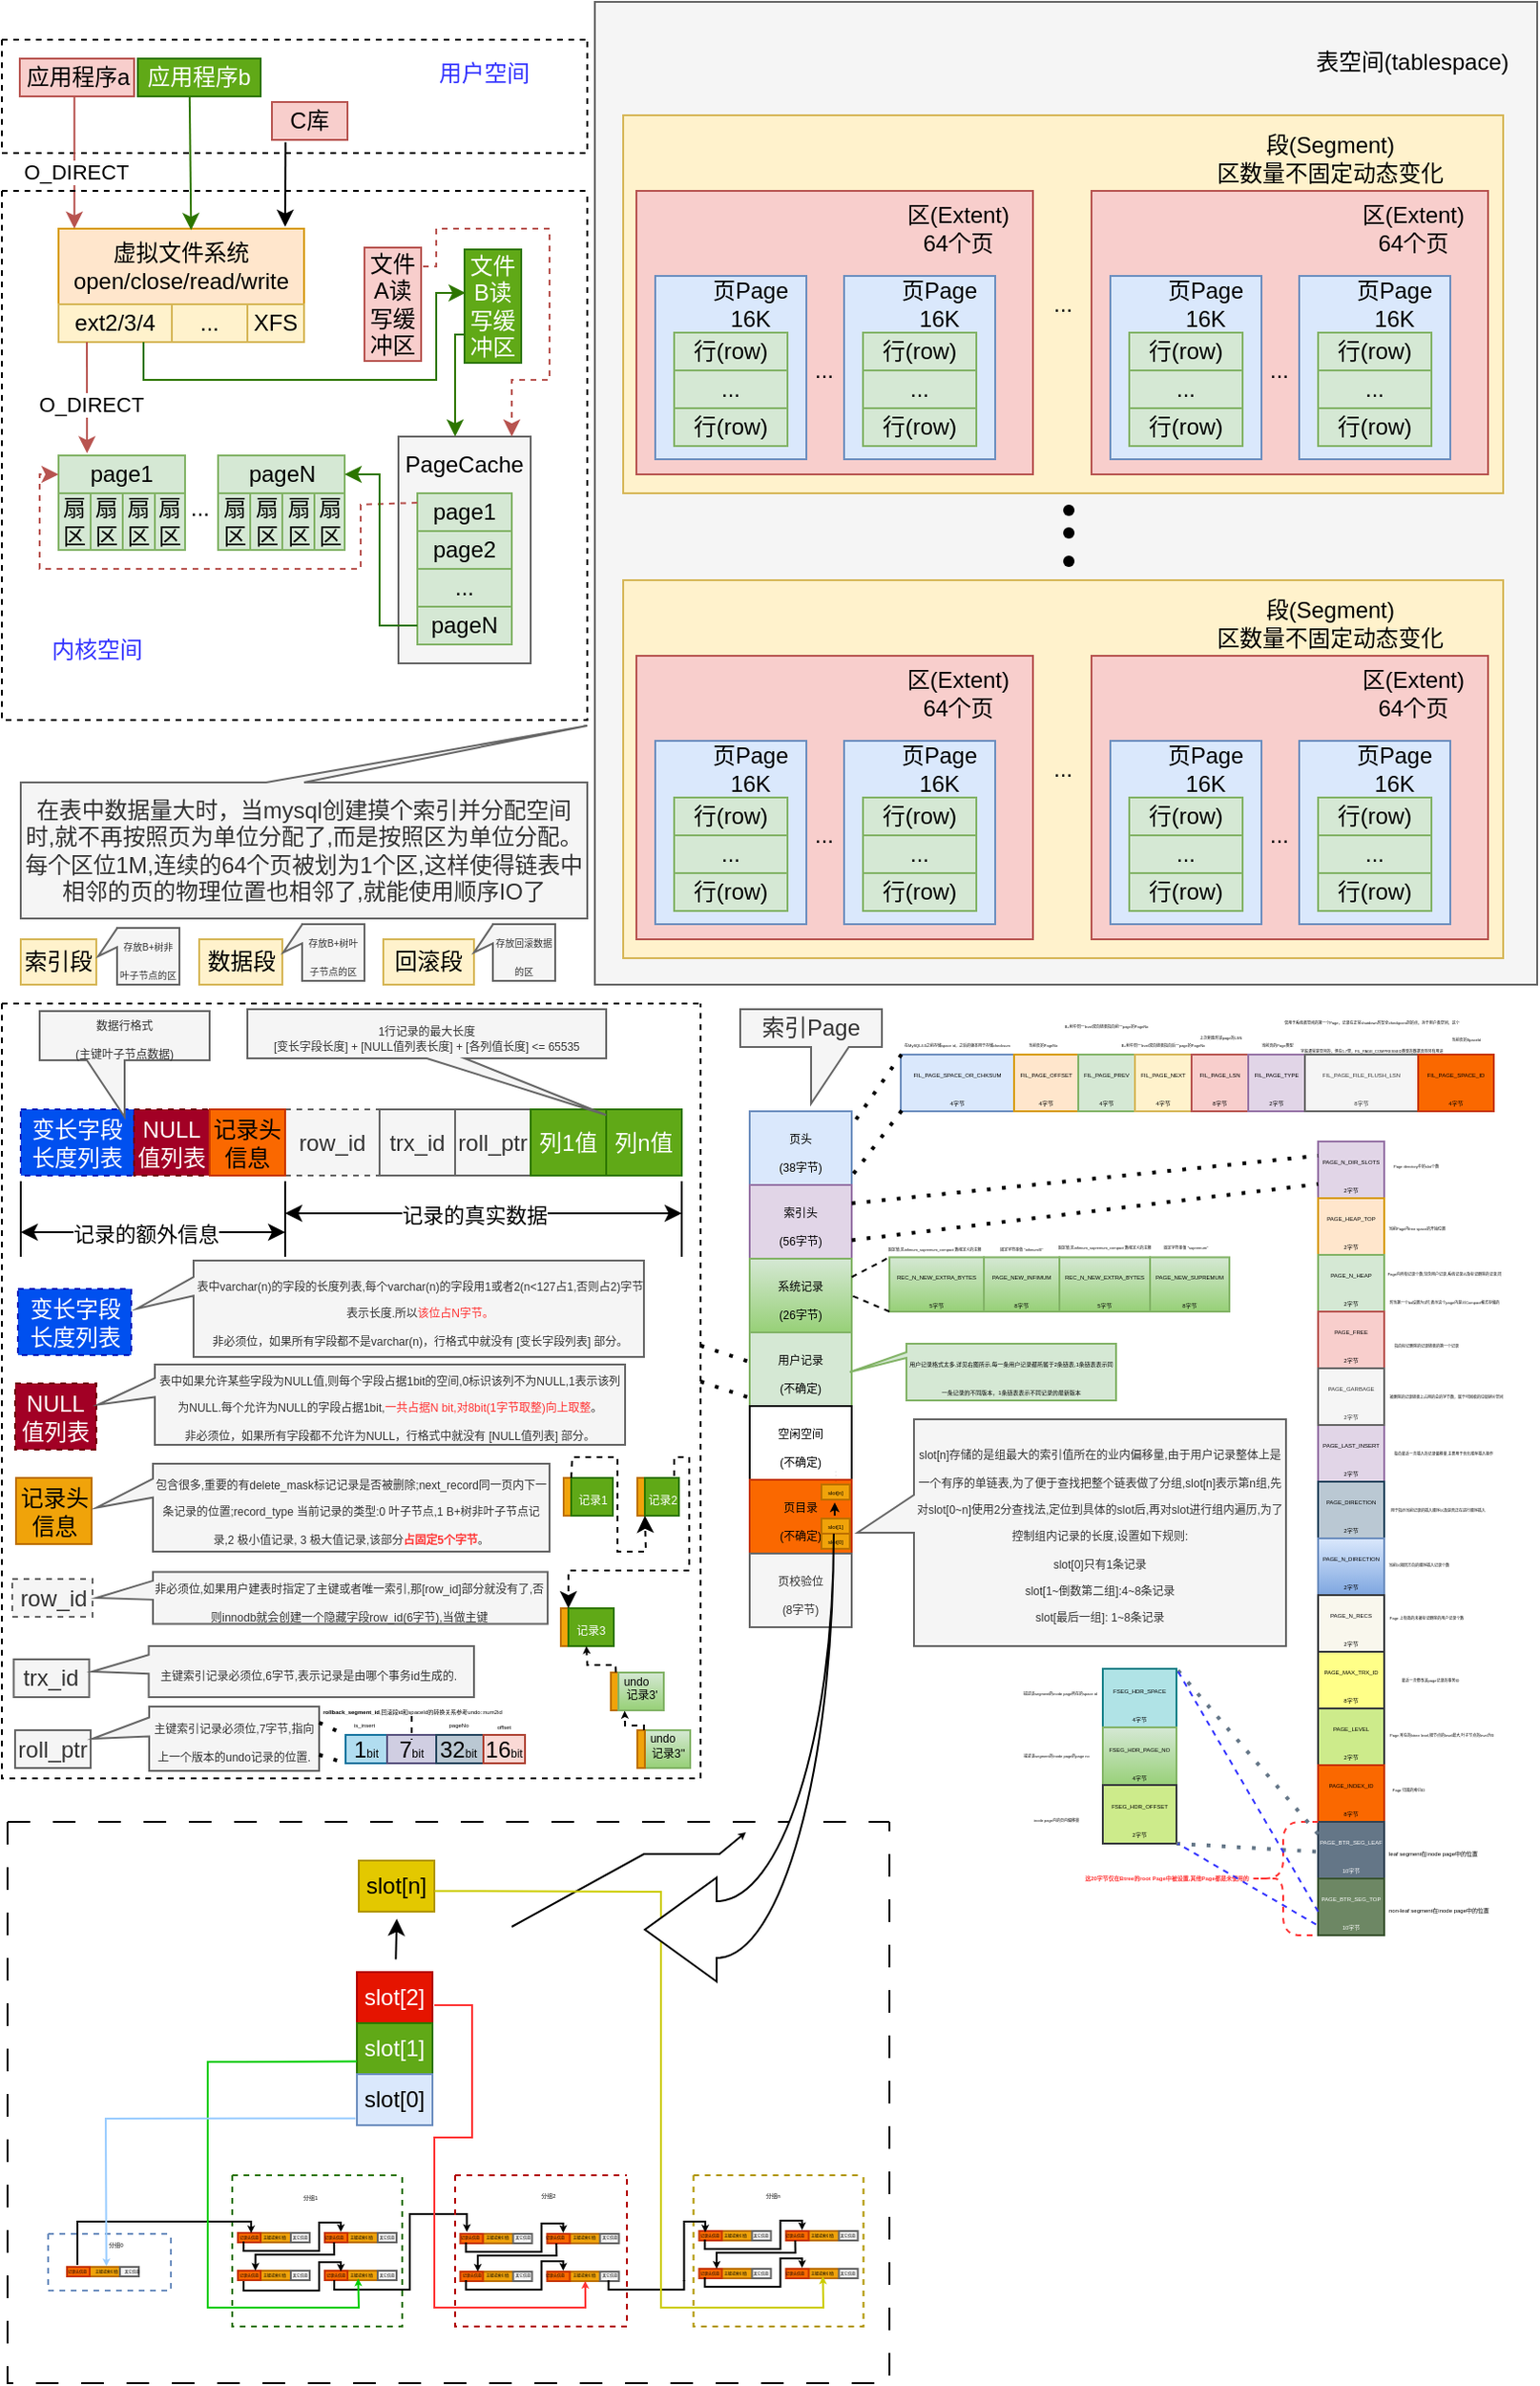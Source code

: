<mxfile version="26.0.14" pages="7">
  <diagram name="文件系统" id="NZ0fPZW0d-f_DHmHHCqM">
    <mxGraphModel grid="1" page="1" gridSize="10" guides="1" tooltips="1" connect="1" arrows="1" fold="1" pageScale="1" pageWidth="827" pageHeight="1169" math="0" shadow="0">
      <root>
        <mxCell id="0" />
        <mxCell id="1" parent="0" />
        <mxCell id="Gyjjl3sImOOChUumxYLT-3" value="&lt;div&gt;虚拟文件系统open/close/read/write&lt;/div&gt;" style="rounded=0;whiteSpace=wrap;html=1;fillColor=#ffe6cc;strokeColor=#d79b00;" vertex="1" parent="1">
          <mxGeometry x="40" y="140" width="130" height="40" as="geometry" />
        </mxCell>
        <mxCell id="Gyjjl3sImOOChUumxYLT-4" value="ext2/3/4" style="rounded=0;whiteSpace=wrap;html=1;fillColor=#fff2cc;strokeColor=#d6b656;" vertex="1" parent="1">
          <mxGeometry x="40" y="180" width="60" height="20" as="geometry" />
        </mxCell>
        <mxCell id="Gyjjl3sImOOChUumxYLT-6" value="XFS" style="rounded=0;whiteSpace=wrap;html=1;fillColor=#fff2cc;strokeColor=#d6b656;" vertex="1" parent="1">
          <mxGeometry x="140" y="180" width="30" height="20" as="geometry" />
        </mxCell>
        <mxCell id="Gyjjl3sImOOChUumxYLT-7" value="..." style="rounded=0;whiteSpace=wrap;html=1;fillColor=#fff2cc;strokeColor=#d6b656;" vertex="1" parent="1">
          <mxGeometry x="100" y="180" width="40" height="20" as="geometry" />
        </mxCell>
        <mxCell id="Gyjjl3sImOOChUumxYLT-8" value="page1" style="rounded=0;whiteSpace=wrap;html=1;fillColor=#d5e8d4;strokeColor=#82b366;" vertex="1" parent="1">
          <mxGeometry x="40" y="260" width="67" height="20" as="geometry" />
        </mxCell>
        <mxCell id="Gyjjl3sImOOChUumxYLT-9" value="扇区" style="rounded=0;whiteSpace=wrap;html=1;fillColor=#d5e8d4;strokeColor=#82b366;" vertex="1" parent="1">
          <mxGeometry x="40" y="280" width="17" height="30" as="geometry" />
        </mxCell>
        <mxCell id="Gyjjl3sImOOChUumxYLT-10" value="扇区" style="rounded=0;whiteSpace=wrap;html=1;fillColor=#d5e8d4;strokeColor=#82b366;" vertex="1" parent="1">
          <mxGeometry x="57" y="280" width="17" height="30" as="geometry" />
        </mxCell>
        <mxCell id="Gyjjl3sImOOChUumxYLT-11" value="扇区" style="rounded=0;whiteSpace=wrap;html=1;fillColor=#d5e8d4;strokeColor=#82b366;" vertex="1" parent="1">
          <mxGeometry x="74" y="280" width="17" height="30" as="geometry" />
        </mxCell>
        <mxCell id="Gyjjl3sImOOChUumxYLT-12" value="扇区" style="rounded=0;whiteSpace=wrap;html=1;fillColor=#d5e8d4;strokeColor=#82b366;" vertex="1" parent="1">
          <mxGeometry x="91" y="280" width="16" height="30" as="geometry" />
        </mxCell>
        <mxCell id="Gyjjl3sImOOChUumxYLT-13" value="pageN" style="rounded=0;whiteSpace=wrap;html=1;fillColor=#d5e8d4;strokeColor=#82b366;" vertex="1" parent="1">
          <mxGeometry x="124.5" y="260" width="67" height="20" as="geometry" />
        </mxCell>
        <mxCell id="Gyjjl3sImOOChUumxYLT-14" value="扇区" style="rounded=0;whiteSpace=wrap;html=1;fillColor=#d5e8d4;strokeColor=#82b366;" vertex="1" parent="1">
          <mxGeometry x="124.5" y="280" width="17" height="30" as="geometry" />
        </mxCell>
        <mxCell id="Gyjjl3sImOOChUumxYLT-15" value="扇区" style="rounded=0;whiteSpace=wrap;html=1;fillColor=#d5e8d4;strokeColor=#82b366;" vertex="1" parent="1">
          <mxGeometry x="141.5" y="280" width="17" height="30" as="geometry" />
        </mxCell>
        <mxCell id="Gyjjl3sImOOChUumxYLT-16" value="扇区" style="rounded=0;whiteSpace=wrap;html=1;fillColor=#d5e8d4;strokeColor=#82b366;" vertex="1" parent="1">
          <mxGeometry x="158.5" y="280" width="17" height="30" as="geometry" />
        </mxCell>
        <mxCell id="Gyjjl3sImOOChUumxYLT-17" value="扇区" style="rounded=0;whiteSpace=wrap;html=1;fillColor=#d5e8d4;strokeColor=#82b366;" vertex="1" parent="1">
          <mxGeometry x="175.5" y="280" width="16" height="30" as="geometry" />
        </mxCell>
        <mxCell id="Gyjjl3sImOOChUumxYLT-18" value="文件A读写缓冲区" style="rounded=0;whiteSpace=wrap;html=1;fillColor=#f8cecc;strokeColor=#b85450;" vertex="1" parent="1">
          <mxGeometry x="202" y="150" width="30" height="60" as="geometry" />
        </mxCell>
        <mxCell id="Gyjjl3sImOOChUumxYLT-19" value="文件B读写缓冲区" style="rounded=0;whiteSpace=wrap;html=1;fillColor=#60a917;strokeColor=#2D7600;fontColor=#ffffff;" vertex="1" parent="1">
          <mxGeometry x="255" y="151" width="30" height="60" as="geometry" />
        </mxCell>
        <mxCell id="Gyjjl3sImOOChUumxYLT-21" value="" style="rounded=0;whiteSpace=wrap;html=1;fillColor=#f5f5f5;fontColor=#333333;strokeColor=#666666;" vertex="1" parent="1">
          <mxGeometry x="220" y="250" width="70" height="120" as="geometry" />
        </mxCell>
        <mxCell id="Gyjjl3sImOOChUumxYLT-22" value="page1" style="rounded=0;whiteSpace=wrap;html=1;fillColor=#d5e8d4;strokeColor=#82b366;" vertex="1" parent="1">
          <mxGeometry x="230" y="280" width="50" height="20" as="geometry" />
        </mxCell>
        <mxCell id="Gyjjl3sImOOChUumxYLT-23" value="page2" style="rounded=0;whiteSpace=wrap;html=1;fillColor=#d5e8d4;strokeColor=#82b366;" vertex="1" parent="1">
          <mxGeometry x="230" y="300" width="50" height="20" as="geometry" />
        </mxCell>
        <mxCell id="Gyjjl3sImOOChUumxYLT-24" value="..." style="rounded=0;whiteSpace=wrap;html=1;fillColor=#d5e8d4;strokeColor=#82b366;" vertex="1" parent="1">
          <mxGeometry x="230" y="320" width="50" height="20" as="geometry" />
        </mxCell>
        <mxCell id="Gyjjl3sImOOChUumxYLT-25" value="pageN" style="rounded=0;whiteSpace=wrap;html=1;fillColor=#d5e8d4;strokeColor=#82b366;" vertex="1" parent="1">
          <mxGeometry x="230" y="340" width="50" height="20" as="geometry" />
        </mxCell>
        <mxCell id="Gyjjl3sImOOChUumxYLT-26" value="PageCache" style="text;html=1;align=center;verticalAlign=middle;whiteSpace=wrap;rounded=0;" vertex="1" parent="1">
          <mxGeometry x="225" y="250" width="60" height="30" as="geometry" />
        </mxCell>
        <mxCell id="Gyjjl3sImOOChUumxYLT-30" value="" style="swimlane;startSize=0;dashed=1;" vertex="1" parent="1">
          <mxGeometry x="10" y="40" width="310" height="60" as="geometry" />
        </mxCell>
        <mxCell id="Gyjjl3sImOOChUumxYLT-37" value="应用程序b" style="rounded=0;whiteSpace=wrap;html=1;fillColor=#60a917;strokeColor=#2D7600;fontColor=#ffffff;" vertex="1" parent="Gyjjl3sImOOChUumxYLT-30">
          <mxGeometry x="72" y="10" width="65" height="20" as="geometry" />
        </mxCell>
        <mxCell id="Gyjjl3sImOOChUumxYLT-1" value="应用程序a" style="rounded=0;whiteSpace=wrap;html=1;fillColor=#f8cecc;strokeColor=#b85450;" vertex="1" parent="Gyjjl3sImOOChUumxYLT-30">
          <mxGeometry x="9.5" y="10" width="60.5" height="20" as="geometry" />
        </mxCell>
        <mxCell id="Gyjjl3sImOOChUumxYLT-2" value="C库" style="rounded=0;whiteSpace=wrap;html=1;fillColor=#f8cecc;strokeColor=#b85450;" vertex="1" parent="Gyjjl3sImOOChUumxYLT-30">
          <mxGeometry x="143" y="33" width="40" height="20" as="geometry" />
        </mxCell>
        <mxCell id="FAQ5WOER6U3cDTSf-8Gf-9" value="&lt;font color=&quot;#3333ff&quot; style=&quot;background-color: rgb(255, 255, 255);&quot;&gt;用户空间&lt;/font&gt;" style="text;html=1;align=center;verticalAlign=middle;resizable=0;points=[];autosize=1;" vertex="1" parent="Gyjjl3sImOOChUumxYLT-30">
          <mxGeometry x="220" y="3" width="70" height="30" as="geometry" />
        </mxCell>
        <mxCell id="Gyjjl3sImOOChUumxYLT-32" value="" style="endArrow=classic;html=1;rounded=0;entryX=0.308;entryY=0;entryDx=0;entryDy=0;entryPerimeter=0;fillColor=#f8cecc;strokeColor=#b85450;" edge="1" parent="1">
          <mxGeometry width="50" height="50" relative="1" as="geometry">
            <mxPoint x="48.36" y="70" as="sourcePoint" />
            <mxPoint x="48.4" y="140" as="targetPoint" />
          </mxGeometry>
        </mxCell>
        <mxCell id="Gyjjl3sImOOChUumxYLT-38" value="O_DIRECT" style="edgeLabel;html=1;align=center;verticalAlign=middle;resizable=0;points=[];" vertex="1" connectable="0" parent="Gyjjl3sImOOChUumxYLT-32">
          <mxGeometry x="-0.03" relative="1" as="geometry">
            <mxPoint y="6" as="offset" />
          </mxGeometry>
        </mxCell>
        <mxCell id="Gyjjl3sImOOChUumxYLT-33" value="" style="endArrow=classic;html=1;rounded=0;exitX=0.18;exitY=1.061;exitDx=0;exitDy=0;exitPerimeter=0;" edge="1" parent="1" source="Gyjjl3sImOOChUumxYLT-2">
          <mxGeometry width="50" height="50" relative="1" as="geometry">
            <mxPoint x="220" y="150" as="sourcePoint" />
            <mxPoint x="160" y="139" as="targetPoint" />
          </mxGeometry>
        </mxCell>
        <mxCell id="Gyjjl3sImOOChUumxYLT-35" value="" style="endArrow=classic;html=1;rounded=0;exitX=0.25;exitY=1;exitDx=0;exitDy=0;entryX=0.225;entryY=-0.059;entryDx=0;entryDy=0;entryPerimeter=0;fillColor=#f8cecc;strokeColor=#b85450;" edge="1" parent="1" source="Gyjjl3sImOOChUumxYLT-4" target="Gyjjl3sImOOChUumxYLT-8">
          <mxGeometry width="50" height="50" relative="1" as="geometry">
            <mxPoint x="36.5" y="220" as="sourcePoint" />
            <mxPoint x="191.5" y="210" as="targetPoint" />
          </mxGeometry>
        </mxCell>
        <mxCell id="Gyjjl3sImOOChUumxYLT-36" value="O_DIRECT" style="edgeLabel;html=1;align=center;verticalAlign=middle;resizable=0;points=[];" vertex="1" connectable="0" parent="Gyjjl3sImOOChUumxYLT-35">
          <mxGeometry x="-0.323" relative="1" as="geometry">
            <mxPoint x="2" y="13" as="offset" />
          </mxGeometry>
        </mxCell>
        <mxCell id="Gyjjl3sImOOChUumxYLT-39" value="" style="endArrow=classic;html=1;rounded=0;exitX=0.422;exitY=1.022;exitDx=0;exitDy=0;exitPerimeter=0;entryX=0.54;entryY=0.018;entryDx=0;entryDy=0;entryPerimeter=0;fillColor=#60a917;strokeColor=#2D7600;" edge="1" parent="1" source="Gyjjl3sImOOChUumxYLT-37" target="Gyjjl3sImOOChUumxYLT-3">
          <mxGeometry width="50" height="50" relative="1" as="geometry">
            <mxPoint x="130" y="150" as="sourcePoint" />
            <mxPoint x="180" y="100" as="targetPoint" />
          </mxGeometry>
        </mxCell>
        <mxCell id="Gyjjl3sImOOChUumxYLT-40" value="..." style="text;html=1;align=center;verticalAlign=middle;whiteSpace=wrap;rounded=0;" vertex="1" parent="1">
          <mxGeometry x="84.5" y="273" width="60" height="30" as="geometry" />
        </mxCell>
        <mxCell id="FAQ5WOER6U3cDTSf-8Gf-1" value="" style="endArrow=classic;html=1;rounded=0;exitX=0.75;exitY=1;exitDx=0;exitDy=0;entryX=0.019;entryY=0.383;entryDx=0;entryDy=0;entryPerimeter=0;fillColor=#60a917;strokeColor=#2D7600;" edge="1" parent="1" source="Gyjjl3sImOOChUumxYLT-4" target="Gyjjl3sImOOChUumxYLT-19">
          <mxGeometry width="50" height="50" relative="1" as="geometry">
            <mxPoint x="190" y="250" as="sourcePoint" />
            <mxPoint x="250" y="220" as="targetPoint" />
            <Array as="points">
              <mxPoint x="85" y="220" />
              <mxPoint x="240" y="220" />
              <mxPoint x="240" y="174" />
            </Array>
          </mxGeometry>
        </mxCell>
        <mxCell id="FAQ5WOER6U3cDTSf-8Gf-3" value="" style="endArrow=classic;html=1;rounded=0;exitX=0;exitY=0.75;exitDx=0;exitDy=0;entryX=0.417;entryY=0;entryDx=0;entryDy=0;entryPerimeter=0;fillColor=#60a917;strokeColor=#2D7600;" edge="1" parent="1" source="Gyjjl3sImOOChUumxYLT-19" target="Gyjjl3sImOOChUumxYLT-26">
          <mxGeometry width="50" height="50" relative="1" as="geometry">
            <mxPoint x="232.0" y="241.2" as="sourcePoint" />
            <mxPoint x="356.43" y="210" as="targetPoint" />
            <Array as="points">
              <mxPoint x="250" y="196" />
            </Array>
          </mxGeometry>
        </mxCell>
        <mxCell id="FAQ5WOER6U3cDTSf-8Gf-4" value="" style="endArrow=classic;html=1;rounded=0;entryX=0.917;entryY=0;entryDx=0;entryDy=0;entryPerimeter=0;fillColor=#f8cecc;strokeColor=#b85450;dashed=1;" edge="1" parent="1" target="Gyjjl3sImOOChUumxYLT-26">
          <mxGeometry width="50" height="50" relative="1" as="geometry">
            <mxPoint x="233" y="160" as="sourcePoint" />
            <mxPoint x="440" y="180" as="targetPoint" />
            <Array as="points">
              <mxPoint x="240" y="160" />
              <mxPoint x="240" y="140" />
              <mxPoint x="300" y="140" />
              <mxPoint x="300" y="220" />
              <mxPoint x="280" y="220" />
            </Array>
          </mxGeometry>
        </mxCell>
        <mxCell id="FAQ5WOER6U3cDTSf-8Gf-6" value="" style="endArrow=classic;html=1;rounded=0;entryX=0;entryY=0.5;entryDx=0;entryDy=0;exitX=0;exitY=0.25;exitDx=0;exitDy=0;fillColor=#f8cecc;strokeColor=#b85450;dashed=1;" edge="1" parent="1" source="Gyjjl3sImOOChUumxYLT-22" target="Gyjjl3sImOOChUumxYLT-8">
          <mxGeometry width="50" height="50" relative="1" as="geometry">
            <mxPoint x="60" y="410" as="sourcePoint" />
            <mxPoint x="110" y="360" as="targetPoint" />
            <Array as="points">
              <mxPoint x="200" y="286" />
              <mxPoint x="200" y="320" />
              <mxPoint x="110" y="320" />
              <mxPoint x="30" y="320" />
              <mxPoint x="30" y="270" />
            </Array>
          </mxGeometry>
        </mxCell>
        <mxCell id="FAQ5WOER6U3cDTSf-8Gf-7" value="" style="endArrow=classic;html=1;rounded=0;exitX=0;exitY=0.5;exitDx=0;exitDy=0;entryX=1;entryY=0.5;entryDx=0;entryDy=0;fillColor=#60a917;strokeColor=#2D7600;" edge="1" parent="1" source="Gyjjl3sImOOChUumxYLT-25" target="Gyjjl3sImOOChUumxYLT-13">
          <mxGeometry width="50" height="50" relative="1" as="geometry">
            <mxPoint x="310" y="430" as="sourcePoint" />
            <mxPoint x="210" y="350" as="targetPoint" />
            <Array as="points">
              <mxPoint x="210" y="350" />
              <mxPoint x="210" y="270" />
            </Array>
          </mxGeometry>
        </mxCell>
        <mxCell id="FAQ5WOER6U3cDTSf-8Gf-8" value="" style="swimlane;startSize=0;dashed=1;" vertex="1" parent="1">
          <mxGeometry x="10" y="120" width="310" height="280" as="geometry" />
        </mxCell>
        <mxCell id="FAQ5WOER6U3cDTSf-8Gf-10" value="&lt;font color=&quot;#3333ff&quot; style=&quot;background-color: rgb(255, 255, 255);&quot;&gt;内核空间&lt;/font&gt;" style="text;html=1;align=center;verticalAlign=middle;resizable=0;points=[];autosize=1;strokeColor=none;fillColor=none;" vertex="1" parent="1">
          <mxGeometry x="25" y="348" width="70" height="30" as="geometry" />
        </mxCell>
        <mxCell id="reRIT3HpYaL-Jc85o68O-80" value="" style="rounded=0;whiteSpace=wrap;html=1;fillColor=#f5f5f5;fontColor=#333333;strokeColor=#666666;" vertex="1" parent="1">
          <mxGeometry x="324" y="20" width="499" height="520" as="geometry" />
        </mxCell>
        <mxCell id="reRIT3HpYaL-Jc85o68O-112" value="..." style="rounded=0;whiteSpace=wrap;html=1;fillColor=#fff2cc;strokeColor=#d6b656;" vertex="1" parent="1">
          <mxGeometry x="339" y="80" width="466" height="200" as="geometry" />
        </mxCell>
        <mxCell id="reRIT3HpYaL-Jc85o68O-113" value="" style="rounded=0;whiteSpace=wrap;html=1;fillColor=#f8cecc;strokeColor=#b85450;" vertex="1" parent="1">
          <mxGeometry x="346" y="120" width="210" height="150" as="geometry" />
        </mxCell>
        <mxCell id="reRIT3HpYaL-Jc85o68O-114" value="&lt;div&gt;区(Extent)&lt;br&gt;&lt;/div&gt;&lt;div&gt;64个页&lt;br&gt;&lt;/div&gt;" style="text;html=1;align=center;verticalAlign=middle;resizable=0;points=[];autosize=1;strokeColor=none;fillColor=none;" vertex="1" parent="1">
          <mxGeometry x="476" y="120" width="80" height="40" as="geometry" />
        </mxCell>
        <mxCell id="reRIT3HpYaL-Jc85o68O-115" value="" style="rounded=0;whiteSpace=wrap;html=1;fillColor=#dae8fc;strokeColor=#6c8ebf;" vertex="1" parent="1">
          <mxGeometry x="356" y="165" width="80" height="97" as="geometry" />
        </mxCell>
        <mxCell id="reRIT3HpYaL-Jc85o68O-116" value="&lt;div&gt;页Page&lt;/div&gt;&lt;div&gt;16K&lt;br&gt;&lt;/div&gt;" style="text;html=1;align=center;verticalAlign=middle;resizable=0;points=[];autosize=1;strokeColor=none;fillColor=none;" vertex="1" parent="1">
          <mxGeometry x="376" y="160" width="60" height="40" as="geometry" />
        </mxCell>
        <mxCell id="reRIT3HpYaL-Jc85o68O-117" value="行(row)" style="rounded=0;whiteSpace=wrap;html=1;fillColor=#d5e8d4;strokeColor=#82b366;" vertex="1" parent="1">
          <mxGeometry x="366" y="195" width="60" height="20" as="geometry" />
        </mxCell>
        <mxCell id="reRIT3HpYaL-Jc85o68O-118" value="..." style="rounded=0;whiteSpace=wrap;html=1;fillColor=#d5e8d4;strokeColor=#82b366;" vertex="1" parent="1">
          <mxGeometry x="366" y="215" width="60" height="20" as="geometry" />
        </mxCell>
        <mxCell id="reRIT3HpYaL-Jc85o68O-119" value="行(row)" style="rounded=0;whiteSpace=wrap;html=1;fillColor=#d5e8d4;strokeColor=#82b366;" vertex="1" parent="1">
          <mxGeometry x="366" y="235" width="60" height="20" as="geometry" />
        </mxCell>
        <mxCell id="reRIT3HpYaL-Jc85o68O-120" value="..." style="text;html=1;align=center;verticalAlign=middle;resizable=0;points=[];autosize=1;strokeColor=none;fillColor=none;" vertex="1" parent="1">
          <mxGeometry x="430" y="200" width="30" height="30" as="geometry" />
        </mxCell>
        <mxCell id="reRIT3HpYaL-Jc85o68O-121" value="" style="rounded=0;whiteSpace=wrap;html=1;fillColor=#dae8fc;strokeColor=#6c8ebf;" vertex="1" parent="1">
          <mxGeometry x="456" y="165" width="80" height="97" as="geometry" />
        </mxCell>
        <mxCell id="reRIT3HpYaL-Jc85o68O-122" value="&lt;div&gt;页Page&lt;/div&gt;&lt;div&gt;16K&lt;br&gt;&lt;/div&gt;" style="text;html=1;align=center;verticalAlign=middle;resizable=0;points=[];autosize=1;strokeColor=none;fillColor=none;" vertex="1" parent="1">
          <mxGeometry x="476" y="160" width="60" height="40" as="geometry" />
        </mxCell>
        <mxCell id="reRIT3HpYaL-Jc85o68O-123" value="行(row)" style="rounded=0;whiteSpace=wrap;html=1;fillColor=#d5e8d4;strokeColor=#82b366;" vertex="1" parent="1">
          <mxGeometry x="466" y="195" width="60" height="20" as="geometry" />
        </mxCell>
        <mxCell id="reRIT3HpYaL-Jc85o68O-124" value="..." style="rounded=0;whiteSpace=wrap;html=1;fillColor=#d5e8d4;strokeColor=#82b366;" vertex="1" parent="1">
          <mxGeometry x="466" y="215" width="60" height="20" as="geometry" />
        </mxCell>
        <mxCell id="reRIT3HpYaL-Jc85o68O-125" value="行(row)" style="rounded=0;whiteSpace=wrap;html=1;fillColor=#d5e8d4;strokeColor=#82b366;" vertex="1" parent="1">
          <mxGeometry x="466" y="235" width="60" height="20" as="geometry" />
        </mxCell>
        <mxCell id="reRIT3HpYaL-Jc85o68O-126" value="" style="rounded=0;whiteSpace=wrap;html=1;fillColor=#f8cecc;strokeColor=#b85450;" vertex="1" parent="1">
          <mxGeometry x="587" y="120" width="210" height="150" as="geometry" />
        </mxCell>
        <mxCell id="reRIT3HpYaL-Jc85o68O-127" value="&lt;div&gt;区(Extent)&lt;br&gt;&lt;/div&gt;&lt;div&gt;64个页&lt;br&gt;&lt;/div&gt;" style="text;html=1;align=center;verticalAlign=middle;resizable=0;points=[];autosize=1;strokeColor=none;fillColor=none;" vertex="1" parent="1">
          <mxGeometry x="717" y="120" width="80" height="40" as="geometry" />
        </mxCell>
        <mxCell id="reRIT3HpYaL-Jc85o68O-128" value="" style="rounded=0;whiteSpace=wrap;html=1;fillColor=#dae8fc;strokeColor=#6c8ebf;" vertex="1" parent="1">
          <mxGeometry x="597" y="165" width="80" height="97" as="geometry" />
        </mxCell>
        <mxCell id="reRIT3HpYaL-Jc85o68O-129" value="&lt;div&gt;页Page&lt;/div&gt;&lt;div&gt;16K&lt;br&gt;&lt;/div&gt;" style="text;html=1;align=center;verticalAlign=middle;resizable=0;points=[];autosize=1;strokeColor=none;fillColor=none;" vertex="1" parent="1">
          <mxGeometry x="617" y="160" width="60" height="40" as="geometry" />
        </mxCell>
        <mxCell id="reRIT3HpYaL-Jc85o68O-130" value="行(row)" style="rounded=0;whiteSpace=wrap;html=1;fillColor=#d5e8d4;strokeColor=#82b366;" vertex="1" parent="1">
          <mxGeometry x="607" y="195" width="60" height="20" as="geometry" />
        </mxCell>
        <mxCell id="reRIT3HpYaL-Jc85o68O-131" value="..." style="rounded=0;whiteSpace=wrap;html=1;fillColor=#d5e8d4;strokeColor=#82b366;" vertex="1" parent="1">
          <mxGeometry x="607" y="215" width="60" height="20" as="geometry" />
        </mxCell>
        <mxCell id="reRIT3HpYaL-Jc85o68O-132" value="行(row)" style="rounded=0;whiteSpace=wrap;html=1;fillColor=#d5e8d4;strokeColor=#82b366;" vertex="1" parent="1">
          <mxGeometry x="607" y="235" width="60" height="20" as="geometry" />
        </mxCell>
        <mxCell id="reRIT3HpYaL-Jc85o68O-133" value="..." style="text;html=1;align=center;verticalAlign=middle;resizable=0;points=[];autosize=1;strokeColor=none;fillColor=none;" vertex="1" parent="1">
          <mxGeometry x="671" y="200" width="30" height="30" as="geometry" />
        </mxCell>
        <mxCell id="reRIT3HpYaL-Jc85o68O-134" value="" style="rounded=0;whiteSpace=wrap;html=1;fillColor=#dae8fc;strokeColor=#6c8ebf;" vertex="1" parent="1">
          <mxGeometry x="697" y="165" width="80" height="97" as="geometry" />
        </mxCell>
        <mxCell id="reRIT3HpYaL-Jc85o68O-135" value="&lt;div&gt;页Page&lt;/div&gt;&lt;div&gt;16K&lt;br&gt;&lt;/div&gt;" style="text;html=1;align=center;verticalAlign=middle;resizable=0;points=[];autosize=1;strokeColor=none;fillColor=none;" vertex="1" parent="1">
          <mxGeometry x="717" y="160" width="60" height="40" as="geometry" />
        </mxCell>
        <mxCell id="reRIT3HpYaL-Jc85o68O-136" value="行(row)" style="rounded=0;whiteSpace=wrap;html=1;fillColor=#d5e8d4;strokeColor=#82b366;" vertex="1" parent="1">
          <mxGeometry x="707" y="195" width="60" height="20" as="geometry" />
        </mxCell>
        <mxCell id="reRIT3HpYaL-Jc85o68O-137" value="..." style="rounded=0;whiteSpace=wrap;html=1;fillColor=#d5e8d4;strokeColor=#82b366;" vertex="1" parent="1">
          <mxGeometry x="707" y="215" width="60" height="20" as="geometry" />
        </mxCell>
        <mxCell id="reRIT3HpYaL-Jc85o68O-138" value="行(row)" style="rounded=0;whiteSpace=wrap;html=1;fillColor=#d5e8d4;strokeColor=#82b366;" vertex="1" parent="1">
          <mxGeometry x="707" y="235" width="60" height="20" as="geometry" />
        </mxCell>
        <mxCell id="reRIT3HpYaL-Jc85o68O-139" value="&lt;div&gt;段(Segment)&lt;br&gt;&lt;/div&gt;&lt;div&gt;区数量不固定动态变化&lt;br&gt;&lt;/div&gt;" style="text;html=1;align=center;verticalAlign=middle;resizable=0;points=[];autosize=1;strokeColor=none;fillColor=none;" vertex="1" parent="1">
          <mxGeometry x="643" y="83" width="140" height="40" as="geometry" />
        </mxCell>
        <mxCell id="reRIT3HpYaL-Jc85o68O-140" value="..." style="rounded=0;whiteSpace=wrap;html=1;fillColor=#fff2cc;strokeColor=#d6b656;" vertex="1" parent="1">
          <mxGeometry x="339" y="326" width="466" height="200" as="geometry" />
        </mxCell>
        <mxCell id="reRIT3HpYaL-Jc85o68O-141" value="" style="rounded=0;whiteSpace=wrap;html=1;fillColor=#f8cecc;strokeColor=#b85450;" vertex="1" parent="1">
          <mxGeometry x="346" y="366" width="210" height="150" as="geometry" />
        </mxCell>
        <mxCell id="reRIT3HpYaL-Jc85o68O-142" value="&lt;div&gt;区(Extent)&lt;br&gt;&lt;/div&gt;&lt;div&gt;64个页&lt;br&gt;&lt;/div&gt;" style="text;html=1;align=center;verticalAlign=middle;resizable=0;points=[];autosize=1;strokeColor=none;fillColor=none;" vertex="1" parent="1">
          <mxGeometry x="476" y="366" width="80" height="40" as="geometry" />
        </mxCell>
        <mxCell id="reRIT3HpYaL-Jc85o68O-143" value="" style="rounded=0;whiteSpace=wrap;html=1;fillColor=#dae8fc;strokeColor=#6c8ebf;" vertex="1" parent="1">
          <mxGeometry x="356" y="411" width="80" height="97" as="geometry" />
        </mxCell>
        <mxCell id="reRIT3HpYaL-Jc85o68O-144" value="&lt;div&gt;页Page&lt;/div&gt;&lt;div&gt;16K&lt;br&gt;&lt;/div&gt;" style="text;html=1;align=center;verticalAlign=middle;resizable=0;points=[];autosize=1;strokeColor=none;fillColor=none;" vertex="1" parent="1">
          <mxGeometry x="376" y="406" width="60" height="40" as="geometry" />
        </mxCell>
        <mxCell id="reRIT3HpYaL-Jc85o68O-145" value="行(row)" style="rounded=0;whiteSpace=wrap;html=1;fillColor=#d5e8d4;strokeColor=#82b366;" vertex="1" parent="1">
          <mxGeometry x="366" y="441" width="60" height="20" as="geometry" />
        </mxCell>
        <mxCell id="reRIT3HpYaL-Jc85o68O-146" value="..." style="rounded=0;whiteSpace=wrap;html=1;fillColor=#d5e8d4;strokeColor=#82b366;" vertex="1" parent="1">
          <mxGeometry x="366" y="461" width="60" height="20" as="geometry" />
        </mxCell>
        <mxCell id="reRIT3HpYaL-Jc85o68O-147" value="行(row)" style="rounded=0;whiteSpace=wrap;html=1;fillColor=#d5e8d4;strokeColor=#82b366;" vertex="1" parent="1">
          <mxGeometry x="366" y="481" width="60" height="20" as="geometry" />
        </mxCell>
        <mxCell id="reRIT3HpYaL-Jc85o68O-148" value="..." style="text;html=1;align=center;verticalAlign=middle;resizable=0;points=[];autosize=1;strokeColor=none;fillColor=none;" vertex="1" parent="1">
          <mxGeometry x="430" y="446" width="30" height="30" as="geometry" />
        </mxCell>
        <mxCell id="reRIT3HpYaL-Jc85o68O-149" value="" style="rounded=0;whiteSpace=wrap;html=1;fillColor=#dae8fc;strokeColor=#6c8ebf;" vertex="1" parent="1">
          <mxGeometry x="456" y="411" width="80" height="97" as="geometry" />
        </mxCell>
        <mxCell id="reRIT3HpYaL-Jc85o68O-150" value="&lt;div&gt;页Page&lt;/div&gt;&lt;div&gt;16K&lt;br&gt;&lt;/div&gt;" style="text;html=1;align=center;verticalAlign=middle;resizable=0;points=[];autosize=1;strokeColor=none;fillColor=none;" vertex="1" parent="1">
          <mxGeometry x="476" y="406" width="60" height="40" as="geometry" />
        </mxCell>
        <mxCell id="reRIT3HpYaL-Jc85o68O-151" value="行(row)" style="rounded=0;whiteSpace=wrap;html=1;fillColor=#d5e8d4;strokeColor=#82b366;" vertex="1" parent="1">
          <mxGeometry x="466" y="441" width="60" height="20" as="geometry" />
        </mxCell>
        <mxCell id="reRIT3HpYaL-Jc85o68O-152" value="..." style="rounded=0;whiteSpace=wrap;html=1;fillColor=#d5e8d4;strokeColor=#82b366;" vertex="1" parent="1">
          <mxGeometry x="466" y="461" width="60" height="20" as="geometry" />
        </mxCell>
        <mxCell id="reRIT3HpYaL-Jc85o68O-153" value="行(row)" style="rounded=0;whiteSpace=wrap;html=1;fillColor=#d5e8d4;strokeColor=#82b366;" vertex="1" parent="1">
          <mxGeometry x="466" y="481" width="60" height="20" as="geometry" />
        </mxCell>
        <mxCell id="reRIT3HpYaL-Jc85o68O-154" value="" style="rounded=0;whiteSpace=wrap;html=1;fillColor=#f8cecc;strokeColor=#b85450;" vertex="1" parent="1">
          <mxGeometry x="587" y="366" width="210" height="150" as="geometry" />
        </mxCell>
        <mxCell id="reRIT3HpYaL-Jc85o68O-155" value="&lt;div&gt;区(Extent)&lt;br&gt;&lt;/div&gt;&lt;div&gt;64个页&lt;br&gt;&lt;/div&gt;" style="text;html=1;align=center;verticalAlign=middle;resizable=0;points=[];autosize=1;strokeColor=none;fillColor=none;" vertex="1" parent="1">
          <mxGeometry x="717" y="366" width="80" height="40" as="geometry" />
        </mxCell>
        <mxCell id="reRIT3HpYaL-Jc85o68O-156" value="" style="rounded=0;whiteSpace=wrap;html=1;fillColor=#dae8fc;strokeColor=#6c8ebf;" vertex="1" parent="1">
          <mxGeometry x="597" y="411" width="80" height="97" as="geometry" />
        </mxCell>
        <mxCell id="reRIT3HpYaL-Jc85o68O-157" value="&lt;div&gt;页Page&lt;/div&gt;&lt;div&gt;16K&lt;br&gt;&lt;/div&gt;" style="text;html=1;align=center;verticalAlign=middle;resizable=0;points=[];autosize=1;strokeColor=none;fillColor=none;" vertex="1" parent="1">
          <mxGeometry x="617" y="406" width="60" height="40" as="geometry" />
        </mxCell>
        <mxCell id="reRIT3HpYaL-Jc85o68O-158" value="行(row)" style="rounded=0;whiteSpace=wrap;html=1;fillColor=#d5e8d4;strokeColor=#82b366;" vertex="1" parent="1">
          <mxGeometry x="607" y="441" width="60" height="20" as="geometry" />
        </mxCell>
        <mxCell id="reRIT3HpYaL-Jc85o68O-159" value="..." style="rounded=0;whiteSpace=wrap;html=1;fillColor=#d5e8d4;strokeColor=#82b366;" vertex="1" parent="1">
          <mxGeometry x="607" y="461" width="60" height="20" as="geometry" />
        </mxCell>
        <mxCell id="reRIT3HpYaL-Jc85o68O-160" value="行(row)" style="rounded=0;whiteSpace=wrap;html=1;fillColor=#d5e8d4;strokeColor=#82b366;" vertex="1" parent="1">
          <mxGeometry x="607" y="481" width="60" height="20" as="geometry" />
        </mxCell>
        <mxCell id="reRIT3HpYaL-Jc85o68O-161" value="..." style="text;html=1;align=center;verticalAlign=middle;resizable=0;points=[];autosize=1;strokeColor=none;fillColor=none;" vertex="1" parent="1">
          <mxGeometry x="671" y="446" width="30" height="30" as="geometry" />
        </mxCell>
        <mxCell id="reRIT3HpYaL-Jc85o68O-162" value="" style="rounded=0;whiteSpace=wrap;html=1;fillColor=#dae8fc;strokeColor=#6c8ebf;" vertex="1" parent="1">
          <mxGeometry x="697" y="411" width="80" height="97" as="geometry" />
        </mxCell>
        <mxCell id="reRIT3HpYaL-Jc85o68O-163" value="&lt;div&gt;页Page&lt;/div&gt;&lt;div&gt;16K&lt;br&gt;&lt;/div&gt;" style="text;html=1;align=center;verticalAlign=middle;resizable=0;points=[];autosize=1;strokeColor=none;fillColor=none;" vertex="1" parent="1">
          <mxGeometry x="717" y="406" width="60" height="40" as="geometry" />
        </mxCell>
        <mxCell id="reRIT3HpYaL-Jc85o68O-164" value="行(row)" style="rounded=0;whiteSpace=wrap;html=1;fillColor=#d5e8d4;strokeColor=#82b366;" vertex="1" parent="1">
          <mxGeometry x="707" y="441" width="60" height="20" as="geometry" />
        </mxCell>
        <mxCell id="reRIT3HpYaL-Jc85o68O-165" value="..." style="rounded=0;whiteSpace=wrap;html=1;fillColor=#d5e8d4;strokeColor=#82b366;" vertex="1" parent="1">
          <mxGeometry x="707" y="461" width="60" height="20" as="geometry" />
        </mxCell>
        <mxCell id="reRIT3HpYaL-Jc85o68O-166" value="行(row)" style="rounded=0;whiteSpace=wrap;html=1;fillColor=#d5e8d4;strokeColor=#82b366;" vertex="1" parent="1">
          <mxGeometry x="707" y="481" width="60" height="20" as="geometry" />
        </mxCell>
        <mxCell id="reRIT3HpYaL-Jc85o68O-167" value="&lt;div&gt;段(Segment)&lt;br&gt;&lt;/div&gt;&lt;div&gt;区数量不固定动态变化&lt;br&gt;&lt;/div&gt;" style="text;html=1;align=center;verticalAlign=middle;resizable=0;points=[];autosize=1;strokeColor=none;fillColor=none;" vertex="1" parent="1">
          <mxGeometry x="643" y="329" width="140" height="40" as="geometry" />
        </mxCell>
        <mxCell id="reRIT3HpYaL-Jc85o68O-168" value="" style="shape=waypoint;sketch=0;size=6;pointerEvents=1;points=[];fillColor=none;resizable=0;rotatable=0;perimeter=centerPerimeter;snapToPoint=1;" vertex="1" parent="1">
          <mxGeometry x="565" y="279" width="20" height="20" as="geometry" />
        </mxCell>
        <mxCell id="reRIT3HpYaL-Jc85o68O-169" value="" style="shape=waypoint;sketch=0;size=6;pointerEvents=1;points=[];fillColor=none;resizable=0;rotatable=0;perimeter=centerPerimeter;snapToPoint=1;" vertex="1" parent="1">
          <mxGeometry x="565" y="291" width="20" height="20" as="geometry" />
        </mxCell>
        <mxCell id="reRIT3HpYaL-Jc85o68O-170" value="" style="shape=waypoint;sketch=0;size=6;pointerEvents=1;points=[];fillColor=none;resizable=0;rotatable=0;perimeter=centerPerimeter;snapToPoint=1;" vertex="1" parent="1">
          <mxGeometry x="565" y="306" width="20" height="20" as="geometry" />
        </mxCell>
        <mxCell id="reRIT3HpYaL-Jc85o68O-171" value="表空间(tablespace)" style="text;html=1;align=center;verticalAlign=middle;whiteSpace=wrap;rounded=0;" vertex="1" parent="1">
          <mxGeometry x="700" y="37" width="114" height="30" as="geometry" />
        </mxCell>
        <mxCell id="reRIT3HpYaL-Jc85o68O-172" value="在表中数据量大时，当mysql创建摸个索引并分配空间时,就不再按照页为单位分配了,而是按照区为单位分配。每个区位1M,连续的64个页被划为1个区,这样使得链表中相邻的页的物理位置也相邻了,就能使用顺序IO了" style="shape=callout;whiteSpace=wrap;html=1;perimeter=calloutPerimeter;flipH=1;flipV=1;position2=0;fillColor=#f5f5f5;fontColor=#333333;strokeColor=#666666;" vertex="1" parent="1">
          <mxGeometry x="20" y="403" width="300" height="102" as="geometry" />
        </mxCell>
        <mxCell id="reRIT3HpYaL-Jc85o68O-174" value="&lt;div&gt;索引段&lt;/div&gt;" style="rounded=0;whiteSpace=wrap;html=1;fillColor=#fff2cc;strokeColor=#d6b656;" vertex="1" parent="1">
          <mxGeometry x="20" y="516" width="40" height="24" as="geometry" />
        </mxCell>
        <mxCell id="reRIT3HpYaL-Jc85o68O-175" value="数据段" style="rounded=0;whiteSpace=wrap;html=1;fillColor=#fff2cc;strokeColor=#d6b656;" vertex="1" parent="1">
          <mxGeometry x="114.5" y="516" width="44" height="24" as="geometry" />
        </mxCell>
        <mxCell id="reRIT3HpYaL-Jc85o68O-176" value="回滚段" style="rounded=0;whiteSpace=wrap;html=1;fillColor=#fff2cc;strokeColor=#d6b656;" vertex="1" parent="1">
          <mxGeometry x="212" y="516" width="48" height="24" as="geometry" />
        </mxCell>
        <mxCell id="reRIT3HpYaL-Jc85o68O-177" value="&lt;font style=&quot;font-size: 5px;&quot;&gt;存放B+树非叶子节点的区&lt;/font&gt;" style="shape=callout;whiteSpace=wrap;html=1;perimeter=calloutPerimeter;flipH=1;flipV=0;direction=north;base=10;size=10;position=0.66;fillColor=#f5f5f5;fontColor=#333333;strokeColor=#666666;" vertex="1" parent="1">
          <mxGeometry x="61.0" y="510.01" width="43.01" height="29.99" as="geometry" />
        </mxCell>
        <mxCell id="reRIT3HpYaL-Jc85o68O-178" value="&lt;font style=&quot;font-size: 5px;&quot;&gt;存放B+树叶子节点的区&lt;/font&gt;" style="shape=callout;whiteSpace=wrap;html=1;perimeter=calloutPerimeter;flipH=1;flipV=0;direction=north;base=10;size=10;position=0.66;fillColor=#f5f5f5;fontColor=#333333;strokeColor=#666666;" vertex="1" parent="1">
          <mxGeometry x="158.99" y="508" width="43.01" height="29.99" as="geometry" />
        </mxCell>
        <mxCell id="reRIT3HpYaL-Jc85o68O-179" value="&lt;font style=&quot;font-size: 5px;&quot;&gt;存放回滚数据的区&lt;/font&gt;" style="shape=callout;whiteSpace=wrap;html=1;perimeter=calloutPerimeter;flipH=1;flipV=0;direction=north;base=10;size=10;position=0.66;fillColor=#f5f5f5;fontColor=#333333;strokeColor=#666666;" vertex="1" parent="1">
          <mxGeometry x="260" y="508" width="43.01" height="29.99" as="geometry" />
        </mxCell>
        <mxCell id="reRIT3HpYaL-Jc85o68O-180" value="变长字段长度列表" style="rounded=0;whiteSpace=wrap;html=1;fillColor=#0050ef;fontColor=#ffffff;strokeColor=#001DBC;dashed=1;" vertex="1" parent="1">
          <mxGeometry x="20" y="606" width="60" height="35" as="geometry" />
        </mxCell>
        <mxCell id="reRIT3HpYaL-Jc85o68O-181" value="NULL值列表" style="rounded=0;whiteSpace=wrap;html=1;fillColor=#a20025;fontColor=#ffffff;strokeColor=#6F0000;dashed=1;" vertex="1" parent="1">
          <mxGeometry x="80" y="606" width="40" height="35" as="geometry" />
        </mxCell>
        <mxCell id="reRIT3HpYaL-Jc85o68O-182" value="记录头信息" style="rounded=0;whiteSpace=wrap;html=1;fillColor=#f0a30a;fontColor=#000000;strokeColor=#BD7000;" vertex="1" parent="1">
          <mxGeometry x="17.5" y="801" width="40" height="35" as="geometry" />
        </mxCell>
        <mxCell id="reRIT3HpYaL-Jc85o68O-183" value="row_id" style="rounded=0;whiteSpace=wrap;html=1;fillColor=#f5f5f5;fontColor=#333333;strokeColor=#666666;dashed=1;" vertex="1" parent="1">
          <mxGeometry x="160" y="606" width="50" height="35" as="geometry" />
        </mxCell>
        <mxCell id="reRIT3HpYaL-Jc85o68O-184" value="trx_id" style="rounded=0;whiteSpace=wrap;html=1;fillColor=#f5f5f5;fontColor=#333333;strokeColor=#666666;" vertex="1" parent="1">
          <mxGeometry x="210" y="606" width="40" height="35" as="geometry" />
        </mxCell>
        <mxCell id="reRIT3HpYaL-Jc85o68O-185" value="roll_ptr" style="rounded=0;whiteSpace=wrap;html=1;fillColor=#f5f5f5;fontColor=#333333;strokeColor=#666666;" vertex="1" parent="1">
          <mxGeometry x="250" y="606" width="40" height="35" as="geometry" />
        </mxCell>
        <mxCell id="reRIT3HpYaL-Jc85o68O-186" value="列1值" style="rounded=0;whiteSpace=wrap;html=1;fillColor=#60a917;fontColor=#ffffff;strokeColor=#2D7600;" vertex="1" parent="1">
          <mxGeometry x="290" y="606" width="40" height="35" as="geometry" />
        </mxCell>
        <mxCell id="reRIT3HpYaL-Jc85o68O-187" value="列n值" style="rounded=0;whiteSpace=wrap;html=1;fillColor=#60a917;fontColor=#ffffff;strokeColor=#2D7600;" vertex="1" parent="1">
          <mxGeometry x="330" y="606" width="40" height="35" as="geometry" />
        </mxCell>
        <mxCell id="reRIT3HpYaL-Jc85o68O-188" value="" style="endArrow=none;html=1;rounded=0;" edge="1" parent="1">
          <mxGeometry width="50" height="50" relative="1" as="geometry">
            <mxPoint x="20" y="684" as="sourcePoint" />
            <mxPoint x="20" y="644" as="targetPoint" />
          </mxGeometry>
        </mxCell>
        <mxCell id="reRIT3HpYaL-Jc85o68O-189" value="" style="endArrow=none;html=1;rounded=0;" edge="1" parent="1">
          <mxGeometry width="50" height="50" relative="1" as="geometry">
            <mxPoint x="160" y="684" as="sourcePoint" />
            <mxPoint x="160" y="644" as="targetPoint" />
          </mxGeometry>
        </mxCell>
        <mxCell id="reRIT3HpYaL-Jc85o68O-190" value="" style="endArrow=classic;startArrow=classic;html=1;rounded=0;" edge="1" parent="1">
          <mxGeometry width="50" height="50" relative="1" as="geometry">
            <mxPoint x="20" y="671" as="sourcePoint" />
            <mxPoint x="160" y="671" as="targetPoint" />
          </mxGeometry>
        </mxCell>
        <mxCell id="reRIT3HpYaL-Jc85o68O-191" value="记录的额外信息" style="edgeLabel;html=1;align=center;verticalAlign=middle;resizable=0;points=[];" vertex="1" connectable="0" parent="reRIT3HpYaL-Jc85o68O-190">
          <mxGeometry x="-0.054" y="-1" relative="1" as="geometry">
            <mxPoint as="offset" />
          </mxGeometry>
        </mxCell>
        <mxCell id="reRIT3HpYaL-Jc85o68O-193" value="" style="endArrow=none;html=1;rounded=0;" edge="1" parent="1">
          <mxGeometry width="50" height="50" relative="1" as="geometry">
            <mxPoint x="370" y="684" as="sourcePoint" />
            <mxPoint x="370" y="644" as="targetPoint" />
          </mxGeometry>
        </mxCell>
        <mxCell id="reRIT3HpYaL-Jc85o68O-194" value="" style="endArrow=classic;startArrow=classic;html=1;rounded=0;" edge="1" parent="1">
          <mxGeometry width="50" height="50" relative="1" as="geometry">
            <mxPoint x="160" y="661" as="sourcePoint" />
            <mxPoint x="370" y="661" as="targetPoint" />
          </mxGeometry>
        </mxCell>
        <mxCell id="reRIT3HpYaL-Jc85o68O-195" value="记录的真实数据" style="edgeLabel;html=1;align=center;verticalAlign=middle;resizable=0;points=[];" vertex="1" connectable="0" parent="reRIT3HpYaL-Jc85o68O-194">
          <mxGeometry x="-0.054" y="-1" relative="1" as="geometry">
            <mxPoint as="offset" />
          </mxGeometry>
        </mxCell>
        <mxCell id="c9fKW7coMuW1ouZdfKN9-1" value="变长字段长度列表" style="rounded=0;whiteSpace=wrap;html=1;fillColor=#0050ef;fontColor=#ffffff;strokeColor=#001DBC;dashed=1;" vertex="1" parent="1">
          <mxGeometry x="18.5" y="701" width="60" height="35" as="geometry" />
        </mxCell>
        <mxCell id="c9fKW7coMuW1ouZdfKN9-2" value="NULL值列表" style="rounded=0;whiteSpace=wrap;html=1;fillColor=#a20025;fontColor=#ffffff;strokeColor=#6F0000;dashed=1;" vertex="1" parent="1">
          <mxGeometry x="17" y="751" width="43" height="35" as="geometry" />
        </mxCell>
        <mxCell id="c9fKW7coMuW1ouZdfKN9-4" value="&lt;div&gt;&lt;font style=&quot;font-size: 6px;&quot;&gt;表中varchar(n)的字段的长度列表,每个varchar(n)的字段用1或者2(n&amp;lt;127占1,否则占2)字节表示长度.所以&lt;font color=&quot;#ff3333&quot;&gt;该位占N字节。&lt;/font&gt;&lt;/font&gt;&lt;font style=&quot;font-size: 6px;&quot;&gt;&lt;br&gt;&lt;/font&gt;&lt;/div&gt;&lt;div&gt;&lt;font style=&quot;font-size: 6px;&quot;&gt;非必须位，如果所有字段都不是varchar(n)，行格式中就没有 [变长字段列表] 部分。&lt;br&gt;&lt;/font&gt;&lt;/div&gt;" style="shape=callout;whiteSpace=wrap;html=1;perimeter=calloutPerimeter;direction=south;size=30;position=0.17;base=10;fillColor=#f5f5f5;fontColor=#333333;strokeColor=#666666;" vertex="1" parent="1">
          <mxGeometry x="81.5" y="686" width="268.5" height="51" as="geometry" />
        </mxCell>
        <mxCell id="c9fKW7coMuW1ouZdfKN9-5" value="&lt;div&gt;&lt;font style=&quot;font-size: 6px;&quot;&gt;表中如果允许某些字段为NULL值,则每个字段占据1bit的空间,0标识该列不为NULL,1表示该列为NULL.每个允许为NULL的字段占据1bit,&lt;font color=&quot;#ff3333&quot;&gt;一共占据N bit,对8bit(1字节取整)向上取整&lt;/font&gt;。&lt;/font&gt;&lt;/div&gt;&lt;font style=&quot;font-size: 6px;&quot;&gt;非必须位，如果所有字段都不允许为NULL，行格式中就没有 [NULL值列表] 部分。&lt;/font&gt;" style="shape=callout;whiteSpace=wrap;html=1;perimeter=calloutPerimeter;direction=south;size=30;position=0.17;base=10;fillColor=#f5f5f5;fontColor=#333333;strokeColor=#666666;" vertex="1" parent="1">
          <mxGeometry x="61" y="741" width="279" height="42.5" as="geometry" />
        </mxCell>
        <mxCell id="c9fKW7coMuW1ouZdfKN9-6" value="&lt;div&gt;&lt;font style=&quot;font-size: 6px;&quot;&gt;包含很多,重要的有delete_mask标记记录是否被删除;next_record同一页内下一条记录的位置;record_type 当前记录的类型:0 叶子节点,1 B+树非叶子节点记录,2 极小值记录, 3 极大值记录,该部分&lt;b&gt;&lt;font color=&quot;#ff3333&quot;&gt;占固定5个字节&lt;/font&gt;&lt;/b&gt;。&lt;br&gt;&lt;/font&gt;&lt;/div&gt;" style="shape=callout;whiteSpace=wrap;html=1;perimeter=calloutPerimeter;direction=south;size=30;position=0.17;base=10;fillColor=#f5f5f5;fontColor=#333333;strokeColor=#666666;" vertex="1" parent="1">
          <mxGeometry x="60" y="793.5" width="240" height="46.5" as="geometry" />
        </mxCell>
        <mxCell id="c9fKW7coMuW1ouZdfKN9-7" value="记录头信息" style="rounded=0;whiteSpace=wrap;html=1;fillColor=#fa6800;fontColor=#000000;strokeColor=#C73500;" vertex="1" parent="1">
          <mxGeometry x="120" y="606" width="40" height="35" as="geometry" />
        </mxCell>
        <mxCell id="c9fKW7coMuW1ouZdfKN9-8" value="row_id" style="rounded=0;whiteSpace=wrap;html=1;fillColor=#f5f5f5;fontColor=#333333;strokeColor=#666666;dashed=1;" vertex="1" parent="1">
          <mxGeometry x="15.5" y="854.5" width="42.5" height="20" as="geometry" />
        </mxCell>
        <mxCell id="c9fKW7coMuW1ouZdfKN9-9" value="&lt;div&gt;&lt;font style=&quot;font-size: 6px;&quot;&gt;非必须位,如果用户建表时指定了主键或者唯一索引,那[row_id]部分就没有了,否则innodb就会创建一个隐藏字段row_id(6字节),当做主键&lt;br&gt;&lt;/font&gt;&lt;/div&gt;" style="shape=callout;whiteSpace=wrap;html=1;perimeter=calloutPerimeter;direction=south;size=30;position=0.17;base=10;fillColor=#f5f5f5;fontColor=#333333;strokeColor=#666666;" vertex="1" parent="1">
          <mxGeometry x="60" y="850.75" width="239" height="27.5" as="geometry" />
        </mxCell>
        <mxCell id="c9fKW7coMuW1ouZdfKN9-10" value="trx_id" style="rounded=0;whiteSpace=wrap;html=1;fillColor=#f5f5f5;fontColor=#333333;strokeColor=#666666;" vertex="1" parent="1">
          <mxGeometry x="16.25" y="897" width="40" height="20" as="geometry" />
        </mxCell>
        <mxCell id="c9fKW7coMuW1ouZdfKN9-12" value="&lt;div&gt;&lt;font style=&quot;font-size: 6px;&quot;&gt;主键索引记录必须位,6字节,表示记录是由哪个事务id生成的.&lt;br&gt;&lt;/font&gt;&lt;/div&gt;" style="shape=callout;whiteSpace=wrap;html=1;perimeter=calloutPerimeter;direction=south;size=30;position=0.17;base=10;fillColor=#f5f5f5;fontColor=#333333;strokeColor=#666666;" vertex="1" parent="1">
          <mxGeometry x="57.75" y="890" width="202.25" height="27" as="geometry" />
        </mxCell>
        <mxCell id="c9fKW7coMuW1ouZdfKN9-13" value="roll_ptr" style="rounded=0;whiteSpace=wrap;html=1;fillColor=#f5f5f5;fontColor=#333333;strokeColor=#666666;" vertex="1" parent="1">
          <mxGeometry x="17" y="934.5" width="40" height="20" as="geometry" />
        </mxCell>
        <mxCell id="c9fKW7coMuW1ouZdfKN9-16" value="" style="swimlane;startSize=0;dashed=1;" vertex="1" parent="1">
          <mxGeometry x="10" y="550" width="370" height="410" as="geometry" />
        </mxCell>
        <mxCell id="c9fKW7coMuW1ouZdfKN9-17" value="&lt;div&gt;&lt;font style=&quot;font-size: 6px;&quot;&gt;1行记录的最大长度&lt;/font&gt;&lt;/div&gt;&lt;div style=&quot;font-size: 6px;&quot;&gt;[变长字段长度] + [NULL值列表长度] + [各列值长度] &amp;lt;= 65535&lt;/div&gt;" style="shape=callout;whiteSpace=wrap;html=1;perimeter=calloutPerimeter;position2=1;fillColor=#f5f5f5;fontColor=#333333;strokeColor=#666666;" vertex="1" parent="c9fKW7coMuW1ouZdfKN9-16">
          <mxGeometry x="130" y="3" width="190" height="56" as="geometry" />
        </mxCell>
        <mxCell id="c9fKW7coMuW1ouZdfKN9-19" value="&lt;div&gt;&lt;font style=&quot;font-size: 6px;&quot;&gt;数据行格式&lt;/font&gt;&lt;/div&gt;&lt;font style=&quot;font-size: 6px;&quot;&gt;(主键叶子节点数据)&lt;/font&gt;" style="shape=callout;whiteSpace=wrap;html=1;perimeter=calloutPerimeter;flipH=1;fillColor=#f5f5f5;fontColor=#333333;strokeColor=#666666;" vertex="1" parent="c9fKW7coMuW1ouZdfKN9-16">
          <mxGeometry x="20" y="4" width="90" height="56" as="geometry" />
        </mxCell>
        <mxCell id="c9fKW7coMuW1ouZdfKN9-28" value="" style="rounded=0;whiteSpace=wrap;html=1;fillColor=#f0a30a;fontColor=#000000;strokeColor=#BD7000;" vertex="1" parent="c9fKW7coMuW1ouZdfKN9-16">
          <mxGeometry x="297.5" y="251" width="4" height="20" as="geometry" />
        </mxCell>
        <mxCell id="c9fKW7coMuW1ouZdfKN9-29" value="&lt;font style=&quot;font-size: 6px;&quot;&gt;记录1&lt;/font&gt;" style="rounded=0;whiteSpace=wrap;html=1;fillColor=#60a917;fontColor=#ffffff;strokeColor=#2D7600;" vertex="1" parent="c9fKW7coMuW1ouZdfKN9-16">
          <mxGeometry x="301.5" y="251" width="22" height="20" as="geometry" />
        </mxCell>
        <mxCell id="c9fKW7coMuW1ouZdfKN9-33" value="" style="rounded=0;whiteSpace=wrap;html=1;fillColor=#f0a30a;fontColor=#000000;strokeColor=#BD7000;" vertex="1" parent="c9fKW7coMuW1ouZdfKN9-16">
          <mxGeometry x="336.5" y="251" width="4" height="20" as="geometry" />
        </mxCell>
        <mxCell id="c9fKW7coMuW1ouZdfKN9-34" value="&lt;font style=&quot;font-size: 6px;&quot;&gt;记录2&lt;/font&gt;" style="rounded=0;whiteSpace=wrap;html=1;fillColor=#60a917;fontColor=#ffffff;strokeColor=#2D7600;" vertex="1" parent="c9fKW7coMuW1ouZdfKN9-16">
          <mxGeometry x="340.5" y="251" width="18" height="20" as="geometry" />
        </mxCell>
        <mxCell id="c9fKW7coMuW1ouZdfKN9-35" value="" style="endArrow=classic;html=1;rounded=0;exitX=0;exitY=0;exitDx=0;exitDy=0;entryX=0;entryY=1;entryDx=0;entryDy=0;dashed=1;" edge="1" parent="c9fKW7coMuW1ouZdfKN9-16" source="c9fKW7coMuW1ouZdfKN9-29" target="c9fKW7coMuW1ouZdfKN9-34">
          <mxGeometry width="50" height="50" relative="1" as="geometry">
            <mxPoint x="303.5" y="241" as="sourcePoint" />
            <mxPoint x="473.5" y="231" as="targetPoint" />
            <Array as="points">
              <mxPoint x="302" y="240" />
              <mxPoint x="326" y="240" />
              <mxPoint x="326" y="290" />
              <mxPoint x="341" y="290" />
            </Array>
          </mxGeometry>
        </mxCell>
        <mxCell id="c9fKW7coMuW1ouZdfKN9-38" value="" style="rounded=0;whiteSpace=wrap;html=1;fillColor=#f0a30a;fontColor=#000000;strokeColor=#BD7000;" vertex="1" parent="c9fKW7coMuW1ouZdfKN9-16">
          <mxGeometry x="296" y="320" width="4" height="20" as="geometry" />
        </mxCell>
        <mxCell id="c9fKW7coMuW1ouZdfKN9-39" value="&lt;font style=&quot;font-size: 6px;&quot;&gt;记录3&lt;/font&gt;" style="rounded=0;whiteSpace=wrap;html=1;fillColor=#60a917;fontColor=#ffffff;strokeColor=#2D7600;" vertex="1" parent="c9fKW7coMuW1ouZdfKN9-16">
          <mxGeometry x="300" y="320" width="24" height="20" as="geometry" />
        </mxCell>
        <mxCell id="c9fKW7coMuW1ouZdfKN9-43" value="" style="endArrow=classic;html=1;rounded=0;entryX=0;entryY=0;entryDx=0;entryDy=0;dashed=1;" edge="1" parent="c9fKW7coMuW1ouZdfKN9-16" target="c9fKW7coMuW1ouZdfKN9-39">
          <mxGeometry width="50" height="50" relative="1" as="geometry">
            <mxPoint x="356" y="250" as="sourcePoint" />
            <mxPoint x="454" y="240" as="targetPoint" />
            <Array as="points">
              <mxPoint x="356" y="240" />
              <mxPoint x="364" y="240" />
              <mxPoint x="364" y="300" />
              <mxPoint x="300" y="300" />
            </Array>
          </mxGeometry>
        </mxCell>
        <mxCell id="CNYWY3mFDjX_qmdwt2k_-59" value="" style="rounded=0;whiteSpace=wrap;html=1;fillColor=#f0a30a;fontColor=#000000;strokeColor=#BD7000;" vertex="1" parent="c9fKW7coMuW1ouZdfKN9-16">
          <mxGeometry x="322.5" y="354" width="4" height="20" as="geometry" />
        </mxCell>
        <mxCell id="CNYWY3mFDjX_qmdwt2k_-60" value="&lt;font style=&quot;font-size: 6px;&quot;&gt;记录3&#39;&lt;/font&gt;" style="rounded=0;whiteSpace=wrap;html=1;fillColor=#d5e8d4;strokeColor=#82b366;gradientColor=#97d077;" vertex="1" parent="c9fKW7coMuW1ouZdfKN9-16">
          <mxGeometry x="326.5" y="354" width="24" height="20" as="geometry" />
        </mxCell>
        <mxCell id="CNYWY3mFDjX_qmdwt2k_-64" value="" style="endArrow=classic;html=1;rounded=0;exitX=-0.056;exitY=-0.009;exitDx=0;exitDy=0;entryX=0.75;entryY=1;entryDx=0;entryDy=0;dashed=1;endSize=1;startSize=1;exitPerimeter=0;" edge="1" parent="c9fKW7coMuW1ouZdfKN9-16" source="CNYWY3mFDjX_qmdwt2k_-60">
          <mxGeometry width="50" height="50" relative="1" as="geometry">
            <mxPoint x="324" y="352" as="sourcePoint" />
            <mxPoint x="309.5" y="340" as="targetPoint" />
            <Array as="points">
              <mxPoint x="325" y="350" />
              <mxPoint x="310" y="350" />
            </Array>
          </mxGeometry>
        </mxCell>
        <mxCell id="c9fKW7coMuW1ouZdfKN9-14" value="&lt;div&gt;&lt;font style=&quot;font-size: 6px;&quot;&gt;主键索引记录&lt;/font&gt;&lt;font style=&quot;font-size: 6px;&quot;&gt;必须位,7字节,指向上一个版本的undo记录的位置.&lt;/font&gt;&lt;font style=&quot;font-size: 6px;&quot;&gt;&lt;br&gt;&lt;/font&gt;&lt;/div&gt;" style="shape=callout;whiteSpace=wrap;html=1;perimeter=calloutPerimeter;direction=south;size=30;position=0.17;base=10;fillColor=#f5f5f5;fontColor=#333333;strokeColor=#666666;" vertex="1" parent="c9fKW7coMuW1ouZdfKN9-16">
          <mxGeometry x="48" y="372" width="120" height="34" as="geometry" />
        </mxCell>
        <mxCell id="sjhpZ21hpRv1PNrx0NVh-378" value="&lt;font style=&quot;font-size: 6px;&quot;&gt;undo&lt;/font&gt;" style="text;html=1;align=center;verticalAlign=middle;whiteSpace=wrap;rounded=0;" vertex="1" parent="c9fKW7coMuW1ouZdfKN9-16">
          <mxGeometry x="330.5" y="354" width="10" height="6" as="geometry" />
        </mxCell>
        <mxCell id="sjhpZ21hpRv1PNrx0NVh-380" value="1&lt;font style=&quot;font-size: 6px;&quot;&gt;bit&lt;/font&gt;" style="rounded=0;whiteSpace=wrap;html=1;fillColor=#b1ddf0;strokeColor=#10739e;" vertex="1" parent="c9fKW7coMuW1ouZdfKN9-16">
          <mxGeometry x="182" y="387" width="22" height="15" as="geometry" />
        </mxCell>
        <mxCell id="sjhpZ21hpRv1PNrx0NVh-382" value="7&lt;font style=&quot;font-size: 6px;&quot;&gt;bit&lt;/font&gt;" style="rounded=0;whiteSpace=wrap;html=1;fillColor=#d0cee2;strokeColor=#56517e;" vertex="1" parent="c9fKW7coMuW1ouZdfKN9-16">
          <mxGeometry x="204" y="387" width="26" height="15" as="geometry" />
        </mxCell>
        <mxCell id="sjhpZ21hpRv1PNrx0NVh-383" value="&lt;div align=&quot;left&quot;&gt;32&lt;font style=&quot;font-size: 6px;&quot;&gt;bit&lt;/font&gt;&lt;/div&gt;" style="rounded=0;whiteSpace=wrap;html=1;fillColor=#bac8d3;strokeColor=#23445d;align=left;" vertex="1" parent="c9fKW7coMuW1ouZdfKN9-16">
          <mxGeometry x="230" y="387" width="30" height="15" as="geometry" />
        </mxCell>
        <mxCell id="sjhpZ21hpRv1PNrx0NVh-384" value="16&lt;font style=&quot;font-size: 6px;&quot;&gt;bit&lt;/font&gt;" style="rounded=0;whiteSpace=wrap;html=1;fillColor=#fad9d5;strokeColor=#ae4132;" vertex="1" parent="c9fKW7coMuW1ouZdfKN9-16">
          <mxGeometry x="255" y="387" width="22" height="15" as="geometry" />
        </mxCell>
        <mxCell id="sjhpZ21hpRv1PNrx0NVh-385" value="&lt;font style=&quot;font-size: 3px;&quot;&gt;is_insert&lt;/font&gt;" style="text;html=1;align=center;verticalAlign=middle;whiteSpace=wrap;rounded=0;" vertex="1" parent="c9fKW7coMuW1ouZdfKN9-16">
          <mxGeometry x="184.75" y="374" width="13.5" height="10" as="geometry" />
        </mxCell>
        <mxCell id="sjhpZ21hpRv1PNrx0NVh-387" value="&lt;font style=&quot;font-size: 3px;&quot;&gt;pageNo&lt;/font&gt;" style="text;html=1;align=center;verticalAlign=middle;whiteSpace=wrap;rounded=0;" vertex="1" parent="c9fKW7coMuW1ouZdfKN9-16">
          <mxGeometry x="235" y="374" width="13.5" height="10" as="geometry" />
        </mxCell>
        <mxCell id="sjhpZ21hpRv1PNrx0NVh-388" value="&lt;font style=&quot;font-size: 3px;&quot;&gt;offset&lt;/font&gt;" style="text;html=1;align=center;verticalAlign=middle;whiteSpace=wrap;rounded=0;" vertex="1" parent="c9fKW7coMuW1ouZdfKN9-16">
          <mxGeometry x="259.25" y="375" width="13.5" height="10" as="geometry" />
        </mxCell>
        <mxCell id="sjhpZ21hpRv1PNrx0NVh-389" value="" style="endArrow=none;dashed=1;html=1;dashPattern=1 3;strokeWidth=2;rounded=0;exitX=0.75;exitY=0;exitDx=0;exitDy=0;exitPerimeter=0;entryX=0;entryY=1;entryDx=0;entryDy=0;" edge="1" parent="c9fKW7coMuW1ouZdfKN9-16" source="c9fKW7coMuW1ouZdfKN9-14" target="sjhpZ21hpRv1PNrx0NVh-380">
          <mxGeometry width="50" height="50" relative="1" as="geometry">
            <mxPoint x="160" y="420" as="sourcePoint" />
            <mxPoint x="210" y="370" as="targetPoint" />
          </mxGeometry>
        </mxCell>
        <mxCell id="sjhpZ21hpRv1PNrx0NVh-390" value="" style="endArrow=none;dashed=1;html=1;dashPattern=1 3;strokeWidth=2;rounded=0;exitX=0.25;exitY=0;exitDx=0;exitDy=0;exitPerimeter=0;entryX=0;entryY=0;entryDx=0;entryDy=0;" edge="1" parent="c9fKW7coMuW1ouZdfKN9-16" source="c9fKW7coMuW1ouZdfKN9-14" target="sjhpZ21hpRv1PNrx0NVh-380">
          <mxGeometry width="50" height="50" relative="1" as="geometry">
            <mxPoint x="170" y="390" as="sourcePoint" />
            <mxPoint x="220" y="340" as="targetPoint" />
          </mxGeometry>
        </mxCell>
        <mxCell id="sjhpZ21hpRv1PNrx0NVh-386" value="&lt;div&gt;&lt;font style=&quot;font-size: 3px;&quot;&gt;&lt;b&gt;rollback_segment_id&lt;/b&gt;,回滚段id和spaceId的转换关系参考undo::num2id&lt;/font&gt;&lt;/div&gt;" style="text;html=1;align=center;verticalAlign=middle;whiteSpace=wrap;rounded=0;" vertex="1" parent="c9fKW7coMuW1ouZdfKN9-16">
          <mxGeometry x="164.62" y="367" width="104.75" height="10" as="geometry" />
        </mxCell>
        <mxCell id="sjhpZ21hpRv1PNrx0NVh-393" value="" style="line;strokeWidth=1;direction=south;html=1;dashed=1;" vertex="1" parent="c9fKW7coMuW1ouZdfKN9-16">
          <mxGeometry x="212" y="377" width="10" height="12.5" as="geometry" />
        </mxCell>
        <mxCell id="c9fKW7coMuW1ouZdfKN9-20" value="&lt;div&gt;&lt;font style=&quot;font-size: 6px;&quot;&gt;页头&lt;/font&gt;&lt;/div&gt;&lt;div&gt;&lt;font style=&quot;font-size: 6px;&quot;&gt;(38字节)&lt;br&gt;&lt;/font&gt;&lt;/div&gt;" style="rounded=0;whiteSpace=wrap;html=1;fillColor=#dae8fc;strokeColor=#6c8ebf;" vertex="1" parent="1">
          <mxGeometry x="406" y="607" width="54" height="39" as="geometry" />
        </mxCell>
        <mxCell id="c9fKW7coMuW1ouZdfKN9-21" value="&lt;div&gt;&lt;font style=&quot;font-size: 6px;&quot;&gt;索引头&lt;/font&gt;&lt;/div&gt;&lt;div&gt;&lt;font style=&quot;font-size: 6px;&quot;&gt;(56字节)&lt;br&gt;&lt;/font&gt;&lt;/div&gt;" style="rounded=0;whiteSpace=wrap;html=1;fillColor=#e1d5e7;strokeColor=#9673a6;" vertex="1" parent="1">
          <mxGeometry x="406" y="646" width="54" height="39" as="geometry" />
        </mxCell>
        <mxCell id="c9fKW7coMuW1ouZdfKN9-22" value="&lt;div&gt;&lt;font style=&quot;font-size: 6px;&quot;&gt;系统记录&lt;/font&gt;&lt;/div&gt;&lt;div&gt;&lt;font style=&quot;font-size: 6px;&quot;&gt;(26字节)&lt;br&gt;&lt;/font&gt;&lt;/div&gt;" style="rounded=0;whiteSpace=wrap;html=1;fillColor=#d5e8d4;strokeColor=#82b366;gradientColor=#97d077;" vertex="1" parent="1">
          <mxGeometry x="406" y="685" width="54" height="39" as="geometry" />
        </mxCell>
        <mxCell id="c9fKW7coMuW1ouZdfKN9-23" value="&lt;div&gt;&lt;font style=&quot;font-size: 6px;&quot;&gt;用户记录&lt;/font&gt;&lt;/div&gt;&lt;div&gt;&lt;font style=&quot;font-size: 6px;&quot;&gt;(不确定)&lt;br&gt;&lt;/font&gt;&lt;/div&gt;" style="rounded=0;whiteSpace=wrap;html=1;fillColor=#d5e8d4;strokeColor=#82b366;" vertex="1" parent="1">
          <mxGeometry x="406" y="724" width="54" height="39" as="geometry" />
        </mxCell>
        <mxCell id="c9fKW7coMuW1ouZdfKN9-24" value="&lt;div&gt;&lt;font style=&quot;font-size: 6px;&quot;&gt;空闲空间&lt;/font&gt;&lt;/div&gt;&lt;div&gt;&lt;font style=&quot;font-size: 6px;&quot;&gt;(不确定)&lt;br&gt;&lt;/font&gt;&lt;/div&gt;" style="rounded=0;whiteSpace=wrap;html=1;" vertex="1" parent="1">
          <mxGeometry x="406" y="763" width="54" height="39" as="geometry" />
        </mxCell>
        <mxCell id="c9fKW7coMuW1ouZdfKN9-25" value="&lt;div&gt;&lt;font style=&quot;font-size: 6px;&quot;&gt;页目录&lt;/font&gt;&lt;/div&gt;&lt;div&gt;&lt;font style=&quot;font-size: 6px;&quot;&gt;(不确定)&lt;br&gt;&lt;/font&gt;&lt;/div&gt;" style="rounded=0;whiteSpace=wrap;html=1;fillColor=#fa6800;strokeColor=#C73500;fontColor=#000000;" vertex="1" parent="1">
          <mxGeometry x="406" y="802" width="54" height="39" as="geometry" />
        </mxCell>
        <mxCell id="c9fKW7coMuW1ouZdfKN9-26" value="&lt;div&gt;&lt;font style=&quot;font-size: 6px;&quot;&gt;页校验位&lt;/font&gt;&lt;/div&gt;&lt;div&gt;&lt;font style=&quot;font-size: 6px;&quot;&gt;(8字节)&lt;br&gt;&lt;/font&gt;&lt;/div&gt;" style="rounded=0;whiteSpace=wrap;html=1;fillColor=#f5f5f5;strokeColor=#666666;fontColor=#333333;" vertex="1" parent="1">
          <mxGeometry x="406" y="841" width="54" height="39" as="geometry" />
        </mxCell>
        <mxCell id="CNYWY3mFDjX_qmdwt2k_-1" value="&lt;div&gt;&lt;font style=&quot;font-size: 3px;&quot;&gt;FIL_PAGE_SPACE_OR_CHKSUM&lt;/font&gt;&lt;/div&gt;&lt;div&gt;&lt;font style=&quot;font-size: 3px;&quot;&gt;4字节&lt;br&gt;&lt;/font&gt;&lt;/div&gt;" style="rounded=0;whiteSpace=wrap;html=1;fillColor=#dae8fc;strokeColor=#6c8ebf;" vertex="1" parent="1">
          <mxGeometry x="486" y="577" width="60" height="30" as="geometry" />
        </mxCell>
        <mxCell id="CNYWY3mFDjX_qmdwt2k_-3" value="&lt;font style=&quot;font-size: 2px;&quot;&gt;在MySQL4.0之前存储space id，之后的版本用于存储checksum&lt;/font&gt;" style="text;html=1;align=center;verticalAlign=middle;whiteSpace=wrap;rounded=0;" vertex="1" parent="1">
          <mxGeometry x="486" y="560" width="60" height="17" as="geometry" />
        </mxCell>
        <mxCell id="CNYWY3mFDjX_qmdwt2k_-5" value="" style="endArrow=none;dashed=1;html=1;dashPattern=1 3;strokeWidth=2;rounded=0;entryX=0;entryY=1;entryDx=0;entryDy=0;" edge="1" parent="1">
          <mxGeometry width="50" height="50" relative="1" as="geometry">
            <mxPoint x="461" y="640" as="sourcePoint" />
            <mxPoint x="487" y="606" as="targetPoint" />
          </mxGeometry>
        </mxCell>
        <mxCell id="CNYWY3mFDjX_qmdwt2k_-6" value="" style="endArrow=none;dashed=1;html=1;dashPattern=1 3;strokeWidth=2;rounded=0;exitX=1.043;exitY=0.111;exitDx=0;exitDy=0;entryX=0;entryY=0;entryDx=0;entryDy=0;exitPerimeter=0;" edge="1" parent="1" source="c9fKW7coMuW1ouZdfKN9-20">
          <mxGeometry width="50" height="50" relative="1" as="geometry">
            <mxPoint x="461" y="606" as="sourcePoint" />
            <mxPoint x="487" y="576" as="targetPoint" />
          </mxGeometry>
        </mxCell>
        <mxCell id="CNYWY3mFDjX_qmdwt2k_-7" value="&lt;div&gt;&lt;font style=&quot;font-size: 3px;&quot;&gt;FIL_PAGE_OFFSET&lt;/font&gt;&lt;/div&gt;&lt;div&gt;&lt;font style=&quot;font-size: 3px;&quot;&gt;4字节&lt;br&gt;&lt;/font&gt;&lt;/div&gt;" style="rounded=0;whiteSpace=wrap;html=1;fillColor=#ffe6cc;strokeColor=#d79b00;" vertex="1" parent="1">
          <mxGeometry x="546" y="577" width="34" height="30" as="geometry" />
        </mxCell>
        <mxCell id="CNYWY3mFDjX_qmdwt2k_-8" value="&lt;font style=&quot;font-size: 2px;&quot;&gt;当前页的PageNo&lt;/font&gt;" style="text;html=1;align=center;verticalAlign=middle;whiteSpace=wrap;rounded=0;" vertex="1" parent="1">
          <mxGeometry x="549.5" y="565" width="23" height="7" as="geometry" />
        </mxCell>
        <mxCell id="CNYWY3mFDjX_qmdwt2k_-9" value="&lt;div&gt;&lt;font style=&quot;font-size: 3px;&quot;&gt;FIL_PAGE_PREV&lt;/font&gt;&lt;/div&gt;&lt;div&gt;&lt;font style=&quot;font-size: 3px;&quot;&gt;4字节&lt;br&gt;&lt;/font&gt;&lt;/div&gt;" style="rounded=0;whiteSpace=wrap;html=1;fillColor=#d5e8d4;strokeColor=#82b366;" vertex="1" parent="1">
          <mxGeometry x="580" y="577" width="30" height="30" as="geometry" />
        </mxCell>
        <mxCell id="CNYWY3mFDjX_qmdwt2k_-10" value="&lt;font style=&quot;font-size: 2px;&quot;&gt;B+树中同一level双向链表指向前一page的PageNo&lt;/font&gt;" style="text;html=1;align=center;verticalAlign=middle;whiteSpace=wrap;rounded=0;" vertex="1" parent="1">
          <mxGeometry x="567" y="553" width="56" height="12" as="geometry" />
        </mxCell>
        <mxCell id="CNYWY3mFDjX_qmdwt2k_-11" value="&lt;div&gt;&lt;font style=&quot;font-size: 3px;&quot;&gt;FIL_PAGE_NEXT&lt;/font&gt;&lt;/div&gt;&lt;div&gt;&lt;font style=&quot;font-size: 3px;&quot;&gt;4字节&lt;br&gt;&lt;/font&gt;&lt;/div&gt;" style="rounded=0;whiteSpace=wrap;html=1;fillColor=#fff2cc;strokeColor=#d6b656;" vertex="1" parent="1">
          <mxGeometry x="610" y="577" width="30" height="30" as="geometry" />
        </mxCell>
        <mxCell id="CNYWY3mFDjX_qmdwt2k_-12" value="&lt;font style=&quot;font-size: 2px;&quot;&gt;B+树中同一level双向链表指向后一page的PageNo&lt;/font&gt;" style="text;html=1;align=center;verticalAlign=middle;whiteSpace=wrap;rounded=0;" vertex="1" parent="1">
          <mxGeometry x="597" y="562.5" width="56" height="12" as="geometry" />
        </mxCell>
        <mxCell id="CNYWY3mFDjX_qmdwt2k_-13" value="&lt;div&gt;&lt;font style=&quot;font-size: 3px;&quot;&gt;FIL_PAGE_LSN&lt;/font&gt;&lt;/div&gt;&lt;div&gt;&lt;font style=&quot;font-size: 3px;&quot;&gt;8字节&lt;br&gt;&lt;/font&gt;&lt;/div&gt;" style="rounded=0;whiteSpace=wrap;html=1;fillColor=#f8cecc;strokeColor=#b85450;" vertex="1" parent="1">
          <mxGeometry x="640" y="577" width="30" height="30" as="geometry" />
        </mxCell>
        <mxCell id="CNYWY3mFDjX_qmdwt2k_-14" value="&lt;font style=&quot;font-size: 2px;&quot;&gt;上次刷盘时该page的LSN&lt;/font&gt;" style="text;html=1;align=center;verticalAlign=middle;whiteSpace=wrap;rounded=0;" vertex="1" parent="1">
          <mxGeometry x="636.75" y="560" width="36.5" height="9.5" as="geometry" />
        </mxCell>
        <mxCell id="CNYWY3mFDjX_qmdwt2k_-15" value="&lt;div&gt;&lt;font style=&quot;font-size: 3px;&quot;&gt;FIL_PAGE_TYPE&lt;/font&gt;&lt;/div&gt;&lt;div&gt;&lt;font style=&quot;font-size: 3px;&quot;&gt;2字节&lt;br&gt;&lt;/font&gt;&lt;/div&gt;" style="rounded=0;whiteSpace=wrap;html=1;fillColor=#e1d5e7;strokeColor=#9673a6;" vertex="1" parent="1">
          <mxGeometry x="670" y="577" width="30" height="30" as="geometry" />
        </mxCell>
        <mxCell id="CNYWY3mFDjX_qmdwt2k_-16" value="&lt;font style=&quot;font-size: 2px;&quot;&gt;当前页的Page类型&lt;/font&gt;" style="text;html=1;align=center;verticalAlign=middle;whiteSpace=wrap;rounded=0;" vertex="1" parent="1">
          <mxGeometry x="674" y="565" width="23" height="7" as="geometry" />
        </mxCell>
        <mxCell id="CNYWY3mFDjX_qmdwt2k_-17" value="&lt;div&gt;&lt;font style=&quot;font-size: 3px;&quot;&gt;FIL_PAGE_FILE_FLUSH_LSN&lt;/font&gt;&lt;/div&gt;&lt;div&gt;&lt;font style=&quot;font-size: 3px;&quot;&gt;8字节&lt;br&gt;&lt;/font&gt;&lt;/div&gt;" style="rounded=0;whiteSpace=wrap;html=1;fillColor=#f5f5f5;strokeColor=#666666;fontColor=#333333;" vertex="1" parent="1">
          <mxGeometry x="700" y="577" width="60" height="30" as="geometry" />
        </mxCell>
        <mxCell id="CNYWY3mFDjX_qmdwt2k_-18" value="&lt;font style=&quot;font-size: 2px;&quot;&gt;仅用于系统表空间的第一个Page，记录在正常shutdown时安全checkpoint到的点，对于用户表空间，这个字段通常是空闲的，但在5.7里，FIL_PAGE_COMPRESSED类型的数据页则另有用途&lt;br&gt;&lt;/font&gt;" style="text;html=1;align=center;verticalAlign=middle;whiteSpace=wrap;rounded=0;" vertex="1" parent="1">
          <mxGeometry x="688" y="550" width="95" height="27" as="geometry" />
        </mxCell>
        <mxCell id="CNYWY3mFDjX_qmdwt2k_-19" value="&lt;div&gt;&lt;font style=&quot;font-size: 3px;&quot;&gt;FIL_PAGE_SPACE_ID&lt;/font&gt;&lt;/div&gt;&lt;div&gt;&lt;font style=&quot;font-size: 3px;&quot;&gt;4字节&lt;br&gt;&lt;/font&gt;&lt;/div&gt;" style="rounded=0;whiteSpace=wrap;html=1;fillColor=#fa6800;strokeColor=#C73500;fontColor=#000000;" vertex="1" parent="1">
          <mxGeometry x="760" y="577" width="40" height="30" as="geometry" />
        </mxCell>
        <mxCell id="CNYWY3mFDjX_qmdwt2k_-20" value="&lt;font style=&quot;font-size: 2px;&quot;&gt;当前页的SpaceId&lt;/font&gt;" style="text;html=1;align=center;verticalAlign=middle;whiteSpace=wrap;rounded=0;" vertex="1" parent="1">
          <mxGeometry x="774" y="562.5" width="23" height="7" as="geometry" />
        </mxCell>
        <mxCell id="CNYWY3mFDjX_qmdwt2k_-22" value="&lt;div&gt;&lt;font style=&quot;font-size: 3px;&quot;&gt;PAGE_N_DIR_SLOTS&lt;/font&gt;&lt;/div&gt;&lt;div&gt;&lt;font style=&quot;font-size: 3px;&quot;&gt;2字节&lt;br&gt;&lt;/font&gt;&lt;/div&gt;" style="rounded=0;whiteSpace=wrap;html=1;fillColor=#e1d5e7;strokeColor=#9673a6;" vertex="1" parent="1">
          <mxGeometry x="707" y="623" width="35" height="30" as="geometry" />
        </mxCell>
        <mxCell id="CNYWY3mFDjX_qmdwt2k_-23" value="" style="endArrow=none;dashed=1;html=1;dashPattern=1 3;strokeWidth=2;rounded=0;exitX=1;exitY=0.25;exitDx=0;exitDy=0;entryX=0;entryY=0.25;entryDx=0;entryDy=0;" edge="1" parent="1" source="c9fKW7coMuW1ouZdfKN9-21" target="CNYWY3mFDjX_qmdwt2k_-22">
          <mxGeometry width="50" height="50" relative="1" as="geometry">
            <mxPoint x="540" y="780" as="sourcePoint" />
            <mxPoint x="590" y="730" as="targetPoint" />
          </mxGeometry>
        </mxCell>
        <mxCell id="CNYWY3mFDjX_qmdwt2k_-24" value="" style="endArrow=none;dashed=1;html=1;dashPattern=1 3;strokeWidth=2;rounded=0;exitX=1;exitY=0.75;exitDx=0;exitDy=0;entryX=0;entryY=0.75;entryDx=0;entryDy=0;" edge="1" parent="1" source="c9fKW7coMuW1ouZdfKN9-21" target="CNYWY3mFDjX_qmdwt2k_-22">
          <mxGeometry width="50" height="50" relative="1" as="geometry">
            <mxPoint x="560" y="750" as="sourcePoint" />
            <mxPoint x="610" y="700" as="targetPoint" />
          </mxGeometry>
        </mxCell>
        <mxCell id="CNYWY3mFDjX_qmdwt2k_-27" value="&lt;font style=&quot;font-size: 2px;&quot;&gt;Page directory中的slot个数&lt;br&gt;&lt;/font&gt;" style="text;html=1;align=center;verticalAlign=middle;whiteSpace=wrap;rounded=0;" vertex="1" parent="1">
          <mxGeometry x="742" y="625" width="34" height="16" as="geometry" />
        </mxCell>
        <mxCell id="CNYWY3mFDjX_qmdwt2k_-32" value="" style="rounded=0;whiteSpace=wrap;html=1;fillColor=#f0a30a;fontColor=#000000;strokeColor=#BD7000;" vertex="1" parent="1">
          <mxGeometry x="444" y="804.5" width="15" height="8" as="geometry" />
        </mxCell>
        <mxCell id="CNYWY3mFDjX_qmdwt2k_-33" value="&lt;font style=&quot;font-size: 3px;&quot;&gt;slot[n]&lt;/font&gt;" style="text;html=1;align=center;verticalAlign=middle;whiteSpace=wrap;rounded=0;" vertex="1" parent="1">
          <mxGeometry x="442" y="803.5" width="19" height="4" as="geometry" />
        </mxCell>
        <mxCell id="CNYWY3mFDjX_qmdwt2k_-34" value="&lt;div style=&quot;font-size: 2px;&quot;&gt;&lt;font style=&quot;font-size: 2px;&quot;&gt;.&lt;/font&gt;&lt;/div&gt;&lt;div style=&quot;font-size: 2px;&quot;&gt;&lt;font style=&quot;font-size: 2px;&quot;&gt;.&lt;/font&gt;&lt;/div&gt;&lt;div style=&quot;font-size: 2px;&quot;&gt;&lt;font style=&quot;font-size: 2px;&quot;&gt;.&lt;br&gt;&lt;/font&gt;&lt;/div&gt;" style="text;html=1;align=center;verticalAlign=middle;whiteSpace=wrap;rounded=0;" vertex="1" parent="1">
          <mxGeometry x="440" y="795" width="23" height="8" as="geometry" />
        </mxCell>
        <mxCell id="CNYWY3mFDjX_qmdwt2k_-37" value="" style="rounded=0;whiteSpace=wrap;html=1;fillColor=#f0a30a;fontColor=#000000;strokeColor=#BD7000;" vertex="1" parent="1">
          <mxGeometry x="444" y="822.5" width="15" height="8" as="geometry" />
        </mxCell>
        <mxCell id="CNYWY3mFDjX_qmdwt2k_-38" value="&lt;font style=&quot;font-size: 3px;&quot;&gt;slot[1]&lt;/font&gt;" style="text;html=1;align=center;verticalAlign=middle;whiteSpace=wrap;rounded=0;" vertex="1" parent="1">
          <mxGeometry x="442" y="821.5" width="19" height="4" as="geometry" />
        </mxCell>
        <mxCell id="CNYWY3mFDjX_qmdwt2k_-39" value="" style="rounded=0;whiteSpace=wrap;html=1;fillColor=#f0a30a;fontColor=#000000;strokeColor=#BD7000;" vertex="1" parent="1">
          <mxGeometry x="444" y="830.5" width="15" height="8" as="geometry" />
        </mxCell>
        <mxCell id="CNYWY3mFDjX_qmdwt2k_-40" value="&lt;font style=&quot;font-size: 3px;&quot;&gt;slot[0]&lt;/font&gt;" style="text;html=1;align=center;verticalAlign=middle;whiteSpace=wrap;rounded=0;" vertex="1" parent="1">
          <mxGeometry x="442" y="829.5" width="19" height="4" as="geometry" />
        </mxCell>
        <mxCell id="CNYWY3mFDjX_qmdwt2k_-42" value="" style="endArrow=classic;html=1;rounded=0;endSize=2;startSize=2;jumpSize=3;" edge="1" parent="1">
          <mxGeometry width="50" height="50" relative="1" as="geometry">
            <mxPoint x="451" y="821" as="sourcePoint" />
            <mxPoint x="451" y="814" as="targetPoint" />
          </mxGeometry>
        </mxCell>
        <mxCell id="CNYWY3mFDjX_qmdwt2k_-44" value="&lt;font style=&quot;font-size: 2px;&quot;&gt;当前Page内free space的开始位置&lt;br&gt;&lt;/font&gt;" style="text;html=1;align=center;verticalAlign=middle;whiteSpace=wrap;rounded=0;" vertex="1" parent="1">
          <mxGeometry x="743" y="657.5" width="33" height="16" as="geometry" />
        </mxCell>
        <mxCell id="CNYWY3mFDjX_qmdwt2k_-47" value="&lt;font style=&quot;font-size: 2px;&quot;&gt;Page内所有记录个数,包含用户记录,系统记录以及标记删除的记录,同时当第一个bit设置为1时,表示这个page内是以Compact格式存储的&lt;/font&gt;" style="text;html=1;align=center;verticalAlign=middle;whiteSpace=wrap;rounded=0;" vertex="1" parent="1">
          <mxGeometry x="742" y="680" width="63.75" height="33" as="geometry" />
        </mxCell>
        <mxCell id="CNYWY3mFDjX_qmdwt2k_-49" value="&lt;font style=&quot;font-size: 2px;&quot;&gt;指向标记删除的记录链表的第一个记录&lt;br&gt;&lt;/font&gt;" style="text;html=1;align=center;verticalAlign=middle;whiteSpace=wrap;rounded=0;" vertex="1" parent="1">
          <mxGeometry x="743" y="720" width="43" height="16" as="geometry" />
        </mxCell>
        <mxCell id="CNYWY3mFDjX_qmdwt2k_-51" value="&lt;font style=&quot;font-size: 2px;&quot;&gt;被删除的记录链表上占用的总的字节数，属于可回收的垃圾碎片空间&lt;/font&gt;" style="text;html=1;align=center;verticalAlign=middle;whiteSpace=wrap;rounded=0;" vertex="1" parent="1">
          <mxGeometry x="743" y="747" width="64" height="16" as="geometry" />
        </mxCell>
        <mxCell id="CNYWY3mFDjX_qmdwt2k_-52" value="&lt;div&gt;&lt;font style=&quot;font-size: 3px;&quot;&gt;PAGE_LAST_INSERT &lt;br&gt;&lt;/font&gt;&lt;/div&gt;&lt;div&gt;&lt;font style=&quot;font-size: 3px;&quot;&gt;2字节&lt;br&gt;&lt;/font&gt;&lt;/div&gt;" style="rounded=0;whiteSpace=wrap;html=1;fillColor=#e1d5e7;strokeColor=#9673a6;" vertex="1" parent="1">
          <mxGeometry x="707" y="773" width="35" height="30" as="geometry" />
        </mxCell>
        <mxCell id="CNYWY3mFDjX_qmdwt2k_-53" value="&lt;font style=&quot;font-size: 2px;&quot;&gt;指向最近一次插入的记录偏移量,主要用于优化顺序插入操作&lt;/font&gt;" style="text;html=1;align=center;verticalAlign=middle;whiteSpace=wrap;rounded=0;" vertex="1" parent="1">
          <mxGeometry x="745.5" y="780" width="54.5" height="10" as="geometry" />
        </mxCell>
        <mxCell id="CNYWY3mFDjX_qmdwt2k_-55" value="&lt;font style=&quot;font-size: 2px;&quot;&gt;用于指示当前记录的插入顺序以及是否正在进行顺序插入&lt;/font&gt;" style="text;html=1;align=center;verticalAlign=middle;whiteSpace=wrap;rounded=0;" vertex="1" parent="1">
          <mxGeometry x="742.5" y="806.75" width="54.5" height="16" as="geometry" />
        </mxCell>
        <mxCell id="CNYWY3mFDjX_qmdwt2k_-58" value="&lt;font style=&quot;font-size: 2px;&quot;&gt;当前以相同方向的顺序插入记录个数&lt;br&gt;&lt;/font&gt;" style="text;html=1;align=center;verticalAlign=middle;whiteSpace=wrap;rounded=0;" vertex="1" parent="1">
          <mxGeometry x="742" y="836" width="37" height="16" as="geometry" />
        </mxCell>
        <mxCell id="CNYWY3mFDjX_qmdwt2k_-66" value="&lt;font style=&quot;font-size: 2px;&quot;&gt;Page 上有效的未被标记删除的用户记录个数&lt;br&gt;&lt;/font&gt;" style="text;html=1;align=center;verticalAlign=middle;whiteSpace=wrap;rounded=0;" vertex="1" parent="1">
          <mxGeometry x="742" y="864" width="45" height="16" as="geometry" />
        </mxCell>
        <mxCell id="CNYWY3mFDjX_qmdwt2k_-69" value="&lt;font style=&quot;font-size: 2px;&quot;&gt;最近一次修改该page记录的事务ID&lt;br&gt;&lt;/font&gt;" style="text;html=1;align=center;verticalAlign=middle;whiteSpace=wrap;rounded=0;" vertex="1" parent="1">
          <mxGeometry x="742.5" y="897" width="47" height="16" as="geometry" />
        </mxCell>
        <mxCell id="CNYWY3mFDjX_qmdwt2k_-70" value="&lt;font style=&quot;font-size: 2px;&quot;&gt;Page 所在的btree level,根节点的level最大,叶子节点的level为0&lt;br&gt;&lt;/font&gt;" style="text;html=1;align=center;verticalAlign=middle;whiteSpace=wrap;rounded=0;" vertex="1" parent="1">
          <mxGeometry x="741.25" y="917" width="63" height="33" as="geometry" />
        </mxCell>
        <mxCell id="CNYWY3mFDjX_qmdwt2k_-71" value="&lt;font style=&quot;font-size: 2px;&quot;&gt;Page 归属的索引ID&lt;br&gt;&lt;/font&gt;" style="text;html=1;align=center;verticalAlign=middle;whiteSpace=wrap;rounded=0;" vertex="1" parent="1">
          <mxGeometry x="743" y="954.5" width="24" height="16" as="geometry" />
        </mxCell>
        <mxCell id="CNYWY3mFDjX_qmdwt2k_-72" value="" style="endArrow=none;dashed=1;html=1;dashPattern=1 3;strokeWidth=2;rounded=0;" edge="1" parent="1">
          <mxGeometry width="50" height="50" relative="1" as="geometry">
            <mxPoint x="380" y="731" as="sourcePoint" />
            <mxPoint x="410" y="741" as="targetPoint" />
          </mxGeometry>
        </mxCell>
        <mxCell id="CNYWY3mFDjX_qmdwt2k_-73" value="" style="endArrow=none;dashed=1;html=1;dashPattern=1 3;strokeWidth=2;rounded=0;" edge="1" parent="1">
          <mxGeometry width="50" height="50" relative="1" as="geometry">
            <mxPoint x="380" y="750" as="sourcePoint" />
            <mxPoint x="410" y="760" as="targetPoint" />
          </mxGeometry>
        </mxCell>
        <mxCell id="CNYWY3mFDjX_qmdwt2k_-74" value="&lt;font style=&quot;font-size: 3px;&quot;&gt;用户记录格式太多,详见右图所示,每一条用户记录都所属于2条链表,1条链表表示同一条记录的不同版本，1条链表表示不同记录的最新版本&lt;/font&gt;" style="shape=callout;whiteSpace=wrap;html=1;perimeter=calloutPerimeter;direction=south;size=30;position=0.15;base=3;fillColor=#d5e8d4;strokeColor=#82b366;" vertex="1" parent="1">
          <mxGeometry x="459" y="730" width="141" height="30" as="geometry" />
        </mxCell>
        <mxCell id="g3FV0ZFBH3uxw0oEAlHn-1" value="&lt;font style=&quot;font-size: 3px;&quot;&gt;PAGE_HEAP_TOP&lt;/font&gt;&lt;div&gt;&lt;font style=&quot;font-size: 3px;&quot;&gt;2字节&lt;br&gt;&lt;/font&gt;&lt;/div&gt;" style="rounded=0;whiteSpace=wrap;html=1;fillColor=#ffe6cc;strokeColor=#d79b00;" vertex="1" parent="1">
          <mxGeometry x="707" y="653" width="35" height="30" as="geometry" />
        </mxCell>
        <mxCell id="g3FV0ZFBH3uxw0oEAlHn-2" value="&lt;font style=&quot;font-size: 3px;&quot;&gt;PAGE_N_HEAP&lt;/font&gt;&lt;div&gt;&lt;font style=&quot;font-size: 3px;&quot;&gt;2字节&lt;br&gt;&lt;/font&gt;&lt;/div&gt;" style="rounded=0;whiteSpace=wrap;html=1;fillColor=#d5e8d4;strokeColor=#82b366;" vertex="1" parent="1">
          <mxGeometry x="707" y="683" width="35" height="30" as="geometry" />
        </mxCell>
        <mxCell id="g3FV0ZFBH3uxw0oEAlHn-3" value="&lt;font style=&quot;font-size: 3px;&quot;&gt;PAGE_FREE&lt;/font&gt;&lt;div&gt;&lt;font style=&quot;font-size: 3px;&quot;&gt;2字节&lt;br&gt;&lt;/font&gt;&lt;/div&gt;" style="rounded=0;whiteSpace=wrap;html=1;fillColor=#f8cecc;strokeColor=#b85450;" vertex="1" parent="1">
          <mxGeometry x="707" y="713" width="35" height="30" as="geometry" />
        </mxCell>
        <mxCell id="g3FV0ZFBH3uxw0oEAlHn-4" value="&lt;font style=&quot;font-size: 3px;&quot;&gt;PAGE_GARBAGE&lt;/font&gt;&lt;div&gt;&lt;font style=&quot;font-size: 3px;&quot;&gt;2字节&lt;br&gt;&lt;/font&gt;&lt;/div&gt;" style="rounded=0;whiteSpace=wrap;html=1;fillColor=#f5f5f5;strokeColor=#666666;fontColor=#333333;" vertex="1" parent="1">
          <mxGeometry x="707" y="743" width="35" height="30" as="geometry" />
        </mxCell>
        <mxCell id="g3FV0ZFBH3uxw0oEAlHn-5" value="&lt;div&gt;&lt;font style=&quot;font-size: 3px;&quot;&gt;PAGE_DIRECTION&lt;/font&gt;&lt;/div&gt;&lt;div&gt;&lt;font style=&quot;font-size: 3px;&quot;&gt;2字节&lt;br&gt;&lt;/font&gt;&lt;/div&gt;" style="rounded=0;whiteSpace=wrap;html=1;fillColor=#bac8d3;strokeColor=#23445d;" vertex="1" parent="1">
          <mxGeometry x="707" y="803" width="35" height="30" as="geometry" />
        </mxCell>
        <mxCell id="g3FV0ZFBH3uxw0oEAlHn-6" value="&lt;div&gt;&lt;font style=&quot;font-size: 3px;&quot;&gt;PAGE_N_DIRECTION&lt;/font&gt;&lt;font style=&quot;font-size: 3px;&quot;&gt;&lt;/font&gt;&lt;/div&gt;&lt;div&gt;&lt;font style=&quot;font-size: 3px;&quot;&gt;2字节&lt;br&gt;&lt;/font&gt;&lt;/div&gt;" style="rounded=0;whiteSpace=wrap;html=1;fillColor=#dae8fc;strokeColor=#6c8ebf;gradientColor=#7ea6e0;" vertex="1" parent="1">
          <mxGeometry x="707" y="833" width="35" height="30" as="geometry" />
        </mxCell>
        <mxCell id="g3FV0ZFBH3uxw0oEAlHn-7" value="&lt;div&gt;&lt;font style=&quot;font-size: 3px;&quot;&gt;PAGE_N_RECS&lt;/font&gt;&lt;/div&gt;&lt;div&gt;&lt;font style=&quot;font-size: 3px;&quot;&gt;2字节&lt;br&gt;&lt;/font&gt;&lt;/div&gt;" style="rounded=0;whiteSpace=wrap;html=1;fillColor=#f9f7ed;strokeColor=#36393d;" vertex="1" parent="1">
          <mxGeometry x="707" y="863" width="35" height="30" as="geometry" />
        </mxCell>
        <mxCell id="g3FV0ZFBH3uxw0oEAlHn-8" value="&lt;div&gt;&lt;font style=&quot;font-size: 3px;&quot;&gt;PAGE_MAX_TRX_ID&lt;/font&gt;&lt;/div&gt;&lt;div&gt;&lt;font style=&quot;font-size: 3px;&quot;&gt;8字节&lt;br&gt;&lt;/font&gt;&lt;/div&gt;" style="rounded=0;whiteSpace=wrap;html=1;fillColor=#ffff88;strokeColor=#36393d;" vertex="1" parent="1">
          <mxGeometry x="707" y="893" width="35" height="30" as="geometry" />
        </mxCell>
        <mxCell id="g3FV0ZFBH3uxw0oEAlHn-9" value="&lt;div&gt;&lt;font style=&quot;font-size: 3px;&quot;&gt;PAGE_LEVEL&lt;/font&gt;&lt;/div&gt;&lt;div&gt;&lt;font style=&quot;font-size: 3px;&quot;&gt;2字节&lt;br&gt;&lt;/font&gt;&lt;/div&gt;" style="rounded=0;whiteSpace=wrap;html=1;fillColor=#cdeb8b;strokeColor=#36393d;" vertex="1" parent="1">
          <mxGeometry x="707" y="923" width="35" height="30" as="geometry" />
        </mxCell>
        <mxCell id="g3FV0ZFBH3uxw0oEAlHn-10" value="&lt;div&gt;&lt;font style=&quot;font-size: 3px;&quot;&gt;PAGE_INDEX_ID&lt;/font&gt;&lt;/div&gt;&lt;div&gt;&lt;font style=&quot;font-size: 3px;&quot;&gt;8字节&lt;br&gt;&lt;/font&gt;&lt;/div&gt;" style="rounded=0;whiteSpace=wrap;html=1;fillColor=#fa6800;strokeColor=#C73500;fontColor=#000000;" vertex="1" parent="1">
          <mxGeometry x="707" y="953" width="35" height="30" as="geometry" />
        </mxCell>
        <mxCell id="g3FV0ZFBH3uxw0oEAlHn-11" value="&lt;div&gt;&lt;font style=&quot;font-size: 3px;&quot;&gt;PAGE_BTR_SEG_LEAF&lt;/font&gt;&lt;/div&gt;&lt;div&gt;&lt;font style=&quot;font-size: 3px;&quot;&gt;10字节&lt;br&gt;&lt;/font&gt;&lt;/div&gt;" style="rounded=0;whiteSpace=wrap;html=1;fillColor=#647687;strokeColor=#314354;fontColor=#ffffff;" vertex="1" parent="1">
          <mxGeometry x="707" y="983" width="35" height="30" as="geometry" />
        </mxCell>
        <mxCell id="g3FV0ZFBH3uxw0oEAlHn-12" value="&lt;div&gt;&lt;font style=&quot;font-size: 3px;&quot;&gt;PAGE_BTR_SEG_TOP&lt;/font&gt;&lt;/div&gt;&lt;div&gt;&lt;font style=&quot;font-size: 3px;&quot;&gt;10字节&lt;br&gt;&lt;/font&gt;&lt;/div&gt;" style="rounded=0;whiteSpace=wrap;html=1;fillColor=#6d8764;strokeColor=#3A5431;fontColor=#ffffff;" vertex="1" parent="1">
          <mxGeometry x="707" y="1013" width="35" height="30" as="geometry" />
        </mxCell>
        <mxCell id="g3FV0ZFBH3uxw0oEAlHn-13" value="" style="shape=curlyBracket;whiteSpace=wrap;html=1;rounded=1;flipH=0;labelPosition=right;verticalLabelPosition=middle;align=left;verticalAlign=middle;size=0.5;dashed=1;strokeColor=#FF3333;" vertex="1" parent="1">
          <mxGeometry x="670" y="983" width="37" height="60" as="geometry" />
        </mxCell>
        <mxCell id="g3FV0ZFBH3uxw0oEAlHn-14" value="&lt;b&gt;&lt;font color=&quot;#ff3333&quot; style=&quot;font-size: 3px;&quot;&gt;这20字节仅在Btree的root Page中被设置,其他Page都是未使用的&lt;/font&gt;&lt;/b&gt;" style="text;html=1;align=center;verticalAlign=middle;whiteSpace=wrap;rounded=0;" vertex="1" parent="1">
          <mxGeometry x="577" y="995" width="100" height="30" as="geometry" />
        </mxCell>
        <mxCell id="g3FV0ZFBH3uxw0oEAlHn-16" value="&lt;div&gt;&lt;font style=&quot;font-size: 3px;&quot;&gt;FSEG_HDR_SPACE&lt;/font&gt;&lt;/div&gt;&lt;div&gt;&lt;font style=&quot;font-size: 3px;&quot;&gt;4字节&lt;br&gt;&lt;/font&gt;&lt;/div&gt;" style="rounded=0;whiteSpace=wrap;html=1;fillColor=#b0e3e6;strokeColor=#0e8088;" vertex="1" parent="1">
          <mxGeometry x="593" y="902" width="39" height="31" as="geometry" />
        </mxCell>
        <mxCell id="g3FV0ZFBH3uxw0oEAlHn-17" value="&lt;div&gt;&lt;font style=&quot;font-size: 3px;&quot;&gt;FSEG_HDR_PAGE_NO&lt;/font&gt;&lt;/div&gt;&lt;div&gt;&lt;font style=&quot;font-size: 3px;&quot;&gt;4字节&lt;br&gt;&lt;/font&gt;&lt;/div&gt;" style="rounded=0;whiteSpace=wrap;html=1;fillColor=#d5e8d4;strokeColor=#82b366;gradientColor=#97d077;" vertex="1" parent="1">
          <mxGeometry x="593" y="933" width="39" height="31" as="geometry" />
        </mxCell>
        <mxCell id="g3FV0ZFBH3uxw0oEAlHn-18" value="&lt;div&gt;&lt;font style=&quot;font-size: 3px;&quot;&gt;FSEG_HDR_OFFSET&lt;/font&gt;&lt;/div&gt;&lt;div&gt;&lt;font style=&quot;font-size: 3px;&quot;&gt;2字节&lt;br&gt;&lt;/font&gt;&lt;/div&gt;" style="rounded=0;whiteSpace=wrap;html=1;fillColor=#cdeb8b;strokeColor=#36393d;" vertex="1" parent="1">
          <mxGeometry x="593" y="963.5" width="39" height="31" as="geometry" />
        </mxCell>
        <mxCell id="g3FV0ZFBH3uxw0oEAlHn-19" value="&lt;font style=&quot;font-size: 2px;&quot;&gt;描述该segment的inode page所在的space id&lt;br&gt;&lt;/font&gt;" style="text;html=1;align=center;verticalAlign=middle;whiteSpace=wrap;rounded=0;" vertex="1" parent="1">
          <mxGeometry x="548" y="904" width="45" height="16" as="geometry" />
        </mxCell>
        <mxCell id="g3FV0ZFBH3uxw0oEAlHn-20" value="&lt;font style=&quot;font-size: 2px;&quot;&gt;描述该segment的inode page的page no&lt;br&gt;&lt;/font&gt;" style="text;html=1;align=center;verticalAlign=middle;whiteSpace=wrap;rounded=0;" vertex="1" parent="1">
          <mxGeometry x="545.5" y="936.5" width="45" height="16" as="geometry" />
        </mxCell>
        <mxCell id="g3FV0ZFBH3uxw0oEAlHn-21" value="&lt;font style=&quot;font-size: 2px;&quot;&gt;inode page内的页内偏移量&lt;br&gt;&lt;/font&gt;" style="text;html=1;align=center;verticalAlign=middle;whiteSpace=wrap;rounded=0;" vertex="1" parent="1">
          <mxGeometry x="545.5" y="971" width="45" height="16" as="geometry" />
        </mxCell>
        <mxCell id="g3FV0ZFBH3uxw0oEAlHn-22" value="" style="endArrow=none;dashed=1;html=1;dashPattern=1 3;strokeWidth=2;rounded=0;exitX=0;exitY=0.25;exitDx=0;exitDy=0;fillColor=#bac8d3;strokeColor=#647687;entryX=1;entryY=0;entryDx=0;entryDy=0;" edge="1" parent="1" target="g3FV0ZFBH3uxw0oEAlHn-16">
          <mxGeometry width="50" height="50" relative="1" as="geometry">
            <mxPoint x="707" y="989.5" as="sourcePoint" />
            <mxPoint x="643" y="922" as="targetPoint" />
          </mxGeometry>
        </mxCell>
        <mxCell id="g3FV0ZFBH3uxw0oEAlHn-24" value="" style="endArrow=none;dashed=1;html=1;dashPattern=1 3;strokeWidth=2;rounded=0;exitX=1;exitY=1;exitDx=0;exitDy=0;strokeColor=#647687;" edge="1" parent="1" source="g3FV0ZFBH3uxw0oEAlHn-18">
          <mxGeometry width="50" height="50" relative="1" as="geometry">
            <mxPoint x="660" y="1049" as="sourcePoint" />
            <mxPoint x="710" y="999" as="targetPoint" />
          </mxGeometry>
        </mxCell>
        <mxCell id="g3FV0ZFBH3uxw0oEAlHn-26" value="" style="endArrow=none;dashed=1;html=1;rounded=0;strokeColor=#3333FF;entryX=1;entryY=0;entryDx=0;entryDy=0;" edge="1" parent="1" target="g3FV0ZFBH3uxw0oEAlHn-16">
          <mxGeometry width="50" height="50" relative="1" as="geometry">
            <mxPoint x="707" y="1030.5" as="sourcePoint" />
            <mxPoint x="640" y="919" as="targetPoint" />
          </mxGeometry>
        </mxCell>
        <mxCell id="g3FV0ZFBH3uxw0oEAlHn-27" value="" style="endArrow=none;dashed=1;html=1;rounded=0;exitX=-0.03;exitY=0.844;exitDx=0;exitDy=0;exitPerimeter=0;strokeColor=#3333FF;entryX=0.558;entryY=-0.015;entryDx=0;entryDy=0;entryPerimeter=0;" edge="1" parent="1" target="g3FV0ZFBH3uxw0oEAlHn-14">
          <mxGeometry width="50" height="50" relative="1" as="geometry">
            <mxPoint x="705.95" y="1037.32" as="sourcePoint" />
            <mxPoint x="630" y="1000" as="targetPoint" />
          </mxGeometry>
        </mxCell>
        <mxCell id="g3FV0ZFBH3uxw0oEAlHn-28" value="&lt;font style=&quot;font-size: 3px;&quot;&gt;leaf segment在inode page中的位置&lt;br&gt;&lt;/font&gt;" style="text;html=1;align=center;verticalAlign=middle;whiteSpace=wrap;rounded=0;" vertex="1" parent="1">
          <mxGeometry x="738" y="981.5" width="60" height="30" as="geometry" />
        </mxCell>
        <mxCell id="g3FV0ZFBH3uxw0oEAlHn-29" value="&lt;font style=&quot;font-size: 3px;&quot;&gt;non-leaf segment在inode page中的位置&lt;br&gt;&lt;/font&gt;" style="text;html=1;align=center;verticalAlign=middle;whiteSpace=wrap;rounded=0;" vertex="1" parent="1">
          <mxGeometry x="741.25" y="1011.5" width="60" height="30" as="geometry" />
        </mxCell>
        <mxCell id="sjhpZ21hpRv1PNrx0NVh-1" value="&lt;div&gt;&lt;font style=&quot;font-size: 3px;&quot;&gt;REC_N_NEW_EXTRA_BYTES&lt;/font&gt;&lt;font style=&quot;font-size: 3px;&quot;&gt;&lt;br&gt;&lt;/font&gt;&lt;/div&gt;&lt;div&gt;&lt;font style=&quot;font-size: 3px;&quot;&gt;5字节&lt;br&gt;&lt;/font&gt;&lt;/div&gt;" style="rounded=0;whiteSpace=wrap;html=1;fillColor=#d5e8d4;strokeColor=#82b366;gradientColor=#97d077;" vertex="1" parent="1">
          <mxGeometry x="480" y="684.25" width="50" height="28.75" as="geometry" />
        </mxCell>
        <mxCell id="sjhpZ21hpRv1PNrx0NVh-5" value="&lt;div&gt;&lt;font style=&quot;font-size: 3px;&quot;&gt;PAGE_NEW_INFIMUM&lt;/font&gt;&lt;font style=&quot;font-size: 3px;&quot;&gt;&lt;br&gt;&lt;/font&gt;&lt;/div&gt;&lt;div&gt;&lt;font style=&quot;font-size: 3px;&quot;&gt;8字节&lt;br&gt;&lt;/font&gt;&lt;/div&gt;" style="rounded=0;whiteSpace=wrap;html=1;fillColor=#d5e8d4;strokeColor=#82b366;gradientColor=#97d077;" vertex="1" parent="1">
          <mxGeometry x="530" y="684.25" width="40" height="28.75" as="geometry" />
        </mxCell>
        <mxCell id="sjhpZ21hpRv1PNrx0NVh-6" value="&lt;div&gt;&lt;font style=&quot;font-size: 3px;&quot;&gt;REC_N_NEW_EXTRA_BYTES&lt;/font&gt;&lt;font style=&quot;font-size: 3px;&quot;&gt;&lt;br&gt;&lt;/font&gt;&lt;/div&gt;&lt;div&gt;&lt;font style=&quot;font-size: 3px;&quot;&gt;5字节&lt;br&gt;&lt;/font&gt;&lt;/div&gt;" style="rounded=0;whiteSpace=wrap;html=1;fillColor=#d5e8d4;strokeColor=#82b366;gradientColor=#97d077;" vertex="1" parent="1">
          <mxGeometry x="570" y="684.25" width="48" height="28.75" as="geometry" />
        </mxCell>
        <mxCell id="sjhpZ21hpRv1PNrx0NVh-7" value="&lt;div&gt;&lt;font style=&quot;font-size: 3px;&quot;&gt;PAGE_NEW_SUPREMUM&lt;/font&gt;&lt;font style=&quot;font-size: 3px;&quot;&gt;&lt;br&gt;&lt;/font&gt;&lt;/div&gt;&lt;div&gt;&lt;font style=&quot;font-size: 3px;&quot;&gt;8字节&lt;br&gt;&lt;/font&gt;&lt;/div&gt;" style="rounded=0;whiteSpace=wrap;html=1;fillColor=#d5e8d4;strokeColor=#82b366;gradientColor=#97d077;" vertex="1" parent="1">
          <mxGeometry x="618" y="684.25" width="42" height="28.75" as="geometry" />
        </mxCell>
        <mxCell id="sjhpZ21hpRv1PNrx0NVh-8" value="&lt;font style=&quot;font-size: 2px;&quot;&gt;固定值,见infimum_supremum_compact 数组定义的注释&lt;br&gt;&lt;/font&gt;" style="text;html=1;align=center;verticalAlign=middle;whiteSpace=wrap;rounded=0;" vertex="1" parent="1">
          <mxGeometry x="474" y="668" width="60" height="17" as="geometry" />
        </mxCell>
        <mxCell id="sjhpZ21hpRv1PNrx0NVh-9" value="&lt;font style=&quot;font-size: 2px;&quot;&gt;固定字符串值 &quot;infimum\0&quot;&lt;br&gt;&lt;/font&gt;" style="text;html=1;align=center;verticalAlign=middle;whiteSpace=wrap;rounded=0;" vertex="1" parent="1">
          <mxGeometry x="520" y="671.5" width="60" height="10" as="geometry" />
        </mxCell>
        <mxCell id="sjhpZ21hpRv1PNrx0NVh-10" value="&lt;font style=&quot;font-size: 2px;&quot;&gt;固定值,见infimum_supremum_compact 数组定义的注释&lt;br&gt;&lt;/font&gt;" style="text;html=1;align=center;verticalAlign=middle;whiteSpace=wrap;rounded=0;" vertex="1" parent="1">
          <mxGeometry x="564" y="667.25" width="60" height="17" as="geometry" />
        </mxCell>
        <mxCell id="sjhpZ21hpRv1PNrx0NVh-11" value="&lt;font style=&quot;font-size: 2px;&quot;&gt;固定字符串值 &quot;supremum&quot;&lt;br&gt;&lt;/font&gt;" style="text;html=1;align=center;verticalAlign=middle;whiteSpace=wrap;rounded=0;" vertex="1" parent="1">
          <mxGeometry x="607" y="670.75" width="60" height="10" as="geometry" />
        </mxCell>
        <mxCell id="sjhpZ21hpRv1PNrx0NVh-13" value="" style="endArrow=none;dashed=1;html=1;rounded=0;entryX=1;entryY=0.5;entryDx=0;entryDy=0;exitX=0;exitY=1;exitDx=0;exitDy=0;" edge="1" parent="1" source="sjhpZ21hpRv1PNrx0NVh-1" target="c9fKW7coMuW1ouZdfKN9-22">
          <mxGeometry width="50" height="50" relative="1" as="geometry">
            <mxPoint x="534" y="821.5" as="sourcePoint" />
            <mxPoint x="484" y="771.5" as="targetPoint" />
          </mxGeometry>
        </mxCell>
        <mxCell id="sjhpZ21hpRv1PNrx0NVh-15" value="" style="endArrow=none;dashed=1;html=1;rounded=0;exitX=1;exitY=0.25;exitDx=0;exitDy=0;entryX=0;entryY=0;entryDx=0;entryDy=0;" edge="1" parent="1" source="c9fKW7coMuW1ouZdfKN9-22" target="sjhpZ21hpRv1PNrx0NVh-1">
          <mxGeometry width="50" height="50" relative="1" as="geometry">
            <mxPoint x="517" y="825.5" as="sourcePoint" />
            <mxPoint x="567" y="775.5" as="targetPoint" />
          </mxGeometry>
        </mxCell>
        <mxCell id="sjhpZ21hpRv1PNrx0NVh-160" value="" style="endArrow=classic;html=1;rounded=0;endSize=1;startSize=1;exitX=0;exitY=1;exitDx=0;exitDy=0;entryX=0;entryY=1;entryDx=0;entryDy=0;" edge="1" parent="1" source="sjhpZ21hpRv1PNrx0NVh-153">
          <mxGeometry width="50" height="50" relative="1" as="geometry">
            <mxPoint x="280" y="1038.5" as="sourcePoint" />
            <mxPoint x="404" y="988.5" as="targetPoint" />
            <Array as="points">
              <mxPoint x="350" y="1000" />
              <mxPoint x="390" y="1000" />
            </Array>
          </mxGeometry>
        </mxCell>
        <mxCell id="sjhpZ21hpRv1PNrx0NVh-199" value="" style="rounded=0;whiteSpace=wrap;html=1;fillColor=#f0a30a;fontColor=#000000;strokeColor=#BD7000;movable=1;resizable=1;rotatable=1;deletable=1;editable=1;locked=0;connectable=1;" vertex="1" parent="1">
          <mxGeometry x="146" y="1200.5" width="18" height="5" as="geometry" />
        </mxCell>
        <mxCell id="sjhpZ21hpRv1PNrx0NVh-200" value="" style="rounded=0;whiteSpace=wrap;html=1;align=center;fillColor=#fa6800;fontColor=#000000;strokeColor=#C73500;movable=1;resizable=1;rotatable=1;deletable=1;editable=1;locked=0;connectable=1;" vertex="1" parent="1">
          <mxGeometry x="135" y="1200.5" width="12" height="5" as="geometry" />
        </mxCell>
        <mxCell id="sjhpZ21hpRv1PNrx0NVh-201" value="&lt;font style=&quot;font-size: 2px;&quot;&gt;记录头信息&lt;/font&gt;" style="text;html=1;align=center;verticalAlign=middle;whiteSpace=wrap;rounded=0;movable=1;resizable=1;rotatable=1;deletable=1;editable=1;locked=0;connectable=1;" vertex="1" parent="1">
          <mxGeometry x="127.5" y="1199.5" width="26" as="geometry" />
        </mxCell>
        <mxCell id="sjhpZ21hpRv1PNrx0NVh-202" value="&lt;font style=&quot;font-size: 2px;&quot;&gt;主键或索引值&lt;/font&gt;" style="text;html=1;align=center;verticalAlign=middle;whiteSpace=wrap;rounded=0;movable=1;resizable=1;rotatable=1;deletable=1;editable=1;locked=0;connectable=1;" vertex="1" parent="1">
          <mxGeometry x="142" y="1194.5" width="25" height="10" as="geometry" />
        </mxCell>
        <mxCell id="sjhpZ21hpRv1PNrx0NVh-203" value="" style="rounded=0;whiteSpace=wrap;html=1;fillColor=#f5f5f5;fontColor=#333333;strokeColor=#666666;movable=1;resizable=1;rotatable=1;deletable=1;editable=1;locked=0;connectable=1;" vertex="1" parent="1">
          <mxGeometry x="163" y="1200.5" width="10" height="5" as="geometry" />
        </mxCell>
        <mxCell id="sjhpZ21hpRv1PNrx0NVh-204" value="&lt;font style=&quot;font-size: 2px;&quot;&gt;其它信息&lt;/font&gt;" style="text;html=1;align=center;verticalAlign=middle;whiteSpace=wrap;rounded=0;movable=1;resizable=1;rotatable=1;deletable=1;editable=1;locked=0;connectable=1;" vertex="1" parent="1">
          <mxGeometry x="155" y="1199.5" width="26" as="geometry" />
        </mxCell>
        <mxCell id="sjhpZ21hpRv1PNrx0NVh-206" value="" style="rounded=0;whiteSpace=wrap;html=1;fillColor=#f0a30a;fontColor=#000000;strokeColor=#BD7000;movable=1;resizable=1;rotatable=1;deletable=1;editable=1;locked=0;connectable=1;" vertex="1" parent="1">
          <mxGeometry x="192" y="1200.5" width="18" height="5" as="geometry" />
        </mxCell>
        <mxCell id="sjhpZ21hpRv1PNrx0NVh-207" value="" style="rounded=0;whiteSpace=wrap;html=1;align=center;fillColor=#fa6800;fontColor=#000000;strokeColor=#C73500;movable=1;resizable=1;rotatable=1;deletable=1;editable=1;locked=0;connectable=1;" vertex="1" parent="1">
          <mxGeometry x="181" y="1200.5" width="12" height="5" as="geometry" />
        </mxCell>
        <mxCell id="sjhpZ21hpRv1PNrx0NVh-208" value="&lt;font style=&quot;font-size: 2px;&quot;&gt;记录头信息&lt;/font&gt;" style="text;html=1;align=center;verticalAlign=middle;whiteSpace=wrap;rounded=0;movable=1;resizable=1;rotatable=1;deletable=1;editable=1;locked=0;connectable=1;" vertex="1" parent="1">
          <mxGeometry x="172.5" y="1199.5" width="26" as="geometry" />
        </mxCell>
        <mxCell id="sjhpZ21hpRv1PNrx0NVh-209" value="&lt;font style=&quot;font-size: 2px;&quot;&gt;主键或索引值&lt;/font&gt;" style="text;html=1;align=center;verticalAlign=middle;whiteSpace=wrap;rounded=0;movable=1;resizable=1;rotatable=1;deletable=1;editable=1;locked=0;connectable=1;" vertex="1" parent="1">
          <mxGeometry x="188" y="1194.5" width="25" height="10" as="geometry" />
        </mxCell>
        <mxCell id="sjhpZ21hpRv1PNrx0NVh-210" value="" style="rounded=0;whiteSpace=wrap;html=1;fillColor=#f5f5f5;fontColor=#333333;strokeColor=#666666;movable=1;resizable=1;rotatable=1;deletable=1;editable=1;locked=0;connectable=1;" vertex="1" parent="1">
          <mxGeometry x="209" y="1200.5" width="10" height="5" as="geometry" />
        </mxCell>
        <mxCell id="sjhpZ21hpRv1PNrx0NVh-211" value="&lt;font style=&quot;font-size: 2px;&quot;&gt;其它信息&lt;/font&gt;" style="text;html=1;align=center;verticalAlign=middle;whiteSpace=wrap;rounded=0;movable=1;resizable=1;rotatable=1;deletable=1;editable=1;locked=0;connectable=1;" vertex="1" parent="1">
          <mxGeometry x="201" y="1199.5" width="26" as="geometry" />
        </mxCell>
        <mxCell id="sjhpZ21hpRv1PNrx0NVh-212" value="" style="edgeStyle=elbowEdgeStyle;elbow=vertical;endArrow=classic;html=1;curved=0;rounded=0;endSize=1;startSize=1;jumpSize=1;movable=1;resizable=1;rotatable=1;deletable=1;editable=1;locked=0;connectable=1;" edge="1" parent="1">
          <mxGeometry width="50" height="50" relative="1" as="geometry">
            <mxPoint x="178" y="1205" as="sourcePoint" />
            <mxPoint x="189.5" y="1200" as="targetPoint" />
            <Array as="points">
              <mxPoint x="178" y="1195" />
            </Array>
          </mxGeometry>
        </mxCell>
        <mxCell id="sjhpZ21hpRv1PNrx0NVh-216" value="" style="endArrow=none;html=1;rounded=0;movable=1;resizable=1;rotatable=1;deletable=1;editable=1;locked=0;connectable=1;" edge="1" parent="1">
          <mxGeometry width="50" height="50" relative="1" as="geometry">
            <mxPoint x="138" y="1205" as="sourcePoint" />
            <mxPoint x="178" y="1205" as="targetPoint" />
            <Array as="points">
              <mxPoint x="138" y="1210" />
              <mxPoint x="178" y="1210" />
            </Array>
          </mxGeometry>
        </mxCell>
        <mxCell id="sjhpZ21hpRv1PNrx0NVh-231" value="" style="rounded=0;whiteSpace=wrap;html=1;fillColor=#f0a30a;fontColor=#000000;strokeColor=#BD7000;movable=1;resizable=1;rotatable=1;deletable=1;editable=1;locked=0;connectable=1;" vertex="1" parent="1">
          <mxGeometry x="146" y="1220.5" width="18" height="5" as="geometry" />
        </mxCell>
        <mxCell id="sjhpZ21hpRv1PNrx0NVh-232" value="" style="rounded=0;whiteSpace=wrap;html=1;align=center;fillColor=#fa6800;fontColor=#000000;strokeColor=#C73500;movable=1;resizable=1;rotatable=1;deletable=1;editable=1;locked=0;connectable=1;" vertex="1" parent="1">
          <mxGeometry x="135" y="1220.5" width="12" height="5" as="geometry" />
        </mxCell>
        <mxCell id="sjhpZ21hpRv1PNrx0NVh-233" value="&lt;font style=&quot;font-size: 2px;&quot;&gt;记录头信息&lt;/font&gt;" style="text;html=1;align=center;verticalAlign=middle;whiteSpace=wrap;rounded=0;movable=1;resizable=1;rotatable=1;deletable=1;editable=1;locked=0;connectable=1;" vertex="1" parent="1">
          <mxGeometry x="127.5" y="1219.5" width="26" as="geometry" />
        </mxCell>
        <mxCell id="sjhpZ21hpRv1PNrx0NVh-234" value="&lt;font style=&quot;font-size: 2px;&quot;&gt;主键或索引值&lt;/font&gt;" style="text;html=1;align=center;verticalAlign=middle;whiteSpace=wrap;rounded=0;movable=1;resizable=1;rotatable=1;deletable=1;editable=1;locked=0;connectable=1;" vertex="1" parent="1">
          <mxGeometry x="142" y="1214.5" width="25" height="10" as="geometry" />
        </mxCell>
        <mxCell id="sjhpZ21hpRv1PNrx0NVh-235" value="" style="rounded=0;whiteSpace=wrap;html=1;fillColor=#f5f5f5;fontColor=#333333;strokeColor=#666666;movable=1;resizable=1;rotatable=1;deletable=1;editable=1;locked=0;connectable=1;" vertex="1" parent="1">
          <mxGeometry x="163" y="1220.5" width="10" height="5" as="geometry" />
        </mxCell>
        <mxCell id="sjhpZ21hpRv1PNrx0NVh-236" value="&lt;font style=&quot;font-size: 2px;&quot;&gt;其它信息&lt;/font&gt;" style="text;html=1;align=center;verticalAlign=middle;whiteSpace=wrap;rounded=0;movable=1;resizable=1;rotatable=1;deletable=1;editable=1;locked=0;connectable=1;" vertex="1" parent="1">
          <mxGeometry x="155" y="1219.5" width="26" as="geometry" />
        </mxCell>
        <mxCell id="sjhpZ21hpRv1PNrx0NVh-237" value="" style="rounded=0;whiteSpace=wrap;html=1;fillColor=#f0a30a;fontColor=#000000;strokeColor=#BD7000;movable=1;resizable=1;rotatable=1;deletable=1;editable=1;locked=0;connectable=1;" vertex="1" parent="1">
          <mxGeometry x="192" y="1220.5" width="18" height="5" as="geometry" />
        </mxCell>
        <mxCell id="sjhpZ21hpRv1PNrx0NVh-238" value="" style="rounded=0;whiteSpace=wrap;html=1;align=center;fillColor=#fa6800;fontColor=#000000;strokeColor=#C73500;movable=1;resizable=1;rotatable=1;deletable=1;editable=1;locked=0;connectable=1;" vertex="1" parent="1">
          <mxGeometry x="181" y="1220.5" width="12" height="5" as="geometry" />
        </mxCell>
        <mxCell id="sjhpZ21hpRv1PNrx0NVh-239" value="&lt;font style=&quot;font-size: 2px;&quot;&gt;记录头信息&lt;/font&gt;" style="text;html=1;align=center;verticalAlign=middle;whiteSpace=wrap;rounded=0;movable=1;resizable=1;rotatable=1;deletable=1;editable=1;locked=0;connectable=1;" vertex="1" parent="1">
          <mxGeometry x="173.5" y="1219.5" width="26" as="geometry" />
        </mxCell>
        <mxCell id="sjhpZ21hpRv1PNrx0NVh-240" value="&lt;font style=&quot;font-size: 2px;&quot;&gt;主键或索引值&lt;/font&gt;" style="text;html=1;align=center;verticalAlign=middle;whiteSpace=wrap;rounded=0;movable=1;resizable=1;rotatable=1;deletable=1;editable=1;locked=0;connectable=1;" vertex="1" parent="1">
          <mxGeometry x="188" y="1214.5" width="25" height="10" as="geometry" />
        </mxCell>
        <mxCell id="sjhpZ21hpRv1PNrx0NVh-241" value="" style="rounded=0;whiteSpace=wrap;html=1;fillColor=#f5f5f5;fontColor=#333333;strokeColor=#666666;movable=1;resizable=1;rotatable=1;deletable=1;editable=1;locked=0;connectable=1;" vertex="1" parent="1">
          <mxGeometry x="209" y="1220.5" width="10" height="5" as="geometry" />
        </mxCell>
        <mxCell id="sjhpZ21hpRv1PNrx0NVh-242" value="&lt;font style=&quot;font-size: 2px;&quot;&gt;其它信息&lt;/font&gt;" style="text;html=1;align=center;verticalAlign=middle;whiteSpace=wrap;rounded=0;movable=1;resizable=1;rotatable=1;deletable=1;editable=1;locked=0;connectable=1;" vertex="1" parent="1">
          <mxGeometry x="201" y="1219.5" width="26" as="geometry" />
        </mxCell>
        <mxCell id="sjhpZ21hpRv1PNrx0NVh-243" value="" style="edgeStyle=elbowEdgeStyle;elbow=vertical;endArrow=classic;html=1;curved=0;rounded=0;endSize=1;startSize=1;jumpSize=1;movable=1;resizable=1;rotatable=1;deletable=1;editable=1;locked=0;connectable=1;" edge="1" parent="1">
          <mxGeometry width="50" height="50" relative="1" as="geometry">
            <mxPoint x="178" y="1226" as="sourcePoint" />
            <mxPoint x="189.5" y="1221" as="targetPoint" />
            <Array as="points">
              <mxPoint x="178" y="1216" />
            </Array>
          </mxGeometry>
        </mxCell>
        <mxCell id="sjhpZ21hpRv1PNrx0NVh-246" value="" style="edgeStyle=segmentEdgeStyle;endArrow=classic;html=1;curved=0;rounded=0;endSize=1;startSize=1;" edge="1" parent="1">
          <mxGeometry width="50" height="50" relative="1" as="geometry">
            <mxPoint x="186" y="1212" as="sourcePoint" />
            <mxPoint x="144.25" y="1220.5" as="targetPoint" />
            <Array as="points">
              <mxPoint x="144" y="1212" />
            </Array>
          </mxGeometry>
        </mxCell>
        <mxCell id="sjhpZ21hpRv1PNrx0NVh-247" value="" style="endArrow=none;html=1;rounded=0;endSize=1;startSize=1;exitX=-0.081;exitY=-0.222;exitDx=0;exitDy=0;exitPerimeter=0;" edge="1" parent="1">
          <mxGeometry width="50" height="50" relative="1" as="geometry">
            <mxPoint x="185.975" y="1212.5" as="sourcePoint" />
            <mxPoint x="185.87" y="1205" as="targetPoint" />
            <Array as="points">
              <mxPoint x="185.87" y="1205.5" />
            </Array>
          </mxGeometry>
        </mxCell>
        <mxCell id="sjhpZ21hpRv1PNrx0NVh-248" value="" style="rounded=0;whiteSpace=wrap;html=1;fillColor=#f0a30a;fontColor=#000000;strokeColor=#BD7000;movable=1;resizable=1;rotatable=1;deletable=1;editable=1;locked=0;connectable=1;" vertex="1" parent="1">
          <mxGeometry x="263.75" y="1201" width="18" height="5" as="geometry" />
        </mxCell>
        <mxCell id="sjhpZ21hpRv1PNrx0NVh-249" value="" style="rounded=0;whiteSpace=wrap;html=1;align=center;fillColor=#fa6800;fontColor=#000000;strokeColor=#C73500;movable=1;resizable=1;rotatable=1;deletable=1;editable=1;locked=0;connectable=1;" vertex="1" parent="1">
          <mxGeometry x="252.75" y="1201" width="12" height="5" as="geometry" />
        </mxCell>
        <mxCell id="sjhpZ21hpRv1PNrx0NVh-250" value="&lt;font style=&quot;font-size: 2px;&quot;&gt;记录头信息&lt;/font&gt;" style="text;html=1;align=center;verticalAlign=middle;whiteSpace=wrap;rounded=0;movable=1;resizable=1;rotatable=1;deletable=1;editable=1;locked=0;connectable=1;" vertex="1" parent="1">
          <mxGeometry x="245.25" y="1200" width="26" as="geometry" />
        </mxCell>
        <mxCell id="sjhpZ21hpRv1PNrx0NVh-251" value="&lt;font style=&quot;font-size: 2px;&quot;&gt;主键或索引值&lt;/font&gt;" style="text;html=1;align=center;verticalAlign=middle;whiteSpace=wrap;rounded=0;movable=1;resizable=1;rotatable=1;deletable=1;editable=1;locked=0;connectable=1;" vertex="1" parent="1">
          <mxGeometry x="259.75" y="1195" width="25" height="10" as="geometry" />
        </mxCell>
        <mxCell id="sjhpZ21hpRv1PNrx0NVh-252" value="" style="rounded=0;whiteSpace=wrap;html=1;fillColor=#f5f5f5;fontColor=#333333;strokeColor=#666666;movable=1;resizable=1;rotatable=1;deletable=1;editable=1;locked=0;connectable=1;" vertex="1" parent="1">
          <mxGeometry x="280.75" y="1201" width="10" height="5" as="geometry" />
        </mxCell>
        <mxCell id="sjhpZ21hpRv1PNrx0NVh-253" value="&lt;font style=&quot;font-size: 2px;&quot;&gt;其它信息&lt;/font&gt;" style="text;html=1;align=center;verticalAlign=middle;whiteSpace=wrap;rounded=0;movable=1;resizable=1;rotatable=1;deletable=1;editable=1;locked=0;connectable=1;" vertex="1" parent="1">
          <mxGeometry x="272.75" y="1200" width="26" as="geometry" />
        </mxCell>
        <mxCell id="sjhpZ21hpRv1PNrx0NVh-254" value="" style="rounded=0;whiteSpace=wrap;html=1;fillColor=#f0a30a;fontColor=#000000;strokeColor=#BD7000;movable=1;resizable=1;rotatable=1;deletable=1;editable=1;locked=0;connectable=1;" vertex="1" parent="1">
          <mxGeometry x="309.75" y="1201" width="18" height="5" as="geometry" />
        </mxCell>
        <mxCell id="sjhpZ21hpRv1PNrx0NVh-255" value="" style="rounded=0;whiteSpace=wrap;html=1;align=center;fillColor=#fa6800;fontColor=#000000;strokeColor=#C73500;movable=1;resizable=1;rotatable=1;deletable=1;editable=1;locked=0;connectable=1;" vertex="1" parent="1">
          <mxGeometry x="298.75" y="1201" width="12" height="5" as="geometry" />
        </mxCell>
        <mxCell id="sjhpZ21hpRv1PNrx0NVh-256" value="&lt;font style=&quot;font-size: 2px;&quot;&gt;记录头信息&lt;/font&gt;" style="text;html=1;align=center;verticalAlign=middle;whiteSpace=wrap;rounded=0;movable=1;resizable=1;rotatable=1;deletable=1;editable=1;locked=0;connectable=1;" vertex="1" parent="1">
          <mxGeometry x="290.25" y="1200" width="26" as="geometry" />
        </mxCell>
        <mxCell id="sjhpZ21hpRv1PNrx0NVh-257" value="&lt;font style=&quot;font-size: 2px;&quot;&gt;主键或索引值&lt;/font&gt;" style="text;html=1;align=center;verticalAlign=middle;whiteSpace=wrap;rounded=0;movable=1;resizable=1;rotatable=1;deletable=1;editable=1;locked=0;connectable=1;" vertex="1" parent="1">
          <mxGeometry x="305.75" y="1195" width="25" height="10" as="geometry" />
        </mxCell>
        <mxCell id="sjhpZ21hpRv1PNrx0NVh-258" value="" style="rounded=0;whiteSpace=wrap;html=1;fillColor=#f5f5f5;fontColor=#333333;strokeColor=#666666;movable=1;resizable=1;rotatable=1;deletable=1;editable=1;locked=0;connectable=1;" vertex="1" parent="1">
          <mxGeometry x="326.75" y="1201" width="10" height="5" as="geometry" />
        </mxCell>
        <mxCell id="sjhpZ21hpRv1PNrx0NVh-259" value="&lt;font style=&quot;font-size: 2px;&quot;&gt;其它信息&lt;/font&gt;" style="text;html=1;align=center;verticalAlign=middle;whiteSpace=wrap;rounded=0;movable=1;resizable=1;rotatable=1;deletable=1;editable=1;locked=0;connectable=1;" vertex="1" parent="1">
          <mxGeometry x="318.75" y="1200" width="26" as="geometry" />
        </mxCell>
        <mxCell id="sjhpZ21hpRv1PNrx0NVh-260" value="" style="edgeStyle=elbowEdgeStyle;elbow=vertical;endArrow=classic;html=1;curved=0;rounded=0;endSize=1;startSize=1;jumpSize=1;movable=1;resizable=1;rotatable=1;deletable=1;editable=1;locked=0;connectable=1;" edge="1" parent="1">
          <mxGeometry width="50" height="50" relative="1" as="geometry">
            <mxPoint x="295.75" y="1205.5" as="sourcePoint" />
            <mxPoint x="307.25" y="1200.5" as="targetPoint" />
            <Array as="points">
              <mxPoint x="295.75" y="1195.5" />
            </Array>
          </mxGeometry>
        </mxCell>
        <mxCell id="sjhpZ21hpRv1PNrx0NVh-261" value="" style="endArrow=none;html=1;rounded=0;movable=1;resizable=1;rotatable=1;deletable=1;editable=1;locked=0;connectable=1;" edge="1" parent="1">
          <mxGeometry width="50" height="50" relative="1" as="geometry">
            <mxPoint x="255.75" y="1205.5" as="sourcePoint" />
            <mxPoint x="295.75" y="1205.5" as="targetPoint" />
            <Array as="points">
              <mxPoint x="255.75" y="1210.5" />
              <mxPoint x="295.75" y="1210.5" />
            </Array>
          </mxGeometry>
        </mxCell>
        <mxCell id="sjhpZ21hpRv1PNrx0NVh-262" value="" style="rounded=0;whiteSpace=wrap;html=1;fillColor=#f0a30a;fontColor=#000000;strokeColor=#BD7000;movable=1;resizable=1;rotatable=1;deletable=1;editable=1;locked=0;connectable=1;" vertex="1" parent="1">
          <mxGeometry x="263.75" y="1221" width="18" height="5" as="geometry" />
        </mxCell>
        <mxCell id="sjhpZ21hpRv1PNrx0NVh-263" value="" style="rounded=0;whiteSpace=wrap;html=1;align=center;fillColor=#fa6800;fontColor=#000000;strokeColor=#C73500;movable=1;resizable=1;rotatable=1;deletable=1;editable=1;locked=0;connectable=1;" vertex="1" parent="1">
          <mxGeometry x="252.75" y="1221" width="12" height="5" as="geometry" />
        </mxCell>
        <mxCell id="sjhpZ21hpRv1PNrx0NVh-264" value="&lt;font style=&quot;font-size: 2px;&quot;&gt;记录头信息&lt;/font&gt;" style="text;html=1;align=center;verticalAlign=middle;whiteSpace=wrap;rounded=0;movable=1;resizable=1;rotatable=1;deletable=1;editable=1;locked=0;connectable=1;" vertex="1" parent="1">
          <mxGeometry x="246.25" y="1220" width="26" as="geometry" />
        </mxCell>
        <mxCell id="sjhpZ21hpRv1PNrx0NVh-265" value="&lt;font style=&quot;font-size: 2px;&quot;&gt;主键或索引值&lt;/font&gt;" style="text;html=1;align=center;verticalAlign=middle;whiteSpace=wrap;rounded=0;movable=1;resizable=1;rotatable=1;deletable=1;editable=1;locked=0;connectable=1;" vertex="1" parent="1">
          <mxGeometry x="259.75" y="1215" width="25" height="10" as="geometry" />
        </mxCell>
        <mxCell id="sjhpZ21hpRv1PNrx0NVh-266" value="" style="rounded=0;whiteSpace=wrap;html=1;fillColor=#f5f5f5;fontColor=#333333;strokeColor=#666666;movable=1;resizable=1;rotatable=1;deletable=1;editable=1;locked=0;connectable=1;" vertex="1" parent="1">
          <mxGeometry x="280.75" y="1221" width="10" height="5" as="geometry" />
        </mxCell>
        <mxCell id="sjhpZ21hpRv1PNrx0NVh-267" value="&lt;font style=&quot;font-size: 2px;&quot;&gt;其它信息&lt;/font&gt;" style="text;html=1;align=center;verticalAlign=middle;whiteSpace=wrap;rounded=0;movable=1;resizable=1;rotatable=1;deletable=1;editable=1;locked=0;connectable=1;" vertex="1" parent="1">
          <mxGeometry x="272.75" y="1220" width="26" as="geometry" />
        </mxCell>
        <mxCell id="sjhpZ21hpRv1PNrx0NVh-268" value="" style="rounded=0;whiteSpace=wrap;html=1;fillColor=#f0a30a;fontColor=#000000;strokeColor=#BD7000;movable=1;resizable=1;rotatable=1;deletable=1;editable=1;locked=0;connectable=1;" vertex="1" parent="1">
          <mxGeometry x="309.75" y="1221" width="18" height="5" as="geometry" />
        </mxCell>
        <mxCell id="sjhpZ21hpRv1PNrx0NVh-269" value="" style="rounded=0;whiteSpace=wrap;html=1;align=center;fillColor=#fa6800;fontColor=#000000;strokeColor=#C73500;movable=1;resizable=1;rotatable=1;deletable=1;editable=1;locked=0;connectable=1;" vertex="1" parent="1">
          <mxGeometry x="298.75" y="1221" width="12" height="5" as="geometry" />
        </mxCell>
        <mxCell id="sjhpZ21hpRv1PNrx0NVh-270" value="&lt;font style=&quot;font-size: 2px;&quot;&gt;记录头信息&lt;/font&gt;" style="text;html=1;align=center;verticalAlign=middle;whiteSpace=wrap;rounded=0;movable=1;resizable=1;rotatable=1;deletable=1;editable=1;locked=0;connectable=1;" vertex="1" parent="1">
          <mxGeometry x="290.25" y="1220" width="26" as="geometry" />
        </mxCell>
        <mxCell id="sjhpZ21hpRv1PNrx0NVh-271" value="&lt;font style=&quot;font-size: 2px;&quot;&gt;主键或索引值&lt;/font&gt;" style="text;html=1;align=center;verticalAlign=middle;whiteSpace=wrap;rounded=0;movable=1;resizable=1;rotatable=1;deletable=1;editable=1;locked=0;connectable=1;" vertex="1" parent="1">
          <mxGeometry x="305.75" y="1215" width="25" height="10" as="geometry" />
        </mxCell>
        <mxCell id="sjhpZ21hpRv1PNrx0NVh-272" value="" style="rounded=0;whiteSpace=wrap;html=1;fillColor=#f5f5f5;fontColor=#333333;strokeColor=#666666;movable=1;resizable=1;rotatable=1;deletable=1;editable=1;locked=0;connectable=1;" vertex="1" parent="1">
          <mxGeometry x="326.75" y="1221" width="10" height="5" as="geometry" />
        </mxCell>
        <mxCell id="sjhpZ21hpRv1PNrx0NVh-273" value="&lt;font style=&quot;font-size: 2px;&quot;&gt;其它信息&lt;/font&gt;" style="text;html=1;align=center;verticalAlign=middle;whiteSpace=wrap;rounded=0;movable=1;resizable=1;rotatable=1;deletable=1;editable=1;locked=0;connectable=1;" vertex="1" parent="1">
          <mxGeometry x="318.75" y="1220" width="26" as="geometry" />
        </mxCell>
        <mxCell id="sjhpZ21hpRv1PNrx0NVh-274" value="" style="edgeStyle=elbowEdgeStyle;elbow=vertical;endArrow=classic;html=1;curved=0;rounded=0;endSize=1;startSize=1;jumpSize=1;movable=1;resizable=1;rotatable=1;deletable=1;editable=1;locked=0;connectable=1;" edge="1" parent="1">
          <mxGeometry width="50" height="50" relative="1" as="geometry">
            <mxPoint x="295.75" y="1225.5" as="sourcePoint" />
            <mxPoint x="307.25" y="1220.5" as="targetPoint" />
            <Array as="points">
              <mxPoint x="295.75" y="1215.5" />
            </Array>
          </mxGeometry>
        </mxCell>
        <mxCell id="sjhpZ21hpRv1PNrx0NVh-275" value="" style="endArrow=none;html=1;rounded=0;movable=1;resizable=1;rotatable=1;deletable=1;editable=1;locked=0;connectable=1;" edge="1" parent="1">
          <mxGeometry width="50" height="50" relative="1" as="geometry">
            <mxPoint x="255.75" y="1225.5" as="sourcePoint" />
            <mxPoint x="295.75" y="1225.5" as="targetPoint" />
            <Array as="points">
              <mxPoint x="255.75" y="1230.5" />
              <mxPoint x="295.75" y="1230.5" />
            </Array>
          </mxGeometry>
        </mxCell>
        <mxCell id="sjhpZ21hpRv1PNrx0NVh-276" value="" style="edgeStyle=segmentEdgeStyle;endArrow=classic;html=1;curved=0;rounded=0;endSize=1;startSize=1;" edge="1" parent="1">
          <mxGeometry width="50" height="50" relative="1" as="geometry">
            <mxPoint x="303.75" y="1212.5" as="sourcePoint" />
            <mxPoint x="262" y="1221" as="targetPoint" />
            <Array as="points">
              <mxPoint x="261.75" y="1212.5" />
            </Array>
          </mxGeometry>
        </mxCell>
        <mxCell id="sjhpZ21hpRv1PNrx0NVh-277" value="" style="endArrow=none;html=1;rounded=0;endSize=1;startSize=1;exitX=-0.081;exitY=-0.222;exitDx=0;exitDy=0;exitPerimeter=0;" edge="1" parent="1">
          <mxGeometry width="50" height="50" relative="1" as="geometry">
            <mxPoint x="303.725" y="1213" as="sourcePoint" />
            <mxPoint x="303.62" y="1205.5" as="targetPoint" />
            <Array as="points">
              <mxPoint x="303.62" y="1206" />
            </Array>
          </mxGeometry>
        </mxCell>
        <mxCell id="sjhpZ21hpRv1PNrx0NVh-279" value="" style="swimlane;startSize=0;dashed=1;fillColor=#60a917;fontColor=#ffffff;strokeColor=#2D7600;" vertex="1" parent="1">
          <mxGeometry x="132" y="1170" width="90" height="80" as="geometry" />
        </mxCell>
        <mxCell id="sjhpZ21hpRv1PNrx0NVh-278" value="" style="endArrow=none;html=1;rounded=0;movable=1;resizable=1;rotatable=1;deletable=1;editable=1;locked=0;connectable=1;" edge="1" parent="sjhpZ21hpRv1PNrx0NVh-279">
          <mxGeometry width="50" height="50" relative="1" as="geometry">
            <mxPoint x="54" y="55.5" as="sourcePoint" />
            <mxPoint x="94" y="55.5" as="targetPoint" />
            <Array as="points">
              <mxPoint x="54" y="60.5" />
              <mxPoint x="94" y="60.5" />
            </Array>
          </mxGeometry>
        </mxCell>
        <mxCell id="sjhpZ21hpRv1PNrx0NVh-356" value="&lt;font style=&quot;font-size: 3px;&quot;&gt;分组1&lt;/font&gt;" style="text;html=1;align=center;verticalAlign=middle;resizable=0;points=[];autosize=1;strokeColor=none;fillColor=none;" vertex="1" parent="sjhpZ21hpRv1PNrx0NVh-279">
          <mxGeometry x="26" y="-6.5" width="30" height="30" as="geometry" />
        </mxCell>
        <mxCell id="sjhpZ21hpRv1PNrx0NVh-244" value="" style="endArrow=none;html=1;rounded=0;movable=1;resizable=1;rotatable=1;deletable=1;editable=1;locked=0;connectable=1;" edge="1" parent="sjhpZ21hpRv1PNrx0NVh-279">
          <mxGeometry width="50" height="50" relative="1" as="geometry">
            <mxPoint x="6" y="56" as="sourcePoint" />
            <mxPoint x="46" y="56" as="targetPoint" />
            <Array as="points">
              <mxPoint x="6" y="61" />
              <mxPoint x="46" y="61" />
            </Array>
          </mxGeometry>
        </mxCell>
        <mxCell id="sjhpZ21hpRv1PNrx0NVh-280" value="" style="edgeStyle=elbowEdgeStyle;elbow=vertical;endArrow=classic;html=1;curved=0;rounded=0;endSize=1;startSize=1;jumpSize=1;movable=1;resizable=1;rotatable=1;deletable=1;editable=1;locked=0;connectable=1;entryX=0.422;entryY=0;entryDx=0;entryDy=0;entryPerimeter=0;" edge="1" parent="1" target="sjhpZ21hpRv1PNrx0NVh-250">
          <mxGeometry width="50" height="50" relative="1" as="geometry">
            <mxPoint x="226" y="1226" as="sourcePoint" />
            <mxPoint x="256.226" y="1196.22" as="targetPoint" />
            <Array as="points">
              <mxPoint x="245" y="1190.5" />
            </Array>
          </mxGeometry>
        </mxCell>
        <mxCell id="sjhpZ21hpRv1PNrx0NVh-282" value="" style="swimlane;startSize=0;dashed=1;fillColor=#e51400;fontColor=#ffffff;strokeColor=#B20000;" vertex="1" parent="1">
          <mxGeometry x="250" y="1170" width="91" height="80" as="geometry">
            <mxRectangle x="138" y="1191" width="50" height="40" as="alternateBounds" />
          </mxGeometry>
        </mxCell>
        <mxCell id="sjhpZ21hpRv1PNrx0NVh-283" value="" style="rounded=0;whiteSpace=wrap;html=1;fillColor=#f0a30a;fontColor=#000000;strokeColor=#BD7000;movable=1;resizable=1;rotatable=1;deletable=1;editable=1;locked=0;connectable=1;" vertex="1" parent="1">
          <mxGeometry x="390.25" y="1199.5" width="18" height="5" as="geometry" />
        </mxCell>
        <mxCell id="sjhpZ21hpRv1PNrx0NVh-284" value="" style="rounded=0;whiteSpace=wrap;html=1;align=center;fillColor=#fa6800;fontColor=#000000;strokeColor=#C73500;movable=1;resizable=1;rotatable=1;deletable=1;editable=1;locked=0;connectable=1;" vertex="1" parent="1">
          <mxGeometry x="379.25" y="1199.5" width="12" height="5" as="geometry" />
        </mxCell>
        <mxCell id="sjhpZ21hpRv1PNrx0NVh-285" value="&lt;font style=&quot;font-size: 2px;&quot;&gt;记录头信息&lt;/font&gt;" style="text;html=1;align=center;verticalAlign=middle;whiteSpace=wrap;rounded=0;movable=1;resizable=1;rotatable=1;deletable=1;editable=1;locked=0;connectable=1;" vertex="1" parent="1">
          <mxGeometry x="371.75" y="1198.5" width="26" as="geometry" />
        </mxCell>
        <mxCell id="sjhpZ21hpRv1PNrx0NVh-286" value="&lt;font style=&quot;font-size: 2px;&quot;&gt;主键或索引值&lt;/font&gt;" style="text;html=1;align=center;verticalAlign=middle;whiteSpace=wrap;rounded=0;movable=1;resizable=1;rotatable=1;deletable=1;editable=1;locked=0;connectable=1;" vertex="1" parent="1">
          <mxGeometry x="386.25" y="1193.5" width="25" height="10" as="geometry" />
        </mxCell>
        <mxCell id="sjhpZ21hpRv1PNrx0NVh-287" value="" style="rounded=0;whiteSpace=wrap;html=1;fillColor=#f5f5f5;fontColor=#333333;strokeColor=#666666;movable=1;resizable=1;rotatable=1;deletable=1;editable=1;locked=0;connectable=1;" vertex="1" parent="1">
          <mxGeometry x="407.25" y="1199.5" width="10" height="5" as="geometry" />
        </mxCell>
        <mxCell id="sjhpZ21hpRv1PNrx0NVh-288" value="&lt;font style=&quot;font-size: 2px;&quot;&gt;其它信息&lt;/font&gt;" style="text;html=1;align=center;verticalAlign=middle;whiteSpace=wrap;rounded=0;movable=1;resizable=1;rotatable=1;deletable=1;editable=1;locked=0;connectable=1;" vertex="1" parent="1">
          <mxGeometry x="399.25" y="1198.5" width="26" as="geometry" />
        </mxCell>
        <mxCell id="sjhpZ21hpRv1PNrx0NVh-289" value="" style="rounded=0;whiteSpace=wrap;html=1;fillColor=#f0a30a;fontColor=#000000;strokeColor=#BD7000;movable=1;resizable=1;rotatable=1;deletable=1;editable=1;locked=0;connectable=1;" vertex="1" parent="1">
          <mxGeometry x="436.25" y="1199.5" width="18" height="5" as="geometry" />
        </mxCell>
        <mxCell id="sjhpZ21hpRv1PNrx0NVh-290" value="" style="rounded=0;whiteSpace=wrap;html=1;align=center;fillColor=#fa6800;fontColor=#000000;strokeColor=#C73500;movable=1;resizable=1;rotatable=1;deletable=1;editable=1;locked=0;connectable=1;" vertex="1" parent="1">
          <mxGeometry x="425.25" y="1199.5" width="12" height="5" as="geometry" />
        </mxCell>
        <mxCell id="sjhpZ21hpRv1PNrx0NVh-291" value="&lt;font style=&quot;font-size: 2px;&quot;&gt;记录头信息&lt;/font&gt;" style="text;html=1;align=center;verticalAlign=middle;whiteSpace=wrap;rounded=0;movable=1;resizable=1;rotatable=1;deletable=1;editable=1;locked=0;connectable=1;" vertex="1" parent="1">
          <mxGeometry x="416.75" y="1198.5" width="26" as="geometry" />
        </mxCell>
        <mxCell id="sjhpZ21hpRv1PNrx0NVh-292" value="&lt;font style=&quot;font-size: 2px;&quot;&gt;主键或索引值&lt;/font&gt;" style="text;html=1;align=center;verticalAlign=middle;whiteSpace=wrap;rounded=0;movable=1;resizable=1;rotatable=1;deletable=1;editable=1;locked=0;connectable=1;" vertex="1" parent="1">
          <mxGeometry x="432.25" y="1193.5" width="25" height="10" as="geometry" />
        </mxCell>
        <mxCell id="sjhpZ21hpRv1PNrx0NVh-293" value="" style="rounded=0;whiteSpace=wrap;html=1;fillColor=#f5f5f5;fontColor=#333333;strokeColor=#666666;movable=1;resizable=1;rotatable=1;deletable=1;editable=1;locked=0;connectable=1;" vertex="1" parent="1">
          <mxGeometry x="453.25" y="1199.5" width="10" height="5" as="geometry" />
        </mxCell>
        <mxCell id="sjhpZ21hpRv1PNrx0NVh-294" value="&lt;font style=&quot;font-size: 2px;&quot;&gt;其它信息&lt;/font&gt;" style="text;html=1;align=center;verticalAlign=middle;whiteSpace=wrap;rounded=0;movable=1;resizable=1;rotatable=1;deletable=1;editable=1;locked=0;connectable=1;" vertex="1" parent="1">
          <mxGeometry x="445.25" y="1198.5" width="26" as="geometry" />
        </mxCell>
        <mxCell id="sjhpZ21hpRv1PNrx0NVh-295" value="" style="edgeStyle=elbowEdgeStyle;elbow=vertical;endArrow=classic;html=1;curved=0;rounded=0;endSize=1;startSize=1;jumpSize=1;movable=1;resizable=1;rotatable=1;deletable=1;editable=1;locked=0;connectable=1;" edge="1" parent="1">
          <mxGeometry width="50" height="50" relative="1" as="geometry">
            <mxPoint x="422.25" y="1204" as="sourcePoint" />
            <mxPoint x="433.75" y="1199" as="targetPoint" />
            <Array as="points">
              <mxPoint x="422.25" y="1194" />
            </Array>
          </mxGeometry>
        </mxCell>
        <mxCell id="sjhpZ21hpRv1PNrx0NVh-296" value="" style="endArrow=none;html=1;rounded=0;movable=1;resizable=1;rotatable=1;deletable=1;editable=1;locked=0;connectable=1;" edge="1" parent="1">
          <mxGeometry width="50" height="50" relative="1" as="geometry">
            <mxPoint x="382.25" y="1204" as="sourcePoint" />
            <mxPoint x="422.25" y="1204" as="targetPoint" />
            <Array as="points">
              <mxPoint x="382.25" y="1209" />
              <mxPoint x="422.25" y="1209" />
            </Array>
          </mxGeometry>
        </mxCell>
        <mxCell id="sjhpZ21hpRv1PNrx0NVh-297" value="" style="rounded=0;whiteSpace=wrap;html=1;fillColor=#f0a30a;fontColor=#000000;strokeColor=#BD7000;movable=1;resizable=1;rotatable=1;deletable=1;editable=1;locked=0;connectable=1;" vertex="1" parent="1">
          <mxGeometry x="390.25" y="1219.5" width="18" height="5" as="geometry" />
        </mxCell>
        <mxCell id="sjhpZ21hpRv1PNrx0NVh-298" value="" style="rounded=0;whiteSpace=wrap;html=1;align=center;fillColor=#fa6800;fontColor=#000000;strokeColor=#C73500;movable=1;resizable=1;rotatable=1;deletable=1;editable=1;locked=0;connectable=1;" vertex="1" parent="1">
          <mxGeometry x="379.25" y="1219.5" width="12" height="5" as="geometry" />
        </mxCell>
        <mxCell id="sjhpZ21hpRv1PNrx0NVh-299" value="&lt;font style=&quot;font-size: 2px;&quot;&gt;记录头信息&lt;/font&gt;" style="text;html=1;align=center;verticalAlign=middle;whiteSpace=wrap;rounded=0;movable=1;resizable=1;rotatable=1;deletable=1;editable=1;locked=0;connectable=1;" vertex="1" parent="1">
          <mxGeometry x="371.75" y="1218.5" width="26" as="geometry" />
        </mxCell>
        <mxCell id="sjhpZ21hpRv1PNrx0NVh-300" value="&lt;font style=&quot;font-size: 2px;&quot;&gt;主键或索引值&lt;/font&gt;" style="text;html=1;align=center;verticalAlign=middle;whiteSpace=wrap;rounded=0;movable=1;resizable=1;rotatable=1;deletable=1;editable=1;locked=0;connectable=1;" vertex="1" parent="1">
          <mxGeometry x="386.25" y="1213.5" width="25" height="10" as="geometry" />
        </mxCell>
        <mxCell id="sjhpZ21hpRv1PNrx0NVh-301" value="" style="rounded=0;whiteSpace=wrap;html=1;fillColor=#f5f5f5;fontColor=#333333;strokeColor=#666666;movable=1;resizable=1;rotatable=1;deletable=1;editable=1;locked=0;connectable=1;" vertex="1" parent="1">
          <mxGeometry x="407.25" y="1219.5" width="10" height="5" as="geometry" />
        </mxCell>
        <mxCell id="sjhpZ21hpRv1PNrx0NVh-302" value="&lt;font style=&quot;font-size: 2px;&quot;&gt;其它信息&lt;/font&gt;" style="text;html=1;align=center;verticalAlign=middle;whiteSpace=wrap;rounded=0;movable=1;resizable=1;rotatable=1;deletable=1;editable=1;locked=0;connectable=1;" vertex="1" parent="1">
          <mxGeometry x="399.25" y="1218.5" width="26" as="geometry" />
        </mxCell>
        <mxCell id="sjhpZ21hpRv1PNrx0NVh-303" value="" style="rounded=0;whiteSpace=wrap;html=1;fillColor=#f0a30a;fontColor=#000000;strokeColor=#BD7000;movable=1;resizable=1;rotatable=1;deletable=1;editable=1;locked=0;connectable=1;" vertex="1" parent="1">
          <mxGeometry x="436.25" y="1219.5" width="18" height="5" as="geometry" />
        </mxCell>
        <mxCell id="sjhpZ21hpRv1PNrx0NVh-304" value="" style="rounded=0;whiteSpace=wrap;html=1;align=center;fillColor=#fa6800;fontColor=#000000;strokeColor=#C73500;movable=1;resizable=1;rotatable=1;deletable=1;editable=1;locked=0;connectable=1;" vertex="1" parent="1">
          <mxGeometry x="425.25" y="1219.5" width="12" height="5" as="geometry" />
        </mxCell>
        <mxCell id="sjhpZ21hpRv1PNrx0NVh-305" value="&lt;font style=&quot;font-size: 2px;&quot;&gt;记录头信息&lt;/font&gt;" style="text;html=1;align=center;verticalAlign=middle;whiteSpace=wrap;rounded=0;movable=1;resizable=1;rotatable=1;deletable=1;editable=1;locked=0;connectable=1;" vertex="1" parent="1">
          <mxGeometry x="416.75" y="1218.5" width="26" as="geometry" />
        </mxCell>
        <mxCell id="sjhpZ21hpRv1PNrx0NVh-306" value="&lt;font style=&quot;font-size: 2px;&quot;&gt;主键或索引值&lt;/font&gt;" style="text;html=1;align=center;verticalAlign=middle;whiteSpace=wrap;rounded=0;movable=1;resizable=1;rotatable=1;deletable=1;editable=1;locked=0;connectable=1;" vertex="1" parent="1">
          <mxGeometry x="432.25" y="1213.5" width="25" height="10" as="geometry" />
        </mxCell>
        <mxCell id="sjhpZ21hpRv1PNrx0NVh-307" value="" style="rounded=0;whiteSpace=wrap;html=1;fillColor=#f5f5f5;fontColor=#333333;strokeColor=#666666;movable=1;resizable=1;rotatable=1;deletable=1;editable=1;locked=0;connectable=1;" vertex="1" parent="1">
          <mxGeometry x="453.25" y="1219.5" width="10" height="5" as="geometry" />
        </mxCell>
        <mxCell id="sjhpZ21hpRv1PNrx0NVh-308" value="&lt;font style=&quot;font-size: 2px;&quot;&gt;其它信息&lt;/font&gt;" style="text;html=1;align=center;verticalAlign=middle;whiteSpace=wrap;rounded=0;movable=1;resizable=1;rotatable=1;deletable=1;editable=1;locked=0;connectable=1;" vertex="1" parent="1">
          <mxGeometry x="445.25" y="1218.5" width="26" as="geometry" />
        </mxCell>
        <mxCell id="sjhpZ21hpRv1PNrx0NVh-309" value="" style="edgeStyle=elbowEdgeStyle;elbow=vertical;endArrow=classic;html=1;curved=0;rounded=0;endSize=1;startSize=1;jumpSize=1;movable=1;resizable=1;rotatable=1;deletable=1;editable=1;locked=0;connectable=1;" edge="1" parent="1">
          <mxGeometry width="50" height="50" relative="1" as="geometry">
            <mxPoint x="422.25" y="1224" as="sourcePoint" />
            <mxPoint x="433.75" y="1219" as="targetPoint" />
            <Array as="points">
              <mxPoint x="422.25" y="1214" />
            </Array>
          </mxGeometry>
        </mxCell>
        <mxCell id="sjhpZ21hpRv1PNrx0NVh-310" value="" style="endArrow=none;html=1;rounded=0;movable=1;resizable=1;rotatable=1;deletable=1;editable=1;locked=0;connectable=1;" edge="1" parent="1">
          <mxGeometry width="50" height="50" relative="1" as="geometry">
            <mxPoint x="382.25" y="1224" as="sourcePoint" />
            <mxPoint x="422.25" y="1224" as="targetPoint" />
            <Array as="points">
              <mxPoint x="382.25" y="1229" />
              <mxPoint x="422.25" y="1229" />
            </Array>
          </mxGeometry>
        </mxCell>
        <mxCell id="sjhpZ21hpRv1PNrx0NVh-311" value="" style="edgeStyle=segmentEdgeStyle;endArrow=classic;html=1;curved=0;rounded=0;endSize=1;startSize=1;" edge="1" parent="1">
          <mxGeometry width="50" height="50" relative="1" as="geometry">
            <mxPoint x="430.25" y="1211" as="sourcePoint" />
            <mxPoint x="388.5" y="1219.5" as="targetPoint" />
            <Array as="points">
              <mxPoint x="388.25" y="1211" />
            </Array>
          </mxGeometry>
        </mxCell>
        <mxCell id="sjhpZ21hpRv1PNrx0NVh-312" value="" style="endArrow=none;html=1;rounded=0;endSize=1;startSize=1;exitX=-0.081;exitY=-0.222;exitDx=0;exitDy=0;exitPerimeter=0;" edge="1" parent="1">
          <mxGeometry width="50" height="50" relative="1" as="geometry">
            <mxPoint x="430.225" y="1211.5" as="sourcePoint" />
            <mxPoint x="430.12" y="1204" as="targetPoint" />
            <Array as="points">
              <mxPoint x="430.12" y="1204.5" />
            </Array>
          </mxGeometry>
        </mxCell>
        <mxCell id="sjhpZ21hpRv1PNrx0NVh-343" value="" style="swimlane;startSize=0;dashed=1;fillColor=#e3c800;fontColor=#000000;strokeColor=#B09500;" vertex="1" parent="1">
          <mxGeometry x="376.25" y="1170" width="90" height="80" as="geometry" />
        </mxCell>
        <mxCell id="sjhpZ21hpRv1PNrx0NVh-344" value="" style="endArrow=none;html=1;rounded=0;movable=1;resizable=1;rotatable=1;deletable=1;editable=1;locked=0;connectable=1;" edge="1" parent="sjhpZ21hpRv1PNrx0NVh-343">
          <mxGeometry width="50" height="50" relative="1" as="geometry">
            <mxPoint x="-45" y="55.5" as="sourcePoint" />
            <mxPoint x="-5" y="55.5" as="targetPoint" />
            <Array as="points">
              <mxPoint x="-45" y="60.5" />
              <mxPoint x="-5" y="60.5" />
            </Array>
          </mxGeometry>
        </mxCell>
        <mxCell id="sjhpZ21hpRv1PNrx0NVh-345" value="" style="edgeStyle=elbowEdgeStyle;elbow=vertical;endArrow=classic;html=1;curved=0;rounded=0;endSize=1;startSize=1;jumpSize=1;movable=1;resizable=1;rotatable=1;deletable=1;editable=1;locked=0;connectable=1;entryX=0.123;entryY=-0.156;entryDx=0;entryDy=0;entryPerimeter=0;" edge="1" parent="1">
          <mxGeometry width="50" height="50" relative="1" as="geometry">
            <mxPoint x="371.25" y="1226" as="sourcePoint" />
            <mxPoint x="382.476" y="1200.22" as="targetPoint" />
            <Array as="points">
              <mxPoint x="371.25" y="1194.5" />
            </Array>
          </mxGeometry>
        </mxCell>
        <mxCell id="sjhpZ21hpRv1PNrx0NVh-347" value="" style="rounded=0;whiteSpace=wrap;html=1;fillColor=#f0a30a;fontColor=#000000;strokeColor=#BD7000;" vertex="1" parent="1">
          <mxGeometry x="55.5" y="1218.5" width="18" height="5" as="geometry" />
        </mxCell>
        <mxCell id="sjhpZ21hpRv1PNrx0NVh-348" value="" style="rounded=0;whiteSpace=wrap;html=1;align=center;fillColor=#fa6800;fontColor=#000000;strokeColor=#C73500;" vertex="1" parent="1">
          <mxGeometry x="44.5" y="1218.5" width="12" height="5" as="geometry" />
        </mxCell>
        <mxCell id="sjhpZ21hpRv1PNrx0NVh-349" style="edgeStyle=orthogonalEdgeStyle;rounded=0;orthogonalLoop=1;jettySize=auto;html=1;" edge="1" parent="1" source="sjhpZ21hpRv1PNrx0NVh-350">
          <mxGeometry relative="1" as="geometry">
            <mxPoint x="50" y="1217.5" as="targetPoint" />
          </mxGeometry>
        </mxCell>
        <mxCell id="sjhpZ21hpRv1PNrx0NVh-350" value="&lt;font style=&quot;font-size: 2px;&quot;&gt;记录头信息&lt;/font&gt;" style="text;html=1;align=center;verticalAlign=middle;whiteSpace=wrap;rounded=0;" vertex="1" parent="1">
          <mxGeometry x="37" y="1217.5" width="26" as="geometry" />
        </mxCell>
        <mxCell id="sjhpZ21hpRv1PNrx0NVh-351" value="&lt;font style=&quot;font-size: 2px;&quot;&gt;主键或索引值&lt;/font&gt;" style="text;html=1;align=center;verticalAlign=middle;whiteSpace=wrap;rounded=0;" vertex="1" parent="1">
          <mxGeometry x="53.5" y="1212.5" width="23" height="10" as="geometry" />
        </mxCell>
        <mxCell id="sjhpZ21hpRv1PNrx0NVh-352" value="" style="rounded=0;whiteSpace=wrap;html=1;fillColor=#f5f5f5;fontColor=#333333;strokeColor=#666666;" vertex="1" parent="1">
          <mxGeometry x="72.5" y="1218.5" width="10" height="5" as="geometry" />
        </mxCell>
        <mxCell id="sjhpZ21hpRv1PNrx0NVh-353" value="&lt;font style=&quot;font-size: 2px;&quot;&gt;其它信息&lt;/font&gt;" style="text;html=1;align=center;verticalAlign=middle;whiteSpace=wrap;rounded=0;" vertex="1" parent="1">
          <mxGeometry x="65.5" y="1217.5" width="26" as="geometry" />
        </mxCell>
        <mxCell id="sjhpZ21hpRv1PNrx0NVh-354" value="" style="swimlane;startSize=0;dashed=1;fillColor=#dae8fc;strokeColor=#6c8ebf;" vertex="1" parent="1">
          <mxGeometry x="34.5" y="1201" width="65" height="30" as="geometry" />
        </mxCell>
        <mxCell id="sjhpZ21hpRv1PNrx0NVh-355" value="&lt;font style=&quot;font-size: 3px;&quot;&gt;分组0&lt;/font&gt;" style="text;html=1;align=center;verticalAlign=middle;resizable=0;points=[];autosize=1;strokeColor=none;fillColor=none;" vertex="1" parent="1">
          <mxGeometry x="54.5" y="1189" width="30" height="30" as="geometry" />
        </mxCell>
        <mxCell id="sjhpZ21hpRv1PNrx0NVh-357" value="&lt;font style=&quot;font-size: 3px;&quot;&gt;分组2&lt;/font&gt;" style="text;html=1;align=center;verticalAlign=middle;resizable=0;points=[];autosize=1;strokeColor=none;fillColor=none;" vertex="1" parent="1">
          <mxGeometry x="284" y="1162.5" width="30" height="30" as="geometry" />
        </mxCell>
        <mxCell id="sjhpZ21hpRv1PNrx0NVh-358" value="&lt;font style=&quot;font-size: 3px;&quot;&gt;分组n&lt;/font&gt;" style="text;html=1;align=center;verticalAlign=middle;resizable=0;points=[];autosize=1;strokeColor=none;fillColor=none;" vertex="1" parent="1">
          <mxGeometry x="403" y="1162.5" width="30" height="30" as="geometry" />
        </mxCell>
        <mxCell id="sjhpZ21hpRv1PNrx0NVh-359" value="" style="edgeStyle=elbowEdgeStyle;elbow=vertical;endArrow=classic;html=1;curved=0;rounded=0;endSize=1;startSize=1;jumpSize=1;movable=1;resizable=1;rotatable=1;deletable=1;editable=1;locked=0;connectable=1;entryX=0;entryY=0.615;entryDx=0;entryDy=0;entryPerimeter=0;exitX=0;exitY=0;exitDx=0;exitDy=0;" edge="1" parent="1" source="sjhpZ21hpRv1PNrx0NVh-350" target="sjhpZ21hpRv1PNrx0NVh-202">
          <mxGeometry width="50" height="50" relative="1" as="geometry">
            <mxPoint x="129" y="1210" as="sourcePoint" />
            <mxPoint x="156.5" y="1200" as="targetPoint" />
            <Array as="points">
              <mxPoint x="145.5" y="1194.5" />
            </Array>
          </mxGeometry>
        </mxCell>
        <mxCell id="sjhpZ21hpRv1PNrx0NVh-360" value="slot[2]" style="rounded=0;whiteSpace=wrap;html=1;fillColor=#e51400;fontColor=#ffffff;strokeColor=#B20000;" vertex="1" parent="1">
          <mxGeometry x="198" y="1062.5" width="40" height="27" as="geometry" />
        </mxCell>
        <mxCell id="sjhpZ21hpRv1PNrx0NVh-361" value="slot[1]" style="rounded=0;whiteSpace=wrap;html=1;fillColor=#60a917;fontColor=#ffffff;strokeColor=#2D7600;" vertex="1" parent="1">
          <mxGeometry x="198" y="1089.5" width="40" height="27" as="geometry" />
        </mxCell>
        <mxCell id="sjhpZ21hpRv1PNrx0NVh-362" value="slot[0]" style="rounded=0;whiteSpace=wrap;html=1;fillColor=#dae8fc;strokeColor=#6c8ebf;" vertex="1" parent="1">
          <mxGeometry x="198" y="1116.5" width="40" height="27" as="geometry" />
        </mxCell>
        <mxCell id="sjhpZ21hpRv1PNrx0NVh-363" value="slot[n]" style="rounded=0;whiteSpace=wrap;html=1;fillColor=#e3c800;fontColor=#000000;strokeColor=#B09500;" vertex="1" parent="1">
          <mxGeometry x="199" y="1003.5" width="40" height="27" as="geometry" />
        </mxCell>
        <mxCell id="sjhpZ21hpRv1PNrx0NVh-364" value="" style="endArrow=classic;html=1;rounded=0;" edge="1" parent="1">
          <mxGeometry width="50" height="50" relative="1" as="geometry">
            <mxPoint x="218.62" y="1055.75" as="sourcePoint" />
            <mxPoint x="219.1" y="1034.25" as="targetPoint" />
          </mxGeometry>
        </mxCell>
        <mxCell id="sjhpZ21hpRv1PNrx0NVh-365" value="" style="endArrow=classic;html=1;rounded=0;exitX=0;exitY=0.75;exitDx=0;exitDy=0;endSize=1;startSize=1;strokeColor=#00CC00;entryX=0.426;entryY=1.006;entryDx=0;entryDy=0;entryPerimeter=0;" edge="1" parent="1" source="sjhpZ21hpRv1PNrx0NVh-361" target="sjhpZ21hpRv1PNrx0NVh-240">
          <mxGeometry width="50" height="50" relative="1" as="geometry">
            <mxPoint x="89" y="1080" as="sourcePoint" />
            <mxPoint x="199" y="1230" as="targetPoint" />
            <Array as="points">
              <mxPoint x="119" y="1110" />
              <mxPoint x="119" y="1240" />
              <mxPoint x="159" y="1240" />
              <mxPoint x="199" y="1240" />
            </Array>
          </mxGeometry>
        </mxCell>
        <mxCell id="sjhpZ21hpRv1PNrx0NVh-367" value="" style="endArrow=classic;html=1;rounded=0;exitX=-0.019;exitY=0.865;exitDx=0;exitDy=0;entryX=0.361;entryY=0.972;entryDx=0;entryDy=0;entryPerimeter=0;endSize=1;startSize=1;exitPerimeter=0;strokeColor=#99CCFF;" edge="1" parent="1" source="sjhpZ21hpRv1PNrx0NVh-362" target="sjhpZ21hpRv1PNrx0NVh-355">
          <mxGeometry width="50" height="50" relative="1" as="geometry">
            <mxPoint x="198.5" y="1098" as="sourcePoint" />
            <mxPoint x="82.5" y="1057.5" as="targetPoint" />
            <Array as="points">
              <mxPoint x="65" y="1140" />
            </Array>
          </mxGeometry>
        </mxCell>
        <mxCell id="sjhpZ21hpRv1PNrx0NVh-368" value="" style="endArrow=classic;html=1;rounded=0;endSize=1;startSize=1;entryX=0.527;entryY=1.092;entryDx=0;entryDy=0;entryPerimeter=0;strokeColor=#FF3333;" edge="1" parent="1" target="sjhpZ21hpRv1PNrx0NVh-271">
          <mxGeometry width="50" height="50" relative="1" as="geometry">
            <mxPoint x="239" y="1080" as="sourcePoint" />
            <mxPoint x="399" y="1050" as="targetPoint" />
            <Array as="points">
              <mxPoint x="259" y="1080" />
              <mxPoint x="259" y="1150" />
              <mxPoint x="239" y="1150" />
              <mxPoint x="239" y="1240" />
              <mxPoint x="319" y="1240" />
            </Array>
          </mxGeometry>
        </mxCell>
        <mxCell id="sjhpZ21hpRv1PNrx0NVh-369" value="" style="endArrow=classic;html=1;rounded=0;exitX=1.005;exitY=0.596;exitDx=0;exitDy=0;entryX=0.5;entryY=1;entryDx=0;entryDy=0;endSize=1;startSize=1;strokeColor=#CCCC00;exitPerimeter=0;" edge="1" parent="1" source="sjhpZ21hpRv1PNrx0NVh-363" target="sjhpZ21hpRv1PNrx0NVh-306">
          <mxGeometry width="50" height="50" relative="1" as="geometry">
            <mxPoint x="329" y="1110" as="sourcePoint" />
            <mxPoint x="379" y="1060" as="targetPoint" />
            <Array as="points">
              <mxPoint x="359" y="1020" />
              <mxPoint x="359" y="1240" />
              <mxPoint x="445" y="1240" />
            </Array>
          </mxGeometry>
        </mxCell>
        <mxCell id="sjhpZ21hpRv1PNrx0NVh-370" value="" style="swimlane;startSize=0;dashed=1;dashPattern=12 12;" vertex="1" parent="1">
          <mxGeometry x="13" y="983" width="467" height="297" as="geometry" />
        </mxCell>
        <mxCell id="sjhpZ21hpRv1PNrx0NVh-372" value="" style="html=1;shadow=0;dashed=0;align=center;verticalAlign=middle;shape=mxgraph.arrows2.jumpInArrow;dy=15;dx=38;arrowHead=55;flipV=1;flipH=1;" vertex="1" parent="sjhpZ21hpRv1PNrx0NVh-370">
          <mxGeometry x="337.5" y="-152.5" width="100" height="237" as="geometry" />
        </mxCell>
        <mxCell id="CNYWY3mFDjX_qmdwt2k_-62" value="&lt;font style=&quot;font-size: 6px;&quot;&gt;记录3&#39;&#39;&lt;/font&gt;" style="rounded=0;whiteSpace=wrap;html=1;fillColor=#d5e8d4;strokeColor=#82b366;gradientColor=#97d077;" vertex="1" parent="sjhpZ21hpRv1PNrx0NVh-370">
          <mxGeometry x="337.5" y="-48.5" width="24" height="20" as="geometry" />
        </mxCell>
        <mxCell id="CNYWY3mFDjX_qmdwt2k_-61" value="" style="rounded=0;whiteSpace=wrap;html=1;fillColor=#f0a30a;fontColor=#000000;strokeColor=#BD7000;" vertex="1" parent="sjhpZ21hpRv1PNrx0NVh-370">
          <mxGeometry x="333.5" y="-48.5" width="4" height="20" as="geometry" />
        </mxCell>
        <mxCell id="sjhpZ21hpRv1PNrx0NVh-373" value="&lt;div&gt;&lt;font style=&quot;font-size: 6px;&quot;&gt;slot[n]存储的是组最大的索引值所在的业内偏移量,由于&lt;/font&gt;&lt;font style=&quot;font-size: 6px;&quot;&gt;用户记录整体上是一个有序的单链表,为了便于查找把整个链表做了分组,slot[n]表示第n组,先对slot[0~n]使用2分查找法,定位到具体的slot后,再对slot进行组内遍历,为了控制组内记录的长度,设置如下规则:&lt;/font&gt;&lt;/div&gt;&lt;div&gt;&lt;font style=&quot;font-size: 6px;&quot;&gt;slot[0]只有1条记录&lt;/font&gt;&lt;/div&gt;&lt;div&gt;&lt;font style=&quot;font-size: 6px;&quot;&gt;slot[1~倒数第二组]:4~8条记录&lt;/font&gt;&lt;/div&gt;&lt;div&gt;&lt;font style=&quot;font-size: 6px;&quot;&gt;slot[最后一组]: 1~8条记录&lt;br&gt;&lt;/font&gt;&lt;/div&gt;" style="shape=callout;whiteSpace=wrap;html=1;perimeter=calloutPerimeter;flipH=0;flipV=1;direction=south;fillColor=#f5f5f5;fontColor=#333333;strokeColor=#666666;" vertex="1" parent="1">
          <mxGeometry x="463" y="770" width="227" height="120" as="geometry" />
        </mxCell>
        <mxCell id="sjhpZ21hpRv1PNrx0NVh-376" value="索引Page" style="shape=callout;whiteSpace=wrap;html=1;perimeter=calloutPerimeter;fillColor=#f5f5f5;fontColor=#333333;strokeColor=#666666;" vertex="1" parent="1">
          <mxGeometry x="401" y="553" width="75" height="50" as="geometry" />
        </mxCell>
        <mxCell id="CNYWY3mFDjX_qmdwt2k_-63" value="" style="endArrow=classic;html=1;rounded=0;entryX=0.137;entryY=1.014;entryDx=0;entryDy=0;dashed=1;entryPerimeter=0;endSize=1;startSize=1;exitX=0.868;exitY=-0.001;exitDx=0;exitDy=0;exitPerimeter=0;" edge="1" parent="1" source="CNYWY3mFDjX_qmdwt2k_-61" target="CNYWY3mFDjX_qmdwt2k_-60">
          <mxGeometry width="50" height="50" relative="1" as="geometry">
            <mxPoint x="350" y="946" as="sourcePoint" />
            <mxPoint x="349.88" y="924" as="targetPoint" />
            <Array as="points">
              <mxPoint x="350" y="932" />
              <mxPoint x="340" y="932" />
            </Array>
          </mxGeometry>
        </mxCell>
        <mxCell id="sjhpZ21hpRv1PNrx0NVh-379" value="&lt;font style=&quot;font-size: 6px;&quot;&gt;undo&lt;/font&gt;" style="text;html=1;align=center;verticalAlign=middle;whiteSpace=wrap;rounded=0;" vertex="1" parent="1">
          <mxGeometry x="354.5" y="934" width="10" height="6" as="geometry" />
        </mxCell>
      </root>
    </mxGraphModel>
  </diagram>
  <diagram id="hmnXgwaIo_zHNG6zfXur" name="内存系统">
    <mxGraphModel grid="1" page="1" gridSize="10" guides="1" tooltips="1" connect="0" arrows="1" fold="1" pageScale="1" pageWidth="4681" pageHeight="3300" math="0" shadow="0">
      <root>
        <object label="" id="0">
          <mxCell />
        </object>
        <mxCell id="1" parent="0" />
        <mxCell id="mPyixSlXerw-gBXY45cz-93" value="" style="swimlane;startSize=0;rounded=0;strokeColor=default;align=center;verticalAlign=middle;fontFamily=Helvetica;fontSize=12;fontColor=default;fillColor=default;dashed=1;" parent="1" vertex="1">
          <mxGeometry x="20" y="-3170" width="900" height="680" as="geometry" />
        </mxCell>
        <mxCell id="mPyixSlXerw-gBXY45cz-94" value="&lt;font size=&quot;1&quot;&gt;&lt;b&gt;&lt;font style=&quot;font-size: 22px;&quot; color=&quot;#ff3333&quot;&gt;动态内存分配(DMA) 之首次适应算法&lt;/font&gt;&lt;/b&gt;&lt;/font&gt;" style="text;html=1;align=center;verticalAlign=middle;resizable=0;points=[];autosize=1;strokeColor=none;fillColor=none;fontFamily=Helvetica;fontSize=12;fontColor=default;" parent="mPyixSlXerw-gBXY45cz-93" vertex="1">
          <mxGeometry x="120" y="22" width="380" height="40" as="geometry" />
        </mxCell>
        <mxCell id="mPyixSlXerw-gBXY45cz-88" value="从链表头开始向后查找第一个有足够空闲空间的块" style="shape=callout;whiteSpace=wrap;html=1;perimeter=calloutPerimeter;rounded=0;strokeColor=#666666;align=center;verticalAlign=middle;fontFamily=Helvetica;fontSize=12;fontColor=#333333;fillColor=#f5f5f5;" parent="mPyixSlXerw-gBXY45cz-93" vertex="1">
          <mxGeometry x="140" y="518" width="460" height="50" as="geometry" />
        </mxCell>
        <mxCell id="mPyixSlXerw-gBXY45cz-73" value="从链表头开始向后查找第一个有足够空闲空间的块" style="shape=callout;whiteSpace=wrap;html=1;perimeter=calloutPerimeter;rounded=0;strokeColor=#666666;align=center;verticalAlign=middle;fontFamily=Helvetica;fontSize=12;fontColor=#333333;fillColor=#f5f5f5;" parent="mPyixSlXerw-gBXY45cz-93" vertex="1">
          <mxGeometry x="140" y="210" width="460" height="50" as="geometry" />
        </mxCell>
        <mxCell id="mPyixSlXerw-gBXY45cz-61" value="从链表头开始向后查找第一个有足够空闲空间的块" style="shape=callout;whiteSpace=wrap;html=1;perimeter=calloutPerimeter;rounded=0;strokeColor=#666666;align=center;verticalAlign=middle;fontFamily=Helvetica;fontSize=12;fontColor=#333333;fillColor=#f5f5f5;" parent="mPyixSlXerw-gBXY45cz-93" vertex="1">
          <mxGeometry x="330" y="360" width="460" height="50" as="geometry" />
        </mxCell>
        <mxCell id="mPyixSlXerw-gBXY45cz-21" value="各个内存块按照首地址值从低到高用链表排列连接,因为内存回收时是要比较前后指针是否是连续的，连续的话就需要合并" style="shape=callout;whiteSpace=wrap;html=1;perimeter=calloutPerimeter;rounded=0;strokeColor=#666666;align=center;verticalAlign=middle;fontFamily=Helvetica;fontSize=12;fontColor=#333333;fillColor=#f5f5f5;position2=0.47;" parent="mPyixSlXerw-gBXY45cz-93" vertex="1">
          <mxGeometry x="510" y="10" width="300" height="98" as="geometry" />
        </mxCell>
        <mxCell id="F5CfzdPojyZJFSuZLYBu-12" value="addr:length" style="rounded=0;whiteSpace=wrap;html=1;fillColor=#60a917;fontColor=#ffffff;strokeColor=#2D7600;" parent="1" vertex="1">
          <mxGeometry x="130" y="-3245" width="90" height="40" as="geometry" />
        </mxCell>
        <mxCell id="mPyixSlXerw-gBXY45cz-7" value="每一块内存的表示都是首地址加上内存可用长度" style="shape=callout;whiteSpace=wrap;html=1;perimeter=calloutPerimeter;rounded=0;strokeColor=#666666;align=center;verticalAlign=middle;fontFamily=Helvetica;fontSize=12;fontColor=#333333;fillColor=#f5f5f5;" parent="1" vertex="1">
          <mxGeometry x="142.5" y="-3275" width="307.5" height="50" as="geometry" />
        </mxCell>
        <mxCell id="mPyixSlXerw-gBXY45cz-10" value="常用内存分配算法图解" style="rounded=1;whiteSpace=wrap;html=1;strokeColor=#6c8ebf;align=center;verticalAlign=middle;fontFamily=Helvetica;fontSize=12;fillColor=#dae8fc;" parent="1" vertex="1">
          <mxGeometry x="530" y="-3280" width="200" height="60" as="geometry" />
        </mxCell>
        <mxCell id="mPyixSlXerw-gBXY45cz-12" value="" style="shape=flexArrow;endArrow=classic;html=1;rounded=0;fontFamily=Helvetica;fontSize=12;fontColor=default;fillColor=#ffe6cc;strokeColor=#d79b00;" parent="1" edge="1">
          <mxGeometry width="50" height="50" relative="1" as="geometry">
            <mxPoint x="70" y="-3090" as="sourcePoint" />
            <mxPoint x="70" y="-2530" as="targetPoint" />
          </mxGeometry>
        </mxCell>
        <mxCell id="mPyixSlXerw-gBXY45cz-13" value="时序" style="shape=callout;whiteSpace=wrap;html=1;perimeter=calloutPerimeter;rounded=0;align=center;verticalAlign=middle;fontFamily=Helvetica;fontSize=12;fillColor=#f5f5f5;strokeColor=#666666;fontColor=#333333;" parent="1" vertex="1">
          <mxGeometry x="40" y="-3140" width="60" height="50" as="geometry" />
        </mxCell>
        <mxCell id="mPyixSlXerw-gBXY45cz-19" value="" style="endArrow=none;dashed=1;html=1;rounded=0;fontFamily=Helvetica;fontSize=12;fontColor=default;" parent="1" edge="1">
          <mxGeometry width="50" height="50" relative="1" as="geometry">
            <mxPoint x="80" y="-3040" as="sourcePoint" />
            <mxPoint x="270" y="-3040" as="targetPoint" />
          </mxGeometry>
        </mxCell>
        <mxCell id="mPyixSlXerw-gBXY45cz-20" value="T0 内存分配前" style="edgeLabel;html=1;align=center;verticalAlign=middle;resizable=0;points=[];rounded=0;strokeColor=default;fontFamily=Helvetica;fontSize=12;fontColor=default;fillColor=default;" parent="mPyixSlXerw-gBXY45cz-19" vertex="1" connectable="0">
          <mxGeometry x="-0.154" y="-1" relative="1" as="geometry">
            <mxPoint as="offset" />
          </mxGeometry>
        </mxCell>
        <mxCell id="mPyixSlXerw-gBXY45cz-22" value="" style="endArrow=none;dashed=1;html=1;dashPattern=1 3;strokeWidth=2;rounded=0;fontFamily=Helvetica;fontSize=12;fontColor=default;exitX=1;exitY=0;exitDx=0;exitDy=0;entryX=0.467;entryY=0.918;entryDx=0;entryDy=0;entryPerimeter=0;" parent="1" target="mPyixSlXerw-gBXY45cz-21" edge="1">
          <mxGeometry width="50" height="50" relative="1" as="geometry">
            <mxPoint x="560" y="-3060" as="sourcePoint" />
            <mxPoint x="690" y="-3108" as="targetPoint" />
          </mxGeometry>
        </mxCell>
        <mxCell id="mPyixSlXerw-gBXY45cz-31" value="" style="endArrow=none;dashed=1;html=1;rounded=0;fontFamily=Helvetica;fontSize=12;fontColor=default;" parent="1" edge="1">
          <mxGeometry width="50" height="50" relative="1" as="geometry">
            <mxPoint x="80" y="-2888" as="sourcePoint" />
            <mxPoint x="270" y="-2888" as="targetPoint" />
            <Array as="points">
              <mxPoint x="180" y="-2888" />
            </Array>
          </mxGeometry>
        </mxCell>
        <mxCell id="mPyixSlXerw-gBXY45cz-32" value="T1 用户申请500字节" style="edgeLabel;html=1;align=center;verticalAlign=middle;resizable=0;points=[];rounded=0;strokeColor=default;fontFamily=Helvetica;fontSize=12;fontColor=#FF3333;fillColor=default;" parent="mPyixSlXerw-gBXY45cz-31" vertex="1" connectable="0">
          <mxGeometry x="-0.154" y="-1" relative="1" as="geometry">
            <mxPoint as="offset" />
          </mxGeometry>
        </mxCell>
        <mxCell id="mPyixSlXerw-gBXY45cz-38" value="0x7ffe3e338000:1024" style="rounded=0;whiteSpace=wrap;html=1;strokeColor=#6c8ebf;align=center;verticalAlign=middle;fontFamily=Helvetica;fontSize=12;fillColor=#dae8fc;" parent="1" vertex="1">
          <mxGeometry x="280" y="-3058" width="140" height="20" as="geometry" />
        </mxCell>
        <mxCell id="mPyixSlXerw-gBXY45cz-39" value="" style="whiteSpace=wrap;html=1;rounded=0;" parent="1" vertex="1">
          <mxGeometry x="280" y="-3038" width="140" height="30" as="geometry" />
        </mxCell>
        <mxCell id="mPyixSlXerw-gBXY45cz-40" value="0x7ffe3e338000:1024" style="rounded=0;whiteSpace=wrap;html=1;strokeColor=#6c8ebf;align=center;verticalAlign=middle;fontFamily=Helvetica;fontSize=12;fillColor=#dae8fc;" parent="1" vertex="1">
          <mxGeometry x="480" y="-3058" width="140" height="20" as="geometry" />
        </mxCell>
        <mxCell id="mPyixSlXerw-gBXY45cz-41" value="" style="whiteSpace=wrap;html=1;rounded=0;" parent="1" vertex="1">
          <mxGeometry x="480" y="-3038" width="140" height="30" as="geometry" />
        </mxCell>
        <mxCell id="mPyixSlXerw-gBXY45cz-42" value="0x7ffe3e338000:1024" style="rounded=0;whiteSpace=wrap;html=1;strokeColor=#6c8ebf;align=center;verticalAlign=middle;fontFamily=Helvetica;fontSize=12;fillColor=#dae8fc;" parent="1" vertex="1">
          <mxGeometry x="690" y="-3058" width="140" height="20" as="geometry" />
        </mxCell>
        <mxCell id="mPyixSlXerw-gBXY45cz-43" value="" style="whiteSpace=wrap;html=1;rounded=0;" parent="1" vertex="1">
          <mxGeometry x="690" y="-3038" width="140" height="30" as="geometry" />
        </mxCell>
        <mxCell id="mPyixSlXerw-gBXY45cz-45" value="" style="shape=flexArrow;endArrow=classic;html=1;rounded=0;fontFamily=Helvetica;fontSize=12;fontColor=default;" parent="1" edge="1">
          <mxGeometry width="50" height="50" relative="1" as="geometry">
            <mxPoint x="430" y="-3028" as="sourcePoint" />
            <mxPoint x="470" y="-3028" as="targetPoint" />
          </mxGeometry>
        </mxCell>
        <mxCell id="mPyixSlXerw-gBXY45cz-46" value="" style="shape=flexArrow;endArrow=classic;html=1;rounded=0;fontFamily=Helvetica;fontSize=12;fontColor=default;" parent="1" edge="1">
          <mxGeometry width="50" height="50" relative="1" as="geometry">
            <mxPoint x="640" y="-3028" as="sourcePoint" />
            <mxPoint x="680" y="-3028" as="targetPoint" />
          </mxGeometry>
        </mxCell>
        <mxCell id="mPyixSlXerw-gBXY45cz-47" value="0x7ffe3e338000:724" style="rounded=0;whiteSpace=wrap;html=1;strokeColor=#6c8ebf;align=center;verticalAlign=middle;fontFamily=Helvetica;fontSize=12;fillColor=#dae8fc;" parent="1" vertex="1">
          <mxGeometry x="280" y="-2908" width="140" height="20" as="geometry" />
        </mxCell>
        <mxCell id="mPyixSlXerw-gBXY45cz-48" value="500" style="whiteSpace=wrap;html=1;rounded=0;fillColor=#60a917;fontColor=#ffffff;strokeColor=#2D7600;" parent="1" vertex="1">
          <mxGeometry x="280" y="-2888" width="60" height="30" as="geometry" />
        </mxCell>
        <mxCell id="mPyixSlXerw-gBXY45cz-49" value="0x7ffe3e338000:1024" style="rounded=0;whiteSpace=wrap;html=1;strokeColor=#6c8ebf;align=center;verticalAlign=middle;fontFamily=Helvetica;fontSize=12;fillColor=#dae8fc;" parent="1" vertex="1">
          <mxGeometry x="480" y="-2908" width="140" height="20" as="geometry" />
        </mxCell>
        <mxCell id="mPyixSlXerw-gBXY45cz-50" value="" style="whiteSpace=wrap;html=1;rounded=0;" parent="1" vertex="1">
          <mxGeometry x="480" y="-2888" width="140" height="30" as="geometry" />
        </mxCell>
        <mxCell id="mPyixSlXerw-gBXY45cz-51" value="0x7ffe3e338000:1024" style="rounded=0;whiteSpace=wrap;html=1;strokeColor=#6c8ebf;align=center;verticalAlign=middle;fontFamily=Helvetica;fontSize=12;fillColor=#dae8fc;" parent="1" vertex="1">
          <mxGeometry x="690" y="-2908" width="140" height="20" as="geometry" />
        </mxCell>
        <mxCell id="mPyixSlXerw-gBXY45cz-52" value="" style="whiteSpace=wrap;html=1;rounded=0;" parent="1" vertex="1">
          <mxGeometry x="690" y="-2888" width="140" height="30" as="geometry" />
        </mxCell>
        <mxCell id="mPyixSlXerw-gBXY45cz-53" value="" style="shape=flexArrow;endArrow=classic;html=1;rounded=0;fontFamily=Helvetica;fontSize=12;fontColor=default;" parent="1" edge="1">
          <mxGeometry width="50" height="50" relative="1" as="geometry">
            <mxPoint x="430" y="-2878" as="sourcePoint" />
            <mxPoint x="470" y="-2878" as="targetPoint" />
          </mxGeometry>
        </mxCell>
        <mxCell id="mPyixSlXerw-gBXY45cz-54" value="" style="shape=flexArrow;endArrow=classic;html=1;rounded=0;fontFamily=Helvetica;fontSize=12;fontColor=default;" parent="1" edge="1">
          <mxGeometry width="50" height="50" relative="1" as="geometry">
            <mxPoint x="640" y="-2878" as="sourcePoint" />
            <mxPoint x="680" y="-2878" as="targetPoint" />
          </mxGeometry>
        </mxCell>
        <mxCell id="mPyixSlXerw-gBXY45cz-55" value="724" style="whiteSpace=wrap;html=1;rounded=0;" parent="1" vertex="1">
          <mxGeometry x="340" y="-2888" width="80" height="30" as="geometry" />
        </mxCell>
        <mxCell id="mPyixSlXerw-gBXY45cz-56" value="" style="endArrow=none;dashed=1;html=1;rounded=0;fontFamily=Helvetica;fontSize=12;fontColor=default;exitX=1.022;exitY=0.53;exitDx=0;exitDy=0;exitPerimeter=0;entryX=0.495;entryY=1.008;entryDx=0;entryDy=0;entryPerimeter=0;" parent="1" source="F5CfzdPojyZJFSuZLYBu-12" target="mPyixSlXerw-gBXY45cz-7" edge="1">
          <mxGeometry width="50" height="50" relative="1" as="geometry">
            <mxPoint x="220" y="-3015" as="sourcePoint" />
            <mxPoint x="270" y="-3065" as="targetPoint" />
          </mxGeometry>
        </mxCell>
        <mxCell id="mPyixSlXerw-gBXY45cz-62" value="T2用户申请800字节" style="edgeLabel;html=1;align=center;verticalAlign=middle;resizable=0;points=[];rounded=0;strokeColor=default;fontFamily=Helvetica;fontSize=12;fontColor=#FF3333;fillColor=default;" parent="1" vertex="1" connectable="0">
          <mxGeometry x="155" y="-2734" as="geometry" />
        </mxCell>
        <mxCell id="mPyixSlXerw-gBXY45cz-63" value="0x7ffe3e338000:724" style="rounded=0;whiteSpace=wrap;html=1;strokeColor=#6c8ebf;align=center;verticalAlign=middle;fontFamily=Helvetica;fontSize=12;fillColor=#dae8fc;" parent="1" vertex="1">
          <mxGeometry x="275" y="-2755" width="140" height="20" as="geometry" />
        </mxCell>
        <mxCell id="mPyixSlXerw-gBXY45cz-64" value="500" style="whiteSpace=wrap;html=1;rounded=0;fillColor=#60a917;fontColor=#ffffff;strokeColor=#2D7600;" parent="1" vertex="1">
          <mxGeometry x="275" y="-2735" width="60" height="30" as="geometry" />
        </mxCell>
        <mxCell id="mPyixSlXerw-gBXY45cz-65" value="0x7ffe3e338000:424" style="rounded=0;whiteSpace=wrap;html=1;strokeColor=#6c8ebf;align=center;verticalAlign=middle;fontFamily=Helvetica;fontSize=12;fillColor=#dae8fc;" parent="1" vertex="1">
          <mxGeometry x="475" y="-2755" width="140" height="20" as="geometry" />
        </mxCell>
        <mxCell id="mPyixSlXerw-gBXY45cz-66" value="800" style="whiteSpace=wrap;html=1;rounded=0;fillColor=#60a917;fontColor=#ffffff;strokeColor=#2D7600;" parent="1" vertex="1">
          <mxGeometry x="475" y="-2735" width="95" height="30" as="geometry" />
        </mxCell>
        <mxCell id="mPyixSlXerw-gBXY45cz-67" value="0x7ffe3e338000:1024" style="rounded=0;whiteSpace=wrap;html=1;strokeColor=#6c8ebf;align=center;verticalAlign=middle;fontFamily=Helvetica;fontSize=12;fillColor=#dae8fc;" parent="1" vertex="1">
          <mxGeometry x="685" y="-2755" width="140" height="20" as="geometry" />
        </mxCell>
        <mxCell id="mPyixSlXerw-gBXY45cz-68" value="" style="whiteSpace=wrap;html=1;rounded=0;" parent="1" vertex="1">
          <mxGeometry x="685" y="-2735" width="140" height="30" as="geometry" />
        </mxCell>
        <mxCell id="mPyixSlXerw-gBXY45cz-69" value="" style="shape=flexArrow;endArrow=classic;html=1;rounded=0;fontFamily=Helvetica;fontSize=12;fontColor=default;" parent="1" edge="1">
          <mxGeometry width="50" height="50" relative="1" as="geometry">
            <mxPoint x="425" y="-2725" as="sourcePoint" />
            <mxPoint x="465" y="-2725" as="targetPoint" />
          </mxGeometry>
        </mxCell>
        <mxCell id="mPyixSlXerw-gBXY45cz-70" value="" style="shape=flexArrow;endArrow=classic;html=1;rounded=0;fontFamily=Helvetica;fontSize=12;fontColor=default;" parent="1" edge="1">
          <mxGeometry width="50" height="50" relative="1" as="geometry">
            <mxPoint x="635" y="-2725" as="sourcePoint" />
            <mxPoint x="675" y="-2725" as="targetPoint" />
          </mxGeometry>
        </mxCell>
        <mxCell id="mPyixSlXerw-gBXY45cz-71" value="724" style="whiteSpace=wrap;html=1;rounded=0;" parent="1" vertex="1">
          <mxGeometry x="335" y="-2735" width="80" height="30" as="geometry" />
        </mxCell>
        <mxCell id="mPyixSlXerw-gBXY45cz-75" value="424" style="whiteSpace=wrap;html=1;rounded=0;" parent="1" vertex="1">
          <mxGeometry x="570" y="-2735" width="45" height="30" as="geometry" />
        </mxCell>
        <mxCell id="mPyixSlXerw-gBXY45cz-76" value="" style="endArrow=none;dashed=1;html=1;rounded=0;fontFamily=Helvetica;fontSize=12;fontColor=default;" parent="1" edge="1">
          <mxGeometry width="50" height="50" relative="1" as="geometry">
            <mxPoint x="90" y="-2580" as="sourcePoint" />
            <mxPoint x="280" y="-2580" as="targetPoint" />
            <Array as="points">
              <mxPoint x="190" y="-2580" />
            </Array>
          </mxGeometry>
        </mxCell>
        <mxCell id="mPyixSlXerw-gBXY45cz-77" value="T3 用户申请200字节" style="edgeLabel;html=1;align=center;verticalAlign=middle;resizable=0;points=[];rounded=0;strokeColor=default;fontFamily=Helvetica;fontSize=12;fontColor=#FF3333;fillColor=default;" parent="mPyixSlXerw-gBXY45cz-76" vertex="1" connectable="0">
          <mxGeometry x="-0.154" y="-1" relative="1" as="geometry">
            <mxPoint as="offset" />
          </mxGeometry>
        </mxCell>
        <mxCell id="mPyixSlXerw-gBXY45cz-78" value="0x7ffe3e338000:524" style="rounded=0;whiteSpace=wrap;html=1;strokeColor=#6c8ebf;align=center;verticalAlign=middle;fontFamily=Helvetica;fontSize=12;fillColor=#dae8fc;" parent="1" vertex="1">
          <mxGeometry x="290" y="-2600" width="140" height="20" as="geometry" />
        </mxCell>
        <mxCell id="mPyixSlXerw-gBXY45cz-79" value="500" style="whiteSpace=wrap;html=1;rounded=0;fillColor=#60a917;fontColor=#ffffff;strokeColor=#2D7600;" parent="1" vertex="1">
          <mxGeometry x="290" y="-2580" width="60" height="30" as="geometry" />
        </mxCell>
        <mxCell id="mPyixSlXerw-gBXY45cz-80" value="0x7ffe3e338000:424" style="rounded=0;whiteSpace=wrap;html=1;strokeColor=#6c8ebf;align=center;verticalAlign=middle;fontFamily=Helvetica;fontSize=12;fillColor=#dae8fc;" parent="1" vertex="1">
          <mxGeometry x="490" y="-2600" width="140" height="20" as="geometry" />
        </mxCell>
        <mxCell id="mPyixSlXerw-gBXY45cz-82" value="0x7ffe3e338000:1024" style="rounded=0;whiteSpace=wrap;html=1;strokeColor=#6c8ebf;align=center;verticalAlign=middle;fontFamily=Helvetica;fontSize=12;fillColor=#dae8fc;" parent="1" vertex="1">
          <mxGeometry x="700" y="-2600" width="140" height="20" as="geometry" />
        </mxCell>
        <mxCell id="mPyixSlXerw-gBXY45cz-83" value="" style="whiteSpace=wrap;html=1;rounded=0;" parent="1" vertex="1">
          <mxGeometry x="700" y="-2580" width="140" height="30" as="geometry" />
        </mxCell>
        <mxCell id="mPyixSlXerw-gBXY45cz-84" value="" style="shape=flexArrow;endArrow=classic;html=1;rounded=0;fontFamily=Helvetica;fontSize=12;fontColor=default;" parent="1" edge="1">
          <mxGeometry width="50" height="50" relative="1" as="geometry">
            <mxPoint x="440" y="-2570" as="sourcePoint" />
            <mxPoint x="480" y="-2570" as="targetPoint" />
          </mxGeometry>
        </mxCell>
        <mxCell id="mPyixSlXerw-gBXY45cz-85" value="" style="shape=flexArrow;endArrow=classic;html=1;rounded=0;fontFamily=Helvetica;fontSize=12;fontColor=default;" parent="1" edge="1">
          <mxGeometry width="50" height="50" relative="1" as="geometry">
            <mxPoint x="650" y="-2570" as="sourcePoint" />
            <mxPoint x="690" y="-2570" as="targetPoint" />
          </mxGeometry>
        </mxCell>
        <mxCell id="mPyixSlXerw-gBXY45cz-86" value="524" style="whiteSpace=wrap;html=1;rounded=0;" parent="1" vertex="1">
          <mxGeometry x="380" y="-2580" width="50" height="30" as="geometry" />
        </mxCell>
        <mxCell id="mPyixSlXerw-gBXY45cz-89" value="200" style="whiteSpace=wrap;html=1;rounded=0;fillColor=#60a917;fontColor=#ffffff;strokeColor=#2D7600;" parent="1" vertex="1">
          <mxGeometry x="350" y="-2580" width="30" height="30" as="geometry" />
        </mxCell>
        <mxCell id="mPyixSlXerw-gBXY45cz-90" value="800" style="whiteSpace=wrap;html=1;rounded=0;fillColor=#60a917;fontColor=#ffffff;strokeColor=#2D7600;" parent="1" vertex="1">
          <mxGeometry x="490" y="-2580" width="95" height="30" as="geometry" />
        </mxCell>
        <mxCell id="mPyixSlXerw-gBXY45cz-91" value="424" style="whiteSpace=wrap;html=1;rounded=0;" parent="1" vertex="1">
          <mxGeometry x="585" y="-2580" width="45" height="30" as="geometry" />
        </mxCell>
        <mxCell id="mPyixSlXerw-gBXY45cz-152" value="" style="swimlane;startSize=0;rounded=0;strokeColor=default;align=center;verticalAlign=middle;fontFamily=Helvetica;fontSize=12;fontColor=default;fillColor=default;dashed=1;movable=1;resizable=1;rotatable=1;deletable=1;editable=1;locked=0;connectable=1;" parent="1" vertex="1">
          <mxGeometry x="1080" y="-3172" width="900" height="680" as="geometry" />
        </mxCell>
        <mxCell id="mPyixSlXerw-gBXY45cz-153" value="&lt;font size=&quot;1&quot;&gt;&lt;b&gt;&lt;font style=&quot;font-size: 22px;&quot; color=&quot;#ff3333&quot;&gt;动态内存分配(DMA) 之循环首次适应算法&lt;/font&gt;&lt;/b&gt;&lt;/font&gt;" style="text;html=1;align=center;verticalAlign=middle;resizable=1;points=[];autosize=1;strokeColor=none;fillColor=none;fontFamily=Helvetica;fontSize=12;fontColor=default;movable=1;rotatable=1;deletable=1;editable=1;locked=0;connectable=1;" parent="mPyixSlXerw-gBXY45cz-152" vertex="1">
          <mxGeometry x="100" y="22" width="420" height="40" as="geometry" />
        </mxCell>
        <mxCell id="mPyixSlXerw-gBXY45cz-209" value="724" style="whiteSpace=wrap;html=1;rounded=0;movable=1;resizable=1;rotatable=1;deletable=1;editable=1;locked=0;connectable=1;" parent="mPyixSlXerw-gBXY45cz-152" vertex="1">
          <mxGeometry x="330" y="590" width="80" height="30" as="geometry" />
        </mxCell>
        <mxCell id="mPyixSlXerw-gBXY45cz-210" value="200" style="whiteSpace=wrap;html=1;rounded=0;fillColor=#60a917;fontColor=#ffffff;strokeColor=#2D7600;movable=1;resizable=1;rotatable=1;deletable=1;editable=1;locked=0;connectable=1;" parent="mPyixSlXerw-gBXY45cz-152" vertex="1">
          <mxGeometry x="680" y="590" width="30" height="30" as="geometry" />
        </mxCell>
        <mxCell id="mPyixSlXerw-gBXY45cz-211" value="&lt;b&gt;&lt;font color=&quot;#3333ff&quot;&gt;PB&lt;/font&gt;&lt;/b&gt; " style="rounded=0;whiteSpace=wrap;html=1;strokeColor=#6c8ebf;align=center;verticalAlign=middle;fontFamily=Helvetica;fontSize=12;fillColor=#dae8fc;movable=1;resizable=1;rotatable=1;deletable=1;editable=1;locked=0;connectable=1;" parent="mPyixSlXerw-gBXY45cz-152" vertex="1">
          <mxGeometry x="850" y="570" width="40" height="20" as="geometry" />
        </mxCell>
        <mxCell id="mPyixSlXerw-gBXY45cz-212" value="" style="whiteSpace=wrap;html=1;rounded=0;movable=1;resizable=1;rotatable=1;deletable=1;editable=1;locked=0;connectable=1;" parent="mPyixSlXerw-gBXY45cz-152" vertex="1">
          <mxGeometry x="850" y="590" width="40" height="30" as="geometry" />
        </mxCell>
        <mxCell id="mPyixSlXerw-gBXY45cz-213" value="" style="shape=flexArrow;endArrow=classic;html=1;rounded=0;fontFamily=Helvetica;fontSize=12;fontColor=default;width=8.235;endSize=2.824;movable=1;resizable=1;rotatable=1;deletable=1;editable=1;locked=0;connectable=1;" parent="mPyixSlXerw-gBXY45cz-152" edge="1">
          <mxGeometry width="50" height="50" relative="1" as="geometry">
            <mxPoint x="826" y="602" as="sourcePoint" />
            <mxPoint x="846" y="602" as="targetPoint" />
          </mxGeometry>
        </mxCell>
        <mxCell id="mPyixSlXerw-gBXY45cz-214" value="从链表记录的游标游标PB开始向后查找第一个有足够空闲空间的块并记录并移动PB至下一节点" style="shape=callout;whiteSpace=wrap;html=1;perimeter=calloutPerimeter;rounded=0;strokeColor=#666666;align=center;verticalAlign=middle;fontFamily=Helvetica;fontSize=12;fontColor=#333333;fillColor=#f5f5f5;base=14;size=50;position=0.91;position2=0.89;movable=1;resizable=1;rotatable=1;deletable=1;editable=1;locked=0;connectable=1;" parent="mPyixSlXerw-gBXY45cz-152" vertex="1">
          <mxGeometry x="270" y="500" width="580" height="70" as="geometry" />
        </mxCell>
        <mxCell id="mPyixSlXerw-gBXY45cz-192" value="从链表记录的游标游标PB开始向后查找第一个有足够空闲空间的块并记录并移动PB至下一节点" style="shape=callout;whiteSpace=wrap;html=1;perimeter=calloutPerimeter;rounded=0;strokeColor=#666666;align=center;verticalAlign=middle;fontFamily=Helvetica;fontSize=12;fontColor=#333333;fillColor=#f5f5f5;movable=1;resizable=1;rotatable=1;deletable=1;editable=1;locked=0;connectable=1;" parent="mPyixSlXerw-gBXY45cz-152" vertex="1">
          <mxGeometry x="101" y="212" width="521" height="50" as="geometry" />
        </mxCell>
        <mxCell id="mPyixSlXerw-gBXY45cz-180" value="从链表记录的游标游标PB开始向后查找第一个有足够空闲空间的块并记录并移动PB至下一节点" style="shape=callout;whiteSpace=wrap;html=1;perimeter=calloutPerimeter;rounded=0;strokeColor=#666666;align=center;verticalAlign=middle;fontFamily=Helvetica;fontSize=12;fontColor=#333333;fillColor=#f5f5f5;movable=1;resizable=1;rotatable=1;deletable=1;editable=1;locked=0;connectable=1;" parent="mPyixSlXerw-gBXY45cz-152" vertex="1">
          <mxGeometry x="251" y="362" width="549" height="50" as="geometry" />
        </mxCell>
        <mxCell id="N2_QX7AaUiCL6Sj8VyHO-115" value="各个内存块按照首地址值从低到高用链表排列连接,因为内存回收时是要比较前后指针是否是连续的，连续的话就需要合并" style="shape=callout;whiteSpace=wrap;html=1;perimeter=calloutPerimeter;rounded=0;strokeColor=#666666;align=center;verticalAlign=middle;fontFamily=Helvetica;fontSize=12;fontColor=#333333;fillColor=#f5f5f5;position2=0.47;" vertex="1" parent="mPyixSlXerw-gBXY45cz-152">
          <mxGeometry x="520" y="12" width="300" height="98" as="geometry" />
        </mxCell>
        <mxCell id="mPyixSlXerw-gBXY45cz-154" value="" style="shape=flexArrow;endArrow=classic;html=1;rounded=0;fontFamily=Helvetica;fontSize=12;fontColor=default;fillColor=#ffe6cc;strokeColor=#d79b00;movable=1;resizable=1;rotatable=1;deletable=1;editable=1;locked=0;connectable=1;" parent="1" edge="1">
          <mxGeometry width="50" height="50" relative="1" as="geometry">
            <mxPoint x="1129" y="-3092" as="sourcePoint" />
            <mxPoint x="1129" y="-2532" as="targetPoint" />
          </mxGeometry>
        </mxCell>
        <mxCell id="mPyixSlXerw-gBXY45cz-155" value="时序" style="shape=callout;whiteSpace=wrap;html=1;perimeter=calloutPerimeter;rounded=0;align=center;verticalAlign=middle;fontFamily=Helvetica;fontSize=12;fillColor=#f5f5f5;strokeColor=#666666;fontColor=#333333;movable=1;resizable=1;rotatable=1;deletable=1;editable=1;locked=0;connectable=1;" parent="1" vertex="1">
          <mxGeometry x="1099" y="-3142" width="60" height="50" as="geometry" />
        </mxCell>
        <mxCell id="mPyixSlXerw-gBXY45cz-156" value="" style="endArrow=none;dashed=1;html=1;rounded=0;fontFamily=Helvetica;fontSize=12;fontColor=default;movable=1;resizable=1;rotatable=1;deletable=1;editable=1;locked=0;connectable=1;" parent="1" edge="1">
          <mxGeometry width="50" height="50" relative="1" as="geometry">
            <mxPoint x="1139" y="-3042" as="sourcePoint" />
            <mxPoint x="1329" y="-3042" as="targetPoint" />
          </mxGeometry>
        </mxCell>
        <mxCell id="mPyixSlXerw-gBXY45cz-157" value="T0 内存分配前" style="edgeLabel;html=1;align=center;verticalAlign=middle;resizable=1;points=[];rounded=0;strokeColor=default;fontFamily=Helvetica;fontSize=12;fontColor=default;fillColor=default;movable=1;rotatable=1;deletable=1;editable=1;locked=0;connectable=1;" parent="mPyixSlXerw-gBXY45cz-156" vertex="1" connectable="0">
          <mxGeometry x="-0.154" y="-1" relative="1" as="geometry">
            <mxPoint as="offset" />
          </mxGeometry>
        </mxCell>
        <mxCell id="mPyixSlXerw-gBXY45cz-160" value="" style="endArrow=none;dashed=1;html=1;rounded=0;fontFamily=Helvetica;fontSize=12;fontColor=default;movable=1;resizable=1;rotatable=1;deletable=1;editable=1;locked=0;connectable=1;" parent="1" edge="1">
          <mxGeometry width="50" height="50" relative="1" as="geometry">
            <mxPoint x="1139" y="-2890" as="sourcePoint" />
            <mxPoint x="1329" y="-2890" as="targetPoint" />
            <Array as="points">
              <mxPoint x="1239" y="-2890" />
            </Array>
          </mxGeometry>
        </mxCell>
        <mxCell id="mPyixSlXerw-gBXY45cz-161" value="T1 用户申请500字节" style="edgeLabel;html=1;align=center;verticalAlign=middle;resizable=1;points=[];rounded=0;strokeColor=default;fontFamily=Helvetica;fontSize=12;fontColor=#FF3333;fillColor=default;movable=1;rotatable=1;deletable=1;editable=1;locked=0;connectable=1;" parent="mPyixSlXerw-gBXY45cz-160" vertex="1" connectable="0">
          <mxGeometry x="-0.154" y="-1" relative="1" as="geometry">
            <mxPoint as="offset" />
          </mxGeometry>
        </mxCell>
        <mxCell id="mPyixSlXerw-gBXY45cz-162" value="&lt;b&gt;&lt;font color=&quot;#3333ff&quot;&gt;PB&lt;/font&gt;&lt;/b&gt; 0x7ffe3e338000:1024" style="rounded=0;whiteSpace=wrap;html=1;strokeColor=#6c8ebf;align=center;verticalAlign=middle;fontFamily=Helvetica;fontSize=12;fillColor=#dae8fc;movable=1;resizable=1;rotatable=1;deletable=1;editable=1;locked=0;connectable=1;" parent="1" vertex="1">
          <mxGeometry x="1339" y="-3060" width="140" height="20" as="geometry" />
        </mxCell>
        <mxCell id="mPyixSlXerw-gBXY45cz-163" value="" style="whiteSpace=wrap;html=1;rounded=0;movable=1;resizable=1;rotatable=1;deletable=1;editable=1;locked=0;connectable=1;" parent="1" vertex="1">
          <mxGeometry x="1339" y="-3040" width="140" height="30" as="geometry" />
        </mxCell>
        <mxCell id="mPyixSlXerw-gBXY45cz-164" value="0x7ffe3e338000:1024" style="rounded=0;whiteSpace=wrap;html=1;strokeColor=#6c8ebf;align=center;verticalAlign=middle;fontFamily=Helvetica;fontSize=12;fillColor=#dae8fc;movable=1;resizable=1;rotatable=1;deletable=1;editable=1;locked=0;connectable=1;" parent="1" vertex="1">
          <mxGeometry x="1539" y="-3060" width="140" height="20" as="geometry" />
        </mxCell>
        <mxCell id="mPyixSlXerw-gBXY45cz-165" value="" style="whiteSpace=wrap;html=1;rounded=0;movable=1;resizable=1;rotatable=1;deletable=1;editable=1;locked=0;connectable=1;" parent="1" vertex="1">
          <mxGeometry x="1539" y="-3040" width="140" height="30" as="geometry" />
        </mxCell>
        <mxCell id="mPyixSlXerw-gBXY45cz-166" value="0x7ffe3e338000:1024" style="rounded=0;whiteSpace=wrap;html=1;strokeColor=#6c8ebf;align=center;verticalAlign=middle;fontFamily=Helvetica;fontSize=12;fillColor=#dae8fc;movable=1;resizable=1;rotatable=1;deletable=1;editable=1;locked=0;connectable=1;" parent="1" vertex="1">
          <mxGeometry x="1749" y="-3060" width="140" height="20" as="geometry" />
        </mxCell>
        <mxCell id="mPyixSlXerw-gBXY45cz-167" value="" style="whiteSpace=wrap;html=1;rounded=0;movable=1;resizable=1;rotatable=1;deletable=1;editable=1;locked=0;connectable=1;" parent="1" vertex="1">
          <mxGeometry x="1749" y="-3040" width="140" height="30" as="geometry" />
        </mxCell>
        <mxCell id="mPyixSlXerw-gBXY45cz-168" value="" style="shape=flexArrow;endArrow=classic;html=1;rounded=0;fontFamily=Helvetica;fontSize=12;fontColor=default;movable=1;resizable=1;rotatable=1;deletable=1;editable=1;locked=0;connectable=1;" parent="1" edge="1">
          <mxGeometry width="50" height="50" relative="1" as="geometry">
            <mxPoint x="1489" y="-3030" as="sourcePoint" />
            <mxPoint x="1529" y="-3030" as="targetPoint" />
          </mxGeometry>
        </mxCell>
        <mxCell id="mPyixSlXerw-gBXY45cz-169" value="" style="shape=flexArrow;endArrow=classic;html=1;rounded=0;fontFamily=Helvetica;fontSize=12;fontColor=default;movable=1;resizable=1;rotatable=1;deletable=1;editable=1;locked=0;connectable=1;" parent="1" edge="1">
          <mxGeometry width="50" height="50" relative="1" as="geometry">
            <mxPoint x="1699" y="-3030" as="sourcePoint" />
            <mxPoint x="1739" y="-3030" as="targetPoint" />
          </mxGeometry>
        </mxCell>
        <mxCell id="mPyixSlXerw-gBXY45cz-170" value="0x7ffe3e338000:724" style="rounded=0;whiteSpace=wrap;html=1;strokeColor=#6c8ebf;align=center;verticalAlign=middle;fontFamily=Helvetica;fontSize=12;fillColor=#dae8fc;movable=1;resizable=1;rotatable=1;deletable=1;editable=1;locked=0;connectable=1;" parent="1" vertex="1">
          <mxGeometry x="1339" y="-2910" width="140" height="20" as="geometry" />
        </mxCell>
        <mxCell id="mPyixSlXerw-gBXY45cz-171" value="500" style="whiteSpace=wrap;html=1;rounded=0;fillColor=#60a917;fontColor=#ffffff;strokeColor=#2D7600;movable=1;resizable=1;rotatable=1;deletable=1;editable=1;locked=0;connectable=1;" parent="1" vertex="1">
          <mxGeometry x="1339" y="-2890" width="60" height="30" as="geometry" />
        </mxCell>
        <mxCell id="mPyixSlXerw-gBXY45cz-172" value="&lt;b&gt;&lt;font color=&quot;#3333ff&quot;&gt;PB&lt;/font&gt;&lt;/b&gt; 0x7ffe3e338000:1024" style="rounded=0;whiteSpace=wrap;html=1;strokeColor=#6c8ebf;align=center;verticalAlign=middle;fontFamily=Helvetica;fontSize=12;fillColor=#dae8fc;movable=1;resizable=1;rotatable=1;deletable=1;editable=1;locked=0;connectable=1;" parent="1" vertex="1">
          <mxGeometry x="1539" y="-2910" width="140" height="20" as="geometry" />
        </mxCell>
        <mxCell id="mPyixSlXerw-gBXY45cz-173" value="" style="whiteSpace=wrap;html=1;rounded=0;movable=1;resizable=1;rotatable=1;deletable=1;editable=1;locked=0;connectable=1;" parent="1" vertex="1">
          <mxGeometry x="1539" y="-2890" width="140" height="30" as="geometry" />
        </mxCell>
        <mxCell id="mPyixSlXerw-gBXY45cz-174" value="0x7ffe3e338000:1024" style="rounded=0;whiteSpace=wrap;html=1;strokeColor=#6c8ebf;align=center;verticalAlign=middle;fontFamily=Helvetica;fontSize=12;fillColor=#dae8fc;movable=1;resizable=1;rotatable=1;deletable=1;editable=1;locked=0;connectable=1;" parent="1" vertex="1">
          <mxGeometry x="1749" y="-2910" width="140" height="20" as="geometry" />
        </mxCell>
        <mxCell id="mPyixSlXerw-gBXY45cz-175" value="" style="whiteSpace=wrap;html=1;rounded=0;movable=1;resizable=1;rotatable=1;deletable=1;editable=1;locked=0;connectable=1;" parent="1" vertex="1">
          <mxGeometry x="1749" y="-2890" width="140" height="30" as="geometry" />
        </mxCell>
        <mxCell id="mPyixSlXerw-gBXY45cz-176" value="" style="shape=flexArrow;endArrow=classic;html=1;rounded=0;fontFamily=Helvetica;fontSize=12;fontColor=default;movable=1;resizable=1;rotatable=1;deletable=1;editable=1;locked=0;connectable=1;" parent="1" edge="1">
          <mxGeometry width="50" height="50" relative="1" as="geometry">
            <mxPoint x="1489" y="-2880" as="sourcePoint" />
            <mxPoint x="1529" y="-2880" as="targetPoint" />
          </mxGeometry>
        </mxCell>
        <mxCell id="mPyixSlXerw-gBXY45cz-177" value="" style="shape=flexArrow;endArrow=classic;html=1;rounded=0;fontFamily=Helvetica;fontSize=12;fontColor=default;movable=1;resizable=1;rotatable=1;deletable=1;editable=1;locked=0;connectable=1;" parent="1" edge="1">
          <mxGeometry width="50" height="50" relative="1" as="geometry">
            <mxPoint x="1699" y="-2880" as="sourcePoint" />
            <mxPoint x="1739" y="-2880" as="targetPoint" />
          </mxGeometry>
        </mxCell>
        <mxCell id="mPyixSlXerw-gBXY45cz-178" value="724" style="whiteSpace=wrap;html=1;rounded=0;movable=1;resizable=1;rotatable=1;deletable=1;editable=1;locked=0;connectable=1;" parent="1" vertex="1">
          <mxGeometry x="1399" y="-2890" width="80" height="30" as="geometry" />
        </mxCell>
        <mxCell id="mPyixSlXerw-gBXY45cz-181" value="T2用户申请800字节" style="edgeLabel;html=1;align=center;verticalAlign=middle;resizable=1;points=[];rounded=0;strokeColor=default;fontFamily=Helvetica;fontSize=12;fontColor=#FF3333;fillColor=default;movable=1;rotatable=1;deletable=1;editable=1;locked=0;connectable=1;" parent="1" vertex="1" connectable="0">
          <mxGeometry x="1214" y="-2736" as="geometry" />
        </mxCell>
        <mxCell id="mPyixSlXerw-gBXY45cz-182" value="0x7ffe3e338000:724" style="rounded=0;whiteSpace=wrap;html=1;strokeColor=#6c8ebf;align=center;verticalAlign=middle;fontFamily=Helvetica;fontSize=12;fillColor=#dae8fc;movable=1;resizable=1;rotatable=1;deletable=1;editable=1;locked=0;connectable=1;" parent="1" vertex="1">
          <mxGeometry x="1334" y="-2757" width="140" height="20" as="geometry" />
        </mxCell>
        <mxCell id="mPyixSlXerw-gBXY45cz-183" value="500" style="whiteSpace=wrap;html=1;rounded=0;fillColor=#60a917;fontColor=#ffffff;strokeColor=#2D7600;movable=1;resizable=1;rotatable=1;deletable=1;editable=1;locked=0;connectable=1;" parent="1" vertex="1">
          <mxGeometry x="1334" y="-2737" width="60" height="30" as="geometry" />
        </mxCell>
        <mxCell id="mPyixSlXerw-gBXY45cz-184" value="0x7ffe3e338000:424" style="rounded=0;whiteSpace=wrap;html=1;strokeColor=#6c8ebf;align=center;verticalAlign=middle;fontFamily=Helvetica;fontSize=12;fillColor=#dae8fc;movable=1;resizable=1;rotatable=1;deletable=1;editable=1;locked=0;connectable=1;" parent="1" vertex="1">
          <mxGeometry x="1534" y="-2757" width="140" height="20" as="geometry" />
        </mxCell>
        <mxCell id="mPyixSlXerw-gBXY45cz-185" value="800" style="whiteSpace=wrap;html=1;rounded=0;fillColor=#60a917;fontColor=#ffffff;strokeColor=#2D7600;movable=1;resizable=1;rotatable=1;deletable=1;editable=1;locked=0;connectable=1;" parent="1" vertex="1">
          <mxGeometry x="1534" y="-2737" width="95" height="30" as="geometry" />
        </mxCell>
        <mxCell id="mPyixSlXerw-gBXY45cz-186" value="&lt;b&gt;&lt;font color=&quot;#3333ff&quot;&gt;PB&lt;/font&gt;&lt;/b&gt; 0x7ffe3e338000:1024" style="rounded=0;whiteSpace=wrap;html=1;strokeColor=#6c8ebf;align=center;verticalAlign=middle;fontFamily=Helvetica;fontSize=12;fillColor=#dae8fc;movable=1;resizable=1;rotatable=1;deletable=1;editable=1;locked=0;connectable=1;" parent="1" vertex="1">
          <mxGeometry x="1744" y="-2757" width="140" height="20" as="geometry" />
        </mxCell>
        <mxCell id="mPyixSlXerw-gBXY45cz-187" value="" style="whiteSpace=wrap;html=1;rounded=0;movable=1;resizable=1;rotatable=1;deletable=1;editable=1;locked=0;connectable=1;" parent="1" vertex="1">
          <mxGeometry x="1744" y="-2737" width="140" height="30" as="geometry" />
        </mxCell>
        <mxCell id="mPyixSlXerw-gBXY45cz-188" value="" style="shape=flexArrow;endArrow=classic;html=1;rounded=0;fontFamily=Helvetica;fontSize=12;fontColor=default;movable=1;resizable=1;rotatable=1;deletable=1;editable=1;locked=0;connectable=1;" parent="1" edge="1">
          <mxGeometry width="50" height="50" relative="1" as="geometry">
            <mxPoint x="1484" y="-2727" as="sourcePoint" />
            <mxPoint x="1524" y="-2727" as="targetPoint" />
          </mxGeometry>
        </mxCell>
        <mxCell id="mPyixSlXerw-gBXY45cz-189" value="" style="shape=flexArrow;endArrow=classic;html=1;rounded=0;fontFamily=Helvetica;fontSize=12;fontColor=default;movable=1;resizable=1;rotatable=1;deletable=1;editable=1;locked=0;connectable=1;" parent="1" edge="1">
          <mxGeometry width="50" height="50" relative="1" as="geometry">
            <mxPoint x="1694" y="-2727" as="sourcePoint" />
            <mxPoint x="1734" y="-2727" as="targetPoint" />
          </mxGeometry>
        </mxCell>
        <mxCell id="mPyixSlXerw-gBXY45cz-190" value="724" style="whiteSpace=wrap;html=1;rounded=0;movable=1;resizable=1;rotatable=1;deletable=1;editable=1;locked=0;connectable=1;" parent="1" vertex="1">
          <mxGeometry x="1394" y="-2737" width="80" height="30" as="geometry" />
        </mxCell>
        <mxCell id="mPyixSlXerw-gBXY45cz-193" value="424" style="whiteSpace=wrap;html=1;rounded=0;movable=1;resizable=1;rotatable=1;deletable=1;editable=1;locked=0;connectable=1;" parent="1" vertex="1">
          <mxGeometry x="1629" y="-2737" width="45" height="30" as="geometry" />
        </mxCell>
        <mxCell id="mPyixSlXerw-gBXY45cz-194" value="" style="endArrow=none;dashed=1;html=1;rounded=0;fontFamily=Helvetica;fontSize=12;fontColor=default;movable=1;resizable=1;rotatable=1;deletable=1;editable=1;locked=0;connectable=1;" parent="1" edge="1">
          <mxGeometry width="50" height="50" relative="1" as="geometry">
            <mxPoint x="1149" y="-2582" as="sourcePoint" />
            <mxPoint x="1339" y="-2582" as="targetPoint" />
            <Array as="points">
              <mxPoint x="1249" y="-2582" />
            </Array>
          </mxGeometry>
        </mxCell>
        <mxCell id="mPyixSlXerw-gBXY45cz-195" value="T3 用户申请200字节" style="edgeLabel;html=1;align=center;verticalAlign=middle;resizable=1;points=[];rounded=0;strokeColor=default;fontFamily=Helvetica;fontSize=12;fontColor=#FF3333;fillColor=default;movable=1;rotatable=1;deletable=1;editable=1;locked=0;connectable=1;" parent="mPyixSlXerw-gBXY45cz-194" vertex="1" connectable="0">
          <mxGeometry x="-0.154" y="-1" relative="1" as="geometry">
            <mxPoint as="offset" />
          </mxGeometry>
        </mxCell>
        <mxCell id="mPyixSlXerw-gBXY45cz-196" value="0x7ffe3e338000:524" style="rounded=0;whiteSpace=wrap;html=1;strokeColor=#6c8ebf;align=center;verticalAlign=middle;fontFamily=Helvetica;fontSize=12;fillColor=#dae8fc;movable=1;resizable=1;rotatable=1;deletable=1;editable=1;locked=0;connectable=1;" parent="1" vertex="1">
          <mxGeometry x="1349" y="-2602" width="140" height="20" as="geometry" />
        </mxCell>
        <mxCell id="mPyixSlXerw-gBXY45cz-197" value="500" style="whiteSpace=wrap;html=1;rounded=0;fillColor=#60a917;fontColor=#ffffff;strokeColor=#2D7600;movable=1;resizable=1;rotatable=1;deletable=1;editable=1;locked=0;connectable=1;" parent="1" vertex="1">
          <mxGeometry x="1349" y="-2582" width="60" height="30" as="geometry" />
        </mxCell>
        <mxCell id="mPyixSlXerw-gBXY45cz-198" value="0x7ffe3e338000:424" style="rounded=0;whiteSpace=wrap;html=1;strokeColor=#6c8ebf;align=center;verticalAlign=middle;fontFamily=Helvetica;fontSize=12;fillColor=#dae8fc;movable=1;resizable=1;rotatable=1;deletable=1;editable=1;locked=0;connectable=1;" parent="1" vertex="1">
          <mxGeometry x="1549" y="-2602" width="140" height="20" as="geometry" />
        </mxCell>
        <mxCell id="mPyixSlXerw-gBXY45cz-199" value="0x7ffe3e338000:824" style="rounded=0;whiteSpace=wrap;html=1;strokeColor=#6c8ebf;align=center;verticalAlign=middle;fontFamily=Helvetica;fontSize=12;fillColor=#dae8fc;movable=1;resizable=1;rotatable=1;deletable=1;editable=1;locked=0;connectable=1;" parent="1" vertex="1">
          <mxGeometry x="1759" y="-2602" width="140" height="20" as="geometry" />
        </mxCell>
        <mxCell id="mPyixSlXerw-gBXY45cz-200" value="" style="whiteSpace=wrap;html=1;rounded=0;movable=1;resizable=1;rotatable=1;deletable=1;editable=1;locked=0;connectable=1;" parent="1" vertex="1">
          <mxGeometry x="1790" y="-2582" width="109" height="30" as="geometry" />
        </mxCell>
        <mxCell id="mPyixSlXerw-gBXY45cz-201" value="" style="shape=flexArrow;endArrow=classic;html=1;rounded=0;fontFamily=Helvetica;fontSize=12;fontColor=default;movable=1;resizable=1;rotatable=1;deletable=1;editable=1;locked=0;connectable=1;" parent="1" edge="1">
          <mxGeometry width="50" height="50" relative="1" as="geometry">
            <mxPoint x="1499" y="-2572" as="sourcePoint" />
            <mxPoint x="1539" y="-2572" as="targetPoint" />
          </mxGeometry>
        </mxCell>
        <mxCell id="mPyixSlXerw-gBXY45cz-202" value="" style="shape=flexArrow;endArrow=classic;html=1;rounded=0;fontFamily=Helvetica;fontSize=12;fontColor=default;movable=1;resizable=1;rotatable=1;deletable=1;editable=1;locked=0;connectable=1;" parent="1" edge="1">
          <mxGeometry width="50" height="50" relative="1" as="geometry">
            <mxPoint x="1709" y="-2572" as="sourcePoint" />
            <mxPoint x="1749" y="-2572" as="targetPoint" />
          </mxGeometry>
        </mxCell>
        <mxCell id="mPyixSlXerw-gBXY45cz-207" value="800" style="whiteSpace=wrap;html=1;rounded=0;fillColor=#60a917;fontColor=#ffffff;strokeColor=#2D7600;movable=1;resizable=1;rotatable=1;deletable=1;editable=1;locked=0;connectable=1;" parent="1" vertex="1">
          <mxGeometry x="1549" y="-2582" width="95" height="30" as="geometry" />
        </mxCell>
        <mxCell id="mPyixSlXerw-gBXY45cz-208" value="424" style="whiteSpace=wrap;html=1;rounded=0;movable=1;resizable=1;rotatable=1;deletable=1;editable=1;locked=0;connectable=1;" parent="1" vertex="1">
          <mxGeometry x="1644" y="-2582" width="45" height="30" as="geometry" />
        </mxCell>
        <mxCell id="N2_QX7AaUiCL6Sj8VyHO-58" value="" style="swimlane;startSize=0;rounded=0;strokeColor=default;align=center;verticalAlign=middle;fontFamily=Helvetica;fontSize=12;fontColor=default;fillColor=default;dashed=1;movable=1;resizable=1;rotatable=1;deletable=1;editable=1;locked=0;connectable=1;" vertex="1" parent="1">
          <mxGeometry x="2114" y="-3172" width="900" height="680" as="geometry" />
        </mxCell>
        <mxCell id="N2_QX7AaUiCL6Sj8VyHO-59" value="&lt;font size=&quot;1&quot;&gt;&lt;b&gt;&lt;font style=&quot;font-size: 22px;&quot; color=&quot;#ff3333&quot;&gt;动态内存分配(DMA) 之最佳适应算法&lt;/font&gt;&lt;/b&gt;&lt;/font&gt;" style="text;html=1;align=center;verticalAlign=middle;resizable=1;points=[];autosize=1;strokeColor=none;fillColor=none;fontFamily=Helvetica;fontSize=12;fontColor=default;movable=1;rotatable=1;deletable=1;editable=1;locked=0;connectable=1;" vertex="1" parent="N2_QX7AaUiCL6Sj8VyHO-58">
          <mxGeometry x="120" y="22" width="380" height="40" as="geometry" />
        </mxCell>
        <mxCell id="N2_QX7AaUiCL6Sj8VyHO-66" value="从链表头开始向后查找第一个有足够空闲空间的块" style="shape=callout;whiteSpace=wrap;html=1;perimeter=calloutPerimeter;rounded=0;strokeColor=#666666;align=center;verticalAlign=middle;fontFamily=Helvetica;fontSize=12;fontColor=#333333;fillColor=#f5f5f5;movable=1;resizable=1;rotatable=1;deletable=1;editable=1;locked=0;connectable=1;" vertex="1" parent="N2_QX7AaUiCL6Sj8VyHO-58">
          <mxGeometry x="159" y="212" width="279" height="50" as="geometry" />
        </mxCell>
        <mxCell id="N2_QX7AaUiCL6Sj8VyHO-67" value="从链表头开始向后查找第一个有足够空闲空间的块,因为它比第一个块可用空间还少需要移动它在链表中的位置" style="shape=callout;whiteSpace=wrap;html=1;perimeter=calloutPerimeter;rounded=0;strokeColor=#666666;align=center;verticalAlign=middle;fontFamily=Helvetica;fontSize=12;fontColor=#333333;fillColor=#f5f5f5;movable=1;resizable=1;rotatable=1;deletable=1;editable=1;locked=0;connectable=1;" vertex="1" parent="N2_QX7AaUiCL6Sj8VyHO-58">
          <mxGeometry x="315.5" y="330" width="349" height="82" as="geometry" />
        </mxCell>
        <mxCell id="N2_QX7AaUiCL6Sj8VyHO-68" value="各个内存块按照可用空间大小从低到高用链表排列连接" style="shape=callout;whiteSpace=wrap;html=1;perimeter=calloutPerimeter;rounded=0;strokeColor=#666666;align=center;verticalAlign=middle;fontFamily=Helvetica;fontSize=12;fontColor=#333333;fillColor=#f5f5f5;movable=1;resizable=1;rotatable=1;deletable=1;editable=1;locked=0;connectable=1;" vertex="1" parent="N2_QX7AaUiCL6Sj8VyHO-58">
          <mxGeometry x="495" y="12" width="365" height="88" as="geometry" />
        </mxCell>
        <mxCell id="N2_QX7AaUiCL6Sj8VyHO-132" value="0x7ffe3e338000:724" style="rounded=0;whiteSpace=wrap;html=1;strokeColor=#6c8ebf;align=center;verticalAlign=middle;fontFamily=Helvetica;fontSize=12;fillColor=#dae8fc;movable=1;resizable=1;rotatable=1;deletable=1;editable=1;locked=0;connectable=1;" vertex="1" parent="N2_QX7AaUiCL6Sj8VyHO-58">
          <mxGeometry x="451" y="482" width="140" height="20" as="geometry" />
        </mxCell>
        <mxCell id="N2_QX7AaUiCL6Sj8VyHO-133" value="500" style="whiteSpace=wrap;html=1;rounded=0;fillColor=#60a917;fontColor=#ffffff;strokeColor=#2D7600;movable=1;resizable=1;rotatable=1;deletable=1;editable=1;locked=0;connectable=1;" vertex="1" parent="N2_QX7AaUiCL6Sj8VyHO-58">
          <mxGeometry x="451" y="502" width="60" height="30" as="geometry" />
        </mxCell>
        <mxCell id="N2_QX7AaUiCL6Sj8VyHO-134" value="0x7ffe3e338000:424" style="rounded=0;whiteSpace=wrap;html=1;strokeColor=#6c8ebf;align=center;verticalAlign=middle;fontFamily=Helvetica;fontSize=12;fillColor=#dae8fc;movable=1;resizable=1;rotatable=1;deletable=1;editable=1;locked=0;connectable=1;" vertex="1" parent="N2_QX7AaUiCL6Sj8VyHO-58">
          <mxGeometry x="251" y="482" width="140" height="20" as="geometry" />
        </mxCell>
        <mxCell id="N2_QX7AaUiCL6Sj8VyHO-135" value="800" style="whiteSpace=wrap;html=1;rounded=0;fillColor=#60a917;fontColor=#ffffff;strokeColor=#2D7600;movable=1;resizable=1;rotatable=1;deletable=1;editable=1;locked=0;connectable=1;" vertex="1" parent="N2_QX7AaUiCL6Sj8VyHO-58">
          <mxGeometry x="251" y="502" width="95" height="30" as="geometry" />
        </mxCell>
        <mxCell id="N2_QX7AaUiCL6Sj8VyHO-136" value="0x7ffe3e338000:1024" style="rounded=0;whiteSpace=wrap;html=1;strokeColor=#6c8ebf;align=center;verticalAlign=middle;fontFamily=Helvetica;fontSize=12;fillColor=#dae8fc;movable=1;resizable=1;rotatable=1;deletable=1;editable=1;locked=0;connectable=1;" vertex="1" parent="N2_QX7AaUiCL6Sj8VyHO-58">
          <mxGeometry x="661" y="482" width="140" height="20" as="geometry" />
        </mxCell>
        <mxCell id="N2_QX7AaUiCL6Sj8VyHO-137" value="" style="whiteSpace=wrap;html=1;rounded=0;movable=1;resizable=1;rotatable=1;deletable=1;editable=1;locked=0;connectable=1;" vertex="1" parent="N2_QX7AaUiCL6Sj8VyHO-58">
          <mxGeometry x="661" y="502" width="140" height="30" as="geometry" />
        </mxCell>
        <mxCell id="N2_QX7AaUiCL6Sj8VyHO-138" value="" style="shape=flexArrow;endArrow=classic;html=1;rounded=0;fontFamily=Helvetica;fontSize=12;fontColor=default;movable=1;resizable=1;rotatable=1;deletable=1;editable=1;locked=0;connectable=1;" edge="1" parent="N2_QX7AaUiCL6Sj8VyHO-58">
          <mxGeometry width="50" height="50" relative="1" as="geometry">
            <mxPoint x="401" y="512" as="sourcePoint" />
            <mxPoint x="441" y="512" as="targetPoint" />
          </mxGeometry>
        </mxCell>
        <mxCell id="N2_QX7AaUiCL6Sj8VyHO-139" value="" style="shape=flexArrow;endArrow=classic;html=1;rounded=0;fontFamily=Helvetica;fontSize=12;fontColor=default;movable=1;resizable=1;rotatable=1;deletable=1;editable=1;locked=0;connectable=1;" edge="1" parent="N2_QX7AaUiCL6Sj8VyHO-58">
          <mxGeometry width="50" height="50" relative="1" as="geometry">
            <mxPoint x="611" y="512" as="sourcePoint" />
            <mxPoint x="651" y="512" as="targetPoint" />
          </mxGeometry>
        </mxCell>
        <mxCell id="N2_QX7AaUiCL6Sj8VyHO-140" value="724" style="whiteSpace=wrap;html=1;rounded=0;movable=1;resizable=1;rotatable=1;deletable=1;editable=1;locked=0;connectable=1;" vertex="1" parent="N2_QX7AaUiCL6Sj8VyHO-58">
          <mxGeometry x="511" y="502" width="80" height="30" as="geometry" />
        </mxCell>
        <mxCell id="N2_QX7AaUiCL6Sj8VyHO-141" value="424" style="whiteSpace=wrap;html=1;rounded=0;movable=1;resizable=1;rotatable=1;deletable=1;editable=1;locked=0;connectable=1;" vertex="1" parent="N2_QX7AaUiCL6Sj8VyHO-58">
          <mxGeometry x="346" y="502" width="45" height="30" as="geometry" />
        </mxCell>
        <mxCell id="N2_QX7AaUiCL6Sj8VyHO-118" value="从链表头开始向后查找第一个有足够空闲空间的块" style="shape=callout;whiteSpace=wrap;html=1;perimeter=calloutPerimeter;rounded=0;strokeColor=#666666;align=center;verticalAlign=middle;fontFamily=Helvetica;fontSize=12;fontColor=#333333;fillColor=#f5f5f5;base=14;size=20;position=0.17;position2=0.14;movable=1;resizable=1;rotatable=1;deletable=1;editable=1;locked=0;connectable=1;" vertex="1" parent="N2_QX7AaUiCL6Sj8VyHO-58">
          <mxGeometry x="250" y="542" width="200" height="50" as="geometry" />
        </mxCell>
        <mxCell id="N2_QX7AaUiCL6Sj8VyHO-121" value="" style="whiteSpace=wrap;html=1;rounded=0;movable=1;resizable=1;rotatable=1;deletable=1;editable=1;locked=0;connectable=1;" vertex="1" parent="N2_QX7AaUiCL6Sj8VyHO-58">
          <mxGeometry x="662" y="612" width="144" height="30" as="geometry" />
        </mxCell>
        <mxCell id="N2_QX7AaUiCL6Sj8VyHO-122" value="" style="endArrow=none;dashed=1;html=1;rounded=0;fontFamily=Helvetica;fontSize=12;fontColor=default;movable=1;resizable=1;rotatable=1;deletable=1;editable=1;locked=0;connectable=1;" edge="1" parent="N2_QX7AaUiCL6Sj8VyHO-58">
          <mxGeometry width="50" height="50" relative="1" as="geometry">
            <mxPoint x="56" y="612" as="sourcePoint" />
            <mxPoint x="246" y="612" as="targetPoint" />
            <Array as="points">
              <mxPoint x="156" y="612" />
            </Array>
          </mxGeometry>
        </mxCell>
        <mxCell id="N2_QX7AaUiCL6Sj8VyHO-123" value="T3 用户申请200字节" style="edgeLabel;html=1;align=center;verticalAlign=middle;resizable=1;points=[];rounded=0;strokeColor=default;fontFamily=Helvetica;fontSize=12;fontColor=#FF3333;fillColor=default;movable=1;rotatable=1;deletable=1;editable=1;locked=0;connectable=1;" vertex="1" connectable="0" parent="N2_QX7AaUiCL6Sj8VyHO-122">
          <mxGeometry x="-0.154" y="-1" relative="1" as="geometry">
            <mxPoint as="offset" />
          </mxGeometry>
        </mxCell>
        <mxCell id="N2_QX7AaUiCL6Sj8VyHO-126" value="0x7ffe3e338000:424" style="rounded=0;whiteSpace=wrap;html=1;strokeColor=#6c8ebf;align=center;verticalAlign=middle;fontFamily=Helvetica;fontSize=12;fillColor=#dae8fc;movable=1;resizable=1;rotatable=1;deletable=1;editable=1;locked=0;connectable=1;" vertex="1" parent="N2_QX7AaUiCL6Sj8VyHO-58">
          <mxGeometry x="256" y="592" width="140" height="20" as="geometry" />
        </mxCell>
        <mxCell id="N2_QX7AaUiCL6Sj8VyHO-127" value="0x7ffe3e338000:824" style="rounded=0;whiteSpace=wrap;html=1;strokeColor=#6c8ebf;align=center;verticalAlign=middle;fontFamily=Helvetica;fontSize=12;fillColor=#dae8fc;movable=1;resizable=1;rotatable=1;deletable=1;editable=1;locked=0;connectable=1;" vertex="1" parent="N2_QX7AaUiCL6Sj8VyHO-58">
          <mxGeometry x="662" y="592" width="144" height="20" as="geometry" />
        </mxCell>
        <mxCell id="N2_QX7AaUiCL6Sj8VyHO-128" value="" style="shape=flexArrow;endArrow=classic;html=1;rounded=0;fontFamily=Helvetica;fontSize=12;fontColor=default;movable=1;resizable=1;rotatable=1;deletable=1;editable=1;locked=0;connectable=1;" edge="1" parent="N2_QX7AaUiCL6Sj8VyHO-58">
          <mxGeometry width="50" height="50" relative="1" as="geometry">
            <mxPoint x="406" y="622" as="sourcePoint" />
            <mxPoint x="446" y="622" as="targetPoint" />
          </mxGeometry>
        </mxCell>
        <mxCell id="N2_QX7AaUiCL6Sj8VyHO-129" value="" style="shape=flexArrow;endArrow=classic;html=1;rounded=0;fontFamily=Helvetica;fontSize=12;fontColor=default;movable=1;resizable=1;rotatable=1;deletable=1;editable=1;locked=0;connectable=1;" edge="1" parent="N2_QX7AaUiCL6Sj8VyHO-58">
          <mxGeometry width="50" height="50" relative="1" as="geometry">
            <mxPoint x="616" y="622" as="sourcePoint" />
            <mxPoint x="656" y="622" as="targetPoint" />
          </mxGeometry>
        </mxCell>
        <mxCell id="N2_QX7AaUiCL6Sj8VyHO-130" value="800" style="whiteSpace=wrap;html=1;rounded=0;fillColor=#60a917;fontColor=#ffffff;strokeColor=#2D7600;movable=1;resizable=1;rotatable=1;deletable=1;editable=1;locked=0;connectable=1;" vertex="1" parent="N2_QX7AaUiCL6Sj8VyHO-58">
          <mxGeometry x="256" y="612" width="90" height="30" as="geometry" />
        </mxCell>
        <mxCell id="N2_QX7AaUiCL6Sj8VyHO-131" value="224" style="whiteSpace=wrap;html=1;rounded=0;movable=1;resizable=1;rotatable=1;deletable=1;editable=1;locked=0;connectable=1;" vertex="1" parent="N2_QX7AaUiCL6Sj8VyHO-58">
          <mxGeometry x="375" y="612" width="21" height="30" as="geometry" />
        </mxCell>
        <mxCell id="N2_QX7AaUiCL6Sj8VyHO-142" value="200" style="whiteSpace=wrap;html=1;rounded=0;fillColor=#60a917;fontColor=#ffffff;strokeColor=#2D7600;movable=1;resizable=1;rotatable=1;deletable=1;editable=1;locked=0;connectable=1;" vertex="1" parent="N2_QX7AaUiCL6Sj8VyHO-58">
          <mxGeometry x="346" y="612" width="30" height="30" as="geometry" />
        </mxCell>
        <mxCell id="N2_QX7AaUiCL6Sj8VyHO-143" value="0x7ffe3e338000:724" style="rounded=0;whiteSpace=wrap;html=1;strokeColor=#6c8ebf;align=center;verticalAlign=middle;fontFamily=Helvetica;fontSize=12;fillColor=#dae8fc;movable=1;resizable=1;rotatable=1;deletable=1;editable=1;locked=0;connectable=1;" vertex="1" parent="N2_QX7AaUiCL6Sj8VyHO-58">
          <mxGeometry x="460" y="592" width="140" height="20" as="geometry" />
        </mxCell>
        <mxCell id="N2_QX7AaUiCL6Sj8VyHO-144" value="500" style="whiteSpace=wrap;html=1;rounded=0;fillColor=#60a917;fontColor=#ffffff;strokeColor=#2D7600;movable=1;resizable=1;rotatable=1;deletable=1;editable=1;locked=0;connectable=1;" vertex="1" parent="N2_QX7AaUiCL6Sj8VyHO-58">
          <mxGeometry x="460" y="612" width="60" height="30" as="geometry" />
        </mxCell>
        <mxCell id="N2_QX7AaUiCL6Sj8VyHO-145" value="724" style="whiteSpace=wrap;html=1;rounded=0;movable=1;resizable=1;rotatable=1;deletable=1;editable=1;locked=0;connectable=1;" vertex="1" parent="N2_QX7AaUiCL6Sj8VyHO-58">
          <mxGeometry x="520" y="612" width="80" height="30" as="geometry" />
        </mxCell>
        <mxCell id="N2_QX7AaUiCL6Sj8VyHO-69" value="" style="shape=flexArrow;endArrow=classic;html=1;rounded=0;fontFamily=Helvetica;fontSize=12;fontColor=default;fillColor=#ffe6cc;strokeColor=#d79b00;movable=1;resizable=1;rotatable=1;deletable=1;editable=1;locked=0;connectable=1;" edge="1" parent="1">
          <mxGeometry width="50" height="50" relative="1" as="geometry">
            <mxPoint x="2164" y="-3092" as="sourcePoint" />
            <mxPoint x="2164" y="-2532" as="targetPoint" />
          </mxGeometry>
        </mxCell>
        <mxCell id="N2_QX7AaUiCL6Sj8VyHO-70" value="时序" style="shape=callout;whiteSpace=wrap;html=1;perimeter=calloutPerimeter;rounded=0;align=center;verticalAlign=middle;fontFamily=Helvetica;fontSize=12;fillColor=#f5f5f5;strokeColor=#666666;fontColor=#333333;movable=1;resizable=1;rotatable=1;deletable=1;editable=1;locked=0;connectable=1;" vertex="1" parent="1">
          <mxGeometry x="2134" y="-3142" width="60" height="50" as="geometry" />
        </mxCell>
        <mxCell id="N2_QX7AaUiCL6Sj8VyHO-71" value="" style="endArrow=none;dashed=1;html=1;rounded=0;fontFamily=Helvetica;fontSize=12;fontColor=default;movable=1;resizable=1;rotatable=1;deletable=1;editable=1;locked=0;connectable=1;" edge="1" parent="1">
          <mxGeometry width="50" height="50" relative="1" as="geometry">
            <mxPoint x="2174" y="-3042" as="sourcePoint" />
            <mxPoint x="2364" y="-3042" as="targetPoint" />
          </mxGeometry>
        </mxCell>
        <mxCell id="N2_QX7AaUiCL6Sj8VyHO-72" value="T0 内存分配前" style="edgeLabel;html=1;align=center;verticalAlign=middle;resizable=1;points=[];rounded=0;strokeColor=default;fontFamily=Helvetica;fontSize=12;fontColor=default;fillColor=default;movable=1;rotatable=1;deletable=1;editable=1;locked=0;connectable=1;" vertex="1" connectable="0" parent="N2_QX7AaUiCL6Sj8VyHO-71">
          <mxGeometry x="-0.154" y="-1" relative="1" as="geometry">
            <mxPoint as="offset" />
          </mxGeometry>
        </mxCell>
        <mxCell id="N2_QX7AaUiCL6Sj8VyHO-73" value="" style="endArrow=none;dashed=1;html=1;rounded=0;fontFamily=Helvetica;fontSize=12;fontColor=default;movable=1;resizable=1;rotatable=1;deletable=1;editable=1;locked=0;connectable=1;" edge="1" parent="1">
          <mxGeometry width="50" height="50" relative="1" as="geometry">
            <mxPoint x="2174" y="-2890" as="sourcePoint" />
            <mxPoint x="2364" y="-2890" as="targetPoint" />
            <Array as="points">
              <mxPoint x="2274" y="-2890" />
            </Array>
          </mxGeometry>
        </mxCell>
        <mxCell id="N2_QX7AaUiCL6Sj8VyHO-74" value="T1 用户申请500字节" style="edgeLabel;html=1;align=center;verticalAlign=middle;resizable=1;points=[];rounded=0;strokeColor=default;fontFamily=Helvetica;fontSize=12;fontColor=#FF3333;fillColor=default;movable=1;rotatable=1;deletable=1;editable=1;locked=0;connectable=1;" vertex="1" connectable="0" parent="N2_QX7AaUiCL6Sj8VyHO-73">
          <mxGeometry x="-0.154" y="-1" relative="1" as="geometry">
            <mxPoint as="offset" />
          </mxGeometry>
        </mxCell>
        <mxCell id="N2_QX7AaUiCL6Sj8VyHO-75" value="0x7ffe3e338000:1024" style="rounded=0;whiteSpace=wrap;html=1;strokeColor=#6c8ebf;align=center;verticalAlign=middle;fontFamily=Helvetica;fontSize=12;fillColor=#dae8fc;movable=1;resizable=1;rotatable=1;deletable=1;editable=1;locked=0;connectable=1;" vertex="1" parent="1">
          <mxGeometry x="2374" y="-3060" width="140" height="20" as="geometry" />
        </mxCell>
        <mxCell id="N2_QX7AaUiCL6Sj8VyHO-76" value="" style="whiteSpace=wrap;html=1;rounded=0;movable=1;resizable=1;rotatable=1;deletable=1;editable=1;locked=0;connectable=1;" vertex="1" parent="1">
          <mxGeometry x="2374" y="-3040" width="140" height="30" as="geometry" />
        </mxCell>
        <mxCell id="N2_QX7AaUiCL6Sj8VyHO-77" value="0x7ffe3e338000:1024" style="rounded=0;whiteSpace=wrap;html=1;strokeColor=#6c8ebf;align=center;verticalAlign=middle;fontFamily=Helvetica;fontSize=12;fillColor=#dae8fc;movable=1;resizable=1;rotatable=1;deletable=1;editable=1;locked=0;connectable=1;" vertex="1" parent="1">
          <mxGeometry x="2574" y="-3060" width="140" height="20" as="geometry" />
        </mxCell>
        <mxCell id="N2_QX7AaUiCL6Sj8VyHO-78" value="" style="whiteSpace=wrap;html=1;rounded=0;movable=1;resizable=1;rotatable=1;deletable=1;editable=1;locked=0;connectable=1;" vertex="1" parent="1">
          <mxGeometry x="2574" y="-3040" width="140" height="30" as="geometry" />
        </mxCell>
        <mxCell id="N2_QX7AaUiCL6Sj8VyHO-79" value="0x7ffe3e338000:1024" style="rounded=0;whiteSpace=wrap;html=1;strokeColor=#6c8ebf;align=center;verticalAlign=middle;fontFamily=Helvetica;fontSize=12;fillColor=#dae8fc;movable=1;resizable=1;rotatable=1;deletable=1;editable=1;locked=0;connectable=1;" vertex="1" parent="1">
          <mxGeometry x="2784" y="-3060" width="140" height="20" as="geometry" />
        </mxCell>
        <mxCell id="N2_QX7AaUiCL6Sj8VyHO-80" value="" style="whiteSpace=wrap;html=1;rounded=0;movable=1;resizable=1;rotatable=1;deletable=1;editable=1;locked=0;connectable=1;" vertex="1" parent="1">
          <mxGeometry x="2784" y="-3040" width="140" height="30" as="geometry" />
        </mxCell>
        <mxCell id="N2_QX7AaUiCL6Sj8VyHO-81" value="" style="shape=flexArrow;endArrow=classic;html=1;rounded=0;fontFamily=Helvetica;fontSize=12;fontColor=default;movable=1;resizable=1;rotatable=1;deletable=1;editable=1;locked=0;connectable=1;" edge="1" parent="1">
          <mxGeometry width="50" height="50" relative="1" as="geometry">
            <mxPoint x="2524" y="-3030" as="sourcePoint" />
            <mxPoint x="2564" y="-3030" as="targetPoint" />
          </mxGeometry>
        </mxCell>
        <mxCell id="N2_QX7AaUiCL6Sj8VyHO-82" value="" style="shape=flexArrow;endArrow=classic;html=1;rounded=0;fontFamily=Helvetica;fontSize=12;fontColor=default;movable=1;resizable=1;rotatable=1;deletable=1;editable=1;locked=0;connectable=1;" edge="1" parent="1">
          <mxGeometry width="50" height="50" relative="1" as="geometry">
            <mxPoint x="2734" y="-3030" as="sourcePoint" />
            <mxPoint x="2774" y="-3030" as="targetPoint" />
          </mxGeometry>
        </mxCell>
        <mxCell id="N2_QX7AaUiCL6Sj8VyHO-83" value="0x7ffe3e338000:724" style="rounded=0;whiteSpace=wrap;html=1;strokeColor=#6c8ebf;align=center;verticalAlign=middle;fontFamily=Helvetica;fontSize=12;fillColor=#dae8fc;movable=1;resizable=1;rotatable=1;deletable=1;editable=1;locked=0;connectable=1;" vertex="1" parent="1">
          <mxGeometry x="2374" y="-2910" width="140" height="20" as="geometry" />
        </mxCell>
        <mxCell id="N2_QX7AaUiCL6Sj8VyHO-84" value="500" style="whiteSpace=wrap;html=1;rounded=0;fillColor=#60a917;fontColor=#ffffff;strokeColor=#2D7600;movable=1;resizable=1;rotatable=1;deletable=1;editable=1;locked=0;connectable=1;" vertex="1" parent="1">
          <mxGeometry x="2374" y="-2890" width="60" height="30" as="geometry" />
        </mxCell>
        <mxCell id="N2_QX7AaUiCL6Sj8VyHO-85" value="0x7ffe3e338000:1024" style="rounded=0;whiteSpace=wrap;html=1;strokeColor=#6c8ebf;align=center;verticalAlign=middle;fontFamily=Helvetica;fontSize=12;fillColor=#dae8fc;movable=1;resizable=1;rotatable=1;deletable=1;editable=1;locked=0;connectable=1;" vertex="1" parent="1">
          <mxGeometry x="2574" y="-2910" width="140" height="20" as="geometry" />
        </mxCell>
        <mxCell id="N2_QX7AaUiCL6Sj8VyHO-86" value="" style="whiteSpace=wrap;html=1;rounded=0;movable=1;resizable=1;rotatable=1;deletable=1;editable=1;locked=0;connectable=1;" vertex="1" parent="1">
          <mxGeometry x="2574" y="-2890" width="140" height="30" as="geometry" />
        </mxCell>
        <mxCell id="N2_QX7AaUiCL6Sj8VyHO-87" value="0x7ffe3e338000:1024" style="rounded=0;whiteSpace=wrap;html=1;strokeColor=#6c8ebf;align=center;verticalAlign=middle;fontFamily=Helvetica;fontSize=12;fillColor=#dae8fc;movable=1;resizable=1;rotatable=1;deletable=1;editable=1;locked=0;connectable=1;" vertex="1" parent="1">
          <mxGeometry x="2784" y="-2910" width="140" height="20" as="geometry" />
        </mxCell>
        <mxCell id="N2_QX7AaUiCL6Sj8VyHO-88" value="" style="whiteSpace=wrap;html=1;rounded=0;movable=1;resizable=1;rotatable=1;deletable=1;editable=1;locked=0;connectable=1;" vertex="1" parent="1">
          <mxGeometry x="2784" y="-2890" width="140" height="30" as="geometry" />
        </mxCell>
        <mxCell id="N2_QX7AaUiCL6Sj8VyHO-89" value="" style="shape=flexArrow;endArrow=classic;html=1;rounded=0;fontFamily=Helvetica;fontSize=12;fontColor=default;movable=1;resizable=1;rotatable=1;deletable=1;editable=1;locked=0;connectable=1;" edge="1" parent="1">
          <mxGeometry width="50" height="50" relative="1" as="geometry">
            <mxPoint x="2524" y="-2880" as="sourcePoint" />
            <mxPoint x="2564" y="-2880" as="targetPoint" />
          </mxGeometry>
        </mxCell>
        <mxCell id="N2_QX7AaUiCL6Sj8VyHO-90" value="" style="shape=flexArrow;endArrow=classic;html=1;rounded=0;fontFamily=Helvetica;fontSize=12;fontColor=default;movable=1;resizable=1;rotatable=1;deletable=1;editable=1;locked=0;connectable=1;" edge="1" parent="1">
          <mxGeometry width="50" height="50" relative="1" as="geometry">
            <mxPoint x="2734" y="-2880" as="sourcePoint" />
            <mxPoint x="2774" y="-2880" as="targetPoint" />
          </mxGeometry>
        </mxCell>
        <mxCell id="N2_QX7AaUiCL6Sj8VyHO-91" value="724" style="whiteSpace=wrap;html=1;rounded=0;movable=1;resizable=1;rotatable=1;deletable=1;editable=1;locked=0;connectable=1;" vertex="1" parent="1">
          <mxGeometry x="2434" y="-2890" width="80" height="30" as="geometry" />
        </mxCell>
        <mxCell id="N2_QX7AaUiCL6Sj8VyHO-92" value="T2用户申请800字节" style="edgeLabel;html=1;align=center;verticalAlign=middle;resizable=1;points=[];rounded=0;strokeColor=default;fontFamily=Helvetica;fontSize=12;fontColor=#FF3333;fillColor=default;movable=1;rotatable=1;deletable=1;editable=1;locked=0;connectable=1;" vertex="1" connectable="0" parent="1">
          <mxGeometry x="2249" y="-2736" as="geometry" />
        </mxCell>
        <mxCell id="N2_QX7AaUiCL6Sj8VyHO-93" value="0x7ffe3e338000:724" style="rounded=0;whiteSpace=wrap;html=1;strokeColor=#6c8ebf;align=center;verticalAlign=middle;fontFamily=Helvetica;fontSize=12;fillColor=#dae8fc;movable=1;resizable=1;rotatable=1;deletable=1;editable=1;locked=0;connectable=1;" vertex="1" parent="1">
          <mxGeometry x="2369" y="-2757" width="140" height="20" as="geometry" />
        </mxCell>
        <mxCell id="N2_QX7AaUiCL6Sj8VyHO-94" value="500" style="whiteSpace=wrap;html=1;rounded=0;fillColor=#60a917;fontColor=#ffffff;strokeColor=#2D7600;movable=1;resizable=1;rotatable=1;deletable=1;editable=1;locked=0;connectable=1;" vertex="1" parent="1">
          <mxGeometry x="2369" y="-2737" width="60" height="30" as="geometry" />
        </mxCell>
        <mxCell id="N2_QX7AaUiCL6Sj8VyHO-95" value="0x7ffe3e338000:424" style="rounded=0;whiteSpace=wrap;html=1;strokeColor=#6c8ebf;align=center;verticalAlign=middle;fontFamily=Helvetica;fontSize=12;fillColor=#dae8fc;movable=1;resizable=1;rotatable=1;deletable=1;editable=1;locked=0;connectable=1;" vertex="1" parent="1">
          <mxGeometry x="2569" y="-2757" width="140" height="20" as="geometry" />
        </mxCell>
        <mxCell id="N2_QX7AaUiCL6Sj8VyHO-96" value="800" style="whiteSpace=wrap;html=1;rounded=0;fillColor=#60a917;fontColor=#ffffff;strokeColor=#2D7600;movable=1;resizable=1;rotatable=1;deletable=1;editable=1;locked=0;connectable=1;" vertex="1" parent="1">
          <mxGeometry x="2569" y="-2737" width="95" height="30" as="geometry" />
        </mxCell>
        <mxCell id="N2_QX7AaUiCL6Sj8VyHO-97" value="0x7ffe3e338000:1024" style="rounded=0;whiteSpace=wrap;html=1;strokeColor=#6c8ebf;align=center;verticalAlign=middle;fontFamily=Helvetica;fontSize=12;fillColor=#dae8fc;movable=1;resizable=1;rotatable=1;deletable=1;editable=1;locked=0;connectable=1;" vertex="1" parent="1">
          <mxGeometry x="2779" y="-2757" width="140" height="20" as="geometry" />
        </mxCell>
        <mxCell id="N2_QX7AaUiCL6Sj8VyHO-98" value="" style="whiteSpace=wrap;html=1;rounded=0;movable=1;resizable=1;rotatable=1;deletable=1;editable=1;locked=0;connectable=1;" vertex="1" parent="1">
          <mxGeometry x="2779" y="-2737" width="140" height="30" as="geometry" />
        </mxCell>
        <mxCell id="N2_QX7AaUiCL6Sj8VyHO-99" value="" style="shape=flexArrow;endArrow=classic;html=1;rounded=0;fontFamily=Helvetica;fontSize=12;fontColor=default;movable=1;resizable=1;rotatable=1;deletable=1;editable=1;locked=0;connectable=1;" edge="1" parent="1">
          <mxGeometry width="50" height="50" relative="1" as="geometry">
            <mxPoint x="2519" y="-2727" as="sourcePoint" />
            <mxPoint x="2559" y="-2727" as="targetPoint" />
          </mxGeometry>
        </mxCell>
        <mxCell id="N2_QX7AaUiCL6Sj8VyHO-100" value="" style="shape=flexArrow;endArrow=classic;html=1;rounded=0;fontFamily=Helvetica;fontSize=12;fontColor=default;movable=1;resizable=1;rotatable=1;deletable=1;editable=1;locked=0;connectable=1;" edge="1" parent="1">
          <mxGeometry width="50" height="50" relative="1" as="geometry">
            <mxPoint x="2729" y="-2727" as="sourcePoint" />
            <mxPoint x="2769" y="-2727" as="targetPoint" />
          </mxGeometry>
        </mxCell>
        <mxCell id="N2_QX7AaUiCL6Sj8VyHO-101" value="724" style="whiteSpace=wrap;html=1;rounded=0;movable=1;resizable=1;rotatable=1;deletable=1;editable=1;locked=0;connectable=1;" vertex="1" parent="1">
          <mxGeometry x="2429" y="-2737" width="80" height="30" as="geometry" />
        </mxCell>
        <mxCell id="N2_QX7AaUiCL6Sj8VyHO-102" value="424" style="whiteSpace=wrap;html=1;rounded=0;movable=1;resizable=1;rotatable=1;deletable=1;editable=1;locked=0;connectable=1;" vertex="1" parent="1">
          <mxGeometry x="2664" y="-2737" width="45" height="30" as="geometry" />
        </mxCell>
        <mxCell id="N2_QX7AaUiCL6Sj8VyHO-158" value="&lt;font style=&quot;font-size: 15px;&quot;&gt;用户进程1虚拟地址范围&lt;/font&gt;" style="rounded=0;whiteSpace=wrap;html=1;fillColor=#dae8fc;strokeColor=#6c8ebf;" vertex="1" parent="1">
          <mxGeometry x="160" y="-1960" width="240" height="30" as="geometry" />
        </mxCell>
        <mxCell id="N2_QX7AaUiCL6Sj8VyHO-159" value="&lt;font style=&quot;font-size: 15px;&quot;&gt;.......&lt;/font&gt;" style="rounded=0;whiteSpace=wrap;html=1;fillColor=#dae8fc;strokeColor=#6c8ebf;" vertex="1" parent="1">
          <mxGeometry x="160" y="-1930" width="240" height="30" as="geometry" />
        </mxCell>
        <mxCell id="N2_QX7AaUiCL6Sj8VyHO-160" value="&lt;font style=&quot;font-size: 15px;&quot;&gt;用户进程n虚拟地址范围&lt;/font&gt;" style="rounded=0;whiteSpace=wrap;html=1;fillColor=#dae8fc;strokeColor=#6c8ebf;" vertex="1" parent="1">
          <mxGeometry x="160" y="-1900" width="240" height="30" as="geometry" />
        </mxCell>
        <mxCell id="N2_QX7AaUiCL6Sj8VyHO-161" value="&lt;font style=&quot;font-size: 15px;&quot;&gt;未定义的虚拟内存地址范围&lt;/font&gt;" style="rounded=0;whiteSpace=wrap;html=1;fillColor=#fff2cc;strokeColor=#d6b656;" vertex="1" parent="1">
          <mxGeometry x="400" y="-1960" width="150" height="90" as="geometry" />
        </mxCell>
        <mxCell id="N2_QX7AaUiCL6Sj8VyHO-162" value="&lt;font style=&quot;font-size: 15px;&quot;&gt;内核虚拟内存地址范围&lt;/font&gt;" style="rounded=0;whiteSpace=wrap;html=1;fillColor=#f8cecc;strokeColor=#b85450;" vertex="1" parent="1">
          <mxGeometry x="550" y="-1960" width="100" height="90" as="geometry" />
        </mxCell>
        <mxCell id="N2_QX7AaUiCL6Sj8VyHO-169" value="" style="endArrow=classic;html=1;rounded=0;strokeWidth=3;" edge="1" parent="1">
          <mxGeometry width="50" height="50" relative="1" as="geometry">
            <mxPoint x="160" y="-1960" as="sourcePoint" />
            <mxPoint x="160" y="-2020" as="targetPoint" />
          </mxGeometry>
        </mxCell>
        <mxCell id="N2_QX7AaUiCL6Sj8VyHO-170" value="&lt;font style=&quot;font-size: 15px;&quot;&gt;0x00&lt;/font&gt;" style="edgeLabel;html=1;align=center;verticalAlign=middle;resizable=0;points=[];" vertex="1" connectable="0" parent="N2_QX7AaUiCL6Sj8VyHO-169">
          <mxGeometry x="0.15" relative="1" as="geometry">
            <mxPoint y="15" as="offset" />
          </mxGeometry>
        </mxCell>
        <mxCell id="N2_QX7AaUiCL6Sj8VyHO-171" value="" style="endArrow=classic;html=1;rounded=0;strokeWidth=3;" edge="1" parent="1">
          <mxGeometry width="50" height="50" relative="1" as="geometry">
            <mxPoint x="400" y="-1960" as="sourcePoint" />
            <mxPoint x="400" y="-2010" as="targetPoint" />
          </mxGeometry>
        </mxCell>
        <mxCell id="N2_QX7AaUiCL6Sj8VyHO-172" value="&lt;font style=&quot;font-size: 15px;&quot;&gt;0x 00 00 7f ff ff ff f0 00&lt;/font&gt;" style="edgeLabel;html=1;align=center;verticalAlign=middle;resizable=0;points=[];" vertex="1" connectable="0" parent="N2_QX7AaUiCL6Sj8VyHO-171">
          <mxGeometry x="0.15" relative="1" as="geometry">
            <mxPoint y="9" as="offset" />
          </mxGeometry>
        </mxCell>
        <mxCell id="N2_QX7AaUiCL6Sj8VyHO-173" value="" style="endArrow=classic;html=1;rounded=0;strokeWidth=3;" edge="1" parent="1">
          <mxGeometry width="50" height="50" relative="1" as="geometry">
            <mxPoint x="550" y="-1960" as="sourcePoint" />
            <mxPoint x="550" y="-2070" as="targetPoint" />
          </mxGeometry>
        </mxCell>
        <mxCell id="N2_QX7AaUiCL6Sj8VyHO-174" value="&lt;font style=&quot;font-size: 15px;&quot;&gt;0x ff ff 80 00 00 00 00 00&lt;/font&gt;" style="edgeLabel;html=1;align=center;verticalAlign=middle;resizable=0;points=[];" vertex="1" connectable="0" parent="N2_QX7AaUiCL6Sj8VyHO-173">
          <mxGeometry x="0.15" relative="1" as="geometry">
            <mxPoint as="offset" />
          </mxGeometry>
        </mxCell>
        <mxCell id="N2_QX7AaUiCL6Sj8VyHO-175" value="" style="endArrow=classic;html=1;rounded=0;strokeWidth=3;" edge="1" parent="1">
          <mxGeometry width="50" height="50" relative="1" as="geometry">
            <mxPoint x="650" y="-1960" as="sourcePoint" />
            <mxPoint x="650" y="-2030" as="targetPoint" />
          </mxGeometry>
        </mxCell>
        <mxCell id="N2_QX7AaUiCL6Sj8VyHO-176" value="&lt;font style=&quot;font-size: 15px;&quot;&gt;0x ff ff ff ff ff ff ff ff&lt;/font&gt;" style="edgeLabel;html=1;align=center;verticalAlign=middle;resizable=0;points=[];" vertex="1" connectable="0" parent="N2_QX7AaUiCL6Sj8VyHO-175">
          <mxGeometry x="0.15" relative="1" as="geometry">
            <mxPoint y="10" as="offset" />
          </mxGeometry>
        </mxCell>
        <mxCell id="N2_QX7AaUiCL6Sj8VyHO-177" value="&lt;font style=&quot;font-size: 20px;&quot;&gt;物理内存&lt;/font&gt;" style="rounded=0;whiteSpace=wrap;html=1;fillColor=#d5e8d4;strokeColor=#82b366;" vertex="1" parent="1">
          <mxGeometry x="160" y="-1640" width="490" height="60" as="geometry" />
        </mxCell>
        <mxCell id="N2_QX7AaUiCL6Sj8VyHO-178" value="" style="endArrow=classic;html=1;rounded=0;strokeWidth=3;" edge="1" parent="1">
          <mxGeometry width="50" height="50" relative="1" as="geometry">
            <mxPoint x="160" y="-1640" as="sourcePoint" />
            <mxPoint x="160" y="-1700" as="targetPoint" />
          </mxGeometry>
        </mxCell>
        <mxCell id="N2_QX7AaUiCL6Sj8VyHO-179" value="&lt;font style=&quot;font-size: 15px;&quot;&gt;0x00&lt;/font&gt;" style="edgeLabel;html=1;align=center;verticalAlign=middle;resizable=0;points=[];" vertex="1" connectable="0" parent="N2_QX7AaUiCL6Sj8VyHO-178">
          <mxGeometry x="0.15" relative="1" as="geometry">
            <mxPoint y="5" as="offset" />
          </mxGeometry>
        </mxCell>
        <mxCell id="N2_QX7AaUiCL6Sj8VyHO-180" value="" style="endArrow=classic;html=1;rounded=0;strokeWidth=3;" edge="1" parent="1">
          <mxGeometry width="50" height="50" relative="1" as="geometry">
            <mxPoint x="649" y="-1640" as="sourcePoint" />
            <mxPoint x="649" y="-1700" as="targetPoint" />
          </mxGeometry>
        </mxCell>
        <mxCell id="N2_QX7AaUiCL6Sj8VyHO-181" value="&lt;font style=&quot;font-size: 15px;&quot;&gt;4G&lt;/font&gt;" style="edgeLabel;html=1;align=center;verticalAlign=middle;resizable=0;points=[];" vertex="1" connectable="0" parent="N2_QX7AaUiCL6Sj8VyHO-180">
          <mxGeometry x="0.15" relative="1" as="geometry">
            <mxPoint y="5" as="offset" />
          </mxGeometry>
        </mxCell>
        <mxCell id="N2_QX7AaUiCL6Sj8VyHO-184" value="" style="swimlane;startSize=0;dashed=1;" vertex="1" parent="1">
          <mxGeometry x="52.5" y="-2150" width="717.5" height="610" as="geometry" />
        </mxCell>
        <mxCell id="N2_QX7AaUiCL6Sj8VyHO-185" value="Linux系统中无论操作系统还是应用程序的代码所使用的地址空间都是虚拟地址,这样就相当于屏蔽了物理地址" style="shape=callout;whiteSpace=wrap;html=1;perimeter=calloutPerimeter;" vertex="1" parent="N2_QX7AaUiCL6Sj8VyHO-184">
          <mxGeometry x="37.5" y="20" width="460" height="80" as="geometry" />
        </mxCell>
        <mxCell id="N2_QX7AaUiCL6Sj8VyHO-191" value="" style="swimlane;startSize=0;" vertex="1" parent="N2_QX7AaUiCL6Sj8VyHO-184">
          <mxGeometry x="260" y="340" width="187.5" height="90" as="geometry" />
        </mxCell>
        <mxCell id="N2_QX7AaUiCL6Sj8VyHO-192" value="&lt;font style=&quot;font-size: 15px;&quot;&gt;MMU&lt;/font&gt;" style="text;html=1;align=center;verticalAlign=middle;resizable=0;points=[];autosize=1;strokeColor=none;fillColor=none;strokeWidth=15;" vertex="1" parent="N2_QX7AaUiCL6Sj8VyHO-191">
          <mxGeometry x="127.5" width="60" height="30" as="geometry" />
        </mxCell>
        <mxCell id="N2_QX7AaUiCL6Sj8VyHO-186" value="&lt;font style=&quot;font-size: 15px;&quot;&gt;页表&lt;/font&gt;" style="rounded=1;whiteSpace=wrap;html=1;fillColor=#60a917;strokeColor=#2D7600;fontColor=#ffffff;" vertex="1" parent="1">
          <mxGeometry x="365" y="-1797" width="80" height="20" as="geometry" />
        </mxCell>
        <mxCell id="N2_QX7AaUiCL6Sj8VyHO-187" value="&lt;font style=&quot;font-size: 15px;&quot;&gt;页表&lt;/font&gt;" style="rounded=1;whiteSpace=wrap;html=1;fillColor=#60a917;fontColor=#ffffff;strokeColor=#2D7600;" vertex="1" parent="1">
          <mxGeometry x="365" y="-1777" width="80" height="20" as="geometry" />
        </mxCell>
        <mxCell id="N2_QX7AaUiCL6Sj8VyHO-188" value="&lt;font style=&quot;font-size: 15px;&quot;&gt;页表&lt;/font&gt;" style="rounded=1;whiteSpace=wrap;html=1;fillColor=#60a917;fontColor=#ffffff;strokeColor=#2D7600;" vertex="1" parent="1">
          <mxGeometry x="365" y="-1757" width="80" height="20" as="geometry" />
        </mxCell>
        <mxCell id="N2_QX7AaUiCL6Sj8VyHO-189" value="" style="shape=flexArrow;endArrow=classic;html=1;rounded=0;fillColor=#d5e8d4;strokeColor=#82b366;" edge="1" parent="1">
          <mxGeometry width="50" height="50" relative="1" as="geometry">
            <mxPoint x="399.5" y="-1860" as="sourcePoint" />
            <mxPoint x="399.5" y="-1808" as="targetPoint" />
            <Array as="points">
              <mxPoint x="399.5" y="-1848" />
            </Array>
          </mxGeometry>
        </mxCell>
        <mxCell id="N2_QX7AaUiCL6Sj8VyHO-190" value="" style="shape=flexArrow;endArrow=classic;html=1;rounded=0;fillColor=#d5e8d4;strokeColor=#82b366;" edge="1" parent="1">
          <mxGeometry width="50" height="50" relative="1" as="geometry">
            <mxPoint x="400" y="-1720" as="sourcePoint" />
            <mxPoint x="400" y="-1668" as="targetPoint" />
            <Array as="points">
              <mxPoint x="400" y="-1708" />
            </Array>
          </mxGeometry>
        </mxCell>
        <mxCell id="N2_QX7AaUiCL6Sj8VyHO-193" value="&lt;font color=&quot;#ff3333&quot; style=&quot;font-size: 20px;&quot;&gt;实际存在硬件里面的空间地址叫物理地址&lt;/font&gt;" style="shape=callout;whiteSpace=wrap;html=1;perimeter=calloutPerimeter;fillColor=#f5f5f5;fontColor=#333333;strokeColor=#666666;position2=0.28;size=30;position=0.32;" vertex="1" parent="1">
          <mxGeometry x="45" y="-2460" width="210" height="80" as="geometry" />
        </mxCell>
        <mxCell id="N2_QX7AaUiCL6Sj8VyHO-194" value="&lt;font style=&quot;font-size: 20px;&quot;&gt;物理地址&lt;/font&gt;" style="rounded=0;whiteSpace=wrap;html=1;fillColor=#ffe6cc;strokeColor=#d79b00;" vertex="1" parent="1">
          <mxGeometry x="45" y="-2370" width="110" height="40" as="geometry" />
        </mxCell>
        <mxCell id="N2_QX7AaUiCL6Sj8VyHO-196" value="&lt;font style=&quot;font-size: 20px;&quot;&gt;虚拟地址&lt;/font&gt;" style="rounded=0;whiteSpace=wrap;html=1;fillColor=#fff2cc;strokeColor=#d6b656;" vertex="1" parent="1">
          <mxGeometry x="175" y="-2370" width="110" height="40" as="geometry" />
        </mxCell>
        <mxCell id="N2_QX7AaUiCL6Sj8VyHO-197" value="&lt;font style=&quot;font-size: 20px;&quot;&gt;逻辑地址&lt;/font&gt;" style="rounded=0;whiteSpace=wrap;html=1;fillColor=#f8cecc;strokeColor=#b85450;" vertex="1" parent="1">
          <mxGeometry x="314" y="-2370" width="110" height="40" as="geometry" />
        </mxCell>
        <mxCell id="N2_QX7AaUiCL6Sj8VyHO-198" value="&lt;font style=&quot;font-size: 20px;&quot; color=&quot;#ff3333&quot;&gt;页式内存管理方式转换前的地址叫虚拟地址(线性地址),linux系统采用的就是页式内存管理&lt;/font&gt;" style="shape=callout;whiteSpace=wrap;html=1;perimeter=calloutPerimeter;fillColor=#f5f5f5;fontColor=#333333;strokeColor=#666666;position2=0.28;size=30;position=0.32;flipV=1;" vertex="1" parent="1">
          <mxGeometry x="135" y="-2330" width="270" height="150" as="geometry" />
        </mxCell>
        <mxCell id="N2_QX7AaUiCL6Sj8VyHO-199" value="&lt;font style=&quot;font-size: 20px;&quot; color=&quot;#ff3333&quot;&gt;段式内存管理方式转换前的地址叫逻辑地址&lt;/font&gt;" style="shape=callout;whiteSpace=wrap;html=1;perimeter=calloutPerimeter;fillColor=#f5f5f5;fontColor=#333333;strokeColor=#666666;position2=0.28;size=30;position=0.32;" vertex="1" parent="1">
          <mxGeometry x="305" y="-2460" width="210" height="80" as="geometry" />
        </mxCell>
        <mxCell id="N2_QX7AaUiCL6Sj8VyHO-235" value="" style="swimlane;startSize=0;dashed=1;" vertex="1" parent="1">
          <mxGeometry x="820" y="-2460" width="460" height="920" as="geometry" />
        </mxCell>
        <mxCell id="N2_QX7AaUiCL6Sj8VyHO-203" value="&lt;font style=&quot;font-size: 20px;&quot;&gt;CPU&lt;/font&gt;" style="rounded=0;whiteSpace=wrap;html=1;fillColor=#6a00ff;fontColor=#ffffff;strokeColor=#3700CC;" vertex="1" parent="N2_QX7AaUiCL6Sj8VyHO-235">
          <mxGeometry x="125" y="20" width="50" height="40" as="geometry" />
        </mxCell>
        <mxCell id="N2_QX7AaUiCL6Sj8VyHO-204" value="&lt;font style=&quot;font-size: 20px;&quot;&gt;虚拟地址&lt;/font&gt;" style="rounded=0;whiteSpace=wrap;html=1;fillColor=#fff2cc;strokeColor=#d6b656;" vertex="1" parent="N2_QX7AaUiCL6Sj8VyHO-235">
          <mxGeometry x="70" y="100" width="160" height="40" as="geometry" />
        </mxCell>
        <mxCell id="N2_QX7AaUiCL6Sj8VyHO-205" value="&lt;font style=&quot;font-size: 15px;&quot;&gt;段选择因子&lt;/font&gt;" style="rounded=0;whiteSpace=wrap;html=1;fillColor=#ffe6cc;strokeColor=#d79b00;" vertex="1" parent="N2_QX7AaUiCL6Sj8VyHO-235">
          <mxGeometry x="70" y="140" width="80" height="40" as="geometry" />
        </mxCell>
        <mxCell id="N2_QX7AaUiCL6Sj8VyHO-206" value="&lt;font style=&quot;font-size: 15px;&quot;&gt;段内偏移量&lt;/font&gt;" style="rounded=0;whiteSpace=wrap;html=1;fillColor=#ffe6cc;strokeColor=#d79b00;" vertex="1" parent="N2_QX7AaUiCL6Sj8VyHO-235">
          <mxGeometry x="150" y="140" width="80" height="40" as="geometry" />
        </mxCell>
        <mxCell id="N2_QX7AaUiCL6Sj8VyHO-207" value="段号" style="rounded=0;whiteSpace=wrap;html=1;fillColor=#dae8fc;strokeColor=#6c8ebf;" vertex="1" parent="N2_QX7AaUiCL6Sj8VyHO-235">
          <mxGeometry x="70" y="180" width="30" height="30" as="geometry" />
        </mxCell>
        <mxCell id="N2_QX7AaUiCL6Sj8VyHO-208" value="段特权等标志位" style="rounded=0;whiteSpace=wrap;html=1;fillColor=#d5e8d4;strokeColor=#82b366;" vertex="1" parent="N2_QX7AaUiCL6Sj8VyHO-235">
          <mxGeometry x="100" y="180" width="50" height="30" as="geometry" />
        </mxCell>
        <mxCell id="N2_QX7AaUiCL6Sj8VyHO-209" value="" style="rounded=0;whiteSpace=wrap;html=1;fillColor=#f5f5f5;fontColor=#333333;strokeColor=#666666;" vertex="1" parent="N2_QX7AaUiCL6Sj8VyHO-235">
          <mxGeometry x="130" y="260" width="90" height="90" as="geometry" />
        </mxCell>
        <mxCell id="N2_QX7AaUiCL6Sj8VyHO-210" value="段内描述符" style="rounded=0;whiteSpace=wrap;html=1;fillColor=#e1d5e7;strokeColor=#9673a6;" vertex="1" parent="N2_QX7AaUiCL6Sj8VyHO-235">
          <mxGeometry x="130" y="300" width="90" height="20" as="geometry" />
        </mxCell>
        <mxCell id="N2_QX7AaUiCL6Sj8VyHO-212" value="" style="endArrow=classic;html=1;rounded=0;exitX=0.567;exitY=1.1;exitDx=0;exitDy=0;exitPerimeter=0;entryX=0;entryY=0.65;entryDx=0;entryDy=0;entryPerimeter=0;" edge="1" parent="N2_QX7AaUiCL6Sj8VyHO-235" source="N2_QX7AaUiCL6Sj8VyHO-207" target="N2_QX7AaUiCL6Sj8VyHO-210">
          <mxGeometry width="50" height="50" relative="1" as="geometry">
            <mxPoint x="100" y="473" as="sourcePoint" />
            <mxPoint x="150" y="423" as="targetPoint" />
            <Array as="points">
              <mxPoint x="87" y="313" />
            </Array>
          </mxGeometry>
        </mxCell>
        <mxCell id="N2_QX7AaUiCL6Sj8VyHO-213" value="&lt;b&gt;&lt;font color=&quot;#ff3333&quot; style=&quot;font-size: 11px;&quot;&gt;段表索引&lt;/font&gt;&lt;/b&gt;" style="edgeLabel;html=1;align=center;verticalAlign=middle;resizable=0;points=[];" vertex="1" connectable="0" parent="N2_QX7AaUiCL6Sj8VyHO-212">
          <mxGeometry x="-0.441" y="3" relative="1" as="geometry">
            <mxPoint as="offset" />
          </mxGeometry>
        </mxCell>
        <mxCell id="N2_QX7AaUiCL6Sj8VyHO-214" value="段基物理地址" style="rounded=0;whiteSpace=wrap;html=1;fillColor=#f8cecc;strokeColor=#b85450;" vertex="1" parent="N2_QX7AaUiCL6Sj8VyHO-235">
          <mxGeometry x="70" y="395" width="60" height="35" as="geometry" />
        </mxCell>
        <mxCell id="N2_QX7AaUiCL6Sj8VyHO-215" value="段界限" style="rounded=0;whiteSpace=wrap;html=1;" vertex="1" parent="N2_QX7AaUiCL6Sj8VyHO-235">
          <mxGeometry x="130" y="395" width="60" height="35" as="geometry" />
        </mxCell>
        <mxCell id="N2_QX7AaUiCL6Sj8VyHO-216" value="段特权级" style="rounded=0;whiteSpace=wrap;html=1;fillColor=#d5e8d4;strokeColor=#82b366;" vertex="1" parent="N2_QX7AaUiCL6Sj8VyHO-235">
          <mxGeometry x="190" y="395" width="60" height="35" as="geometry" />
        </mxCell>
        <mxCell id="N2_QX7AaUiCL6Sj8VyHO-217" value="" style="endArrow=none;dashed=1;html=1;dashPattern=1 3;strokeWidth=2;rounded=0;" edge="1" parent="N2_QX7AaUiCL6Sj8VyHO-235">
          <mxGeometry width="50" height="50" relative="1" as="geometry">
            <mxPoint x="80" y="390" as="sourcePoint" />
            <mxPoint x="130" y="320" as="targetPoint" />
          </mxGeometry>
        </mxCell>
        <mxCell id="N2_QX7AaUiCL6Sj8VyHO-218" value="" style="endArrow=none;dashed=1;html=1;dashPattern=1 3;strokeWidth=2;rounded=0;" edge="1" parent="N2_QX7AaUiCL6Sj8VyHO-235">
          <mxGeometry width="50" height="50" relative="1" as="geometry">
            <mxPoint x="250" y="390" as="sourcePoint" />
            <mxPoint x="220" y="320" as="targetPoint" />
          </mxGeometry>
        </mxCell>
        <mxCell id="N2_QX7AaUiCL6Sj8VyHO-219" value="" style="endArrow=classic;html=1;rounded=0;exitX=0.52;exitY=1.05;exitDx=0;exitDy=0;exitPerimeter=0;entryX=0.506;entryY=0;entryDx=0;entryDy=0;entryPerimeter=0;" edge="1" parent="N2_QX7AaUiCL6Sj8VyHO-235" source="N2_QX7AaUiCL6Sj8VyHO-203" target="N2_QX7AaUiCL6Sj8VyHO-204">
          <mxGeometry width="50" height="50" relative="1" as="geometry">
            <mxPoint x="240" y="50" as="sourcePoint" />
            <mxPoint x="290" as="targetPoint" />
          </mxGeometry>
        </mxCell>
        <mxCell id="N2_QX7AaUiCL6Sj8VyHO-220" value="&lt;font style=&quot;font-size: 20px;&quot;&gt;物理地址&lt;/font&gt;" style="rounded=0;whiteSpace=wrap;html=1;fillColor=#d5e8d4;strokeColor=#82b366;" vertex="1" parent="N2_QX7AaUiCL6Sj8VyHO-235">
          <mxGeometry x="80" y="550" width="250" height="40" as="geometry" />
        </mxCell>
        <mxCell id="N2_QX7AaUiCL6Sj8VyHO-221" value="" style="shape=flexArrow;endArrow=classic;html=1;rounded=0;" edge="1" parent="N2_QX7AaUiCL6Sj8VyHO-235">
          <mxGeometry width="50" height="50" relative="1" as="geometry">
            <mxPoint x="150" y="629.5" as="sourcePoint" />
            <mxPoint x="240" y="629.5" as="targetPoint" />
            <Array as="points">
              <mxPoint x="200" y="629.5" />
            </Array>
          </mxGeometry>
        </mxCell>
        <mxCell id="N2_QX7AaUiCL6Sj8VyHO-222" value="&lt;font style=&quot;font-size: 20px;&quot;&gt;低地址&lt;/font&gt;" style="text;html=1;align=center;verticalAlign=middle;resizable=0;points=[];autosize=1;strokeColor=none;fillColor=none;" vertex="1" parent="N2_QX7AaUiCL6Sj8VyHO-235">
          <mxGeometry x="70" y="610" width="80" height="40" as="geometry" />
        </mxCell>
        <mxCell id="N2_QX7AaUiCL6Sj8VyHO-223" value="&lt;font style=&quot;font-size: 20px;&quot;&gt;高地址&lt;/font&gt;" style="text;html=1;align=center;verticalAlign=middle;resizable=0;points=[];autosize=1;strokeColor=none;fillColor=none;" vertex="1" parent="N2_QX7AaUiCL6Sj8VyHO-235">
          <mxGeometry x="260" y="610" width="80" height="40" as="geometry" />
        </mxCell>
        <mxCell id="N2_QX7AaUiCL6Sj8VyHO-224" value="..." style="rounded=0;whiteSpace=wrap;html=1;fillColor=#d5e8d4;strokeColor=#82b366;" vertex="1" parent="N2_QX7AaUiCL6Sj8VyHO-235">
          <mxGeometry x="80" y="540" width="50" height="10" as="geometry" />
        </mxCell>
        <mxCell id="N2_QX7AaUiCL6Sj8VyHO-225" value="" style="rounded=0;whiteSpace=wrap;html=1;fillColor=#d5e8d4;strokeColor=#82b366;" vertex="1" parent="N2_QX7AaUiCL6Sj8VyHO-235">
          <mxGeometry x="130" y="540" width="120" height="10" as="geometry" />
        </mxCell>
        <mxCell id="N2_QX7AaUiCL6Sj8VyHO-226" value="..." style="rounded=0;whiteSpace=wrap;html=1;fillColor=#d5e8d4;strokeColor=#82b366;" vertex="1" parent="N2_QX7AaUiCL6Sj8VyHO-235">
          <mxGeometry x="250" y="540" width="80" height="10" as="geometry" />
        </mxCell>
        <mxCell id="N2_QX7AaUiCL6Sj8VyHO-227" value="" style="endArrow=classic;html=1;rounded=0;exitX=0.5;exitY=1.029;exitDx=0;exitDy=0;exitPerimeter=0;entryX=0;entryY=0;entryDx=0;entryDy=0;entryPerimeter=0;" edge="1" parent="N2_QX7AaUiCL6Sj8VyHO-235" source="N2_QX7AaUiCL6Sj8VyHO-214" target="N2_QX7AaUiCL6Sj8VyHO-225">
          <mxGeometry width="50" height="50" relative="1" as="geometry">
            <mxPoint x="120" y="880" as="sourcePoint" />
            <mxPoint x="170" y="830" as="targetPoint" />
          </mxGeometry>
        </mxCell>
        <mxCell id="N2_QX7AaUiCL6Sj8VyHO-228" value="" style="endArrow=classic;html=1;rounded=0;exitX=0.65;exitY=1.057;exitDx=0;exitDy=0;exitPerimeter=0;" edge="1" parent="N2_QX7AaUiCL6Sj8VyHO-235" source="N2_QX7AaUiCL6Sj8VyHO-215">
          <mxGeometry width="50" height="50" relative="1" as="geometry">
            <mxPoint x="360" y="810" as="sourcePoint" />
            <mxPoint x="250" y="540" as="targetPoint" />
          </mxGeometry>
        </mxCell>
        <mxCell id="N2_QX7AaUiCL6Sj8VyHO-229" value="" style="endArrow=classic;html=1;rounded=0;exitX=0.563;exitY=1;exitDx=0;exitDy=0;exitPerimeter=0;entryX=0.675;entryY=0.2;entryDx=0;entryDy=0;entryPerimeter=0;" edge="1" parent="N2_QX7AaUiCL6Sj8VyHO-235" source="N2_QX7AaUiCL6Sj8VyHO-206" target="N2_QX7AaUiCL6Sj8VyHO-225">
          <mxGeometry width="50" height="50" relative="1" as="geometry">
            <mxPoint x="410" y="340" as="sourcePoint" />
            <mxPoint x="460" y="290" as="targetPoint" />
            <Array as="points">
              <mxPoint x="370" y="220" />
              <mxPoint x="370" y="460" />
              <mxPoint x="210" y="460" />
            </Array>
          </mxGeometry>
        </mxCell>
        <mxCell id="N2_QX7AaUiCL6Sj8VyHO-230" value="" style="endArrow=none;html=1;rounded=0;dashed=1;" edge="1" parent="N2_QX7AaUiCL6Sj8VyHO-235">
          <mxGeometry width="50" height="50" relative="1" as="geometry">
            <mxPoint x="130" y="540" as="sourcePoint" />
            <mxPoint x="210" y="540" as="targetPoint" />
            <Array as="points">
              <mxPoint x="165" y="510" />
            </Array>
          </mxGeometry>
        </mxCell>
        <mxCell id="N2_QX7AaUiCL6Sj8VyHO-232" value="段内偏移量" style="text;html=1;align=center;verticalAlign=middle;whiteSpace=wrap;rounded=0;" vertex="1" parent="N2_QX7AaUiCL6Sj8VyHO-235">
          <mxGeometry x="130" y="483" width="70" height="30" as="geometry" />
        </mxCell>
        <mxCell id="N2_QX7AaUiCL6Sj8VyHO-233" value="&lt;font style=&quot;font-size: 15px;&quot;&gt;段表&lt;/font&gt;" style="text;html=1;align=center;verticalAlign=middle;whiteSpace=wrap;rounded=0;" vertex="1" parent="N2_QX7AaUiCL6Sj8VyHO-235">
          <mxGeometry x="160" y="230" width="60" height="30" as="geometry" />
        </mxCell>
        <mxCell id="N2_QX7AaUiCL6Sj8VyHO-236" value="&lt;div&gt;&lt;font style=&quot;font-size: 20px;&quot; color=&quot;#ff3333&quot;&gt;段式内存管理方式&lt;/font&gt;&lt;/div&gt;" style="shape=callout;whiteSpace=wrap;html=1;perimeter=calloutPerimeter;fillColor=#f5f5f5;fontColor=#333333;strokeColor=#666666;position2=0;size=30;position=0.32;base=13;" vertex="1" parent="N2_QX7AaUiCL6Sj8VyHO-235">
          <mxGeometry x="240" y="10" width="200" height="100" as="geometry" />
        </mxCell>
        <mxCell id="u6ekdoRCVKn9uhZl3rHA-1" value="&lt;font style=&quot;font-size: 20px;&quot;&gt;CPU&lt;/font&gt;" style="rounded=0;whiteSpace=wrap;html=1;fillColor=#6a00ff;fontColor=#ffffff;strokeColor=#3700CC;" vertex="1" parent="1">
          <mxGeometry x="1486" y="-2250" width="50" height="40" as="geometry" />
        </mxCell>
        <mxCell id="u6ekdoRCVKn9uhZl3rHA-2" value="&lt;font style=&quot;font-size: 20px;&quot;&gt;虚拟地址&lt;/font&gt;" style="rounded=0;whiteSpace=wrap;html=1;fillColor=#fff2cc;strokeColor=#d6b656;" vertex="1" parent="1">
          <mxGeometry x="1431" y="-2170" width="160" height="40" as="geometry" />
        </mxCell>
        <mxCell id="u6ekdoRCVKn9uhZl3rHA-3" value="&lt;font style=&quot;font-size: 15px;&quot;&gt;页号&lt;/font&gt;" style="rounded=0;whiteSpace=wrap;html=1;fillColor=#ffe6cc;strokeColor=#d79b00;" vertex="1" parent="1">
          <mxGeometry x="1431" y="-2130" width="80" height="40" as="geometry" />
        </mxCell>
        <mxCell id="u6ekdoRCVKn9uhZl3rHA-4" value="&lt;font style=&quot;font-size: 15px;&quot;&gt;页内偏移量&lt;/font&gt;" style="rounded=0;whiteSpace=wrap;html=1;fillColor=#ffe6cc;strokeColor=#d79b00;" vertex="1" parent="1">
          <mxGeometry x="1511" y="-2130" width="80" height="40" as="geometry" />
        </mxCell>
        <mxCell id="u6ekdoRCVKn9uhZl3rHA-7" value="&lt;font style=&quot;font-size: 15px;&quot;&gt;...&lt;/font&gt;" style="rounded=0;whiteSpace=wrap;html=1;fillColor=#f5f5f5;fontColor=#333333;strokeColor=#666666;" vertex="1" parent="1">
          <mxGeometry x="1461" y="-2050" width="120" height="30" as="geometry" />
        </mxCell>
        <mxCell id="u6ekdoRCVKn9uhZl3rHA-16" value="" style="endArrow=classic;html=1;rounded=0;exitX=0.52;exitY=1.05;exitDx=0;exitDy=0;exitPerimeter=0;entryX=0.506;entryY=0;entryDx=0;entryDy=0;entryPerimeter=0;" edge="1" parent="1" source="u6ekdoRCVKn9uhZl3rHA-1" target="u6ekdoRCVKn9uhZl3rHA-2">
          <mxGeometry width="50" height="50" relative="1" as="geometry">
            <mxPoint x="1601" y="-2220" as="sourcePoint" />
            <mxPoint x="1651" y="-2270" as="targetPoint" />
          </mxGeometry>
        </mxCell>
        <mxCell id="u6ekdoRCVKn9uhZl3rHA-18" value="" style="shape=flexArrow;endArrow=classic;html=1;rounded=0;" edge="1" parent="1">
          <mxGeometry width="50" height="50" relative="1" as="geometry">
            <mxPoint x="1479" y="-1703.5" as="sourcePoint" />
            <mxPoint x="1569" y="-1703.5" as="targetPoint" />
            <Array as="points">
              <mxPoint x="1529" y="-1703.5" />
            </Array>
          </mxGeometry>
        </mxCell>
        <mxCell id="u6ekdoRCVKn9uhZl3rHA-19" value="&lt;font style=&quot;font-size: 20px;&quot;&gt;低地址&lt;/font&gt;" style="text;html=1;align=center;verticalAlign=middle;resizable=0;points=[];autosize=1;strokeColor=none;fillColor=none;" vertex="1" parent="1">
          <mxGeometry x="1399" y="-1723" width="80" height="40" as="geometry" />
        </mxCell>
        <mxCell id="u6ekdoRCVKn9uhZl3rHA-20" value="&lt;font style=&quot;font-size: 20px;&quot;&gt;高地址&lt;/font&gt;" style="text;html=1;align=center;verticalAlign=middle;resizable=0;points=[];autosize=1;strokeColor=none;fillColor=none;" vertex="1" parent="1">
          <mxGeometry x="1589" y="-1723" width="80" height="40" as="geometry" />
        </mxCell>
        <mxCell id="u6ekdoRCVKn9uhZl3rHA-29" value="&lt;font style=&quot;font-size: 15px;&quot;&gt;页表&lt;/font&gt;" style="text;html=1;align=center;verticalAlign=middle;whiteSpace=wrap;rounded=0;" vertex="1" parent="1">
          <mxGeometry x="1511" y="-2080" width="60" height="30" as="geometry" />
        </mxCell>
        <mxCell id="u6ekdoRCVKn9uhZl3rHA-32" value="虚拟页号" style="rounded=0;whiteSpace=wrap;html=1;fillColor=#e1d5e7;strokeColor=#9673a6;" vertex="1" parent="1">
          <mxGeometry x="1461" y="-2020" width="60" height="30" as="geometry" />
        </mxCell>
        <mxCell id="u6ekdoRCVKn9uhZl3rHA-33" value="物理页号" style="rounded=0;whiteSpace=wrap;html=1;fillColor=#e1d5e7;strokeColor=#9673a6;" vertex="1" parent="1">
          <mxGeometry x="1521" y="-2020" width="60" height="30" as="geometry" />
        </mxCell>
        <mxCell id="u6ekdoRCVKn9uhZl3rHA-34" value="&lt;font style=&quot;font-size: 15px;&quot;&gt;...&lt;/font&gt;" style="rounded=0;whiteSpace=wrap;html=1;fillColor=#f5f5f5;fontColor=#333333;strokeColor=#666666;" vertex="1" parent="1">
          <mxGeometry x="1461" y="-1990" width="120" height="30" as="geometry" />
        </mxCell>
        <mxCell id="u6ekdoRCVKn9uhZl3rHA-35" value="&lt;font style=&quot;font-size: 15px;&quot;&gt;页1&lt;/font&gt;" style="rounded=0;whiteSpace=wrap;html=1;fillColor=#d5e8d4;strokeColor=#82b366;" vertex="1" parent="1">
          <mxGeometry x="1399" y="-1790" width="71" height="37" as="geometry" />
        </mxCell>
        <mxCell id="u6ekdoRCVKn9uhZl3rHA-36" value="&lt;font style=&quot;font-size: 15px;&quot;&gt;...&lt;/font&gt;" style="rounded=0;whiteSpace=wrap;html=1;fillColor=#d5e8d4;strokeColor=#82b366;" vertex="1" parent="1">
          <mxGeometry x="1470" y="-1790" width="71" height="37" as="geometry" />
        </mxCell>
        <mxCell id="u6ekdoRCVKn9uhZl3rHA-37" value="&lt;font style=&quot;font-size: 15px;&quot;&gt;页n&lt;/font&gt;" style="rounded=0;whiteSpace=wrap;html=1;fillColor=#d5e8d4;strokeColor=#82b366;" vertex="1" parent="1">
          <mxGeometry x="1541" y="-1790" width="71" height="37" as="geometry" />
        </mxCell>
        <mxCell id="u6ekdoRCVKn9uhZl3rHA-38" value="&lt;font style=&quot;font-size: 15px;&quot;&gt;...&lt;/font&gt;" style="rounded=0;whiteSpace=wrap;html=1;fillColor=#d5e8d4;strokeColor=#82b366;" vertex="1" parent="1">
          <mxGeometry x="1612" y="-1790" width="71" height="37" as="geometry" />
        </mxCell>
        <mxCell id="u6ekdoRCVKn9uhZl3rHA-39" value="&lt;font style=&quot;font-size: 15px;&quot;&gt;物理地址&lt;/font&gt;" style="text;html=1;align=center;verticalAlign=middle;whiteSpace=wrap;rounded=0;" vertex="1" parent="1">
          <mxGeometry x="1470" y="-1743" width="96" height="30" as="geometry" />
        </mxCell>
        <mxCell id="u6ekdoRCVKn9uhZl3rHA-40" value="" style="endArrow=classic;html=1;rounded=0;exitX=0.538;exitY=1.025;exitDx=0;exitDy=0;exitPerimeter=0;entryX=0;entryY=0.6;entryDx=0;entryDy=0;entryPerimeter=0;" edge="1" parent="1" source="u6ekdoRCVKn9uhZl3rHA-3" target="u6ekdoRCVKn9uhZl3rHA-32">
          <mxGeometry width="50" height="50" relative="1" as="geometry">
            <mxPoint x="1787" y="-2010" as="sourcePoint" />
            <mxPoint x="1407" y="-2000" as="targetPoint" />
            <Array as="points">
              <mxPoint x="1407" y="-2080" />
              <mxPoint x="1407" y="-2000" />
            </Array>
          </mxGeometry>
        </mxCell>
        <mxCell id="u6ekdoRCVKn9uhZl3rHA-41" value="" style="endArrow=classic;html=1;rounded=0;entryX=0.085;entryY=0.081;entryDx=0;entryDy=0;entryPerimeter=0;" edge="1" parent="1" target="u6ekdoRCVKn9uhZl3rHA-37">
          <mxGeometry width="50" height="50" relative="1" as="geometry">
            <mxPoint x="1587" y="-2005" as="sourcePoint" />
            <mxPoint x="1777" y="-2005" as="targetPoint" />
            <Array as="points">
              <mxPoint x="1627" y="-2005" />
              <mxPoint x="1627" y="-1940" />
              <mxPoint x="1547" y="-1940" />
            </Array>
          </mxGeometry>
        </mxCell>
        <mxCell id="u6ekdoRCVKn9uhZl3rHA-42" value="" style="endArrow=classic;html=1;rounded=0;exitX=1.013;exitY=0.525;exitDx=0;exitDy=0;exitPerimeter=0;entryX=0.563;entryY=0;entryDx=0;entryDy=0;entryPerimeter=0;" edge="1" parent="1" source="u6ekdoRCVKn9uhZl3rHA-4" target="u6ekdoRCVKn9uhZl3rHA-37">
          <mxGeometry width="50" height="50" relative="1" as="geometry">
            <mxPoint x="1817" y="-1920" as="sourcePoint" />
            <mxPoint x="1647" y="-1820" as="targetPoint" />
            <Array as="points">
              <mxPoint x="1647" y="-2110" />
              <mxPoint x="1647" y="-1910" />
              <mxPoint x="1581" y="-1910" />
            </Array>
          </mxGeometry>
        </mxCell>
        <mxCell id="u6ekdoRCVKn9uhZl3rHA-43" value="" style="swimlane;startSize=0;dashed=1;" vertex="1" parent="1">
          <mxGeometry x="1340" y="-2460" width="411" height="920" as="geometry" />
        </mxCell>
        <mxCell id="u6ekdoRCVKn9uhZl3rHA-45" value="&lt;div&gt;&lt;font style=&quot;font-size: 20px;&quot; color=&quot;#ff3333&quot;&gt;页式内存管理方式&lt;/font&gt;&lt;/div&gt;&lt;div&gt;&lt;font style=&quot;font-size: 20px;&quot; color=&quot;#ff3333&quot;&gt;（1级页表方式）&lt;br&gt;&lt;/font&gt;&lt;/div&gt;" style="shape=callout;whiteSpace=wrap;html=1;perimeter=calloutPerimeter;fillColor=#f5f5f5;fontColor=#333333;strokeColor=#666666;position2=0;size=30;position=0.32;base=13;" vertex="1" parent="u6ekdoRCVKn9uhZl3rHA-43">
          <mxGeometry x="121" y="20" width="200" height="100" as="geometry" />
        </mxCell>
        <mxCell id="u6ekdoRCVKn9uhZl3rHA-46" value="&lt;font style=&quot;font-size: 15px;&quot;&gt;每个进程有自己独立的页表，每个虚拟地址的虚拟页号是固定的。物理页号不固定&lt;/font&gt;" style="shape=callout;whiteSpace=wrap;html=1;perimeter=calloutPerimeter;flipH=1;flipV=1;fillColor=#f5f5f5;fontColor=#333333;strokeColor=#666666;position2=0.38;" vertex="1" parent="u6ekdoRCVKn9uhZl3rHA-43">
          <mxGeometry x="31" y="500" width="129" height="127" as="geometry" />
        </mxCell>
        <mxCell id="u6ekdoRCVKn9uhZl3rHA-47" value="&lt;font style=&quot;font-size: 15px;&quot;&gt;32位虚拟地址&lt;/font&gt;" style="rounded=0;whiteSpace=wrap;html=1;fillColor=#f8cecc;strokeColor=#b85450;" vertex="1" parent="1">
          <mxGeometry x="1840" y="-2320" width="300" height="40" as="geometry" />
        </mxCell>
        <mxCell id="u6ekdoRCVKn9uhZl3rHA-48" value="&lt;font style=&quot;font-size: 15px;&quot;&gt;1级页号&lt;/font&gt;" style="rounded=0;whiteSpace=wrap;html=1;fillColor=#ffe6cc;strokeColor=#d79b00;" vertex="1" parent="1">
          <mxGeometry x="1899" y="-2210" width="100" height="40" as="geometry" />
        </mxCell>
        <mxCell id="u6ekdoRCVKn9uhZl3rHA-49" value="&lt;font style=&quot;font-size: 15px;&quot;&gt;2级页号&lt;/font&gt;" style="rounded=0;whiteSpace=wrap;html=1;fillColor=#dae8fc;strokeColor=#6c8ebf;" vertex="1" parent="1">
          <mxGeometry x="1999" y="-2210" width="100" height="40" as="geometry" />
        </mxCell>
        <mxCell id="u6ekdoRCVKn9uhZl3rHA-50" value="&lt;font style=&quot;font-size: 15px;&quot;&gt;页内偏移量&lt;/font&gt;" style="rounded=0;whiteSpace=wrap;html=1;fillColor=#e1d5e7;strokeColor=#9673a6;" vertex="1" parent="1">
          <mxGeometry x="2099" y="-2210" width="100" height="40" as="geometry" />
        </mxCell>
        <mxCell id="u6ekdoRCVKn9uhZl3rHA-51" value="" style="endArrow=none;dashed=1;html=1;dashPattern=1 3;strokeWidth=2;rounded=0;entryX=0;entryY=1.1;entryDx=0;entryDy=0;entryPerimeter=0;exitX=0.01;exitY=0;exitDx=0;exitDy=0;exitPerimeter=0;" edge="1" parent="1" source="u6ekdoRCVKn9uhZl3rHA-48" target="u6ekdoRCVKn9uhZl3rHA-47">
          <mxGeometry width="50" height="50" relative="1" as="geometry">
            <mxPoint x="1840" y="-2050" as="sourcePoint" />
            <mxPoint x="1890" y="-2100" as="targetPoint" />
          </mxGeometry>
        </mxCell>
        <mxCell id="u6ekdoRCVKn9uhZl3rHA-52" value="" style="endArrow=none;dashed=1;html=1;dashPattern=1 3;strokeWidth=2;rounded=0;" edge="1" parent="1">
          <mxGeometry width="50" height="50" relative="1" as="geometry">
            <mxPoint x="2200" y="-2210" as="sourcePoint" />
            <mxPoint x="2139" y="-2280" as="targetPoint" />
          </mxGeometry>
        </mxCell>
        <mxCell id="u6ekdoRCVKn9uhZl3rHA-53" value="" style="endArrow=none;html=1;rounded=0;" edge="1" parent="1">
          <mxGeometry width="50" height="50" relative="1" as="geometry">
            <mxPoint x="1899" y="-2146" as="sourcePoint" />
            <mxPoint x="1899" y="-2166" as="targetPoint" />
          </mxGeometry>
        </mxCell>
        <mxCell id="u6ekdoRCVKn9uhZl3rHA-55" value="" style="endArrow=none;html=1;rounded=0;" edge="1" parent="1">
          <mxGeometry width="50" height="50" relative="1" as="geometry">
            <mxPoint x="1999" y="-2148" as="sourcePoint" />
            <mxPoint x="1999" y="-2168" as="targetPoint" />
          </mxGeometry>
        </mxCell>
        <mxCell id="u6ekdoRCVKn9uhZl3rHA-56" value="" style="endArrow=classic;startArrow=classic;html=1;rounded=0;" edge="1" parent="1">
          <mxGeometry width="50" height="50" relative="1" as="geometry">
            <mxPoint x="1900" y="-2150" as="sourcePoint" />
            <mxPoint x="2000" y="-2150" as="targetPoint" />
          </mxGeometry>
        </mxCell>
        <mxCell id="u6ekdoRCVKn9uhZl3rHA-57" value="10位" style="edgeLabel;html=1;align=center;verticalAlign=middle;resizable=0;points=[];" vertex="1" connectable="0" parent="u6ekdoRCVKn9uhZl3rHA-56">
          <mxGeometry x="0.029" y="-1" relative="1" as="geometry">
            <mxPoint y="-2" as="offset" />
          </mxGeometry>
        </mxCell>
        <mxCell id="u6ekdoRCVKn9uhZl3rHA-58" value="" style="endArrow=none;html=1;rounded=0;" edge="1" parent="1">
          <mxGeometry width="50" height="50" relative="1" as="geometry">
            <mxPoint x="2099" y="-2148" as="sourcePoint" />
            <mxPoint x="2099" y="-2168" as="targetPoint" />
          </mxGeometry>
        </mxCell>
        <mxCell id="u6ekdoRCVKn9uhZl3rHA-59" value="" style="endArrow=none;html=1;rounded=0;" edge="1" parent="1">
          <mxGeometry width="50" height="50" relative="1" as="geometry">
            <mxPoint x="2199" y="-2150" as="sourcePoint" />
            <mxPoint x="2199" y="-2170" as="targetPoint" />
          </mxGeometry>
        </mxCell>
        <mxCell id="u6ekdoRCVKn9uhZl3rHA-60" value="&lt;div&gt;2&lt;/div&gt;" style="endArrow=classic;startArrow=classic;html=1;rounded=0;" edge="1" parent="1">
          <mxGeometry width="50" height="50" relative="1" as="geometry">
            <mxPoint x="2100" y="-2152" as="sourcePoint" />
            <mxPoint x="2200" y="-2152" as="targetPoint" />
          </mxGeometry>
        </mxCell>
        <mxCell id="u6ekdoRCVKn9uhZl3rHA-61" value="&lt;div&gt;12位&lt;/div&gt;" style="edgeLabel;html=1;align=center;verticalAlign=middle;resizable=0;points=[];" vertex="1" connectable="0" parent="u6ekdoRCVKn9uhZl3rHA-60">
          <mxGeometry x="0.029" y="-1" relative="1" as="geometry">
            <mxPoint x="1" y="-2" as="offset" />
          </mxGeometry>
        </mxCell>
        <mxCell id="u6ekdoRCVKn9uhZl3rHA-62" value="&lt;div&gt;2&lt;/div&gt;" style="endArrow=classic;startArrow=classic;html=1;rounded=0;" edge="1" parent="1">
          <mxGeometry width="50" height="50" relative="1" as="geometry">
            <mxPoint x="1999" y="-2150.5" as="sourcePoint" />
            <mxPoint x="2099" y="-2150.5" as="targetPoint" />
          </mxGeometry>
        </mxCell>
        <mxCell id="u6ekdoRCVKn9uhZl3rHA-63" value="&lt;div&gt;10位&lt;/div&gt;" style="edgeLabel;html=1;align=center;verticalAlign=middle;resizable=0;points=[];" vertex="1" connectable="0" parent="u6ekdoRCVKn9uhZl3rHA-62">
          <mxGeometry x="0.029" y="-1" relative="1" as="geometry">
            <mxPoint x="1" y="-2" as="offset" />
          </mxGeometry>
        </mxCell>
        <mxCell id="u6ekdoRCVKn9uhZl3rHA-64" value="&lt;font style=&quot;font-size: 15px;&quot;&gt;1级页号0&lt;/font&gt;" style="rounded=0;whiteSpace=wrap;html=1;fillColor=#fff2cc;strokeColor=#d6b656;" vertex="1" parent="1">
          <mxGeometry x="1920" y="-2000" width="80" height="40" as="geometry" />
        </mxCell>
        <mxCell id="u6ekdoRCVKn9uhZl3rHA-65" value="&lt;font style=&quot;font-size: 15px;&quot;&gt;2级页表地址&lt;/font&gt;" style="rounded=0;whiteSpace=wrap;html=1;fillColor=#f8cecc;strokeColor=#b85450;" vertex="1" parent="1">
          <mxGeometry x="2000" y="-2000" width="90" height="40" as="geometry" />
        </mxCell>
        <mxCell id="u6ekdoRCVKn9uhZl3rHA-68" value="&lt;font style=&quot;font-size: 15px;&quot;&gt;1级页表项&lt;/font&gt;" style="text;html=1;align=center;verticalAlign=middle;whiteSpace=wrap;rounded=0;" vertex="1" parent="1">
          <mxGeometry x="1970" y="-2040" width="80" height="30" as="geometry" />
        </mxCell>
        <mxCell id="u6ekdoRCVKn9uhZl3rHA-69" value="..." style="rounded=0;whiteSpace=wrap;html=1;" vertex="1" parent="1">
          <mxGeometry x="1920" y="-1960" width="80" height="40" as="geometry" />
        </mxCell>
        <mxCell id="u6ekdoRCVKn9uhZl3rHA-70" value="..." style="rounded=0;whiteSpace=wrap;html=1;fillColor=#f5f5f5;strokeColor=#666666;fontColor=#333333;" vertex="1" parent="1">
          <mxGeometry x="2000" y="-1960" width="90" height="40" as="geometry" />
        </mxCell>
        <mxCell id="u6ekdoRCVKn9uhZl3rHA-71" value="&lt;font style=&quot;font-size: 15px;&quot;&gt;1级页号1023&lt;/font&gt;" style="rounded=0;whiteSpace=wrap;html=1;fillColor=#fff2cc;strokeColor=#d6b656;" vertex="1" parent="1">
          <mxGeometry x="1920" y="-1920" width="80" height="40" as="geometry" />
        </mxCell>
        <mxCell id="u6ekdoRCVKn9uhZl3rHA-72" value="&lt;font style=&quot;font-size: 15px;&quot;&gt;2级页表地址&lt;/font&gt;" style="rounded=0;whiteSpace=wrap;html=1;fillColor=#f8cecc;strokeColor=#b85450;" vertex="1" parent="1">
          <mxGeometry x="2000" y="-1920" width="90" height="40" as="geometry" />
        </mxCell>
        <mxCell id="u6ekdoRCVKn9uhZl3rHA-73" value="&lt;font style=&quot;font-size: 15px;&quot;&gt;2级页号0&lt;/font&gt;" style="rounded=0;whiteSpace=wrap;html=1;fillColor=#dae8fc;strokeColor=#6c8ebf;" vertex="1" parent="1">
          <mxGeometry x="2160" y="-2093" width="80" height="40" as="geometry" />
        </mxCell>
        <mxCell id="u6ekdoRCVKn9uhZl3rHA-74" value="&lt;font style=&quot;font-size: 15px;&quot;&gt;物理页号&lt;/font&gt;" style="rounded=0;whiteSpace=wrap;html=1;fillColor=#d5e8d4;strokeColor=#82b366;" vertex="1" parent="1">
          <mxGeometry x="2240" y="-2093" width="90" height="40" as="geometry" />
        </mxCell>
        <mxCell id="u6ekdoRCVKn9uhZl3rHA-75" value="&lt;font style=&quot;font-size: 15px;&quot;&gt;2级页表项&lt;/font&gt;" style="text;html=1;align=center;verticalAlign=middle;whiteSpace=wrap;rounded=0;" vertex="1" parent="1">
          <mxGeometry x="2210" y="-2133" width="80" height="30" as="geometry" />
        </mxCell>
        <mxCell id="u6ekdoRCVKn9uhZl3rHA-76" value="..." style="rounded=0;whiteSpace=wrap;html=1;" vertex="1" parent="1">
          <mxGeometry x="2160" y="-2053" width="80" height="40" as="geometry" />
        </mxCell>
        <mxCell id="u6ekdoRCVKn9uhZl3rHA-77" value="..." style="rounded=0;whiteSpace=wrap;html=1;fillColor=#f5f5f5;strokeColor=#666666;fontColor=#333333;" vertex="1" parent="1">
          <mxGeometry x="2240" y="-2053" width="90" height="40" as="geometry" />
        </mxCell>
        <mxCell id="u6ekdoRCVKn9uhZl3rHA-78" value="&lt;font style=&quot;font-size: 15px;&quot;&gt;2级页号1023&lt;/font&gt;" style="rounded=0;whiteSpace=wrap;html=1;fillColor=#dae8fc;strokeColor=#6c8ebf;" vertex="1" parent="1">
          <mxGeometry x="2160" y="-2013" width="80" height="40" as="geometry" />
        </mxCell>
        <mxCell id="u6ekdoRCVKn9uhZl3rHA-79" value="&lt;font style=&quot;font-size: 15px;&quot;&gt;物理页号&lt;/font&gt;" style="rounded=0;whiteSpace=wrap;html=1;fillColor=#d5e8d4;strokeColor=#82b366;" vertex="1" parent="1">
          <mxGeometry x="2240" y="-2013" width="90" height="40" as="geometry" />
        </mxCell>
        <mxCell id="u6ekdoRCVKn9uhZl3rHA-87" value="&lt;font style=&quot;font-size: 15px;&quot;&gt;2级页号0&lt;/font&gt;" style="rounded=0;whiteSpace=wrap;html=1;fillColor=#dae8fc;strokeColor=#6c8ebf;" vertex="1" parent="1">
          <mxGeometry x="2160" y="-1866" width="80" height="40" as="geometry" />
        </mxCell>
        <mxCell id="u6ekdoRCVKn9uhZl3rHA-88" value="&lt;font style=&quot;font-size: 15px;&quot;&gt;物理页号&lt;/font&gt;" style="rounded=0;whiteSpace=wrap;html=1;fillColor=#d5e8d4;strokeColor=#82b366;" vertex="1" parent="1">
          <mxGeometry x="2240" y="-1866" width="90" height="40" as="geometry" />
        </mxCell>
        <mxCell id="u6ekdoRCVKn9uhZl3rHA-89" value="&lt;font style=&quot;font-size: 15px;&quot;&gt;2级页表项&lt;/font&gt;" style="text;html=1;align=center;verticalAlign=middle;whiteSpace=wrap;rounded=0;" vertex="1" parent="1">
          <mxGeometry x="2210" y="-1906" width="80" height="30" as="geometry" />
        </mxCell>
        <mxCell id="u6ekdoRCVKn9uhZl3rHA-90" value="..." style="rounded=0;whiteSpace=wrap;html=1;" vertex="1" parent="1">
          <mxGeometry x="2160" y="-1826" width="80" height="40" as="geometry" />
        </mxCell>
        <mxCell id="u6ekdoRCVKn9uhZl3rHA-91" value="..." style="rounded=0;whiteSpace=wrap;html=1;fillColor=#f5f5f5;strokeColor=#666666;fontColor=#333333;" vertex="1" parent="1">
          <mxGeometry x="2240" y="-1826" width="90" height="40" as="geometry" />
        </mxCell>
        <mxCell id="u6ekdoRCVKn9uhZl3rHA-92" value="&lt;font style=&quot;font-size: 15px;&quot;&gt;2级页号1023&lt;/font&gt;" style="rounded=0;whiteSpace=wrap;html=1;fillColor=#dae8fc;strokeColor=#6c8ebf;" vertex="1" parent="1">
          <mxGeometry x="2160" y="-1786" width="80" height="40" as="geometry" />
        </mxCell>
        <mxCell id="u6ekdoRCVKn9uhZl3rHA-93" value="&lt;font style=&quot;font-size: 15px;&quot;&gt;物理页号&lt;/font&gt;" style="rounded=0;whiteSpace=wrap;html=1;fillColor=#d5e8d4;strokeColor=#82b366;" vertex="1" parent="1">
          <mxGeometry x="2240" y="-1786" width="90" height="40" as="geometry" />
        </mxCell>
        <mxCell id="u6ekdoRCVKn9uhZl3rHA-96" value="" style="endArrow=classic;html=1;rounded=0;exitX=0.01;exitY=0.5;exitDx=0;exitDy=0;exitPerimeter=0;entryX=0;entryY=0.475;entryDx=0;entryDy=0;entryPerimeter=0;" edge="1" parent="1" source="u6ekdoRCVKn9uhZl3rHA-48" target="u6ekdoRCVKn9uhZl3rHA-64">
          <mxGeometry width="50" height="50" relative="1" as="geometry">
            <mxPoint x="1950" y="-1690" as="sourcePoint" />
            <mxPoint x="2000" y="-1740" as="targetPoint" />
            <Array as="points">
              <mxPoint x="1850" y="-2190" />
              <mxPoint x="1850" y="-1981" />
            </Array>
          </mxGeometry>
        </mxCell>
        <mxCell id="u6ekdoRCVKn9uhZl3rHA-98" value="" style="endArrow=none;dashed=1;html=1;dashPattern=1 3;strokeWidth=2;rounded=0;entryX=-0.012;entryY=0.325;entryDx=0;entryDy=0;entryPerimeter=0;" edge="1" parent="1" target="u6ekdoRCVKn9uhZl3rHA-76">
          <mxGeometry width="50" height="50" relative="1" as="geometry">
            <mxPoint x="2100" y="-1980" as="sourcePoint" />
            <mxPoint x="2150" y="-2030" as="targetPoint" />
          </mxGeometry>
        </mxCell>
        <mxCell id="u6ekdoRCVKn9uhZl3rHA-99" value="" style="endArrow=none;dashed=1;html=1;dashPattern=1 3;strokeWidth=2;rounded=0;exitX=1.033;exitY=0.6;exitDx=0;exitDy=0;exitPerimeter=0;entryX=0;entryY=0.475;entryDx=0;entryDy=0;entryPerimeter=0;" edge="1" parent="1" source="u6ekdoRCVKn9uhZl3rHA-72" target="u6ekdoRCVKn9uhZl3rHA-90">
          <mxGeometry width="50" height="50" relative="1" as="geometry">
            <mxPoint x="2060" y="-1710" as="sourcePoint" />
            <mxPoint x="2110" y="-1760" as="targetPoint" />
          </mxGeometry>
        </mxCell>
        <mxCell id="u6ekdoRCVKn9uhZl3rHA-100" value="&lt;font style=&quot;font-size: 15px;&quot;&gt;......&lt;/font&gt;" style="rounded=0;whiteSpace=wrap;html=1;fillColor=#f5f5f5;fontColor=#333333;strokeColor=#666666;" vertex="1" parent="1">
          <mxGeometry x="2160" y="-1942" width="170" height="36" as="geometry" />
        </mxCell>
        <mxCell id="u6ekdoRCVKn9uhZl3rHA-101" value="" style="endArrow=none;dashed=1;html=1;dashPattern=1 3;strokeWidth=2;rounded=0;exitX=1.022;exitY=0.5;exitDx=0;exitDy=0;exitPerimeter=0;" edge="1" parent="1" source="u6ekdoRCVKn9uhZl3rHA-70">
          <mxGeometry width="50" height="50" relative="1" as="geometry">
            <mxPoint x="2040" y="-1650" as="sourcePoint" />
            <mxPoint x="2160" y="-1926" as="targetPoint" />
          </mxGeometry>
        </mxCell>
        <mxCell id="u6ekdoRCVKn9uhZl3rHA-102" value="&lt;div&gt;&lt;font style=&quot;font-size: 15px;&quot;&gt;1级页号的1024个页已经全部覆盖了4G的内存地址，当某些1级页号从来都不访问时对应的2级页表地址是空NULL,这样就节省了页表内存，相当于用1024个页号表示了全部4G地址空间&lt;/font&gt;&lt;/div&gt;&lt;div&gt;&lt;font style=&quot;font-size: 15px;&quot;&gt;&lt;font color=&quot;#ff3333&quot;&gt;对于linux操作系统来讲,一个进程有一个独立页表，节省的空间是巨大的&lt;/font&gt;。32位&lt;br&gt;&lt;/font&gt;&lt;/div&gt;" style="shape=callout;whiteSpace=wrap;html=1;perimeter=calloutPerimeter;flipV=1;flipH=1;position2=0.33;fillColor=#f5f5f5;fontColor=#333333;strokeColor=#666666;" vertex="1" parent="1">
          <mxGeometry x="1830" y="-1880" width="280" height="310" as="geometry" />
        </mxCell>
        <mxCell id="u6ekdoRCVKn9uhZl3rHA-103" value="" style="swimlane;startSize=0;dashed=1;" vertex="1" parent="1">
          <mxGeometry x="1790" y="-2460" width="590" height="920" as="geometry" />
        </mxCell>
        <mxCell id="u6ekdoRCVKn9uhZl3rHA-104" value="&lt;div&gt;&lt;font style=&quot;font-size: 20px;&quot; color=&quot;#ff3333&quot;&gt;页式内存管理方式&lt;/font&gt;&lt;/div&gt;&lt;div&gt;&lt;font style=&quot;font-size: 20px;&quot; color=&quot;#ff3333&quot;&gt;（2级页表方式）&lt;/font&gt;&lt;/div&gt;&lt;div&gt;&lt;font style=&quot;font-size: 20px;&quot; color=&quot;#ff3333&quot;&gt;32位操作系统&lt;br&gt;&lt;/font&gt;&lt;/div&gt;" style="shape=callout;whiteSpace=wrap;html=1;perimeter=calloutPerimeter;fillColor=#f5f5f5;fontColor=#333333;strokeColor=#666666;position2=0;size=30;position=0.32;base=13;" vertex="1" parent="u6ekdoRCVKn9uhZl3rHA-103">
          <mxGeometry x="274" y="10" width="200" height="120" as="geometry" />
        </mxCell>
        <mxCell id="u6ekdoRCVKn9uhZl3rHA-164" value="&lt;font color=&quot;#ff3333&quot;&gt;多级页表中,各级页表长度不超过一个页&lt;/font&gt;" style="shape=callout;whiteSpace=wrap;html=1;perimeter=calloutPerimeter;flipH=1;flipV=0;fillColor=#f5f5f5;fontColor=#333333;strokeColor=#666666;" vertex="1" parent="u6ekdoRCVKn9uhZl3rHA-103">
          <mxGeometry x="80" y="370" width="120" height="80" as="geometry" />
        </mxCell>
        <mxCell id="u6ekdoRCVKn9uhZl3rHA-105" value="&lt;font style=&quot;font-size: 15px;&quot;&gt;64位虚拟地址&lt;/font&gt;" style="rounded=0;whiteSpace=wrap;html=1;fillColor=#e1d5e7;strokeColor=#9673a6;" vertex="1" parent="1">
          <mxGeometry x="2569" y="-2322" width="300" height="40" as="geometry" />
        </mxCell>
        <mxCell id="u6ekdoRCVKn9uhZl3rHA-106" value="&lt;div&gt;&lt;font style=&quot;font-size: 15px;&quot;&gt;全局页目录(1级页表)&lt;/font&gt;&lt;/div&gt;" style="rounded=0;whiteSpace=wrap;html=1;fillColor=#dae8fc;strokeColor=#6c8ebf;" vertex="1" parent="1">
          <mxGeometry x="2524" y="-2232" width="80" height="40" as="geometry" />
        </mxCell>
        <mxCell id="u6ekdoRCVKn9uhZl3rHA-108" value="&lt;div&gt;&lt;font style=&quot;font-size: 15px;&quot;&gt;上层页目录&lt;/font&gt;&lt;/div&gt;&lt;div&gt;&lt;font style=&quot;font-size: 15px;&quot;&gt;(2级页表)&lt;br&gt;&lt;/font&gt;&lt;/div&gt;" style="rounded=0;whiteSpace=wrap;html=1;fillColor=#ffe6cc;strokeColor=#d79b00;" vertex="1" parent="1">
          <mxGeometry x="2604" y="-2232" width="80" height="40" as="geometry" />
        </mxCell>
        <mxCell id="u6ekdoRCVKn9uhZl3rHA-110" value="&lt;div&gt;&lt;font style=&quot;font-size: 15px;&quot;&gt;中间页目录&lt;/font&gt;&lt;/div&gt;&lt;div&gt;&lt;font style=&quot;font-size: 15px;&quot;&gt;(3级页表)&lt;br&gt;&lt;/font&gt;&lt;/div&gt;" style="rounded=0;whiteSpace=wrap;html=1;fillColor=#f8cecc;strokeColor=#b85450;" vertex="1" parent="1">
          <mxGeometry x="2684" y="-2232" width="80" height="40" as="geometry" />
        </mxCell>
        <mxCell id="u6ekdoRCVKn9uhZl3rHA-111" value="&lt;div&gt;&lt;font style=&quot;font-size: 15px;&quot;&gt;页表项&lt;/font&gt;&lt;/div&gt;&lt;div&gt;&lt;font style=&quot;font-size: 15px;&quot;&gt;(4级页表)&lt;br&gt;&lt;/font&gt;&lt;/div&gt;" style="rounded=0;whiteSpace=wrap;html=1;fillColor=#d5e8d4;strokeColor=#82b366;" vertex="1" parent="1">
          <mxGeometry x="2764" y="-2232" width="80" height="40" as="geometry" />
        </mxCell>
        <mxCell id="u6ekdoRCVKn9uhZl3rHA-112" value="&lt;font style=&quot;font-size: 15px;&quot;&gt;页内偏移量&lt;/font&gt;" style="rounded=0;whiteSpace=wrap;html=1;fillColor=#e1d5e7;strokeColor=#9673a6;" vertex="1" parent="1">
          <mxGeometry x="2844" y="-2232" width="80" height="40" as="geometry" />
        </mxCell>
        <mxCell id="u6ekdoRCVKn9uhZl3rHA-113" value="" style="endArrow=none;dashed=1;html=1;dashPattern=1 3;strokeWidth=2;rounded=0;" edge="1" parent="1">
          <mxGeometry width="50" height="50" relative="1" as="geometry">
            <mxPoint x="2530" y="-2232" as="sourcePoint" />
            <mxPoint x="2570" y="-2282" as="targetPoint" />
          </mxGeometry>
        </mxCell>
        <mxCell id="u6ekdoRCVKn9uhZl3rHA-114" value="" style="endArrow=none;dashed=1;html=1;dashPattern=1 3;strokeWidth=2;rounded=0;" edge="1" parent="1">
          <mxGeometry width="50" height="50" relative="1" as="geometry">
            <mxPoint x="2869" y="-2282" as="sourcePoint" />
            <mxPoint x="2919" y="-2232" as="targetPoint" />
          </mxGeometry>
        </mxCell>
        <mxCell id="u6ekdoRCVKn9uhZl3rHA-117" value="&lt;font style=&quot;font-size: 15px;&quot;&gt;1级页号0&lt;/font&gt;" style="rounded=0;whiteSpace=wrap;html=1;fillColor=#dae8fc;strokeColor=#6c8ebf;" vertex="1" parent="1">
          <mxGeometry x="2514" y="-2042" width="80" height="40" as="geometry" />
        </mxCell>
        <mxCell id="u6ekdoRCVKn9uhZl3rHA-118" value="&lt;font style=&quot;font-size: 15px;&quot;&gt;2级页表地址&lt;/font&gt;" style="rounded=0;whiteSpace=wrap;html=1;fillColor=#ffe6cc;strokeColor=#d79b00;" vertex="1" parent="1">
          <mxGeometry x="2594" y="-2042" width="90" height="40" as="geometry" />
        </mxCell>
        <mxCell id="u6ekdoRCVKn9uhZl3rHA-119" value="..." style="rounded=0;whiteSpace=wrap;html=1;fillColor=#dae8fc;strokeColor=#6c8ebf;" vertex="1" parent="1">
          <mxGeometry x="2514" y="-2002" width="80" height="40" as="geometry" />
        </mxCell>
        <mxCell id="u6ekdoRCVKn9uhZl3rHA-120" value="..." style="rounded=0;whiteSpace=wrap;html=1;fillColor=#ffe6cc;strokeColor=#d79b00;" vertex="1" parent="1">
          <mxGeometry x="2594" y="-2002" width="90" height="40" as="geometry" />
        </mxCell>
        <mxCell id="u6ekdoRCVKn9uhZl3rHA-123" value="&lt;font style=&quot;font-size: 15px;&quot;&gt;2级页号0&lt;/font&gt;" style="rounded=0;whiteSpace=wrap;html=1;fillColor=#ffe6cc;strokeColor=#d79b00;" vertex="1" parent="1">
          <mxGeometry x="2750" y="-2098" width="80" height="40" as="geometry" />
        </mxCell>
        <mxCell id="u6ekdoRCVKn9uhZl3rHA-124" value="&lt;font style=&quot;font-size: 15px;&quot;&gt;3级页表地址&lt;/font&gt;" style="rounded=0;whiteSpace=wrap;html=1;fillColor=#f8cecc;strokeColor=#b85450;" vertex="1" parent="1">
          <mxGeometry x="2830" y="-2098" width="90" height="40" as="geometry" />
        </mxCell>
        <mxCell id="u6ekdoRCVKn9uhZl3rHA-125" value="..." style="rounded=0;whiteSpace=wrap;html=1;fillColor=#ffe6cc;strokeColor=#d79b00;" vertex="1" parent="1">
          <mxGeometry x="2750" y="-2058" width="80" height="40" as="geometry" />
        </mxCell>
        <mxCell id="u6ekdoRCVKn9uhZl3rHA-126" value="..." style="rounded=0;whiteSpace=wrap;html=1;fillColor=#f8cecc;strokeColor=#b85450;" vertex="1" parent="1">
          <mxGeometry x="2830" y="-2058" width="90" height="40" as="geometry" />
        </mxCell>
        <mxCell id="u6ekdoRCVKn9uhZl3rHA-131" value="&lt;font style=&quot;font-size: 15px;&quot;&gt;2级页号0&lt;/font&gt;" style="rounded=0;whiteSpace=wrap;html=1;fillColor=#ffe6cc;strokeColor=#d79b00;" vertex="1" parent="1">
          <mxGeometry x="2750" y="-1962" width="80" height="40" as="geometry" />
        </mxCell>
        <mxCell id="u6ekdoRCVKn9uhZl3rHA-132" value="&lt;font style=&quot;font-size: 15px;&quot;&gt;3级页表地址&lt;/font&gt;" style="rounded=0;whiteSpace=wrap;html=1;fillColor=#f8cecc;strokeColor=#b85450;" vertex="1" parent="1">
          <mxGeometry x="2830" y="-1962" width="90" height="40" as="geometry" />
        </mxCell>
        <mxCell id="u6ekdoRCVKn9uhZl3rHA-133" value="..." style="rounded=0;whiteSpace=wrap;html=1;fillColor=#ffe6cc;strokeColor=#d79b00;" vertex="1" parent="1">
          <mxGeometry x="2750" y="-1922" width="80" height="40" as="geometry" />
        </mxCell>
        <mxCell id="u6ekdoRCVKn9uhZl3rHA-134" value="..." style="rounded=0;whiteSpace=wrap;html=1;fillColor=#f8cecc;strokeColor=#b85450;" vertex="1" parent="1">
          <mxGeometry x="2830" y="-1922" width="90" height="40" as="geometry" />
        </mxCell>
        <mxCell id="u6ekdoRCVKn9uhZl3rHA-135" value="&lt;font style=&quot;font-size: 15px;&quot;&gt;3级页号0&lt;/font&gt;" style="rounded=0;whiteSpace=wrap;html=1;fillColor=#f8cecc;strokeColor=#b85450;" vertex="1" parent="1">
          <mxGeometry x="2594" y="-1819" width="80" height="40" as="geometry" />
        </mxCell>
        <mxCell id="u6ekdoRCVKn9uhZl3rHA-136" value="&lt;font style=&quot;font-size: 15px;&quot;&gt;4级页表地址&lt;/font&gt;" style="rounded=0;whiteSpace=wrap;html=1;fillColor=#d5e8d4;strokeColor=#82b366;" vertex="1" parent="1">
          <mxGeometry x="2674" y="-1819" width="90" height="40" as="geometry" />
        </mxCell>
        <mxCell id="u6ekdoRCVKn9uhZl3rHA-137" value="..." style="rounded=0;whiteSpace=wrap;html=1;fillColor=#f8cecc;strokeColor=#b85450;" vertex="1" parent="1">
          <mxGeometry x="2594" y="-1779" width="80" height="40" as="geometry" />
        </mxCell>
        <mxCell id="u6ekdoRCVKn9uhZl3rHA-138" value="..." style="rounded=0;whiteSpace=wrap;html=1;fillColor=#d5e8d4;strokeColor=#82b366;" vertex="1" parent="1">
          <mxGeometry x="2674" y="-1779" width="90" height="40" as="geometry" />
        </mxCell>
        <mxCell id="u6ekdoRCVKn9uhZl3rHA-139" value="&lt;font style=&quot;font-size: 15px;&quot;&gt;3级页号0&lt;/font&gt;" style="rounded=0;whiteSpace=wrap;html=1;fillColor=#f8cecc;strokeColor=#b85450;" vertex="1" parent="1">
          <mxGeometry x="2799" y="-1770" width="80" height="40" as="geometry" />
        </mxCell>
        <mxCell id="u6ekdoRCVKn9uhZl3rHA-140" value="&lt;font style=&quot;font-size: 15px;&quot;&gt;4级页表地址&lt;/font&gt;" style="rounded=0;whiteSpace=wrap;html=1;fillColor=#d5e8d4;strokeColor=#82b366;" vertex="1" parent="1">
          <mxGeometry x="2879" y="-1770" width="90" height="40" as="geometry" />
        </mxCell>
        <mxCell id="u6ekdoRCVKn9uhZl3rHA-141" value="..." style="rounded=0;whiteSpace=wrap;html=1;fillColor=#f8cecc;strokeColor=#b85450;" vertex="1" parent="1">
          <mxGeometry x="2799" y="-1730" width="80" height="40" as="geometry" />
        </mxCell>
        <mxCell id="u6ekdoRCVKn9uhZl3rHA-142" value="..." style="rounded=0;whiteSpace=wrap;html=1;fillColor=#d5e8d4;strokeColor=#82b366;" vertex="1" parent="1">
          <mxGeometry x="2879" y="-1730" width="90" height="40" as="geometry" />
        </mxCell>
        <mxCell id="u6ekdoRCVKn9uhZl3rHA-143" value="" style="endArrow=classic;html=1;rounded=0;exitX=1;exitY=0.45;exitDx=0;exitDy=0;exitPerimeter=0;dashed=1;" edge="1" parent="1" source="u6ekdoRCVKn9uhZl3rHA-118">
          <mxGeometry width="50" height="50" relative="1" as="geometry">
            <mxPoint x="2540" y="-1632" as="sourcePoint" />
            <mxPoint x="2830" y="-2102" as="targetPoint" />
            <Array as="points">
              <mxPoint x="2710" y="-2024" />
              <mxPoint x="2710" y="-2112" />
              <mxPoint x="2830" y="-2112" />
            </Array>
          </mxGeometry>
        </mxCell>
        <mxCell id="u6ekdoRCVKn9uhZl3rHA-144" value="" style="endArrow=classic;html=1;rounded=0;exitX=0.463;exitY=1;exitDx=0;exitDy=0;exitPerimeter=0;entryX=0.575;entryY=0;entryDx=0;entryDy=0;entryPerimeter=0;fillColor=#dae8fc;strokeColor=#6c8ebf;" edge="1" parent="1" source="u6ekdoRCVKn9uhZl3rHA-106" target="u6ekdoRCVKn9uhZl3rHA-117">
          <mxGeometry width="50" height="50" relative="1" as="geometry">
            <mxPoint x="2490" y="-1862" as="sourcePoint" />
            <mxPoint x="2540" y="-1912" as="targetPoint" />
          </mxGeometry>
        </mxCell>
        <mxCell id="u6ekdoRCVKn9uhZl3rHA-145" value="" style="endArrow=classic;html=1;rounded=0;exitX=0.575;exitY=1.05;exitDx=0;exitDy=0;exitPerimeter=0;entryX=-0.012;entryY=0.625;entryDx=0;entryDy=0;entryPerimeter=0;fillColor=#fff2cc;strokeColor=#d6b656;" edge="1" parent="1" source="u6ekdoRCVKn9uhZl3rHA-108" target="u6ekdoRCVKn9uhZl3rHA-125">
          <mxGeometry width="50" height="50" relative="1" as="geometry">
            <mxPoint x="2670" y="-2102" as="sourcePoint" />
            <mxPoint x="2720" y="-2032" as="targetPoint" />
            <Array as="points">
              <mxPoint x="2650" y="-2152" />
              <mxPoint x="2700" y="-2152" />
              <mxPoint x="2700" y="-2032" />
            </Array>
          </mxGeometry>
        </mxCell>
        <mxCell id="u6ekdoRCVKn9uhZl3rHA-146" value="" style="endArrow=classic;html=1;rounded=0;exitX=1.011;exitY=0.35;exitDx=0;exitDy=0;exitPerimeter=0;dashed=1;entryX=0.022;entryY=-0.05;entryDx=0;entryDy=0;entryPerimeter=0;" edge="1" parent="1" source="u6ekdoRCVKn9uhZl3rHA-120" target="u6ekdoRCVKn9uhZl3rHA-132">
          <mxGeometry width="50" height="50" relative="1" as="geometry">
            <mxPoint x="2660" y="-1862" as="sourcePoint" />
            <mxPoint x="2830" y="-1982" as="targetPoint" />
            <Array as="points">
              <mxPoint x="2710" y="-1988" />
              <mxPoint x="2832" y="-1988" />
            </Array>
          </mxGeometry>
        </mxCell>
        <mxCell id="u6ekdoRCVKn9uhZl3rHA-147" value="" style="endArrow=classic;html=1;rounded=0;exitX=1.022;exitY=0.5;exitDx=0;exitDy=0;exitPerimeter=0;dashed=1;" edge="1" parent="1" source="u6ekdoRCVKn9uhZl3rHA-124">
          <mxGeometry width="50" height="50" relative="1" as="geometry">
            <mxPoint x="3060" y="-1812" as="sourcePoint" />
            <mxPoint x="2880" y="-1772" as="targetPoint" />
            <Array as="points">
              <mxPoint x="2980" y="-2078" />
              <mxPoint x="2980" y="-1802" />
              <mxPoint x="2880" y="-1802" />
            </Array>
          </mxGeometry>
        </mxCell>
        <mxCell id="u6ekdoRCVKn9uhZl3rHA-148" value="" style="endArrow=classic;html=1;rounded=0;exitX=1.033;exitY=0.525;exitDx=0;exitDy=0;exitPerimeter=0;dashed=1;" edge="1" parent="1" source="u6ekdoRCVKn9uhZl3rHA-132">
          <mxGeometry width="50" height="50" relative="1" as="geometry">
            <mxPoint x="2990" y="-1552" as="sourcePoint" />
            <mxPoint x="2670" y="-1818" as="targetPoint" />
            <Array as="points">
              <mxPoint x="2960" y="-1942" />
              <mxPoint x="2960" y="-1842" />
              <mxPoint x="2670" y="-1842" />
            </Array>
          </mxGeometry>
        </mxCell>
        <mxCell id="u6ekdoRCVKn9uhZl3rHA-149" value="" style="endArrow=classic;html=1;rounded=0;exitX=0.513;exitY=1.05;exitDx=0;exitDy=0;exitPerimeter=0;entryX=0.006;entryY=0.45;entryDx=0;entryDy=0;entryPerimeter=0;fillColor=#f8cecc;strokeColor=#b85450;" edge="1" parent="1" source="u6ekdoRCVKn9uhZl3rHA-110" target="u6ekdoRCVKn9uhZl3rHA-137">
          <mxGeometry width="50" height="50" relative="1" as="geometry">
            <mxPoint x="2850" y="-2132" as="sourcePoint" />
            <mxPoint x="2600" y="-1762" as="targetPoint" />
            <Array as="points">
              <mxPoint x="2725" y="-2042" />
              <mxPoint x="2725" y="-1882" />
              <mxPoint x="2560" y="-1882" />
              <mxPoint x="2560" y="-1761" />
            </Array>
          </mxGeometry>
        </mxCell>
        <mxCell id="u6ekdoRCVKn9uhZl3rHA-150" value="&lt;font style=&quot;font-size: 15px;&quot;&gt;4级页号0&lt;/font&gt;" style="rounded=0;whiteSpace=wrap;html=1;fillColor=#d5e8d4;strokeColor=#82b366;" vertex="1" parent="1">
          <mxGeometry x="2530" y="-1672" width="80" height="40" as="geometry" />
        </mxCell>
        <mxCell id="u6ekdoRCVKn9uhZl3rHA-151" value="&lt;font style=&quot;font-size: 15px;&quot;&gt;物理页号&lt;/font&gt;" style="rounded=0;whiteSpace=wrap;html=1;fillColor=#f5f5f5;strokeColor=#666666;fontColor=#333333;" vertex="1" parent="1">
          <mxGeometry x="2610" y="-1672" width="90" height="40" as="geometry" />
        </mxCell>
        <mxCell id="u6ekdoRCVKn9uhZl3rHA-152" value="..." style="rounded=0;whiteSpace=wrap;html=1;fillColor=#d5e8d4;strokeColor=#82b366;" vertex="1" parent="1">
          <mxGeometry x="2530" y="-1632" width="80" height="40" as="geometry" />
        </mxCell>
        <mxCell id="u6ekdoRCVKn9uhZl3rHA-153" value="..." style="rounded=0;whiteSpace=wrap;html=1;fillColor=#f5f5f5;strokeColor=#666666;fontColor=#333333;" vertex="1" parent="1">
          <mxGeometry x="2610" y="-1632" width="90" height="40" as="geometry" />
        </mxCell>
        <mxCell id="u6ekdoRCVKn9uhZl3rHA-154" value="&lt;font style=&quot;font-size: 15px;&quot;&gt;4级页号0&lt;/font&gt;" style="rounded=0;whiteSpace=wrap;html=1;fillColor=#d5e8d4;strokeColor=#82b366;" vertex="1" parent="1">
          <mxGeometry x="2799" y="-1642" width="80" height="40" as="geometry" />
        </mxCell>
        <mxCell id="u6ekdoRCVKn9uhZl3rHA-155" value="&lt;font style=&quot;font-size: 15px;&quot;&gt;物理页号&lt;/font&gt;" style="rounded=0;whiteSpace=wrap;html=1;fillColor=#f5f5f5;strokeColor=#666666;fontColor=#333333;" vertex="1" parent="1">
          <mxGeometry x="2879" y="-1642" width="90" height="40" as="geometry" />
        </mxCell>
        <mxCell id="u6ekdoRCVKn9uhZl3rHA-156" value="..." style="rounded=0;whiteSpace=wrap;html=1;fillColor=#d5e8d4;strokeColor=#82b366;" vertex="1" parent="1">
          <mxGeometry x="2799" y="-1602" width="80" height="40" as="geometry" />
        </mxCell>
        <mxCell id="u6ekdoRCVKn9uhZl3rHA-157" value="..." style="rounded=0;whiteSpace=wrap;html=1;fillColor=#f5f5f5;strokeColor=#666666;fontColor=#333333;" vertex="1" parent="1">
          <mxGeometry x="2879" y="-1602" width="90" height="40" as="geometry" />
        </mxCell>
        <mxCell id="u6ekdoRCVKn9uhZl3rHA-158" value="" style="endArrow=classic;html=1;rounded=0;exitX=0.488;exitY=1.05;exitDx=0;exitDy=0;exitPerimeter=0;entryX=0;entryY=0.5;entryDx=0;entryDy=0;entryPerimeter=0;fillColor=#d5e8d4;strokeColor=#82b366;" edge="1" parent="1" source="u6ekdoRCVKn9uhZl3rHA-111" target="u6ekdoRCVKn9uhZl3rHA-152">
          <mxGeometry width="50" height="50" relative="1" as="geometry">
            <mxPoint x="3000" y="-2132" as="sourcePoint" />
            <mxPoint x="3050" y="-2182" as="targetPoint" />
            <Array as="points">
              <mxPoint x="2803" y="-2142" />
              <mxPoint x="2690" y="-2142" />
              <mxPoint x="2690" y="-1862" />
              <mxPoint x="2500" y="-1862" />
              <mxPoint x="2500" y="-1612" />
            </Array>
          </mxGeometry>
        </mxCell>
        <mxCell id="u6ekdoRCVKn9uhZl3rHA-159" value="" style="endArrow=classic;html=1;rounded=0;exitX=1;exitY=0.5;exitDx=0;exitDy=0;exitPerimeter=0;entryX=-0.011;entryY=-0.05;entryDx=0;entryDy=0;entryPerimeter=0;dashed=1;" edge="1" parent="1" source="u6ekdoRCVKn9uhZl3rHA-140" target="u6ekdoRCVKn9uhZl3rHA-155">
          <mxGeometry width="50" height="50" relative="1" as="geometry">
            <mxPoint x="3110" y="-1642" as="sourcePoint" />
            <mxPoint x="3160" y="-1692" as="targetPoint" />
            <Array as="points">
              <mxPoint x="2990" y="-1750" />
              <mxPoint x="2990" y="-1672" />
              <mxPoint x="2878" y="-1672" />
            </Array>
          </mxGeometry>
        </mxCell>
        <mxCell id="u6ekdoRCVKn9uhZl3rHA-160" value="" style="endArrow=classic;html=1;rounded=0;exitX=1.028;exitY=0.575;exitDx=0;exitDy=0;exitPerimeter=0;entryX=0.988;entryY=0.05;entryDx=0;entryDy=0;entryPerimeter=0;dashed=1;" edge="1" parent="1" source="u6ekdoRCVKn9uhZl3rHA-136" target="u6ekdoRCVKn9uhZl3rHA-150">
          <mxGeometry width="50" height="50" relative="1" as="geometry">
            <mxPoint x="3060" y="-1542" as="sourcePoint" />
            <mxPoint x="3110" y="-1592" as="targetPoint" />
            <Array as="points">
              <mxPoint x="2790" y="-1796" />
              <mxPoint x="2790" y="-1702" />
              <mxPoint x="2610" y="-1702" />
            </Array>
          </mxGeometry>
        </mxCell>
        <mxCell id="u6ekdoRCVKn9uhZl3rHA-161" value="" style="swimlane;startSize=0;dashed=1;" vertex="1" parent="1">
          <mxGeometry x="2440" y="-2460" width="590" height="920" as="geometry" />
        </mxCell>
        <mxCell id="u6ekdoRCVKn9uhZl3rHA-162" value="&lt;div&gt;&lt;font style=&quot;font-size: 20px;&quot; color=&quot;#ff3333&quot;&gt;页式内存管理方式&lt;/font&gt;&lt;/div&gt;&lt;div&gt;&lt;font style=&quot;font-size: 20px;&quot; color=&quot;#ff3333&quot;&gt;（4级页表方式）&lt;/font&gt;&lt;/div&gt;&lt;div&gt;&lt;font style=&quot;font-size: 20px;&quot; color=&quot;#ff3333&quot;&gt;64位操作系统&lt;br&gt;&lt;/font&gt;&lt;/div&gt;" style="shape=callout;whiteSpace=wrap;html=1;perimeter=calloutPerimeter;fillColor=#f5f5f5;fontColor=#333333;strokeColor=#666666;position2=0.33;size=30;position=0.32;base=13;" vertex="1" parent="u6ekdoRCVKn9uhZl3rHA-161">
          <mxGeometry x="124" y="20" width="404" height="110" as="geometry" />
        </mxCell>
        <mxCell id="u6ekdoRCVKn9uhZl3rHA-163" value="&lt;font color=&quot;#ff3333&quot;&gt;多级页表中,各级页表长度不超过一个页&lt;/font&gt;" style="shape=callout;whiteSpace=wrap;html=1;perimeter=calloutPerimeter;flipH=1;flipV=1;fillColor=#f5f5f5;fontColor=#333333;strokeColor=#666666;size=30;position=0.57;" vertex="1" parent="u6ekdoRCVKn9uhZl3rHA-161">
          <mxGeometry x="10" y="474" width="120" height="80" as="geometry" />
        </mxCell>
        <mxCell id="u6ekdoRCVKn9uhZl3rHA-178" value="" style="swimlane;startSize=0;fillColor=#f5f5f5;fontColor=#333333;strokeColor=#666666;" vertex="1" parent="1">
          <mxGeometry x="40" y="-1480" width="732.5" height="520" as="geometry" />
        </mxCell>
        <mxCell id="u6ekdoRCVKn9uhZl3rHA-166" value="&lt;div style=&quot;color: #cccccc;background-color: #1f1f1f;font-family: Menlo, Monaco, &#39;Courier New&#39;, monospace;font-weight: normal;font-size: 22px;line-height: 33px;white-space: pre;&quot;&gt;&lt;div&gt;&lt;span style=&quot;color: #4ec9b0;&quot;&gt;Block&lt;/span&gt;&lt;/div&gt;&lt;/div&gt;" style="rounded=0;whiteSpace=wrap;html=1;fillColor=#dae8fc;strokeColor=#6c8ebf;" vertex="1" parent="u6ekdoRCVKn9uhZl3rHA-178">
          <mxGeometry x="12.5" y="290" width="120" height="60" as="geometry" />
        </mxCell>
        <mxCell id="u6ekdoRCVKn9uhZl3rHA-167" value="&lt;div style=&quot;color: #cccccc;background-color: #1f1f1f;font-family: Menlo, Monaco, &#39;Courier New&#39;, monospace;font-weight: normal;font-size: 22px;line-height: 33px;white-space: pre;&quot;&gt;&lt;div&gt;&lt;span style=&quot;color: #4ec9b0;&quot;&gt;Block&lt;/span&gt;&lt;/div&gt;&lt;/div&gt;" style="rounded=0;whiteSpace=wrap;html=1;fillColor=#dae8fc;strokeColor=#6c8ebf;" vertex="1" parent="u6ekdoRCVKn9uhZl3rHA-178">
          <mxGeometry x="212.5" y="290" width="120" height="60" as="geometry" />
        </mxCell>
        <mxCell id="u6ekdoRCVKn9uhZl3rHA-168" value="" style="endArrow=classic;html=1;rounded=0;entryX=-0.018;entryY=0.49;entryDx=0;entryDy=0;entryPerimeter=0;" edge="1" parent="u6ekdoRCVKn9uhZl3rHA-178" target="u6ekdoRCVKn9uhZl3rHA-167">
          <mxGeometry width="50" height="50" relative="1" as="geometry">
            <mxPoint x="132.5" y="320" as="sourcePoint" />
            <mxPoint x="182.5" y="270" as="targetPoint" />
          </mxGeometry>
        </mxCell>
        <mxCell id="u6ekdoRCVKn9uhZl3rHA-169" value="&lt;font style=&quot;font-size: 15px;&quot;&gt;已用&lt;/font&gt;" style="rounded=0;whiteSpace=wrap;html=1;fillColor=#dae8fc;strokeColor=#6c8ebf;" vertex="1" parent="u6ekdoRCVKn9uhZl3rHA-178">
          <mxGeometry x="422.5" y="290" width="30" height="60" as="geometry" />
        </mxCell>
        <mxCell id="u6ekdoRCVKn9uhZl3rHA-170" value="" style="endArrow=none;dashed=1;html=1;dashPattern=1 3;strokeWidth=2;rounded=0;" edge="1" parent="u6ekdoRCVKn9uhZl3rHA-178">
          <mxGeometry width="50" height="50" relative="1" as="geometry">
            <mxPoint x="352.5" y="319.41" as="sourcePoint" />
            <mxPoint x="402.5" y="319.41" as="targetPoint" />
          </mxGeometry>
        </mxCell>
        <mxCell id="u6ekdoRCVKn9uhZl3rHA-171" value="&lt;div style=&quot;color: #cccccc;background-color: #1f1f1f;font-family: Menlo, Monaco, &#39;Courier New&#39;, monospace;font-weight: normal;font-size: 22px;line-height: 33px;white-space: pre;&quot;&gt;&lt;div&gt;&lt;span style=&quot;color: #9cdcfe;&quot;&gt;m_current_block&lt;/span&gt;&lt;/div&gt;&lt;/div&gt;" style="text;whiteSpace=wrap;html=1;" vertex="1" parent="u6ekdoRCVKn9uhZl3rHA-178">
          <mxGeometry x="387.5" y="150" width="210" height="50" as="geometry" />
        </mxCell>
        <mxCell id="u6ekdoRCVKn9uhZl3rHA-172" value="" style="endArrow=classic;html=1;rounded=0;exitX=0.169;exitY=1.059;exitDx=0;exitDy=0;exitPerimeter=0;entryX=0.004;entryY=0;entryDx=0;entryDy=0;entryPerimeter=0;" edge="1" parent="u6ekdoRCVKn9uhZl3rHA-178" source="u6ekdoRCVKn9uhZl3rHA-171" target="u6ekdoRCVKn9uhZl3rHA-169">
          <mxGeometry width="50" height="50" relative="1" as="geometry">
            <mxPoint x="402.5" y="270" as="sourcePoint" />
            <mxPoint x="452.5" y="220" as="targetPoint" />
          </mxGeometry>
        </mxCell>
        <mxCell id="u6ekdoRCVKn9uhZl3rHA-173" value="&lt;font style=&quot;font-size: 15px;&quot;&gt;空闲&lt;/font&gt;" style="rounded=0;whiteSpace=wrap;html=1;" vertex="1" parent="u6ekdoRCVKn9uhZl3rHA-178">
          <mxGeometry x="452.5" y="290" width="80" height="60" as="geometry" />
        </mxCell>
        <mxCell id="u6ekdoRCVKn9uhZl3rHA-174" value="&lt;div style=&quot;color: #cccccc;background-color: #1f1f1f;font-family: Menlo, Monaco, &#39;Courier New&#39;, monospace;font-weight: normal;font-size: 22px;line-height: 33px;white-space: pre;&quot;&gt;&lt;div&gt;&lt;span style=&quot;color: #9cdcfe;&quot;&gt;m_current_free_start&lt;/span&gt;&lt;/div&gt;&lt;/div&gt;" style="text;whiteSpace=wrap;html=1;" vertex="1" parent="u6ekdoRCVKn9uhZl3rHA-178">
          <mxGeometry x="387.5" y="410" width="300" height="60" as="geometry" />
        </mxCell>
        <mxCell id="u6ekdoRCVKn9uhZl3rHA-175" value="" style="endArrow=classic;html=1;rounded=0;entryX=0.038;entryY=1.067;entryDx=0;entryDy=0;entryPerimeter=0;" edge="1" parent="u6ekdoRCVKn9uhZl3rHA-178">
          <mxGeometry width="50" height="50" relative="1" as="geometry">
            <mxPoint x="452.5" y="408" as="sourcePoint" />
            <mxPoint x="452.54" y="354.02" as="targetPoint" />
          </mxGeometry>
        </mxCell>
        <mxCell id="u6ekdoRCVKn9uhZl3rHA-176" value="&lt;div style=&quot;color: #cccccc;background-color: #1f1f1f;font-family: Menlo, Monaco, &#39;Courier New&#39;, monospace;font-weight: normal;font-size: 22px;line-height: 33px;white-space: pre;&quot;&gt;&lt;div&gt;&lt;span style=&quot;color: #9cdcfe;&quot;&gt;m_current_free_end&lt;/span&gt;&lt;/div&gt;&lt;/div&gt;" style="text;whiteSpace=wrap;html=1;" vertex="1" parent="u6ekdoRCVKn9uhZl3rHA-178">
          <mxGeometry x="462.5" y="200" width="270" height="60" as="geometry" />
        </mxCell>
        <mxCell id="u6ekdoRCVKn9uhZl3rHA-177" value="" style="endArrow=classic;html=1;rounded=0;entryX=0.999;entryY=0;entryDx=0;entryDy=0;entryPerimeter=0;" edge="1" parent="u6ekdoRCVKn9uhZl3rHA-178" target="u6ekdoRCVKn9uhZl3rHA-173">
          <mxGeometry width="50" height="50" relative="1" as="geometry">
            <mxPoint x="532.5" y="250" as="sourcePoint" />
            <mxPoint x="712.5" y="320" as="targetPoint" />
          </mxGeometry>
        </mxCell>
        <mxCell id="u6ekdoRCVKn9uhZl3rHA-182" value="&lt;div&gt;&lt;div style=&quot;color: #cccccc;background-color: #1f1f1f;font-family: Menlo, Monaco, &#39;Courier New&#39;, monospace;font-weight: normal;font-size: 22px;line-height: 33px;white-space: pre;&quot;&gt;&lt;div&gt;&lt;span style=&quot;color: #9cdcfe;&quot;&gt;MySQL&lt;/span&gt;&lt;span style=&quot;color: #cccccc;&quot;&gt;::&lt;/span&gt;&lt;span style=&quot;color: #9cdcfe;&quot;&gt;MEM_ROOT&lt;/span&gt;&lt;/div&gt;&lt;/div&gt;&lt;/div&gt;&lt;div&gt;&lt;font style=&quot;font-size: 15px;&quot;&gt;mysql::&lt;font color=&quot;#ff3333&quot;&gt;MEM_ROOT&lt;/font&gt;数据结构,是一个block内存块的链表。每次分配都是顺序从最后一个block的空闲区分配出来，如果不够就直接申请一块新的Boloc并放到链表最后,不支持单独回收一个block的实现，只有整个链表的共同释放。&lt;/font&gt;&lt;/div&gt;" style="shape=callout;whiteSpace=wrap;html=1;perimeter=calloutPerimeter;fillColor=#f5f5f5;fontColor=#333333;strokeColor=#666666;" vertex="1" parent="u6ekdoRCVKn9uhZl3rHA-178">
          <mxGeometry x="40" y="50" width="310" height="240" as="geometry" />
        </mxCell>
        <mxCell id="TNgAHn_ds_Unc1M8dPCH-1" value="" style="rounded=0;whiteSpace=wrap;html=1;strokeWidth=0.5;fillColor=#fa6800;fontColor=#000000;strokeColor=#C73500;" vertex="1" parent="1">
          <mxGeometry x="842" y="-1388" width="20" height="5" as="geometry" />
        </mxCell>
        <mxCell id="TNgAHn_ds_Unc1M8dPCH-2" value="&lt;font style=&quot;font-size: 2px;&quot;&gt;mem_block_info_t&lt;/font&gt;" style="text;html=1;align=center;verticalAlign=middle;whiteSpace=wrap;rounded=0;" vertex="1" parent="1">
          <mxGeometry x="839" y="-1391" width="25" height="2" as="geometry" />
        </mxCell>
        <mxCell id="TNgAHn_ds_Unc1M8dPCH-6" value="" style="rounded=0;whiteSpace=wrap;html=1;strokeWidth=0.5;fillColor=#f5f5f5;gradientColor=#b3b3b3;strokeColor=#666666;" vertex="1" parent="1">
          <mxGeometry x="832" y="-1414" width="10" height="5" as="geometry" />
        </mxCell>
        <mxCell id="TNgAHn_ds_Unc1M8dPCH-8" value="" style="rounded=0;whiteSpace=wrap;html=1;strokeWidth=0.5;fillColor=#e51400;fontColor=#ffffff;strokeColor=#B20000;" vertex="1" parent="1">
          <mxGeometry x="842" y="-1383" width="20" height="5" as="geometry" />
        </mxCell>
        <mxCell id="TNgAHn_ds_Unc1M8dPCH-9" value="&lt;font style=&quot;font-size: 2px;&quot;&gt;block_buf&lt;/font&gt;" style="text;html=1;align=center;verticalAlign=middle;whiteSpace=wrap;rounded=0;" vertex="1" parent="1">
          <mxGeometry x="844.5" y="-1387" width="15" height="6" as="geometry" />
        </mxCell>
        <mxCell id="TNgAHn_ds_Unc1M8dPCH-12" value="&lt;font style=&quot;font-size: 2px;&quot;&gt;buf_head&lt;/font&gt;" style="text;html=1;align=center;verticalAlign=middle;whiteSpace=wrap;rounded=0;" vertex="1" parent="1">
          <mxGeometry x="839" y="-1389" width="25" height="2" as="geometry" />
        </mxCell>
        <mxCell id="TNgAHn_ds_Unc1M8dPCH-13" value="" style="endArrow=classic;html=1;rounded=0;endSize=0;startSize=0;strokeWidth=0.5;dashed=1;dashPattern=1 1;" edge="1" parent="1">
          <mxGeometry width="50" height="50" relative="1" as="geometry">
            <mxPoint x="862" y="-1386" as="sourcePoint" />
            <mxPoint x="868" y="-1386" as="targetPoint" />
          </mxGeometry>
        </mxCell>
        <mxCell id="TNgAHn_ds_Unc1M8dPCH-19" value="" style="endArrow=classic;html=1;rounded=0;endSize=0;startSize=0;strokeWidth=0.5;dashed=1;dashPattern=1 1;" edge="1" parent="1">
          <mxGeometry width="50" height="50" relative="1" as="geometry">
            <mxPoint x="868" y="-1381" as="sourcePoint" />
            <mxPoint x="862" y="-1381" as="targetPoint" />
          </mxGeometry>
        </mxCell>
        <mxCell id="TNgAHn_ds_Unc1M8dPCH-20" value="" style="rounded=0;whiteSpace=wrap;html=1;strokeWidth=0.5;fillColor=#fa6800;fontColor=#000000;strokeColor=#C73500;" vertex="1" parent="1">
          <mxGeometry x="868" y="-1388" width="20" height="5" as="geometry" />
        </mxCell>
        <mxCell id="TNgAHn_ds_Unc1M8dPCH-21" value="&lt;font style=&quot;font-size: 2px;&quot;&gt;mem_block_info_t&lt;/font&gt;" style="text;html=1;align=center;verticalAlign=middle;whiteSpace=wrap;rounded=0;" vertex="1" parent="1">
          <mxGeometry x="865" y="-1391" width="25" height="2" as="geometry" />
        </mxCell>
        <mxCell id="TNgAHn_ds_Unc1M8dPCH-22" value="" style="rounded=0;whiteSpace=wrap;html=1;strokeWidth=0.5;fillColor=#e51400;fontColor=#ffffff;strokeColor=#B20000;" vertex="1" parent="1">
          <mxGeometry x="868" y="-1383" width="20" height="5" as="geometry" />
        </mxCell>
        <mxCell id="TNgAHn_ds_Unc1M8dPCH-23" value="&lt;font style=&quot;font-size: 2px;&quot;&gt;block_buf&lt;/font&gt;" style="text;html=1;align=center;verticalAlign=middle;whiteSpace=wrap;rounded=0;" vertex="1" parent="1">
          <mxGeometry x="870.5" y="-1387" width="15" height="6" as="geometry" />
        </mxCell>
        <mxCell id="TNgAHn_ds_Unc1M8dPCH-24" value="&lt;font style=&quot;font-size: 2px;&quot;&gt;buf_head&lt;/font&gt;" style="text;html=1;align=center;verticalAlign=middle;whiteSpace=wrap;rounded=0;" vertex="1" parent="1">
          <mxGeometry x="865" y="-1389" width="25" height="2" as="geometry" />
        </mxCell>
        <mxCell id="TNgAHn_ds_Unc1M8dPCH-25" value="" style="endArrow=classic;html=1;rounded=0;endSize=0;startSize=0;strokeWidth=0.5;dashed=1;dashPattern=1 1;" edge="1" parent="1">
          <mxGeometry width="50" height="50" relative="1" as="geometry">
            <mxPoint x="888" y="-1386" as="sourcePoint" />
            <mxPoint x="894" y="-1386" as="targetPoint" />
          </mxGeometry>
        </mxCell>
        <mxCell id="TNgAHn_ds_Unc1M8dPCH-26" value="" style="endArrow=classic;html=1;rounded=0;endSize=0;startSize=0;strokeWidth=0.5;dashed=1;dashPattern=1 1;" edge="1" parent="1">
          <mxGeometry width="50" height="50" relative="1" as="geometry">
            <mxPoint x="894" y="-1381" as="sourcePoint" />
            <mxPoint x="888" y="-1381" as="targetPoint" />
          </mxGeometry>
        </mxCell>
        <mxCell id="TNgAHn_ds_Unc1M8dPCH-27" value="" style="rounded=0;whiteSpace=wrap;html=1;strokeWidth=0.5;fillColor=#fa6800;fontColor=#000000;strokeColor=#C73500;" vertex="1" parent="1">
          <mxGeometry x="894" y="-1388" width="20" height="5" as="geometry" />
        </mxCell>
        <mxCell id="TNgAHn_ds_Unc1M8dPCH-28" value="&lt;font style=&quot;font-size: 2px;&quot;&gt;mem_block_info_t&lt;/font&gt;" style="text;html=1;align=center;verticalAlign=middle;whiteSpace=wrap;rounded=0;" vertex="1" parent="1">
          <mxGeometry x="891" y="-1391" width="25" height="2" as="geometry" />
        </mxCell>
        <mxCell id="TNgAHn_ds_Unc1M8dPCH-29" value="" style="rounded=0;whiteSpace=wrap;html=1;strokeWidth=0.5;fillColor=#e51400;fontColor=#ffffff;strokeColor=#B20000;" vertex="1" parent="1">
          <mxGeometry x="894" y="-1383" width="20" height="5" as="geometry" />
        </mxCell>
        <mxCell id="TNgAHn_ds_Unc1M8dPCH-30" value="&lt;font style=&quot;font-size: 2px;&quot;&gt;block_buf&lt;/font&gt;" style="text;html=1;align=center;verticalAlign=middle;whiteSpace=wrap;rounded=0;" vertex="1" parent="1">
          <mxGeometry x="896.5" y="-1387" width="15" height="6" as="geometry" />
        </mxCell>
        <mxCell id="TNgAHn_ds_Unc1M8dPCH-31" value="&lt;font style=&quot;font-size: 2px;&quot;&gt;buf_head&lt;/font&gt;" style="text;html=1;align=center;verticalAlign=middle;whiteSpace=wrap;rounded=0;" vertex="1" parent="1">
          <mxGeometry x="891" y="-1389" width="25" height="2" as="geometry" />
        </mxCell>
        <mxCell id="TNgAHn_ds_Unc1M8dPCH-32" value="" style="endArrow=classic;html=1;rounded=0;endSize=0;startSize=0;strokeWidth=0.5;dashed=1;dashPattern=1 1;" edge="1" parent="1">
          <mxGeometry width="50" height="50" relative="1" as="geometry">
            <mxPoint x="914" y="-1386" as="sourcePoint" />
            <mxPoint x="920" y="-1386" as="targetPoint" />
          </mxGeometry>
        </mxCell>
        <mxCell id="TNgAHn_ds_Unc1M8dPCH-33" value="" style="endArrow=classic;html=1;rounded=0;endSize=0;startSize=0;strokeWidth=0.5;dashed=1;dashPattern=1 1;" edge="1" parent="1">
          <mxGeometry width="50" height="50" relative="1" as="geometry">
            <mxPoint x="920" y="-1381" as="sourcePoint" />
            <mxPoint x="914" y="-1381" as="targetPoint" />
          </mxGeometry>
        </mxCell>
        <mxCell id="TNgAHn_ds_Unc1M8dPCH-34" value="" style="rounded=0;whiteSpace=wrap;html=1;strokeWidth=0.5;fillColor=#fa6800;fontColor=#000000;strokeColor=#C73500;" vertex="1" parent="1">
          <mxGeometry x="920" y="-1388" width="20" height="5" as="geometry" />
        </mxCell>
        <mxCell id="TNgAHn_ds_Unc1M8dPCH-35" value="&lt;font style=&quot;font-size: 2px;&quot;&gt;mem_block_info_t&lt;/font&gt;" style="text;html=1;align=center;verticalAlign=middle;whiteSpace=wrap;rounded=0;" vertex="1" parent="1">
          <mxGeometry x="917" y="-1391" width="25" height="2" as="geometry" />
        </mxCell>
        <mxCell id="TNgAHn_ds_Unc1M8dPCH-36" value="" style="rounded=0;whiteSpace=wrap;html=1;strokeWidth=0.5;fillColor=#e51400;fontColor=#ffffff;strokeColor=#B20000;" vertex="1" parent="1">
          <mxGeometry x="920" y="-1383" width="20" height="5" as="geometry" />
        </mxCell>
        <mxCell id="TNgAHn_ds_Unc1M8dPCH-37" value="&lt;font style=&quot;font-size: 2px;&quot;&gt;block_buf&lt;/font&gt;" style="text;html=1;align=center;verticalAlign=middle;whiteSpace=wrap;rounded=0;" vertex="1" parent="1">
          <mxGeometry x="922.5" y="-1387" width="15" height="6" as="geometry" />
        </mxCell>
        <mxCell id="TNgAHn_ds_Unc1M8dPCH-38" value="&lt;font style=&quot;font-size: 2px;&quot;&gt;buf_head&lt;/font&gt;" style="text;html=1;align=center;verticalAlign=middle;whiteSpace=wrap;rounded=0;" vertex="1" parent="1">
          <mxGeometry x="917" y="-1389" width="25" height="2" as="geometry" />
        </mxCell>
        <mxCell id="TNgAHn_ds_Unc1M8dPCH-39" value="" style="endArrow=classic;html=1;rounded=0;endSize=0;startSize=0;strokeWidth=0.5;dashed=1;dashPattern=1 1;" edge="1" parent="1">
          <mxGeometry width="50" height="50" relative="1" as="geometry">
            <mxPoint x="940" y="-1386" as="sourcePoint" />
            <mxPoint x="946" y="-1386" as="targetPoint" />
          </mxGeometry>
        </mxCell>
        <mxCell id="TNgAHn_ds_Unc1M8dPCH-40" value="" style="endArrow=classic;html=1;rounded=0;endSize=0;startSize=0;strokeWidth=0.5;dashed=1;dashPattern=1 1;" edge="1" parent="1">
          <mxGeometry width="50" height="50" relative="1" as="geometry">
            <mxPoint x="946" y="-1381" as="sourcePoint" />
            <mxPoint x="940" y="-1381" as="targetPoint" />
          </mxGeometry>
        </mxCell>
        <mxCell id="TNgAHn_ds_Unc1M8dPCH-41" value="" style="rounded=0;whiteSpace=wrap;html=1;strokeWidth=0.5;fillColor=#fa6800;fontColor=#000000;strokeColor=#C73500;" vertex="1" parent="1">
          <mxGeometry x="946" y="-1388" width="20" height="5" as="geometry" />
        </mxCell>
        <mxCell id="TNgAHn_ds_Unc1M8dPCH-42" value="&lt;font style=&quot;font-size: 2px;&quot;&gt;mem_block_info_t&lt;/font&gt;" style="text;html=1;align=center;verticalAlign=middle;whiteSpace=wrap;rounded=0;" vertex="1" parent="1">
          <mxGeometry x="943" y="-1391" width="25" height="2" as="geometry" />
        </mxCell>
        <mxCell id="TNgAHn_ds_Unc1M8dPCH-43" value="" style="rounded=0;whiteSpace=wrap;html=1;strokeWidth=0.5;fillColor=#e51400;fontColor=#ffffff;strokeColor=#B20000;" vertex="1" parent="1">
          <mxGeometry x="946" y="-1383" width="20" height="5" as="geometry" />
        </mxCell>
        <mxCell id="TNgAHn_ds_Unc1M8dPCH-44" value="&lt;font style=&quot;font-size: 2px;&quot;&gt;block_buf&lt;/font&gt;" style="text;html=1;align=center;verticalAlign=middle;whiteSpace=wrap;rounded=0;" vertex="1" parent="1">
          <mxGeometry x="948.5" y="-1387" width="15" height="6" as="geometry" />
        </mxCell>
        <mxCell id="TNgAHn_ds_Unc1M8dPCH-45" value="&lt;font style=&quot;font-size: 2px;&quot;&gt;buf_head&lt;/font&gt;" style="text;html=1;align=center;verticalAlign=middle;whiteSpace=wrap;rounded=0;" vertex="1" parent="1">
          <mxGeometry x="943" y="-1389" width="25" height="2" as="geometry" />
        </mxCell>
        <mxCell id="TNgAHn_ds_Unc1M8dPCH-48" value="&lt;font style=&quot;font-size: 2px;&quot;&gt;magic_n&lt;/font&gt;" style="text;html=1;align=center;verticalAlign=middle;whiteSpace=wrap;rounded=0;strokeWidth=2;" vertex="1" parent="1">
          <mxGeometry x="832.75" y="-1418" width="8.5" height="5" as="geometry" />
        </mxCell>
        <mxCell id="TNgAHn_ds_Unc1M8dPCH-50" value="" style="rounded=0;whiteSpace=wrap;html=1;strokeWidth=0.5;fillColor=#dae8fc;gradientColor=#7ea6e0;strokeColor=#6c8ebf;" vertex="1" parent="1">
          <mxGeometry x="842" y="-1414" width="10" height="5" as="geometry" />
        </mxCell>
        <mxCell id="TNgAHn_ds_Unc1M8dPCH-51" value="&lt;font style=&quot;font-size: 2px;&quot;&gt;base&lt;/font&gt;" style="text;html=1;align=center;verticalAlign=middle;whiteSpace=wrap;rounded=0;strokeWidth=2;" vertex="1" parent="1">
          <mxGeometry x="842.75" y="-1418" width="8.5" height="5" as="geometry" />
        </mxCell>
        <mxCell id="TNgAHn_ds_Unc1M8dPCH-53" value="" style="rounded=0;whiteSpace=wrap;html=1;strokeWidth=0.5;fillColor=#d5e8d4;gradientColor=#97d077;strokeColor=#82b366;" vertex="1" parent="1">
          <mxGeometry x="852" y="-1414" width="10" height="5" as="geometry" />
        </mxCell>
        <mxCell id="TNgAHn_ds_Unc1M8dPCH-54" value="&lt;font style=&quot;font-size: 2px;&quot;&gt;list&lt;/font&gt;" style="text;html=1;align=center;verticalAlign=middle;whiteSpace=wrap;rounded=0;strokeWidth=2;" vertex="1" parent="1">
          <mxGeometry x="852.75" y="-1418" width="8.5" height="5" as="geometry" />
        </mxCell>
        <mxCell id="TNgAHn_ds_Unc1M8dPCH-55" value="" style="rounded=0;whiteSpace=wrap;html=1;strokeWidth=0.5;fillColor=#ffcd28;gradientColor=#ffa500;strokeColor=#d79b00;" vertex="1" parent="1">
          <mxGeometry x="862" y="-1414" width="10" height="5" as="geometry" />
        </mxCell>
        <mxCell id="TNgAHn_ds_Unc1M8dPCH-56" value="&lt;font style=&quot;font-size: 2px;&quot;&gt;len&lt;/font&gt;" style="text;html=1;align=center;verticalAlign=middle;whiteSpace=wrap;rounded=0;strokeWidth=2;" vertex="1" parent="1">
          <mxGeometry x="862.75" y="-1418" width="8.5" height="5" as="geometry" />
        </mxCell>
        <mxCell id="TNgAHn_ds_Unc1M8dPCH-57" value="" style="rounded=0;whiteSpace=wrap;html=1;strokeWidth=0.5;fillColor=#fff2cc;gradientColor=#ffd966;strokeColor=#d6b656;" vertex="1" parent="1">
          <mxGeometry x="872" y="-1414" width="12" height="5" as="geometry" />
        </mxCell>
        <mxCell id="TNgAHn_ds_Unc1M8dPCH-58" value="&lt;font style=&quot;font-size: 2px;&quot;&gt;total_size&lt;/font&gt;" style="text;html=1;align=center;verticalAlign=middle;whiteSpace=wrap;rounded=0;strokeWidth=2;" vertex="1" parent="1">
          <mxGeometry x="873.75" y="-1418" width="9.25" height="5" as="geometry" />
        </mxCell>
        <mxCell id="TNgAHn_ds_Unc1M8dPCH-59" value="" style="rounded=0;whiteSpace=wrap;html=1;strokeWidth=0.5;fillColor=#f8cecc;gradientColor=#ea6b66;strokeColor=#b85450;" vertex="1" parent="1">
          <mxGeometry x="884" y="-1414" width="10" height="5" as="geometry" />
        </mxCell>
        <mxCell id="TNgAHn_ds_Unc1M8dPCH-60" value="&lt;font style=&quot;font-size: 2px;&quot;&gt;type&lt;/font&gt;" style="text;html=1;align=center;verticalAlign=middle;whiteSpace=wrap;rounded=0;strokeWidth=2;" vertex="1" parent="1">
          <mxGeometry x="884.75" y="-1418" width="8.5" height="5" as="geometry" />
        </mxCell>
        <mxCell id="TNgAHn_ds_Unc1M8dPCH-61" value="" style="rounded=0;whiteSpace=wrap;html=1;strokeWidth=0.5;fillColor=#e6d0de;gradientColor=#d5739d;strokeColor=#996185;" vertex="1" parent="1">
          <mxGeometry x="894" y="-1414" width="10" height="5" as="geometry" />
        </mxCell>
        <mxCell id="TNgAHn_ds_Unc1M8dPCH-62" value="&lt;font style=&quot;font-size: 2px;&quot;&gt;free&lt;/font&gt;" style="text;html=1;align=center;verticalAlign=middle;whiteSpace=wrap;rounded=0;strokeWidth=2;" vertex="1" parent="1">
          <mxGeometry x="894.75" y="-1418" width="8.5" height="5" as="geometry" />
        </mxCell>
        <mxCell id="TNgAHn_ds_Unc1M8dPCH-63" value="" style="rounded=0;whiteSpace=wrap;html=1;strokeWidth=0.5;fillColor=#fff2cc;strokeColor=#d6b656;" vertex="1" parent="1">
          <mxGeometry x="904" y="-1414" width="10" height="5" as="geometry" />
        </mxCell>
        <mxCell id="TNgAHn_ds_Unc1M8dPCH-64" value="&lt;font style=&quot;font-size: 2px;&quot;&gt;start&lt;/font&gt;" style="text;html=1;align=center;verticalAlign=middle;whiteSpace=wrap;rounded=0;strokeWidth=2;" vertex="1" parent="1">
          <mxGeometry x="904.75" y="-1418" width="8.5" height="5" as="geometry" />
        </mxCell>
        <mxCell id="TNgAHn_ds_Unc1M8dPCH-65" value="" style="rounded=0;whiteSpace=wrap;html=1;strokeWidth=0.5;fillColor=#1ba1e2;fontColor=#ffffff;strokeColor=#006EAF;" vertex="1" parent="1">
          <mxGeometry x="914" y="-1414" width="12" height="5" as="geometry" />
        </mxCell>
        <mxCell id="TNgAHn_ds_Unc1M8dPCH-66" value="&lt;font style=&quot;font-size: 2px;&quot;&gt;free_block&lt;/font&gt;" style="text;html=1;align=center;verticalAlign=middle;whiteSpace=wrap;rounded=0;strokeWidth=2;" vertex="1" parent="1">
          <mxGeometry x="915.75" y="-1418" width="9.25" height="5" as="geometry" />
        </mxCell>
        <mxCell id="TNgAHn_ds_Unc1M8dPCH-67" value="" style="rounded=0;whiteSpace=wrap;html=1;strokeWidth=0.5;fillColor=#a20025;fontColor=#ffffff;strokeColor=#6F0000;" vertex="1" parent="1">
          <mxGeometry x="926" y="-1414" width="11" height="5" as="geometry" />
        </mxCell>
        <mxCell id="TNgAHn_ds_Unc1M8dPCH-68" value="&lt;font style=&quot;font-size: 2px;&quot;&gt;buf_block&lt;/font&gt;" style="text;html=1;align=center;verticalAlign=middle;whiteSpace=wrap;rounded=0;strokeWidth=2;" vertex="1" parent="1">
          <mxGeometry x="926.75" y="-1418" width="8.5" height="5" as="geometry" />
        </mxCell>
        <mxCell id="TNgAHn_ds_Unc1M8dPCH-75" value="" style="endArrow=none;dashed=1;html=1;dashPattern=1 3;strokeWidth=1;rounded=0;endSize=1;startSize=1;exitX=0.926;exitY=0.431;exitDx=0;exitDy=0;exitPerimeter=0;entryX=1.008;entryY=1.033;entryDx=0;entryDy=0;entryPerimeter=0;" edge="1" parent="1" source="TNgAHn_ds_Unc1M8dPCH-12" target="TNgAHn_ds_Unc1M8dPCH-67">
          <mxGeometry width="50" height="50" relative="1" as="geometry">
            <mxPoint x="864.75" y="-1391" as="sourcePoint" />
            <mxPoint x="930" y="-1408" as="targetPoint" />
          </mxGeometry>
        </mxCell>
        <mxCell id="TNgAHn_ds_Unc1M8dPCH-77" value="" style="endArrow=none;dashed=1;html=1;dashPattern=1 3;strokeWidth=1;rounded=0;endSize=1;startSize=1;exitX=0.103;exitY=0.404;exitDx=0;exitDy=0;exitPerimeter=0;entryX=-0.004;entryY=1.123;entryDx=0;entryDy=0;entryPerimeter=0;" edge="1" parent="1" source="TNgAHn_ds_Unc1M8dPCH-12" target="TNgAHn_ds_Unc1M8dPCH-6">
          <mxGeometry width="50" height="50" relative="1" as="geometry">
            <mxPoint x="872" y="-1378" as="sourcePoint" />
            <mxPoint x="957" y="-1399" as="targetPoint" />
          </mxGeometry>
        </mxCell>
        <mxCell id="TNgAHn_ds_Unc1M8dPCH-82" value="&lt;font style=&quot;font-size: 1px;&quot;&gt;魔数常量,标记这块内存首地址前8个字节是一个常量,用于内存块的校验&lt;/font&gt;" style="text;html=1;align=center;verticalAlign=middle;whiteSpace=wrap;rounded=0;" vertex="1" parent="1">
          <mxGeometry x="823.75" y="-1439" width="37" height="10" as="geometry" />
        </mxCell>
        <mxCell id="TNgAHn_ds_Unc1M8dPCH-83" value="" style="endArrow=classic;html=1;rounded=0;dashed=1;dashPattern=1 1;endSize=0;startSize=0;strokeWidth=0.5;exitX=0.489;exitY=-0.056;exitDx=0;exitDy=0;exitPerimeter=0;fillColor=#f5f5f5;strokeColor=#666666;entryX=0.355;entryY=0.942;entryDx=0;entryDy=0;entryPerimeter=0;" edge="1" parent="1" source="TNgAHn_ds_Unc1M8dPCH-6" target="TNgAHn_ds_Unc1M8dPCH-82">
          <mxGeometry width="50" height="50" relative="1" as="geometry">
            <mxPoint x="870" y="-1418" as="sourcePoint" />
            <mxPoint x="830" y="-1428" as="targetPoint" />
          </mxGeometry>
        </mxCell>
        <mxCell id="TNgAHn_ds_Unc1M8dPCH-84" value="&lt;font style=&quot;font-size: 1px;&quot;&gt;图中双向链表对象&lt;/font&gt;" style="text;html=1;align=center;verticalAlign=middle;whiteSpace=wrap;rounded=0;" vertex="1" parent="1">
          <mxGeometry x="839.75" y="-1432" width="13" height="10" as="geometry" />
        </mxCell>
        <mxCell id="TNgAHn_ds_Unc1M8dPCH-85" value="" style="endArrow=classic;html=1;rounded=0;dashed=1;dashPattern=1 1;endSize=0;startSize=0;strokeWidth=0.5;exitX=0.464;exitY=0.824;exitDx=0;exitDy=0;exitPerimeter=0;fillColor=#dae8fc;strokeColor=#6c8ebf;gradientColor=#7ea6e0;entryX=0.524;entryY=1.074;entryDx=0;entryDy=0;entryPerimeter=0;" edge="1" parent="1" source="TNgAHn_ds_Unc1M8dPCH-51" target="TNgAHn_ds_Unc1M8dPCH-84">
          <mxGeometry width="50" height="50" relative="1" as="geometry">
            <mxPoint x="873.75" y="-1431" as="sourcePoint" />
            <mxPoint x="847" y="-1418" as="targetPoint" />
          </mxGeometry>
        </mxCell>
        <mxCell id="TNgAHn_ds_Unc1M8dPCH-86" value="&lt;font style=&quot;font-size: 1px;&quot;&gt;双向链表的嵌入式节点&lt;/font&gt;" style="text;html=1;align=center;verticalAlign=middle;whiteSpace=wrap;rounded=0;" vertex="1" parent="1">
          <mxGeometry x="849.25" y="-1430" width="13" height="10" as="geometry" />
        </mxCell>
        <mxCell id="TNgAHn_ds_Unc1M8dPCH-87" value="" style="endArrow=classic;html=1;rounded=0;dashed=1;dashPattern=1 1;endSize=0;startSize=0;strokeWidth=0.5;exitX=0.44;exitY=0.878;exitDx=0;exitDy=0;exitPerimeter=0;entryX=0.557;entryY=1.002;entryDx=0;entryDy=0;entryPerimeter=0;fillColor=#d5e8d4;strokeColor=#82b366;gradientColor=#97d077;" edge="1" parent="1">
          <mxGeometry width="50" height="50" relative="1" as="geometry">
            <mxPoint x="856.49" y="-1414.61" as="sourcePoint" />
            <mxPoint x="856.491" y="-1419.98" as="targetPoint" />
          </mxGeometry>
        </mxCell>
        <mxCell id="TNgAHn_ds_Unc1M8dPCH-88" value="&lt;font style=&quot;font-size: 1px;&quot;&gt;当前block_buf的长度&lt;/font&gt;" style="text;html=1;align=center;verticalAlign=middle;whiteSpace=wrap;rounded=0;" vertex="1" parent="1">
          <mxGeometry x="858.75" y="-1428" width="15" height="8" as="geometry" />
        </mxCell>
        <mxCell id="TNgAHn_ds_Unc1M8dPCH-89" value="" style="endArrow=classic;html=1;rounded=0;dashed=1;dashPattern=1 1;endSize=0;startSize=0;strokeWidth=0.5;fillColor=#ffcd28;strokeColor=#d79b00;gradientColor=#ffa500;" edge="1" parent="1">
          <mxGeometry width="50" height="50" relative="1" as="geometry">
            <mxPoint x="866" y="-1415" as="sourcePoint" />
            <mxPoint x="866" y="-1419" as="targetPoint" />
          </mxGeometry>
        </mxCell>
        <mxCell id="TNgAHn_ds_Unc1M8dPCH-90" value="&lt;font style=&quot;font-size: 1px;&quot;&gt;堆内存的总大小(就是整个链表所有节点加起来的内存),这个字段只在堆根(链表的第一个节点)的buf_head中有效,其它节点的这个字段无效&lt;/font&gt;" style="text;html=1;align=center;verticalAlign=middle;whiteSpace=wrap;rounded=0;" vertex="1" parent="1">
          <mxGeometry x="836.75" y="-1446" width="71.25" height="10" as="geometry" />
        </mxCell>
        <mxCell id="TNgAHn_ds_Unc1M8dPCH-91" value="" style="endArrow=classic;html=1;rounded=0;dashed=1;dashPattern=1 1;endSize=0;startSize=0;strokeWidth=0.5;exitX=0.464;exitY=0.824;exitDx=0;exitDy=0;exitPerimeter=0;fillColor=#fff2cc;strokeColor=#d6b656;gradientColor=#ffd966;entryX=0.575;entryY=0.89;entryDx=0;entryDy=0;entryPerimeter=0;" edge="1" parent="1" target="TNgAHn_ds_Unc1M8dPCH-90">
          <mxGeometry width="50" height="50" relative="1" as="geometry">
            <mxPoint x="878" y="-1414" as="sourcePoint" />
            <mxPoint x="878" y="-1428" as="targetPoint" />
          </mxGeometry>
        </mxCell>
        <mxCell id="TNgAHn_ds_Unc1M8dPCH-92" value="&lt;font style=&quot;font-size: 1px;&quot;&gt;block_buf的内存空间来源类型.链表中所有节点的type都是相同类型。分3种1MEM_HEAP_DYNAMIC:来自malloc/free申请,2 MEM_HEAP_BUFFER:从bufpool直接获取,3 MEM_HEAP_BTR_SEARCH:从堆根的free_block字段指向的内存获取&lt;/font&gt;" style="text;html=1;align=center;verticalAlign=middle;whiteSpace=wrap;rounded=0;" vertex="1" parent="1">
          <mxGeometry x="829" y="-1456" width="117.25" height="10" as="geometry" />
        </mxCell>
        <mxCell id="TNgAHn_ds_Unc1M8dPCH-94" value="" style="endArrow=classic;html=1;rounded=0;dashed=1;dashPattern=1 1;endSize=0;startSize=0;strokeWidth=0.5;exitX=0.481;exitY=0.851;exitDx=0;exitDy=0;exitPerimeter=0;fillColor=#f8cecc;strokeColor=#b85450;gradientColor=#ea6b66;entryX=0.51;entryY=0.927;entryDx=0;entryDy=0;entryPerimeter=0;" edge="1" parent="1" source="TNgAHn_ds_Unc1M8dPCH-60" target="TNgAHn_ds_Unc1M8dPCH-92">
          <mxGeometry width="50" height="50" relative="1" as="geometry">
            <mxPoint x="949.93" y="-1426" as="sourcePoint" />
            <mxPoint x="949.93" y="-1440" as="targetPoint" />
          </mxGeometry>
        </mxCell>
        <mxCell id="TNgAHn_ds_Unc1M8dPCH-95" value="&lt;font style=&quot;font-size: 1px;&quot;&gt;当前block内空闲内存的偏移量&lt;/font&gt;" style="text;html=1;align=center;verticalAlign=middle;whiteSpace=wrap;rounded=0;" vertex="1" parent="1">
          <mxGeometry x="888" y="-1428" width="20" height="10" as="geometry" />
        </mxCell>
        <mxCell id="TNgAHn_ds_Unc1M8dPCH-96" value="" style="endArrow=classic;html=1;rounded=0;dashed=1;dashPattern=1 1;endSize=0;startSize=0;strokeWidth=0.5;exitX=0.489;exitY=0.878;exitDx=0;exitDy=0;exitPerimeter=0;fillColor=#e6d0de;strokeColor=#996185;gradientColor=#d5739d;" edge="1" parent="1">
          <mxGeometry width="50" height="50" relative="1" as="geometry">
            <mxPoint x="898.907" y="-1414.61" as="sourcePoint" />
            <mxPoint x="899" y="-1418" as="targetPoint" />
          </mxGeometry>
        </mxCell>
        <mxCell id="TNgAHn_ds_Unc1M8dPCH-97" value="&lt;font style=&quot;font-size: 1px;&quot;&gt;当前block除block头后偏移位置,即body开始的偏移量&lt;/font&gt;" style="text;html=1;align=center;verticalAlign=middle;whiteSpace=wrap;rounded=0;" vertex="1" parent="1">
          <mxGeometry x="891" y="-1432" width="26.75" height="10" as="geometry" />
        </mxCell>
        <mxCell id="TNgAHn_ds_Unc1M8dPCH-98" value="" style="endArrow=classic;html=1;rounded=0;dashed=1;dashPattern=1 1;endSize=0;startSize=0;strokeWidth=0.5;exitX=0.528;exitY=0.878;exitDx=0;exitDy=0;exitPerimeter=0;fillColor=#fff2cc;strokeColor=#d6b656;gradientColor=#ffd966;entryX=0.955;entryY=0.593;entryDx=0;entryDy=0;entryPerimeter=0;" edge="1" parent="1" target="TNgAHn_ds_Unc1M8dPCH-95">
          <mxGeometry width="50" height="50" relative="1" as="geometry">
            <mxPoint x="907.238" y="-1414.61" as="sourcePoint" />
            <mxPoint x="907" y="-1418" as="targetPoint" />
          </mxGeometry>
        </mxCell>
        <mxCell id="TNgAHn_ds_Unc1M8dPCH-99" value="&lt;font style=&quot;font-size: 1px;&quot;&gt;堆根节点记录的用于MEM_HEAP_BTR_SEARCH类型的内存申请来源,其它节点该字段无效&lt;/font&gt;" style="text;html=1;align=center;verticalAlign=middle;whiteSpace=wrap;rounded=0;" vertex="1" parent="1">
          <mxGeometry x="894" y="-1451" width="48" height="10" as="geometry" />
        </mxCell>
        <mxCell id="TNgAHn_ds_Unc1M8dPCH-100" value="" style="endArrow=classic;html=1;rounded=0;dashed=1;dashPattern=1 1;endSize=0;startSize=0;strokeWidth=0.5;exitX=0.464;exitY=0.824;exitDx=0;exitDy=0;exitPerimeter=0;fillColor=#1ba1e2;strokeColor=#006EAF;entryX=0.541;entryY=1.014;entryDx=0;entryDy=0;entryPerimeter=0;" edge="1" parent="1" target="TNgAHn_ds_Unc1M8dPCH-99">
          <mxGeometry width="50" height="50" relative="1" as="geometry">
            <mxPoint x="919.87" y="-1414" as="sourcePoint" />
            <mxPoint x="919.87" y="-1446" as="targetPoint" />
          </mxGeometry>
        </mxCell>
        <mxCell id="TNgAHn_ds_Unc1M8dPCH-101" value="&lt;font style=&quot;font-size: 1px;&quot;&gt;若当前block内存若来源于bufpool,此字段记录具体的Page地址&lt;/font&gt;" style="text;html=1;align=center;verticalAlign=middle;whiteSpace=wrap;rounded=0;" vertex="1" parent="1">
          <mxGeometry x="911.75" y="-1444" width="33.25" height="10" as="geometry" />
        </mxCell>
        <mxCell id="TNgAHn_ds_Unc1M8dPCH-102" value="" style="endArrow=classic;html=1;rounded=0;dashed=1;dashPattern=1 1;endSize=0;startSize=0;strokeWidth=0.5;exitX=0.464;exitY=0.824;exitDx=0;exitDy=0;exitPerimeter=0;fillColor=#a20025;strokeColor=#6F0000;entryX=0.583;entryY=0.958;entryDx=0;entryDy=0;entryPerimeter=0;" edge="1" parent="1" target="TNgAHn_ds_Unc1M8dPCH-101">
          <mxGeometry width="50" height="50" relative="1" as="geometry">
            <mxPoint x="930.93" y="-1414" as="sourcePoint" />
            <mxPoint x="931.06" y="-1441" as="targetPoint" />
          </mxGeometry>
        </mxCell>
        <mxCell id="TNgAHn_ds_Unc1M8dPCH-103" value="" style="swimlane;startSize=0;dashed=1;" vertex="1" parent="1">
          <mxGeometry x="800" y="-1480" width="470" height="500" as="geometry" />
        </mxCell>
        <mxCell id="TNgAHn_ds_Unc1M8dPCH-105" value="&lt;font color=&quot;#3333ff&quot; style=&quot;font-size: 6px;&quot;&gt;MySQL中 mem_heap_t == mem_block_t ==mem_block_info_t&lt;/font&gt; &lt;font color=&quot;#ff3333&quot;&gt;内存管理&lt;/font&gt;" style="text;html=1;align=center;verticalAlign=middle;whiteSpace=wrap;rounded=0;" vertex="1" parent="TNgAHn_ds_Unc1M8dPCH-103">
          <mxGeometry x="26.75" y="4" width="230" height="20" as="geometry" />
        </mxCell>
        <mxCell id="TNgAHn_ds_Unc1M8dPCH-118" value="&lt;h1 style=&quot;margin-top: 0px;&quot;&gt;&lt;font style=&quot;font-size: 3px;&quot;&gt;是一个双链表结构&lt;/font&gt;&lt;/h1&gt;&lt;h1 style=&quot;margin-top: 0px;&quot;&gt;&lt;/h1&gt;&lt;p style=&quot;font-size: 3px;&quot;&gt;第一个节点叫堆根.每个节点都有一个控制头,控制头的字段有的只在堆根节点的控制头有效,每个节点管理的内存大小不一,但是来源类型都相同.每次申请都是从链表尾部节点管理的内存申请，若空间不够则重新生成一个含足够空闲空间的新节点加入到链表末尾。不支持中间对某个内存的归还。从数据结构来讲是支持链表上某个节点的(根节点除外)整块的归还的！但是因为申请使用时都是从某个节点上的空闲内存各自申请的，在各自归还时无法直接统计到当前节点的所有内存都已归还。所以MySQL就没支持归还.仅支持整个链表一起归还内存.基本思路是一次性分配大内存块，再从大内存块中切分来响应小内存分配请求,内部只是将多个大小不一的内存块使用双向链表连起来,大多场景只有一个block,使用过程中没有内存归还、复用和合并等机制,适用于&lt;font color=&quot;#ff3333&quot;&gt;&lt;u&gt;&lt;b&gt;短周期多次分配小内存&lt;/b&gt;&lt;/u&gt;&lt;/font&gt;的场景.&lt;/p&gt;" style="text;html=1;whiteSpace=wrap;overflow=hidden;rounded=0;" vertex="1" parent="TNgAHn_ds_Unc1M8dPCH-103">
          <mxGeometry x="176" y="2" width="78" height="110" as="geometry" />
        </mxCell>
      </root>
    </mxGraphModel>
  </diagram>
  <diagram id="_DuTkEtT0KoS16uZIoB6" name="MySQL架构">
    <mxGraphModel grid="1" page="1" gridSize="10" guides="1" tooltips="1" connect="1" arrows="1" fold="1" pageScale="1" pageWidth="4681" pageHeight="3300" math="0" shadow="0">
      <root>
        <mxCell id="0" />
        <mxCell id="1" parent="0" />
        <mxCell id="RbVCB8-thoYOLUoVwmnQ-1" value="链接握手认证" style="rounded=0;whiteSpace=wrap;html=1;fillColor=#f5f5f5;fontColor=#333333;strokeColor=#666666;" vertex="1" parent="1">
          <mxGeometry x="80" y="40" width="80" height="40" as="geometry" />
        </mxCell>
        <mxCell id="RbVCB8-thoYOLUoVwmnQ-4" value="&lt;div&gt;查询缓存&lt;/div&gt;&lt;div&gt;(8.0之后的版本去掉了这一步)&lt;br&gt;&lt;/div&gt;" style="rounded=0;whiteSpace=wrap;html=1;fillColor=#f5f5f5;fontColor=#333333;strokeColor=#666666;" vertex="1" parent="1">
          <mxGeometry x="40" y="120" width="160" height="40" as="geometry" />
        </mxCell>
        <mxCell id="RbVCB8-thoYOLUoVwmnQ-5" value="解析SQL" style="rounded=0;whiteSpace=wrap;html=1;fillColor=#dae8fc;strokeColor=#6c8ebf;" vertex="1" parent="1">
          <mxGeometry x="80" y="200" width="80" height="40" as="geometry" />
        </mxCell>
        <mxCell id="RbVCB8-thoYOLUoVwmnQ-6" value="" style="endArrow=classic;html=1;rounded=0;exitX=0.5;exitY=1;exitDx=0;exitDy=0;entryX=0.5;entryY=0;entryDx=0;entryDy=0;" edge="1" parent="1" source="RbVCB8-thoYOLUoVwmnQ-1" target="RbVCB8-thoYOLUoVwmnQ-4">
          <mxGeometry width="50" height="50" relative="1" as="geometry">
            <mxPoint x="190" y="110" as="sourcePoint" />
            <mxPoint x="240" y="60" as="targetPoint" />
          </mxGeometry>
        </mxCell>
        <mxCell id="RbVCB8-thoYOLUoVwmnQ-7" value="" style="endArrow=classic;html=1;rounded=0;exitX=0.5;exitY=1;exitDx=0;exitDy=0;entryX=0.5;entryY=0;entryDx=0;entryDy=0;" edge="1" parent="1">
          <mxGeometry width="50" height="50" relative="1" as="geometry">
            <mxPoint x="119.76" y="160" as="sourcePoint" />
            <mxPoint x="119.76" y="200" as="targetPoint" />
          </mxGeometry>
        </mxCell>
        <mxCell id="RbVCB8-thoYOLUoVwmnQ-8" value="执行SQL" style="rounded=0;whiteSpace=wrap;html=1;fillColor=#d5e8d4;strokeColor=#82b366;" vertex="1" parent="1">
          <mxGeometry x="80" y="280" width="80" height="40" as="geometry" />
        </mxCell>
        <mxCell id="RbVCB8-thoYOLUoVwmnQ-9" value="" style="endArrow=classic;html=1;rounded=0;exitX=0.5;exitY=1;exitDx=0;exitDy=0;entryX=0.5;entryY=0;entryDx=0;entryDy=0;" edge="1" parent="1">
          <mxGeometry width="50" height="50" relative="1" as="geometry">
            <mxPoint x="119.76" y="240" as="sourcePoint" />
            <mxPoint x="119.76" y="280" as="targetPoint" />
          </mxGeometry>
        </mxCell>
        <mxCell id="RbVCB8-thoYOLUoVwmnQ-13" value="" style="swimlane;startSize=0;dashed=1;fillColor=#dae8fc;strokeColor=#6c8ebf;" vertex="1" parent="1">
          <mxGeometry x="240" y="40" width="140" height="240" as="geometry" />
        </mxCell>
        <mxCell id="RbVCB8-thoYOLUoVwmnQ-11" value="语法分析" style="rounded=0;whiteSpace=wrap;html=1;fillColor=#ffe6cc;strokeColor=#d79b00;" vertex="1" parent="RbVCB8-thoYOLUoVwmnQ-13">
          <mxGeometry x="40" y="50" width="70" height="40" as="geometry" />
        </mxCell>
        <mxCell id="RbVCB8-thoYOLUoVwmnQ-12" value="词法分析" style="rounded=0;whiteSpace=wrap;html=1;fillColor=#f8cecc;strokeColor=#b85450;" vertex="1" parent="RbVCB8-thoYOLUoVwmnQ-13">
          <mxGeometry x="40" y="140" width="70" height="40" as="geometry" />
        </mxCell>
        <mxCell id="RbVCB8-thoYOLUoVwmnQ-32" value="" style="endArrow=classic;html=1;rounded=0;exitX=0.5;exitY=1;exitDx=0;exitDy=0;entryX=0.5;entryY=0;entryDx=0;entryDy=0;" edge="1" parent="RbVCB8-thoYOLUoVwmnQ-13" source="RbVCB8-thoYOLUoVwmnQ-11" target="RbVCB8-thoYOLUoVwmnQ-12">
          <mxGeometry width="50" height="50" relative="1" as="geometry">
            <mxPoint x="80" y="140" as="sourcePoint" />
            <mxPoint x="130" y="90" as="targetPoint" />
          </mxGeometry>
        </mxCell>
        <mxCell id="RbVCB8-thoYOLUoVwmnQ-15" value="" style="endArrow=none;dashed=1;html=1;dashPattern=1 3;strokeWidth=2;rounded=0;entryX=-0.004;entryY=0.287;entryDx=0;entryDy=0;entryPerimeter=0;fillColor=#dae8fc;strokeColor=#6c8ebf;" edge="1" parent="1" target="RbVCB8-thoYOLUoVwmnQ-13">
          <mxGeometry width="50" height="50" relative="1" as="geometry">
            <mxPoint x="170" y="220" as="sourcePoint" />
            <mxPoint x="234" y="111" as="targetPoint" />
            <Array as="points">
              <mxPoint x="210" y="220" />
              <mxPoint x="210" y="110" />
            </Array>
          </mxGeometry>
        </mxCell>
        <mxCell id="RbVCB8-thoYOLUoVwmnQ-16" value="解析SQL" style="text;html=1;align=center;verticalAlign=middle;resizable=0;points=[];autosize=1;strokeColor=none;fillColor=none;" vertex="1" parent="1">
          <mxGeometry x="275" y="10" width="70" height="30" as="geometry" />
        </mxCell>
        <mxCell id="RbVCB8-thoYOLUoVwmnQ-17" value="&lt;div&gt;预处理阶段&lt;/div&gt;&lt;div&gt;(prepare)&lt;br&gt;&lt;/div&gt;" style="rounded=0;whiteSpace=wrap;html=1;fillColor=#fff2cc;strokeColor=#d6b656;" vertex="1" parent="1">
          <mxGeometry x="490" y="75" width="70" height="30" as="geometry" />
        </mxCell>
        <mxCell id="RbVCB8-thoYOLUoVwmnQ-18" value="&lt;div&gt;优化阶段&lt;/div&gt;&lt;div&gt;(optimize)&lt;br&gt;&lt;/div&gt;" style="rounded=0;whiteSpace=wrap;html=1;fillColor=#e1d5e7;strokeColor=#9673a6;" vertex="1" parent="1">
          <mxGeometry x="490" y="145" width="70" height="30" as="geometry" />
        </mxCell>
        <mxCell id="RbVCB8-thoYOLUoVwmnQ-19" value="&lt;div&gt;执行阶段&lt;/div&gt;&lt;div&gt;(execute)&lt;br&gt;&lt;/div&gt;" style="rounded=0;whiteSpace=wrap;html=1;fillColor=#60a917;fontColor=#ffffff;strokeColor=#2D7600;" vertex="1" parent="1">
          <mxGeometry x="490" y="215" width="70" height="30" as="geometry" />
        </mxCell>
        <mxCell id="RbVCB8-thoYOLUoVwmnQ-20" value="" style="endArrow=classic;html=1;rounded=0;exitX=0.5;exitY=1;exitDx=0;exitDy=0;entryX=0.5;entryY=0;entryDx=0;entryDy=0;" edge="1" parent="1" source="RbVCB8-thoYOLUoVwmnQ-1" target="RbVCB8-thoYOLUoVwmnQ-4">
          <mxGeometry width="50" height="50" relative="1" as="geometry">
            <mxPoint x="120" y="80" as="sourcePoint" />
            <mxPoint x="120" y="120" as="targetPoint" />
            <Array as="points">
              <mxPoint x="120" y="100" />
            </Array>
          </mxGeometry>
        </mxCell>
        <mxCell id="RbVCB8-thoYOLUoVwmnQ-21" value="" style="endArrow=classic;html=1;rounded=0;entryX=0.5;entryY=0;entryDx=0;entryDy=0;" edge="1" parent="1" target="RbVCB8-thoYOLUoVwmnQ-18">
          <mxGeometry width="50" height="50" relative="1" as="geometry">
            <mxPoint x="524.76" y="105" as="sourcePoint" />
            <mxPoint x="524.76" y="135" as="targetPoint" />
            <Array as="points">
              <mxPoint x="524.76" y="125" />
            </Array>
          </mxGeometry>
        </mxCell>
        <mxCell id="RbVCB8-thoYOLUoVwmnQ-23" value="" style="endArrow=classic;html=1;rounded=0;entryX=0.5;entryY=0;entryDx=0;entryDy=0;" edge="1" parent="1">
          <mxGeometry width="50" height="50" relative="1" as="geometry">
            <mxPoint x="524.76" y="175" as="sourcePoint" />
            <mxPoint x="525" y="215" as="targetPoint" />
            <Array as="points">
              <mxPoint x="524.76" y="195" />
            </Array>
          </mxGeometry>
        </mxCell>
        <mxCell id="RbVCB8-thoYOLUoVwmnQ-29" value="" style="swimlane;startSize=0;dashed=1;fillColor=#d5e8d4;strokeColor=#82b366;" vertex="1" parent="1">
          <mxGeometry x="470" y="40" width="120" height="240" as="geometry" />
        </mxCell>
        <mxCell id="RbVCB8-thoYOLUoVwmnQ-30" value="" style="endArrow=none;dashed=1;html=1;dashPattern=1 3;strokeWidth=2;rounded=0;entryX=0;entryY=0.25;entryDx=0;entryDy=0;fillColor=#d5e8d4;strokeColor=#82b366;" edge="1" parent="1" target="RbVCB8-thoYOLUoVwmnQ-29">
          <mxGeometry width="50" height="50" relative="1" as="geometry">
            <mxPoint x="170" y="300" as="sourcePoint" />
            <mxPoint x="460" y="100" as="targetPoint" />
            <Array as="points">
              <mxPoint x="420" y="300" />
              <mxPoint x="420" y="100" />
            </Array>
          </mxGeometry>
        </mxCell>
        <mxCell id="RbVCB8-thoYOLUoVwmnQ-31" value="执行SQL" style="text;html=1;align=center;verticalAlign=middle;resizable=0;points=[];autosize=1;strokeColor=none;fillColor=none;" vertex="1" parent="1">
          <mxGeometry x="520" y="10" width="70" height="30" as="geometry" />
        </mxCell>
      </root>
    </mxGraphModel>
  </diagram>
  <diagram id="78KAl4HqgZHBe_G4pz5G" name="经典算法">
    <mxGraphModel dx="167" dy="3400" grid="1" gridSize="10" guides="1" tooltips="1" connect="1" arrows="1" fold="1" page="1" pageScale="1" pageWidth="4681" pageHeight="3300" math="0" shadow="0">
      <root>
        <mxCell id="0" />
        <mxCell id="1" parent="0" />
        <mxCell id="rfMuuA2rbNSOdT8aDO7L-1" value="" style="rounded=1;whiteSpace=wrap;html=1;fillColor=#fa6800;strokeColor=#C73500;fontColor=#000000;" parent="1" vertex="1">
          <mxGeometry x="15" y="-3249" width="10" height="5" as="geometry" />
        </mxCell>
        <mxCell id="rfMuuA2rbNSOdT8aDO7L-3" value="&lt;font style=&quot;font-size: 3px;&quot;&gt;page&lt;/font&gt;" style="text;html=1;align=center;verticalAlign=middle;whiteSpace=wrap;rounded=0;" parent="1" vertex="1">
          <mxGeometry x="15" y="-3250" width="10" as="geometry" />
        </mxCell>
        <mxCell id="rfMuuA2rbNSOdT8aDO7L-4" value="" style="rounded=1;whiteSpace=wrap;html=1;fillColor=#fa6800;strokeColor=#C73500;fontColor=#000000;" parent="1" vertex="1">
          <mxGeometry x="34" y="-3249" width="10" height="5" as="geometry" />
        </mxCell>
        <mxCell id="rfMuuA2rbNSOdT8aDO7L-5" value="&lt;font style=&quot;font-size: 3px;&quot;&gt;page&lt;/font&gt;" style="text;html=1;align=center;verticalAlign=middle;whiteSpace=wrap;rounded=0;" parent="1" vertex="1">
          <mxGeometry x="34" y="-3250" width="10" as="geometry" />
        </mxCell>
        <mxCell id="rfMuuA2rbNSOdT8aDO7L-8" value="" style="endArrow=classic;html=1;rounded=0;endSize=0;startSize=0;exitX=1;exitY=0.25;exitDx=0;exitDy=0;entryX=0;entryY=0.25;entryDx=0;entryDy=0;jumpSize=0;dashed=1;dashPattern=1 1;strokeWidth=1;" parent="1" source="rfMuuA2rbNSOdT8aDO7L-1" target="rfMuuA2rbNSOdT8aDO7L-4" edge="1">
          <mxGeometry width="50" height="50" relative="1" as="geometry">
            <mxPoint x="25" y="-3232" as="sourcePoint" />
            <mxPoint x="35" y="-3242" as="targetPoint" />
          </mxGeometry>
        </mxCell>
        <mxCell id="rfMuuA2rbNSOdT8aDO7L-10" value="" style="endArrow=classic;html=1;rounded=0;endSize=0;startSize=0;exitX=0;exitY=0.75;exitDx=0;exitDy=0;jumpSize=0;entryX=1;entryY=0.75;entryDx=0;entryDy=0;dashed=1;dashPattern=1 1;" parent="1" source="rfMuuA2rbNSOdT8aDO7L-4" target="rfMuuA2rbNSOdT8aDO7L-1" edge="1">
          <mxGeometry width="50" height="50" relative="1" as="geometry">
            <mxPoint x="42.0" y="-3238" as="sourcePoint" />
            <mxPoint x="35" y="-3242" as="targetPoint" />
          </mxGeometry>
        </mxCell>
        <mxCell id="rfMuuA2rbNSOdT8aDO7L-11" value="" style="rounded=1;whiteSpace=wrap;html=1;fillColor=#fa6800;strokeColor=#C73500;fontColor=#000000;" parent="1" vertex="1">
          <mxGeometry x="53" y="-3249" width="10" height="5" as="geometry" />
        </mxCell>
        <mxCell id="rfMuuA2rbNSOdT8aDO7L-12" value="&lt;font style=&quot;font-size: 3px;&quot;&gt;page&lt;/font&gt;" style="text;html=1;align=center;verticalAlign=middle;whiteSpace=wrap;rounded=0;" parent="1" vertex="1">
          <mxGeometry x="53" y="-3250" width="10" as="geometry" />
        </mxCell>
        <mxCell id="rfMuuA2rbNSOdT8aDO7L-13" value="" style="rounded=1;whiteSpace=wrap;html=1;fillColor=#fa6800;strokeColor=#C73500;fontColor=#000000;" parent="1" vertex="1">
          <mxGeometry x="72" y="-3249" width="10" height="5" as="geometry" />
        </mxCell>
        <mxCell id="rfMuuA2rbNSOdT8aDO7L-14" value="&lt;font style=&quot;font-size: 3px;&quot;&gt;page&lt;/font&gt;" style="text;html=1;align=center;verticalAlign=middle;whiteSpace=wrap;rounded=0;" parent="1" vertex="1">
          <mxGeometry x="72" y="-3250" width="10" as="geometry" />
        </mxCell>
        <mxCell id="rfMuuA2rbNSOdT8aDO7L-15" value="" style="endArrow=classic;html=1;rounded=0;endSize=0;startSize=0;exitX=1;exitY=0.25;exitDx=0;exitDy=0;entryX=0;entryY=0.25;entryDx=0;entryDy=0;jumpSize=0;dashed=1;dashPattern=1 1;strokeWidth=1;" parent="1" source="rfMuuA2rbNSOdT8aDO7L-11" target="rfMuuA2rbNSOdT8aDO7L-13" edge="1">
          <mxGeometry width="50" height="50" relative="1" as="geometry">
            <mxPoint x="63" y="-3232" as="sourcePoint" />
            <mxPoint x="73" y="-3242" as="targetPoint" />
          </mxGeometry>
        </mxCell>
        <mxCell id="rfMuuA2rbNSOdT8aDO7L-16" value="" style="endArrow=classic;html=1;rounded=0;endSize=0;startSize=0;exitX=0;exitY=0.75;exitDx=0;exitDy=0;jumpSize=0;entryX=1;entryY=0.75;entryDx=0;entryDy=0;dashed=1;dashPattern=1 1;" parent="1" source="rfMuuA2rbNSOdT8aDO7L-13" target="rfMuuA2rbNSOdT8aDO7L-11" edge="1">
          <mxGeometry width="50" height="50" relative="1" as="geometry">
            <mxPoint x="80.0" y="-3238" as="sourcePoint" />
            <mxPoint x="73" y="-3242" as="targetPoint" />
          </mxGeometry>
        </mxCell>
        <mxCell id="rfMuuA2rbNSOdT8aDO7L-17" value="" style="endArrow=classic;html=1;rounded=0;endSize=0;startSize=0;exitX=1;exitY=0.25;exitDx=0;exitDy=0;jumpSize=0;dashed=1;dashPattern=1 1;strokeWidth=1;entryX=0;entryY=0.25;entryDx=0;entryDy=0;" parent="1" source="rfMuuA2rbNSOdT8aDO7L-4" target="rfMuuA2rbNSOdT8aDO7L-11" edge="1">
          <mxGeometry width="50" height="50" relative="1" as="geometry">
            <mxPoint x="48" y="-3248" as="sourcePoint" />
            <mxPoint x="55" y="-3252" as="targetPoint" />
          </mxGeometry>
        </mxCell>
        <mxCell id="rfMuuA2rbNSOdT8aDO7L-18" value="" style="endArrow=classic;html=1;rounded=0;endSize=0;startSize=0;jumpSize=0;entryX=1;entryY=0.75;entryDx=0;entryDy=0;dashed=1;dashPattern=1 1;exitX=0;exitY=0.75;exitDx=0;exitDy=0;" parent="1" source="rfMuuA2rbNSOdT8aDO7L-11" target="rfMuuA2rbNSOdT8aDO7L-4" edge="1">
          <mxGeometry width="50" height="50" relative="1" as="geometry">
            <mxPoint x="55" y="-3245" as="sourcePoint" />
            <mxPoint x="48" y="-3245" as="targetPoint" />
          </mxGeometry>
        </mxCell>
        <mxCell id="rfMuuA2rbNSOdT8aDO7L-19" value="" style="rounded=1;whiteSpace=wrap;html=1;fillColor=#fa6800;strokeColor=#C73500;fontColor=#000000;" parent="1" vertex="1">
          <mxGeometry x="90" y="-3249" width="10" height="5" as="geometry" />
        </mxCell>
        <mxCell id="rfMuuA2rbNSOdT8aDO7L-20" value="&lt;font style=&quot;font-size: 3px;&quot;&gt;page&lt;/font&gt;" style="text;html=1;align=center;verticalAlign=middle;whiteSpace=wrap;rounded=0;" parent="1" vertex="1">
          <mxGeometry x="90" y="-3250" width="10" as="geometry" />
        </mxCell>
        <mxCell id="rfMuuA2rbNSOdT8aDO7L-21" value="" style="rounded=1;whiteSpace=wrap;html=1;fillColor=#d5e8d4;strokeColor=#82b366;gradientColor=#97d077;" parent="1" vertex="1">
          <mxGeometry x="109" y="-3249" width="10" height="5" as="geometry" />
        </mxCell>
        <mxCell id="rfMuuA2rbNSOdT8aDO7L-22" value="&lt;font style=&quot;font-size: 3px;&quot;&gt;page&lt;/font&gt;" style="text;html=1;align=center;verticalAlign=middle;whiteSpace=wrap;rounded=0;" parent="1" vertex="1">
          <mxGeometry x="109" y="-3250" width="10" as="geometry" />
        </mxCell>
        <mxCell id="rfMuuA2rbNSOdT8aDO7L-23" value="" style="endArrow=classic;html=1;rounded=0;endSize=0;startSize=0;exitX=1;exitY=0.25;exitDx=0;exitDy=0;entryX=0;entryY=0.25;entryDx=0;entryDy=0;jumpSize=0;dashed=1;dashPattern=1 1;strokeWidth=1;" parent="1" source="rfMuuA2rbNSOdT8aDO7L-19" target="rfMuuA2rbNSOdT8aDO7L-21" edge="1">
          <mxGeometry width="50" height="50" relative="1" as="geometry">
            <mxPoint x="100" y="-3232" as="sourcePoint" />
            <mxPoint x="110" y="-3242" as="targetPoint" />
          </mxGeometry>
        </mxCell>
        <mxCell id="rfMuuA2rbNSOdT8aDO7L-24" value="" style="endArrow=classic;html=1;rounded=0;endSize=0;startSize=0;exitX=0;exitY=0.75;exitDx=0;exitDy=0;jumpSize=0;entryX=1;entryY=0.75;entryDx=0;entryDy=0;dashed=1;dashPattern=1 1;" parent="1" source="rfMuuA2rbNSOdT8aDO7L-21" target="rfMuuA2rbNSOdT8aDO7L-19" edge="1">
          <mxGeometry width="50" height="50" relative="1" as="geometry">
            <mxPoint x="117.0" y="-3238" as="sourcePoint" />
            <mxPoint x="110" y="-3242" as="targetPoint" />
          </mxGeometry>
        </mxCell>
        <mxCell id="rfMuuA2rbNSOdT8aDO7L-25" value="" style="rounded=1;whiteSpace=wrap;html=1;fillColor=#d5e8d4;strokeColor=#82b366;gradientColor=#97d077;" parent="1" vertex="1">
          <mxGeometry x="128" y="-3249" width="10" height="5" as="geometry" />
        </mxCell>
        <mxCell id="rfMuuA2rbNSOdT8aDO7L-26" value="&lt;font style=&quot;font-size: 3px;&quot;&gt;page&lt;/font&gt;" style="text;html=1;align=center;verticalAlign=middle;whiteSpace=wrap;rounded=0;" parent="1" vertex="1">
          <mxGeometry x="128" y="-3250" width="10" as="geometry" />
        </mxCell>
        <mxCell id="rfMuuA2rbNSOdT8aDO7L-27" value="" style="rounded=1;whiteSpace=wrap;html=1;fillColor=#d5e8d4;strokeColor=#82b366;gradientColor=#97d077;" parent="1" vertex="1">
          <mxGeometry x="147" y="-3249" width="10" height="5" as="geometry" />
        </mxCell>
        <mxCell id="rfMuuA2rbNSOdT8aDO7L-28" value="&lt;font style=&quot;font-size: 3px;&quot;&gt;page&lt;/font&gt;" style="text;html=1;align=center;verticalAlign=middle;whiteSpace=wrap;rounded=0;" parent="1" vertex="1">
          <mxGeometry x="147" y="-3250" width="10" as="geometry" />
        </mxCell>
        <mxCell id="rfMuuA2rbNSOdT8aDO7L-29" value="" style="endArrow=classic;html=1;rounded=0;endSize=0;startSize=0;exitX=1;exitY=0.25;exitDx=0;exitDy=0;entryX=0;entryY=0.25;entryDx=0;entryDy=0;jumpSize=0;dashed=1;dashPattern=1 1;strokeWidth=1;" parent="1" source="rfMuuA2rbNSOdT8aDO7L-25" target="rfMuuA2rbNSOdT8aDO7L-27" edge="1">
          <mxGeometry width="50" height="50" relative="1" as="geometry">
            <mxPoint x="138" y="-3232" as="sourcePoint" />
            <mxPoint x="148" y="-3242" as="targetPoint" />
          </mxGeometry>
        </mxCell>
        <mxCell id="rfMuuA2rbNSOdT8aDO7L-30" value="" style="endArrow=classic;html=1;rounded=0;endSize=0;startSize=0;exitX=0;exitY=0.75;exitDx=0;exitDy=0;jumpSize=0;entryX=1;entryY=0.75;entryDx=0;entryDy=0;dashed=1;dashPattern=1 1;" parent="1" source="rfMuuA2rbNSOdT8aDO7L-27" target="rfMuuA2rbNSOdT8aDO7L-25" edge="1">
          <mxGeometry width="50" height="50" relative="1" as="geometry">
            <mxPoint x="155.0" y="-3238" as="sourcePoint" />
            <mxPoint x="148" y="-3242" as="targetPoint" />
          </mxGeometry>
        </mxCell>
        <mxCell id="rfMuuA2rbNSOdT8aDO7L-31" value="" style="endArrow=classic;html=1;rounded=0;endSize=0;startSize=0;exitX=1;exitY=0.25;exitDx=0;exitDy=0;jumpSize=0;dashed=1;dashPattern=1 1;strokeWidth=1;entryX=0;entryY=0.25;entryDx=0;entryDy=0;" parent="1" source="rfMuuA2rbNSOdT8aDO7L-21" target="rfMuuA2rbNSOdT8aDO7L-25" edge="1">
          <mxGeometry width="50" height="50" relative="1" as="geometry">
            <mxPoint x="123" y="-3248" as="sourcePoint" />
            <mxPoint x="130" y="-3252" as="targetPoint" />
          </mxGeometry>
        </mxCell>
        <mxCell id="rfMuuA2rbNSOdT8aDO7L-32" value="" style="endArrow=classic;html=1;rounded=0;endSize=0;startSize=0;jumpSize=0;entryX=1;entryY=0.75;entryDx=0;entryDy=0;dashed=1;dashPattern=1 1;exitX=0;exitY=0.75;exitDx=0;exitDy=0;" parent="1" source="rfMuuA2rbNSOdT8aDO7L-25" target="rfMuuA2rbNSOdT8aDO7L-21" edge="1">
          <mxGeometry width="50" height="50" relative="1" as="geometry">
            <mxPoint x="130" y="-3245" as="sourcePoint" />
            <mxPoint x="123" y="-3245" as="targetPoint" />
          </mxGeometry>
        </mxCell>
        <mxCell id="rfMuuA2rbNSOdT8aDO7L-33" value="" style="endArrow=classic;html=1;rounded=0;endSize=0;startSize=0;exitX=1;exitY=0.25;exitDx=0;exitDy=0;jumpSize=0;dashed=1;dashPattern=1 1;strokeWidth=1;entryX=0;entryY=0.25;entryDx=0;entryDy=0;" parent="1" source="rfMuuA2rbNSOdT8aDO7L-13" target="rfMuuA2rbNSOdT8aDO7L-19" edge="1">
          <mxGeometry width="50" height="50" relative="1" as="geometry">
            <mxPoint x="94" y="-3250.16" as="sourcePoint" />
            <mxPoint x="85" y="-3252" as="targetPoint" />
          </mxGeometry>
        </mxCell>
        <mxCell id="rfMuuA2rbNSOdT8aDO7L-34" value="" style="endArrow=classic;html=1;rounded=0;endSize=0;startSize=0;jumpSize=0;entryX=1;entryY=0.75;entryDx=0;entryDy=0;dashed=1;dashPattern=1 1;exitX=0;exitY=0.75;exitDx=0;exitDy=0;" parent="1" source="rfMuuA2rbNSOdT8aDO7L-19" target="rfMuuA2rbNSOdT8aDO7L-13" edge="1">
          <mxGeometry width="50" height="50" relative="1" as="geometry">
            <mxPoint x="85" y="-3242" as="sourcePoint" />
            <mxPoint x="94" y="-3244.05" as="targetPoint" />
          </mxGeometry>
        </mxCell>
        <mxCell id="rfMuuA2rbNSOdT8aDO7L-35" value="" style="endArrow=classic;html=1;rounded=0;endSize=1;startSize=1;dashed=1;dashPattern=1 1;" parent="1" edge="1">
          <mxGeometry width="50" height="50" relative="1" as="geometry">
            <mxPoint x="114" y="-3234" as="sourcePoint" />
            <mxPoint x="113.9" y="-3243" as="targetPoint" />
          </mxGeometry>
        </mxCell>
        <mxCell id="rfMuuA2rbNSOdT8aDO7L-39" value="" style="shape=curlyBracket;whiteSpace=wrap;html=1;rounded=1;flipH=0;labelPosition=right;verticalLabelPosition=middle;align=left;verticalAlign=middle;flipV=0;direction=south;fillColor=#e51400;fontColor=#ffffff;strokeColor=#B20000;" parent="1" vertex="1">
          <mxGeometry x="15" y="-3273" width="84" height="8" as="geometry" />
        </mxCell>
        <mxCell id="rfMuuA2rbNSOdT8aDO7L-40" value="&lt;font style=&quot;font-size: 5px;&quot;&gt;5/8长度&lt;/font&gt;" style="text;html=1;align=center;verticalAlign=middle;whiteSpace=wrap;rounded=0;" parent="1" vertex="1">
          <mxGeometry x="48.5" y="-3280" width="21" height="4" as="geometry" />
        </mxCell>
        <mxCell id="rfMuuA2rbNSOdT8aDO7L-41" value="" style="shape=curlyBracket;whiteSpace=wrap;html=1;rounded=1;labelPosition=left;verticalLabelPosition=middle;align=right;verticalAlign=middle;direction=south;flipV=0;fillColor=#60a917;fontColor=#ffffff;strokeColor=#2D7600;" parent="1" vertex="1">
          <mxGeometry x="111" y="-3262" width="45" height="10" as="geometry" />
        </mxCell>
        <mxCell id="rfMuuA2rbNSOdT8aDO7L-42" value="&lt;font style=&quot;font-size: 5px;&quot;&gt;3/8长度&lt;/font&gt;" style="text;html=1;align=center;verticalAlign=middle;whiteSpace=wrap;rounded=0;" parent="1" vertex="1">
          <mxGeometry x="125.5" y="-3274" width="24" height="10" as="geometry" />
        </mxCell>
        <mxCell id="rfMuuA2rbNSOdT8aDO7L-43" value="" style="swimlane;startSize=0;dashed=1;" parent="1" vertex="1">
          <mxGeometry x="7" y="-3297" width="163" height="97" as="geometry" />
        </mxCell>
        <mxCell id="rfMuuA2rbNSOdT8aDO7L-38" value="&lt;div style=&quot;font-size: 5px;&quot;&gt;&lt;font color=&quot;#00cc00&quot; style=&quot;font-size: 5px;&quot;&gt;midpoint&lt;/font&gt;&lt;/div&gt;" style="text;html=1;align=center;verticalAlign=middle;whiteSpace=wrap;rounded=0;fontSize=5;" parent="rfMuuA2rbNSOdT8aDO7L-43" vertex="1">
          <mxGeometry x="93" y="60" width="27" height="10" as="geometry" />
        </mxCell>
        <mxCell id="rfMuuA2rbNSOdT8aDO7L-46" value="&lt;div style=&quot;font-size: 1px;&quot;&gt;&lt;font style=&quot;font-size: 1px;&quot;&gt;冷热端分界线，之前的是热端,之后的是冷端,数Page刚进入bufpool时全部进入冷端的头部即midpoint之后(有的page属于邻近原则读取的预读页,不一定访问)&lt;/font&gt;&lt;/div&gt;" style="text;html=1;align=center;verticalAlign=middle;whiteSpace=wrap;rounded=0;horizontal=1;spacing=0;" parent="rfMuuA2rbNSOdT8aDO7L-43" vertex="1">
          <mxGeometry x="77" y="67" width="73" height="3" as="geometry" />
        </mxCell>
        <mxCell id="rfMuuA2rbNSOdT8aDO7L-48" value="" style="shape=curlyBracket;whiteSpace=wrap;html=1;rounded=1;flipH=0;labelPosition=right;verticalLabelPosition=middle;align=left;verticalAlign=middle;direction=south;flipV=0;fillColor=#f0a30a;fontColor=#000000;strokeColor=#BD7000;" parent="rfMuuA2rbNSOdT8aDO7L-43" vertex="1">
          <mxGeometry x="10" y="37" width="25" height="10" as="geometry" />
        </mxCell>
        <mxCell id="rfMuuA2rbNSOdT8aDO7L-51" value="&lt;font style=&quot;font-size: 5px;&quot;&gt;1/4长度&lt;/font&gt;" style="text;html=1;align=center;verticalAlign=middle;whiteSpace=wrap;rounded=0;" parent="rfMuuA2rbNSOdT8aDO7L-43" vertex="1">
          <mxGeometry x="13" y="31" width="21" height="4" as="geometry" />
        </mxCell>
        <mxCell id="rfMuuA2rbNSOdT8aDO7L-54" value="&lt;div style=&quot;font-size: 5px;&quot;&gt;&lt;font color=&quot;#cc6600&quot; style=&quot;font-size: 5px;&quot;&gt;activepoint&lt;/font&gt;&lt;/div&gt;" style="text;html=1;align=center;verticalAlign=middle;whiteSpace=wrap;rounded=0;fontSize=5;" parent="rfMuuA2rbNSOdT8aDO7L-43" vertex="1">
          <mxGeometry x="23" y="60" width="27" height="10" as="geometry" />
        </mxCell>
        <mxCell id="rfMuuA2rbNSOdT8aDO7L-55" value="&lt;div style=&quot;font-size: 1px;&quot;&gt;&lt;font style=&quot;font-size: 1px;&quot;&gt;活跃数据分界线，在这个activepoint之前的Page被访问,并不会改变该Page在链表中的位置(这些page访问太频繁,移动链表位置也是有代价的),之后的Page被访问，会移动到LRU头部&lt;/font&gt;&lt;/div&gt;" style="text;html=1;align=center;verticalAlign=middle;whiteSpace=wrap;rounded=0;horizontal=1;spacing=0;" parent="rfMuuA2rbNSOdT8aDO7L-43" vertex="1">
          <mxGeometry x="2" y="69" width="78" height="3" as="geometry" />
        </mxCell>
        <mxCell id="rfMuuA2rbNSOdT8aDO7L-88" value="&lt;div align=&quot;center&quot; style=&quot;font-size: 1px;&quot;&gt;&lt;font style=&quot;font-size: 1px;&quot;&gt;LRU队列(其实就是一个双向链表),有2个指针把链表分为3个区域(区域的范围都是可配置的),当一个Page被访问时,&lt;/font&gt;&lt;/div&gt;" style="rounded=0;whiteSpace=wrap;html=1;strokeWidth=0.5;align=center;fillColor=#dae8fc;gradientColor=#7ea6e0;strokeColor=#6c8ebf;" parent="rfMuuA2rbNSOdT8aDO7L-43" vertex="1">
          <mxGeometry x="14" y="75" width="60" height="4" as="geometry" />
        </mxCell>
        <mxCell id="rfMuuA2rbNSOdT8aDO7L-102" value="&lt;div style=&quot;font-size: 1px;&quot; align=&quot;center&quot;&gt;&lt;font style=&quot;font-size: 1px;&quot;&gt;Page页位置不发生改变&lt;/font&gt;&lt;/div&gt;" style="rounded=0;whiteSpace=wrap;html=1;strokeWidth=0.5;fillColor=#e51400;fontColor=#ffffff;strokeColor=#B20000;" parent="rfMuuA2rbNSOdT8aDO7L-43" vertex="1">
          <mxGeometry x="24" y="79" width="50" height="5" as="geometry" />
        </mxCell>
        <mxCell id="rfMuuA2rbNSOdT8aDO7L-103" value="" style="rounded=0;whiteSpace=wrap;html=1;strokeWidth=0.5;" parent="rfMuuA2rbNSOdT8aDO7L-43" vertex="1">
          <mxGeometry x="14" y="79" width="10" height="15" as="geometry" />
        </mxCell>
        <mxCell id="rfMuuA2rbNSOdT8aDO7L-110" value="&lt;font style=&quot;font-size: 3px;&quot;&gt;1&lt;/font&gt;&lt;font style=&quot;font-size: 1px;&quot;&gt;[0,act]&lt;/font&gt;" style="text;html=1;align=center;verticalAlign=middle;whiteSpace=wrap;rounded=0;" parent="rfMuuA2rbNSOdT8aDO7L-43" vertex="1">
          <mxGeometry x="14" y="76" width="10" height="5" as="geometry" />
        </mxCell>
        <mxCell id="rfMuuA2rbNSOdT8aDO7L-111" value="&lt;font style=&quot;font-size: 3px;&quot;&gt;2&lt;/font&gt;&lt;font style=&quot;font-size: 1px;&quot;&gt;[act,mid]&lt;/font&gt;" style="text;html=1;align=center;verticalAlign=middle;whiteSpace=wrap;rounded=0;" parent="rfMuuA2rbNSOdT8aDO7L-43" vertex="1">
          <mxGeometry x="15" y="81" width="10" height="5" as="geometry" />
        </mxCell>
        <mxCell id="rfMuuA2rbNSOdT8aDO7L-112" value="&lt;font style=&quot;font-size: 3px;&quot;&gt;3&lt;/font&gt;&lt;font style=&quot;font-size: 1px;&quot;&gt;[mid,tail]&lt;/font&gt;" style="text;html=1;align=center;verticalAlign=middle;whiteSpace=wrap;rounded=0;" parent="rfMuuA2rbNSOdT8aDO7L-43" vertex="1">
          <mxGeometry x="15" y="86" width="10" height="5" as="geometry" />
        </mxCell>
        <mxCell id="rfMuuA2rbNSOdT8aDO7L-113" value="&lt;div style=&quot;font-size: 1px;&quot; align=&quot;center&quot;&gt;&lt;font style=&quot;font-size: 1px;&quot;&gt;Page页移动到LRU链表头部&lt;/font&gt;&lt;/div&gt;" style="rounded=0;whiteSpace=wrap;html=1;strokeWidth=0.5;fillColor=#fa6800;fontColor=#000000;strokeColor=#C73500;" parent="rfMuuA2rbNSOdT8aDO7L-43" vertex="1">
          <mxGeometry x="24" y="84" width="50" height="5" as="geometry" />
        </mxCell>
        <mxCell id="rfMuuA2rbNSOdT8aDO7L-114" value="&lt;div style=&quot;font-size: 1px;&quot; align=&quot;center&quot;&gt;&lt;font style=&quot;font-size: 1px;&quot;&gt;Page页移动热端的尾部,即midpoint的前面&lt;/font&gt;&lt;/div&gt;" style="rounded=0;whiteSpace=wrap;html=1;strokeWidth=0.5;fillColor=#d5e8d4;gradientColor=#97d077;strokeColor=#82b366;" parent="rfMuuA2rbNSOdT8aDO7L-43" vertex="1">
          <mxGeometry x="24" y="89" width="50" height="5" as="geometry" />
        </mxCell>
        <mxCell id="rfMuuA2rbNSOdT8aDO7L-50" value="&lt;font style=&quot;font-size: 1px;&quot;&gt;1/4&lt;/font&gt;" style="text;html=1;align=center;verticalAlign=middle;whiteSpace=wrap;rounded=0;" parent="1" vertex="1">
          <mxGeometry x="34" y="-3200" width="16" height="10" as="geometry" />
        </mxCell>
        <mxCell id="rfMuuA2rbNSOdT8aDO7L-52" value="" style="endArrow=classic;html=1;rounded=0;endSize=0;startSize=0;strokeWidth=1;dashed=1;dashPattern=1 1;" parent="1" edge="1">
          <mxGeometry width="50" height="50" relative="1" as="geometry">
            <mxPoint x="41" y="-3235" as="sourcePoint" />
            <mxPoint x="41" y="-3243" as="targetPoint" />
          </mxGeometry>
        </mxCell>
        <mxCell id="rfMuuA2rbNSOdT8aDO7L-56" value="&lt;font color=&quot;#0000ff&quot;&gt;mysql 的LRU算法&lt;/font&gt;" style="text;html=1;align=center;verticalAlign=middle;whiteSpace=wrap;rounded=0;" parent="1" vertex="1">
          <mxGeometry x="70" y="-3295" width="97" height="20" as="geometry" />
        </mxCell>
      </root>
    </mxGraphModel>
  </diagram>
  <diagram id="PFOPn1D4eEb2K8op0EXA" name="事务mtr时序">
    <mxGraphModel dx="5391" dy="427" grid="1" gridSize="10" guides="1" tooltips="1" connect="1" arrows="1" fold="1" page="1" pageScale="1" pageWidth="4681" pageHeight="3300" math="0" shadow="0">
      <root>
        <mxCell id="0" />
        <mxCell id="1" parent="0" />
        <mxCell id="pPC04RYDnh-aTaIRjio5-45" value="" style="endArrow=none;dashed=1;html=1;rounded=0;entryX=0.5;entryY=1;entryDx=0;entryDy=0;dashPattern=1 1;" edge="1" parent="1" source="pPC04RYDnh-aTaIRjio5-163" target="pPC04RYDnh-aTaIRjio5-15">
          <mxGeometry width="50" height="50" relative="1" as="geometry">
            <mxPoint x="154" y="1890" as="sourcePoint" />
            <mxPoint x="154" y="130" as="targetPoint" />
          </mxGeometry>
        </mxCell>
        <mxCell id="pPC04RYDnh-aTaIRjio5-7" value="事务" style="shape=umlActor;verticalLabelPosition=bottom;verticalAlign=top;html=1;outlineConnect=0;" vertex="1" parent="1">
          <mxGeometry x="50" y="20" width="30" height="60" as="geometry" />
        </mxCell>
        <mxCell id="pPC04RYDnh-aTaIRjio5-12" value="" style="endArrow=none;dashed=1;html=1;rounded=0;dashPattern=1 1;" edge="1" parent="1" source="pPC04RYDnh-aTaIRjio5-159">
          <mxGeometry width="50" height="50" relative="1" as="geometry">
            <mxPoint x="65" y="1519.6" as="sourcePoint" />
            <mxPoint x="65" y="100" as="targetPoint" />
          </mxGeometry>
        </mxCell>
        <mxCell id="pPC04RYDnh-aTaIRjio5-9" value="" style="rounded=0;whiteSpace=wrap;html=1;" vertex="1" parent="1">
          <mxGeometry x="60" y="120" width="10" height="42" as="geometry" />
        </mxCell>
        <mxCell id="pPC04RYDnh-aTaIRjio5-13" value="" style="endArrow=classic;html=1;rounded=0;exitX=1;exitY=0;exitDx=0;exitDy=0;entryX=0;entryY=0;entryDx=0;entryDy=0;" edge="1" parent="1" source="pPC04RYDnh-aTaIRjio5-9" target="pPC04RYDnh-aTaIRjio5-15">
          <mxGeometry width="50" height="50" relative="1" as="geometry">
            <mxPoint x="80" y="119.66" as="sourcePoint" />
            <mxPoint x="130" y="120" as="targetPoint" />
          </mxGeometry>
        </mxCell>
        <mxCell id="pPC04RYDnh-aTaIRjio5-25" value="&lt;font style=&quot;font-size: 6px;&quot;&gt;1 开启mtr1修改页A&lt;/font&gt;" style="edgeLabel;html=1;align=center;verticalAlign=middle;resizable=0;points=[];" vertex="1" connectable="0" parent="pPC04RYDnh-aTaIRjio5-13">
          <mxGeometry x="-0.35" y="-1" relative="1" as="geometry">
            <mxPoint x="5" y="-3" as="offset" />
          </mxGeometry>
        </mxCell>
        <mxCell id="pPC04RYDnh-aTaIRjio5-15" value="mtr1" style="rounded=0;whiteSpace=wrap;html=1;" vertex="1" parent="1">
          <mxGeometry x="136" y="120" width="36" height="10" as="geometry" />
        </mxCell>
        <mxCell id="pPC04RYDnh-aTaIRjio5-16" value="bufpool" style="rounded=0;whiteSpace=wrap;html=1;" vertex="1" parent="1">
          <mxGeometry x="267" y="40" width="47" height="20" as="geometry" />
        </mxCell>
        <mxCell id="pPC04RYDnh-aTaIRjio5-17" value="日志缓冲区" style="rounded=0;whiteSpace=wrap;html=1;" vertex="1" parent="1">
          <mxGeometry x="1050" y="100" width="80" height="20" as="geometry" />
        </mxCell>
        <mxCell id="pPC04RYDnh-aTaIRjio5-19" value="日志文件" style="rounded=0;whiteSpace=wrap;html=1;" vertex="1" parent="1">
          <mxGeometry x="1140" y="150" width="60" height="20" as="geometry" />
        </mxCell>
        <mxCell id="pPC04RYDnh-aTaIRjio5-20" value="recent_written" style="rounded=0;whiteSpace=wrap;html=1;" vertex="1" parent="1">
          <mxGeometry x="670" y="60" width="90" height="20" as="geometry" />
        </mxCell>
        <mxCell id="pPC04RYDnh-aTaIRjio5-23" value="" style="rounded=0;whiteSpace=wrap;html=1;" vertex="1" parent="1">
          <mxGeometry x="149" y="147" width="10" height="70" as="geometry" />
        </mxCell>
        <mxCell id="pPC04RYDnh-aTaIRjio5-27" value="" style="endArrow=none;dashed=1;html=1;rounded=0;entryX=0.5;entryY=1;entryDx=0;entryDy=0;dashPattern=1 1;" edge="1" parent="1" target="pPC04RYDnh-aTaIRjio5-16">
          <mxGeometry width="50" height="50" relative="1" as="geometry">
            <mxPoint x="291" y="1840" as="sourcePoint" />
            <mxPoint x="272" y="160" as="targetPoint" />
          </mxGeometry>
        </mxCell>
        <mxCell id="pPC04RYDnh-aTaIRjio5-30" value="&lt;div&gt;&lt;br&gt;&lt;/div&gt;&lt;div&gt;&lt;br&gt;&lt;/div&gt;" style="endArrow=classic;html=1;rounded=0;entryX=0;entryY=0;entryDx=0;entryDy=0;exitX=1.04;exitY=0.86;exitDx=0;exitDy=0;exitPerimeter=0;" edge="1" parent="1" source="pPC04RYDnh-aTaIRjio5-23" target="pPC04RYDnh-aTaIRjio5-28">
          <mxGeometry width="50" height="50" relative="1" as="geometry">
            <mxPoint x="166" y="207.43" as="sourcePoint" />
            <mxPoint x="216" y="207.77" as="targetPoint" />
          </mxGeometry>
        </mxCell>
        <mxCell id="pPC04RYDnh-aTaIRjio5-31" value="&lt;div&gt;&lt;font style=&quot;font-size: 6px;&quot;&gt;3 去bufpool中对页A上X锁,&lt;/font&gt;&lt;/div&gt;&lt;div&gt;&lt;font style=&quot;font-size: 6px;&quot;&gt;并把页A控制块地址记录到mtr1中&lt;/font&gt;&lt;/div&gt;" style="edgeLabel;html=1;align=center;verticalAlign=middle;resizable=0;points=[];" vertex="1" connectable="0" parent="pPC04RYDnh-aTaIRjio5-30">
          <mxGeometry x="-0.35" y="-1" relative="1" as="geometry">
            <mxPoint x="11" y="-5" as="offset" />
          </mxGeometry>
        </mxCell>
        <mxCell id="pPC04RYDnh-aTaIRjio5-28" value="" style="rounded=0;whiteSpace=wrap;html=1;" vertex="1" parent="1">
          <mxGeometry x="285.5" y="208" width="10" height="31" as="geometry" />
        </mxCell>
        <mxCell id="pPC04RYDnh-aTaIRjio5-35" style="edgeStyle=orthogonalEdgeStyle;rounded=0;orthogonalLoop=1;jettySize=auto;html=1;exitX=1;exitY=0.25;exitDx=0;exitDy=0;entryX=0.996;entryY=0.64;entryDx=0;entryDy=0;entryPerimeter=0;" edge="1" parent="1">
          <mxGeometry relative="1" as="geometry">
            <mxPoint x="295.46" y="230.84" as="targetPoint" />
            <mxPoint x="285.5" y="216" as="sourcePoint" />
            <Array as="points">
              <mxPoint x="400" y="216" />
              <mxPoint x="400" y="231" />
            </Array>
          </mxGeometry>
        </mxCell>
        <mxCell id="pPC04RYDnh-aTaIRjio5-34" value="" style="rounded=0;whiteSpace=wrap;html=1;" vertex="1" parent="1">
          <mxGeometry x="285.5" y="208" width="10" height="42" as="geometry" />
        </mxCell>
        <mxCell id="pPC04RYDnh-aTaIRjio5-37" value="&lt;div&gt;&lt;font style=&quot;font-size: 6px;&quot;&gt;4 对页A进行n处修改&lt;/font&gt;&lt;/div&gt;" style="edgeLabel;html=1;align=center;verticalAlign=middle;resizable=0;points=[];" vertex="1" connectable="0" parent="1">
          <mxGeometry x="365.005" y="216.005" as="geometry">
            <mxPoint x="-20" y="-2" as="offset" />
          </mxGeometry>
        </mxCell>
        <mxCell id="pPC04RYDnh-aTaIRjio5-39" value="" style="endArrow=classic;html=1;rounded=0;exitX=0;exitY=1;exitDx=0;exitDy=0;" edge="1" parent="1" source="pPC04RYDnh-aTaIRjio5-34">
          <mxGeometry width="50" height="50" relative="1" as="geometry">
            <mxPoint x="250" y="251" as="sourcePoint" />
            <mxPoint x="160" y="250" as="targetPoint" />
          </mxGeometry>
        </mxCell>
        <mxCell id="pPC04RYDnh-aTaIRjio5-41" value="" style="endArrow=classic;html=1;rounded=0;endSize=1;startSize=1;" edge="1" parent="1">
          <mxGeometry width="50" height="50" relative="1" as="geometry">
            <mxPoint x="160" y="159" as="sourcePoint" />
            <mxPoint x="160" y="179" as="targetPoint" />
            <Array as="points">
              <mxPoint x="250" y="159" />
              <mxPoint x="270" y="159" />
              <mxPoint x="270" y="170" />
              <mxPoint x="270" y="179" />
              <mxPoint x="250" y="179" />
            </Array>
          </mxGeometry>
        </mxCell>
        <mxCell id="pPC04RYDnh-aTaIRjio5-43" value="&lt;div&gt;&lt;font style=&quot;font-size: 6px;&quot;&gt;2 mtr1_start 初始化mtr&lt;/font&gt;&lt;/div&gt;&lt;div&gt;&lt;font style=&quot;font-size: 6px;&quot;&gt;存放日志的内存m_memo、m_log&lt;/font&gt;&lt;/div&gt;&lt;div&gt;&lt;font style=&quot;font-size: 6px;&quot;&gt;(mem_heap_t数据结构)&lt;br&gt;&lt;/font&gt;&lt;/div&gt;" style="edgeLabel;html=1;align=center;verticalAlign=middle;resizable=0;points=[];" vertex="1" connectable="0" parent="1">
          <mxGeometry x="236.005" y="153.005" as="geometry">
            <mxPoint x="-20" y="-2" as="offset" />
          </mxGeometry>
        </mxCell>
        <mxCell id="pPC04RYDnh-aTaIRjio5-48" style="edgeStyle=orthogonalEdgeStyle;rounded=0;orthogonalLoop=1;jettySize=auto;html=1;exitX=1;exitY=0.25;exitDx=0;exitDy=0;entryX=0.907;entryY=0.899;entryDx=0;entryDy=0;entryPerimeter=0;" edge="1" parent="1" target="pPC04RYDnh-aTaIRjio5-44">
          <mxGeometry relative="1" as="geometry">
            <mxPoint x="160" y="329" as="targetPoint" />
            <mxPoint x="159" y="311.5" as="sourcePoint" />
            <Array as="points">
              <mxPoint x="280" y="312" />
              <mxPoint x="280" y="340" />
              <mxPoint x="160" y="340" />
            </Array>
          </mxGeometry>
        </mxCell>
        <mxCell id="pPC04RYDnh-aTaIRjio5-44" value="" style="rounded=0;whiteSpace=wrap;html=1;" vertex="1" parent="1">
          <mxGeometry x="149" y="250" width="10" height="100" as="geometry" />
        </mxCell>
        <mxCell id="pPC04RYDnh-aTaIRjio5-47" value="&lt;div&gt;&lt;font style=&quot;font-size: 6px;&quot;&gt;5 对页A的n处修改完成&lt;/font&gt;&lt;/div&gt;" style="edgeLabel;html=1;align=center;verticalAlign=middle;resizable=0;points=[];" vertex="1" connectable="0" parent="1">
          <mxGeometry x="223.004" y="225.495" as="geometry">
            <mxPoint x="-6" y="23" as="offset" />
          </mxGeometry>
        </mxCell>
        <mxCell id="pPC04RYDnh-aTaIRjio5-49" value="&lt;div&gt;&lt;font style=&quot;font-size: 6px;&quot;&gt;6 对页A的n处修改,&lt;/font&gt;&lt;/div&gt;&lt;div&gt;&lt;font style=&quot;font-size: 6px;&quot;&gt;形成对应的redolog记录,&lt;/font&gt;&lt;/div&gt;&lt;div&gt;&lt;font style=&quot;font-size: 6px;&quot;&gt;存放于mtr1自身的mem_heap_t中&lt;/font&gt;&lt;/div&gt;" style="edgeLabel;html=1;align=center;verticalAlign=middle;resizable=0;points=[];" vertex="1" connectable="0" parent="1">
          <mxGeometry x="78.004" y="243.995" as="geometry">
            <mxPoint x="143" y="64" as="offset" />
          </mxGeometry>
        </mxCell>
        <mxCell id="pPC04RYDnh-aTaIRjio5-50" value="" style="endArrow=classic;html=1;rounded=0;exitX=0;exitY=1;exitDx=0;exitDy=0;entryX=1;entryY=0;entryDx=0;entryDy=0;" edge="1" parent="1" source="pPC04RYDnh-aTaIRjio5-44" target="pPC04RYDnh-aTaIRjio5-51">
          <mxGeometry width="50" height="50" relative="1" as="geometry">
            <mxPoint x="136" y="370" as="sourcePoint" />
            <mxPoint x="110" y="350" as="targetPoint" />
          </mxGeometry>
        </mxCell>
        <mxCell id="pPC04RYDnh-aTaIRjio5-53" value="&lt;div&gt;&lt;font style=&quot;font-size: 6px;&quot;&gt;7 对页A的修改完成&lt;/font&gt;&lt;/div&gt;" style="edgeLabel;html=1;align=center;verticalAlign=middle;resizable=0;points=[];" vertex="1" connectable="0" parent="pPC04RYDnh-aTaIRjio5-50">
          <mxGeometry x="-0.13" y="-2" relative="1" as="geometry">
            <mxPoint as="offset" />
          </mxGeometry>
        </mxCell>
        <mxCell id="pPC04RYDnh-aTaIRjio5-51" value="" style="rounded=0;whiteSpace=wrap;html=1;" vertex="1" parent="1">
          <mxGeometry x="60" y="350" width="10" height="42" as="geometry" />
        </mxCell>
        <mxCell id="pPC04RYDnh-aTaIRjio5-54" value="" style="endArrow=classic;html=1;rounded=0;entryX=0;entryY=0;entryDx=0;entryDy=0;" edge="1" parent="1" target="pPC04RYDnh-aTaIRjio5-57">
          <mxGeometry width="50" height="50" relative="1" as="geometry">
            <mxPoint x="70" y="380" as="sourcePoint" />
            <mxPoint x="140" y="380" as="targetPoint" />
          </mxGeometry>
        </mxCell>
        <mxCell id="pPC04RYDnh-aTaIRjio5-55" value="&lt;font style=&quot;font-size: 6px;&quot;&gt;8 修改页B&lt;/font&gt;" style="edgeLabel;html=1;align=center;verticalAlign=middle;resizable=0;points=[];" vertex="1" connectable="0" parent="pPC04RYDnh-aTaIRjio5-54">
          <mxGeometry x="-0.35" y="-1" relative="1" as="geometry">
            <mxPoint x="6" y="-3" as="offset" />
          </mxGeometry>
        </mxCell>
        <mxCell id="pPC04RYDnh-aTaIRjio5-58" value="" style="endArrow=none;dashed=1;html=1;rounded=0;entryX=0.5;entryY=1;entryDx=0;entryDy=0;" edge="1" parent="1" target="pPC04RYDnh-aTaIRjio5-57">
          <mxGeometry width="50" height="50" relative="1" as="geometry">
            <mxPoint x="154" y="430" as="sourcePoint" />
            <mxPoint x="154" y="350" as="targetPoint" />
          </mxGeometry>
        </mxCell>
        <mxCell id="pPC04RYDnh-aTaIRjio5-57" value="" style="rounded=0;whiteSpace=wrap;html=1;" vertex="1" parent="1">
          <mxGeometry x="149" y="380" width="10" height="70" as="geometry" />
        </mxCell>
        <mxCell id="pPC04RYDnh-aTaIRjio5-59" value="&lt;div&gt;&lt;br&gt;&lt;/div&gt;&lt;div&gt;&lt;br&gt;&lt;/div&gt;" style="endArrow=classic;html=1;rounded=0;entryX=0;entryY=0;entryDx=0;entryDy=0;" edge="1" parent="1" target="pPC04RYDnh-aTaIRjio5-64">
          <mxGeometry width="50" height="50" relative="1" as="geometry">
            <mxPoint x="159" y="392" as="sourcePoint" />
            <mxPoint x="279" y="392.57" as="targetPoint" />
          </mxGeometry>
        </mxCell>
        <mxCell id="pPC04RYDnh-aTaIRjio5-60" value="&lt;div&gt;&lt;font style=&quot;font-size: 6px;&quot;&gt;9 去bufpool中对页B上X锁,&lt;/font&gt;&lt;/div&gt;&lt;div&gt;&lt;font style=&quot;font-size: 6px;&quot;&gt;并把页B控制块&lt;/font&gt;&lt;font style=&quot;font-size: 6px;&quot;&gt;地址记录到mtr1中&lt;/font&gt;&lt;/div&gt;" style="edgeLabel;html=1;align=center;verticalAlign=middle;resizable=0;points=[];" vertex="1" connectable="0" parent="pPC04RYDnh-aTaIRjio5-59">
          <mxGeometry x="-0.35" y="-1" relative="1" as="geometry">
            <mxPoint x="17" y="-5" as="offset" />
          </mxGeometry>
        </mxCell>
        <mxCell id="pPC04RYDnh-aTaIRjio5-62" value="" style="rounded=0;whiteSpace=wrap;html=1;" vertex="1" parent="1">
          <mxGeometry x="285.5" y="393" width="10" height="31" as="geometry" />
        </mxCell>
        <mxCell id="pPC04RYDnh-aTaIRjio5-63" style="edgeStyle=orthogonalEdgeStyle;rounded=0;orthogonalLoop=1;jettySize=auto;html=1;exitX=1;exitY=0.25;exitDx=0;exitDy=0;entryX=0.996;entryY=0.64;entryDx=0;entryDy=0;entryPerimeter=0;" edge="1" parent="1">
          <mxGeometry relative="1" as="geometry">
            <mxPoint x="295.46" y="415.84" as="targetPoint" />
            <mxPoint x="285.5" y="401" as="sourcePoint" />
            <Array as="points">
              <mxPoint x="400" y="401" />
              <mxPoint x="400" y="416" />
            </Array>
          </mxGeometry>
        </mxCell>
        <mxCell id="pPC04RYDnh-aTaIRjio5-64" value="" style="rounded=0;whiteSpace=wrap;html=1;" vertex="1" parent="1">
          <mxGeometry x="285.5" y="393" width="10" height="42" as="geometry" />
        </mxCell>
        <mxCell id="pPC04RYDnh-aTaIRjio5-65" value="&lt;div&gt;&lt;font style=&quot;font-size: 6px;&quot;&gt;10 对页B进行n处修改&lt;/font&gt;&lt;/div&gt;" style="edgeLabel;html=1;align=center;verticalAlign=middle;resizable=0;points=[];" vertex="1" connectable="0" parent="1">
          <mxGeometry x="370.005" y="401.005" as="geometry">
            <mxPoint x="-20" y="-2" as="offset" />
          </mxGeometry>
        </mxCell>
        <mxCell id="pPC04RYDnh-aTaIRjio5-66" value="" style="endArrow=classic;html=1;rounded=0;exitX=0;exitY=1;exitDx=0;exitDy=0;entryX=1.017;entryY=0.804;entryDx=0;entryDy=0;entryPerimeter=0;" edge="1" parent="1" source="pPC04RYDnh-aTaIRjio5-64" target="pPC04RYDnh-aTaIRjio5-57">
          <mxGeometry width="50" height="50" relative="1" as="geometry">
            <mxPoint x="285" y="435" as="sourcePoint" />
            <mxPoint x="170" y="436" as="targetPoint" />
          </mxGeometry>
        </mxCell>
        <mxCell id="pPC04RYDnh-aTaIRjio5-67" value="&lt;div&gt;&lt;font style=&quot;font-size: 6px;&quot;&gt;11 对页B的n处修改完成&lt;/font&gt;&lt;/div&gt;" style="edgeLabel;html=1;align=center;verticalAlign=middle;resizable=0;points=[];" vertex="1" connectable="0" parent="pPC04RYDnh-aTaIRjio5-66">
          <mxGeometry x="0.093" relative="1" as="geometry">
            <mxPoint y="-1" as="offset" />
          </mxGeometry>
        </mxCell>
        <mxCell id="pPC04RYDnh-aTaIRjio5-68" value="" style="endArrow=classic;html=1;rounded=0;exitX=0;exitY=1;exitDx=0;exitDy=0;entryX=1;entryY=0;entryDx=0;entryDy=0;" edge="1" parent="1" target="pPC04RYDnh-aTaIRjio5-70">
          <mxGeometry width="50" height="50" relative="1" as="geometry">
            <mxPoint x="149" y="450" as="sourcePoint" />
            <mxPoint x="70" y="450" as="targetPoint" />
          </mxGeometry>
        </mxCell>
        <mxCell id="pPC04RYDnh-aTaIRjio5-69" value="&lt;div&gt;&lt;font style=&quot;font-size: 6px;&quot;&gt;12 对页A的修改完成&lt;/font&gt;&lt;/div&gt;" style="edgeLabel;html=1;align=center;verticalAlign=middle;resizable=0;points=[];" vertex="1" connectable="0" parent="pPC04RYDnh-aTaIRjio5-68">
          <mxGeometry x="-0.13" y="-2" relative="1" as="geometry">
            <mxPoint as="offset" />
          </mxGeometry>
        </mxCell>
        <mxCell id="pPC04RYDnh-aTaIRjio5-70" value="" style="rounded=0;whiteSpace=wrap;html=1;" vertex="1" parent="1">
          <mxGeometry x="60" y="450" width="10" height="400" as="geometry" />
        </mxCell>
        <mxCell id="pPC04RYDnh-aTaIRjio5-73" value="loop" style="shape=umlFrame;whiteSpace=wrap;html=1;pointerEvents=0;dashed=1;dashPattern=1 2;" vertex="1" parent="1">
          <mxGeometry x="-4.5" y="366" width="424.5" height="100" as="geometry" />
        </mxCell>
        <mxCell id="pPC04RYDnh-aTaIRjio5-74" value="mtr2" style="rounded=0;whiteSpace=wrap;html=1;" vertex="1" parent="1">
          <mxGeometry x="190" y="482" width="36" height="10" as="geometry" />
        </mxCell>
        <mxCell id="pPC04RYDnh-aTaIRjio5-75" value="" style="endArrow=none;dashed=1;html=1;rounded=0;entryX=0.5;entryY=1;entryDx=0;entryDy=0;dashPattern=1 1;" edge="1" parent="1" target="pPC04RYDnh-aTaIRjio5-74">
          <mxGeometry width="50" height="50" relative="1" as="geometry">
            <mxPoint x="210" y="1830" as="sourcePoint" />
            <mxPoint x="250" y="570" as="targetPoint" />
          </mxGeometry>
        </mxCell>
        <mxCell id="pPC04RYDnh-aTaIRjio5-76" value="" style="rounded=0;whiteSpace=wrap;html=1;" vertex="1" parent="1">
          <mxGeometry x="203" y="510" width="10" height="70" as="geometry" />
        </mxCell>
        <mxCell id="pPC04RYDnh-aTaIRjio5-77" value="&lt;div&gt;&lt;br&gt;&lt;/div&gt;&lt;div&gt;&lt;br&gt;&lt;/div&gt;" style="endArrow=classic;html=1;rounded=0;exitX=1.04;exitY=0.86;exitDx=0;exitDy=0;exitPerimeter=0;entryX=0;entryY=0;entryDx=0;entryDy=0;" edge="1" parent="1" source="pPC04RYDnh-aTaIRjio5-76" target="pPC04RYDnh-aTaIRjio5-83">
          <mxGeometry width="50" height="50" relative="1" as="geometry">
            <mxPoint x="220" y="570.43" as="sourcePoint" />
            <mxPoint x="280" y="570" as="targetPoint" />
          </mxGeometry>
        </mxCell>
        <mxCell id="pPC04RYDnh-aTaIRjio5-78" value="&lt;div&gt;&lt;font style=&quot;font-size: 6px;&quot;&gt;15 去bufpool中对页&lt;/font&gt;&lt;/div&gt;&lt;div&gt;&lt;font style=&quot;font-size: 6px;&quot;&gt;C上X锁,并把页C锁&lt;/font&gt;&lt;/div&gt;&lt;div&gt;&lt;font style=&quot;font-size: 6px;&quot;&gt;地址记录到mtr2中&lt;/font&gt;&lt;/div&gt;" style="edgeLabel;html=1;align=center;verticalAlign=middle;resizable=0;points=[];" vertex="1" connectable="0" parent="pPC04RYDnh-aTaIRjio5-77">
          <mxGeometry x="-0.35" y="-1" relative="1" as="geometry">
            <mxPoint x="9" as="offset" />
          </mxGeometry>
        </mxCell>
        <mxCell id="pPC04RYDnh-aTaIRjio5-79" value="" style="endArrow=classic;html=1;rounded=0;endSize=1;startSize=1;entryX=1.044;entryY=0.433;entryDx=0;entryDy=0;entryPerimeter=0;" edge="1" parent="1" target="pPC04RYDnh-aTaIRjio5-76">
          <mxGeometry width="50" height="50" relative="1" as="geometry">
            <mxPoint x="214" y="522" as="sourcePoint" />
            <mxPoint x="214" y="542" as="targetPoint" />
            <Array as="points">
              <mxPoint x="280" y="522" />
              <mxPoint x="280" y="540" />
            </Array>
          </mxGeometry>
        </mxCell>
        <mxCell id="pPC04RYDnh-aTaIRjio5-80" value="&lt;div&gt;&lt;font style=&quot;font-size: 6px;&quot;&gt;14 mtr2_start 初始化&lt;/font&gt;&lt;/div&gt;&lt;div&gt;&lt;font style=&quot;font-size: 6px;&quot;&gt;mtr2存放日志的&lt;/font&gt;&lt;/div&gt;&lt;div&gt;&lt;font style=&quot;font-size: 6px;&quot;&gt;m_memo,m_log&lt;/font&gt;&lt;/div&gt;" style="edgeLabel;html=1;align=center;verticalAlign=middle;resizable=0;points=[];" vertex="1" connectable="0" parent="1">
          <mxGeometry x="269.005" y="515.005" as="geometry">
            <mxPoint x="-20" y="-2" as="offset" />
          </mxGeometry>
        </mxCell>
        <mxCell id="pPC04RYDnh-aTaIRjio5-81" value="" style="endArrow=classic;html=1;rounded=0;exitX=1.04;exitY=0.15;exitDx=0;exitDy=0;entryX=0;entryY=0;entryDx=0;entryDy=0;exitPerimeter=0;" edge="1" parent="1" source="pPC04RYDnh-aTaIRjio5-70" target="pPC04RYDnh-aTaIRjio5-76">
          <mxGeometry width="50" height="50" relative="1" as="geometry">
            <mxPoint x="77" y="510" as="sourcePoint" />
            <mxPoint x="143" y="510" as="targetPoint" />
          </mxGeometry>
        </mxCell>
        <mxCell id="pPC04RYDnh-aTaIRjio5-82" value="&lt;div&gt;&lt;font style=&quot;font-size: 6px;&quot;&gt;13 开启mtr2修改页C(它和前面的&lt;/font&gt;&lt;/div&gt;&lt;div&gt;&lt;font style=&quot;font-size: 6px;&quot;&gt;修改页A、B可以不用保持原子性)&lt;/font&gt;&lt;/div&gt;" style="edgeLabel;html=1;align=center;verticalAlign=middle;resizable=0;points=[];" vertex="1" connectable="0" parent="pPC04RYDnh-aTaIRjio5-81">
          <mxGeometry x="-0.35" y="-1" relative="1" as="geometry">
            <mxPoint x="10" y="-3" as="offset" />
          </mxGeometry>
        </mxCell>
        <mxCell id="pPC04RYDnh-aTaIRjio5-85" style="edgeStyle=orthogonalEdgeStyle;rounded=0;orthogonalLoop=1;jettySize=auto;html=1;exitX=1;exitY=0.25;exitDx=0;exitDy=0;entryX=1.05;entryY=0.717;entryDx=0;entryDy=0;entryPerimeter=0;" edge="1" parent="1" source="pPC04RYDnh-aTaIRjio5-83" target="pPC04RYDnh-aTaIRjio5-83">
          <mxGeometry relative="1" as="geometry">
            <mxPoint x="330" y="600" as="targetPoint" />
            <Array as="points">
              <mxPoint x="400" y="580" />
              <mxPoint x="400" y="600" />
            </Array>
          </mxGeometry>
        </mxCell>
        <mxCell id="pPC04RYDnh-aTaIRjio5-83" value="" style="rounded=0;whiteSpace=wrap;html=1;" vertex="1" parent="1">
          <mxGeometry x="285.5" y="570" width="10" height="42" as="geometry" />
        </mxCell>
        <mxCell id="pPC04RYDnh-aTaIRjio5-86" value="&lt;div&gt;&lt;font style=&quot;font-size: 6px;&quot;&gt;16 对页C进行n处修改&lt;/font&gt;&lt;/div&gt;" style="edgeLabel;html=1;align=center;verticalAlign=middle;resizable=0;points=[];" vertex="1" connectable="0" parent="1">
          <mxGeometry x="369.005" y="581.005" as="geometry">
            <mxPoint x="-20" y="-2" as="offset" />
          </mxGeometry>
        </mxCell>
        <mxCell id="pPC04RYDnh-aTaIRjio5-87" value="" style="endArrow=classic;html=1;rounded=0;exitX=0;exitY=1;exitDx=0;exitDy=0;entryX=1;entryY=0;entryDx=0;entryDy=0;" edge="1" parent="1" target="pPC04RYDnh-aTaIRjio5-89">
          <mxGeometry width="50" height="50" relative="1" as="geometry">
            <mxPoint x="286.5" y="612" as="sourcePoint" />
            <mxPoint x="230" y="612" as="targetPoint" />
          </mxGeometry>
        </mxCell>
        <mxCell id="pPC04RYDnh-aTaIRjio5-88" value="&lt;div&gt;&lt;font style=&quot;font-size: 6px;&quot;&gt;17 对页C修改完成&lt;/font&gt;&lt;/div&gt;" style="edgeLabel;html=1;align=center;verticalAlign=middle;resizable=0;points=[];" vertex="1" connectable="0" parent="pPC04RYDnh-aTaIRjio5-87">
          <mxGeometry x="0.093" relative="1" as="geometry">
            <mxPoint x="6" y="-2" as="offset" />
          </mxGeometry>
        </mxCell>
        <mxCell id="pPC04RYDnh-aTaIRjio5-89" value="" style="rounded=0;whiteSpace=wrap;html=1;" vertex="1" parent="1">
          <mxGeometry x="203" y="612" width="10" height="88" as="geometry" />
        </mxCell>
        <mxCell id="pPC04RYDnh-aTaIRjio5-90" style="edgeStyle=orthogonalEdgeStyle;rounded=0;orthogonalLoop=1;jettySize=auto;html=1;exitX=0.977;exitY=0.662;exitDx=0;exitDy=0;entryX=1.046;entryY=0.893;entryDx=0;entryDy=0;entryPerimeter=0;exitPerimeter=0;" edge="1" parent="1" source="pPC04RYDnh-aTaIRjio5-89" target="pPC04RYDnh-aTaIRjio5-89">
          <mxGeometry relative="1" as="geometry">
            <mxPoint x="213" y="649.5" as="targetPoint" />
            <mxPoint x="213" y="630.5" as="sourcePoint" />
            <Array as="points">
              <mxPoint x="280" y="670" />
              <mxPoint x="280" y="691" />
            </Array>
          </mxGeometry>
        </mxCell>
        <mxCell id="pPC04RYDnh-aTaIRjio5-91" value="&lt;div&gt;&lt;font style=&quot;font-size: 6px;&quot;&gt;18 对页C的&lt;/font&gt;&lt;/div&gt;&lt;div&gt;&lt;font style=&quot;font-size: 6px;&quot;&gt;修改,生成redolog&lt;/font&gt;&lt;/div&gt;&lt;div&gt;&lt;font style=&quot;font-size: 6px;&quot;&gt;存放于mtr2的&lt;/font&gt;&lt;/div&gt;&lt;div&gt;&lt;font style=&quot;font-size: 6px;&quot;&gt;mem_heap_t中&lt;/font&gt;&lt;/div&gt;" style="edgeLabel;html=1;align=center;verticalAlign=middle;resizable=0;points=[];" vertex="1" connectable="0" parent="pPC04RYDnh-aTaIRjio5-90">
          <mxGeometry x="-0.474" y="2" relative="1" as="geometry">
            <mxPoint x="-3" y="-12" as="offset" />
          </mxGeometry>
        </mxCell>
        <mxCell id="pPC04RYDnh-aTaIRjio5-93" value="" style="endArrow=classic;html=1;rounded=0;exitX=0;exitY=1;exitDx=0;exitDy=0;entryX=1;entryY=0.625;entryDx=0;entryDy=0;entryPerimeter=0;" edge="1" parent="1" source="pPC04RYDnh-aTaIRjio5-89" target="pPC04RYDnh-aTaIRjio5-70">
          <mxGeometry width="50" height="50" relative="1" as="geometry">
            <mxPoint x="197" y="700" as="sourcePoint" />
            <mxPoint x="70" y="701" as="targetPoint" />
          </mxGeometry>
        </mxCell>
        <mxCell id="pPC04RYDnh-aTaIRjio5-94" value="&lt;div&gt;&lt;font style=&quot;font-size: 6px;&quot;&gt;19 对页C的修改完成&lt;/font&gt;&lt;/div&gt;" style="edgeLabel;html=1;align=center;verticalAlign=middle;resizable=0;points=[];" vertex="1" connectable="0" parent="pPC04RYDnh-aTaIRjio5-93">
          <mxGeometry x="0.093" relative="1" as="geometry">
            <mxPoint x="-12" y="-8" as="offset" />
          </mxGeometry>
        </mxCell>
        <mxCell id="pPC04RYDnh-aTaIRjio5-96" value="" style="endArrow=none;dashed=1;html=1;rounded=0;entryX=0.5;entryY=1;entryDx=0;entryDy=0;" edge="1" parent="1" target="pPC04RYDnh-aTaIRjio5-95">
          <mxGeometry width="50" height="50" relative="1" as="geometry">
            <mxPoint x="208" y="750.833" as="sourcePoint" />
            <mxPoint x="208" y="492" as="targetPoint" />
          </mxGeometry>
        </mxCell>
        <mxCell id="pPC04RYDnh-aTaIRjio5-95" value="" style="rounded=0;whiteSpace=wrap;html=1;" vertex="1" parent="1">
          <mxGeometry x="204" y="720" width="10" height="720" as="geometry" />
        </mxCell>
        <mxCell id="pPC04RYDnh-aTaIRjio5-97" value="" style="endArrow=classic;html=1;rounded=0;exitX=1.04;exitY=0.15;exitDx=0;exitDy=0;entryX=0;entryY=0;entryDx=0;entryDy=0;exitPerimeter=0;" edge="1" parent="1">
          <mxGeometry width="50" height="50" relative="1" as="geometry">
            <mxPoint x="70" y="720" as="sourcePoint" />
            <mxPoint x="203" y="720" as="targetPoint" />
          </mxGeometry>
        </mxCell>
        <mxCell id="pPC04RYDnh-aTaIRjio5-98" value="&lt;div&gt;&lt;font style=&quot;font-size: 6px;&quot;&gt;20 提交mtr2&lt;/font&gt;&lt;/div&gt;" style="edgeLabel;html=1;align=center;verticalAlign=middle;resizable=0;points=[];" vertex="1" connectable="0" parent="pPC04RYDnh-aTaIRjio5-97">
          <mxGeometry x="-0.35" y="-1" relative="1" as="geometry">
            <mxPoint x="11" y="-1" as="offset" />
          </mxGeometry>
        </mxCell>
        <mxCell id="pPC04RYDnh-aTaIRjio5-99" style="edgeStyle=orthogonalEdgeStyle;rounded=0;orthogonalLoop=1;jettySize=auto;html=1;exitX=0.977;exitY=0.662;exitDx=0;exitDy=0;entryX=1.046;entryY=0.893;entryDx=0;entryDy=0;entryPerimeter=0;exitPerimeter=0;" edge="1" parent="1">
          <mxGeometry relative="1" as="geometry">
            <mxPoint x="214" y="766" as="targetPoint" />
            <mxPoint x="214" y="745" as="sourcePoint" />
            <Array as="points">
              <mxPoint x="281" y="745" />
              <mxPoint x="281" y="766" />
            </Array>
          </mxGeometry>
        </mxCell>
        <mxCell id="pPC04RYDnh-aTaIRjio5-100" value="&lt;div&gt;&lt;font style=&quot;font-size: 6px;&quot;&gt;21 计算mtr2中一共有&lt;/font&gt;&lt;/div&gt;&lt;div&gt;&lt;font style=&quot;font-size: 6px;&quot;&gt;多少字节&lt;/font&gt;&lt;font style=&quot;font-size: 6px;&quot;&gt;的redolog&lt;/font&gt;&lt;/div&gt;" style="edgeLabel;html=1;align=center;verticalAlign=middle;resizable=0;points=[];" vertex="1" connectable="0" parent="pPC04RYDnh-aTaIRjio5-99">
          <mxGeometry x="-0.474" y="2" relative="1" as="geometry">
            <mxPoint x="-7" y="-9" as="offset" />
          </mxGeometry>
        </mxCell>
        <mxCell id="pPC04RYDnh-aTaIRjio5-101" value="log_sys" style="rounded=0;whiteSpace=wrap;html=1;" vertex="1" parent="1">
          <mxGeometry x="551" y="40" width="90" height="20" as="geometry" />
        </mxCell>
        <mxCell id="pPC04RYDnh-aTaIRjio5-102" value="" style="endArrow=none;dashed=1;html=1;rounded=0;entryX=0.433;entryY=0.971;entryDx=0;entryDy=0;entryPerimeter=0;dashPattern=1 1;" edge="1" parent="1" source="pPC04RYDnh-aTaIRjio5-132" target="pPC04RYDnh-aTaIRjio5-101">
          <mxGeometry width="50" height="50" relative="1" as="geometry">
            <mxPoint x="588" y="1890" as="sourcePoint" />
            <mxPoint x="691" y="210" as="targetPoint" />
          </mxGeometry>
        </mxCell>
        <mxCell id="pPC04RYDnh-aTaIRjio5-107" style="edgeStyle=orthogonalEdgeStyle;rounded=0;orthogonalLoop=1;jettySize=auto;html=1;exitX=1;exitY=0.25;exitDx=0;exitDy=0;" edge="1" parent="1" source="pPC04RYDnh-aTaIRjio5-103">
          <mxGeometry relative="1" as="geometry">
            <mxPoint x="593" y="815.98" as="targetPoint" />
            <mxPoint x="603" y="800" as="sourcePoint" />
            <Array as="points">
              <mxPoint x="713" y="801" />
              <mxPoint x="713" y="816" />
            </Array>
          </mxGeometry>
        </mxCell>
        <mxCell id="pPC04RYDnh-aTaIRjio5-109" value="&lt;div&gt;&lt;font style=&quot;font-size: 6px;&quot;&gt;23 把原子变量log_sys-&amp;gt;sn加len,&lt;/font&gt;&lt;/div&gt;&lt;div&gt;&lt;font style=&quot;font-size: 6px;&quot;&gt;新旧值作为start_sn,end_sn&lt;br&gt;&lt;/font&gt;&lt;/div&gt;&lt;div&gt;&lt;font style=&quot;font-size: 6px;&quot;&gt;这是8.0版本mtr能够并发的关键&lt;br&gt;&lt;/font&gt;&lt;/div&gt;" style="edgeLabel;html=1;align=center;verticalAlign=middle;resizable=0;points=[];" vertex="1" connectable="0" parent="pPC04RYDnh-aTaIRjio5-107">
          <mxGeometry x="-0.58" relative="1" as="geometry">
            <mxPoint x="2" y="-10" as="offset" />
          </mxGeometry>
        </mxCell>
        <mxCell id="pPC04RYDnh-aTaIRjio5-103" value="" style="rounded=0;whiteSpace=wrap;html=1;" vertex="1" parent="1">
          <mxGeometry x="583" y="788" width="10" height="52" as="geometry" />
        </mxCell>
        <mxCell id="pPC04RYDnh-aTaIRjio5-105" value="" style="endArrow=classic;html=1;rounded=0;entryX=0;entryY=0;entryDx=0;entryDy=0;" edge="1" parent="1" target="pPC04RYDnh-aTaIRjio5-103">
          <mxGeometry width="50" height="50" relative="1" as="geometry">
            <mxPoint x="220" y="790" as="sourcePoint" />
            <mxPoint x="460" y="788" as="targetPoint" />
          </mxGeometry>
        </mxCell>
        <mxCell id="pPC04RYDnh-aTaIRjio5-106" value="&lt;div&gt;&lt;font style=&quot;font-size: 6px;&quot;&gt;22 根据&lt;/font&gt;&lt;font style=&quot;font-size: 6px;&quot;&gt;redolog的长度申请分配&lt;/font&gt;&lt;font style=&quot;font-size: 6px;&quot;&gt;start_lsn,end_lsn&lt;/font&gt;&lt;/div&gt;" style="edgeLabel;html=1;align=center;verticalAlign=middle;resizable=0;points=[];" vertex="1" connectable="0" parent="1">
          <mxGeometry x="409.999" y="780" as="geometry" />
        </mxCell>
        <mxCell id="pPC04RYDnh-aTaIRjio5-110" value="&lt;div&gt;&lt;br&gt;&lt;/div&gt;" style="html=1;verticalAlign=bottom;endArrow=open;dashed=1;endSize=8;curved=0;rounded=0;entryX=1.067;entryY=0.597;entryDx=0;entryDy=0;entryPerimeter=0;" edge="1" parent="1">
          <mxGeometry relative="1" as="geometry">
            <mxPoint x="580" y="840" as="sourcePoint" />
            <mxPoint x="213.67" y="839.4" as="targetPoint" />
          </mxGeometry>
        </mxCell>
        <mxCell id="pPC04RYDnh-aTaIRjio5-112" value="&lt;div&gt;&lt;font style=&quot;font-size: 6px;&quot;&gt;24 对把star_sn,end_sn转换为start_lsn、end_lsn&lt;/font&gt;&lt;/div&gt;" style="text;html=1;align=center;verticalAlign=middle;whiteSpace=wrap;rounded=0;" vertex="1" parent="1">
          <mxGeometry x="340" y="810" width="160" height="30" as="geometry" />
        </mxCell>
        <mxCell id="pPC04RYDnh-aTaIRjio5-113" value="" style="endArrow=classic;html=1;rounded=0;entryX=0;entryY=0;entryDx=0;entryDy=0;" edge="1" parent="1" target="pPC04RYDnh-aTaIRjio5-114">
          <mxGeometry width="50" height="50" relative="1" as="geometry">
            <mxPoint x="220" y="880" as="sourcePoint" />
            <mxPoint x="457" y="890" as="targetPoint" />
            <Array as="points">
              <mxPoint x="340" y="880" />
            </Array>
          </mxGeometry>
        </mxCell>
        <mxCell id="pPC04RYDnh-aTaIRjio5-114" value="" style="rounded=0;whiteSpace=wrap;html=1;" vertex="1" parent="1">
          <mxGeometry x="583" y="880" width="10" height="52" as="geometry" />
        </mxCell>
        <mxCell id="pPC04RYDnh-aTaIRjio5-116" value="&lt;div&gt;&lt;font style=&quot;font-size: 6px;&quot;&gt;25 &lt;/font&gt;&lt;font style=&quot;font-size: 6px;&quot;&gt;判断end_sn是否可以写入当前的日志缓冲区&lt;/font&gt;&lt;/div&gt;&lt;div&gt;&lt;font style=&quot;font-size: 6px;&quot;&gt;其实日志缓冲区包含了block头尾空间的&lt;br&gt;&lt;/font&gt;&lt;/div&gt;" style="edgeLabel;html=1;align=center;verticalAlign=middle;resizable=0;points=[];" vertex="1" connectable="0" parent="1">
          <mxGeometry x="409.999" y="870" as="geometry" />
        </mxCell>
        <mxCell id="pPC04RYDnh-aTaIRjio5-117" style="edgeStyle=orthogonalEdgeStyle;rounded=0;orthogonalLoop=1;jettySize=auto;html=1;exitX=1.042;exitY=0.217;exitDx=0;exitDy=0;entryX=0.93;entryY=0.574;entryDx=0;entryDy=0;entryPerimeter=0;exitPerimeter=0;" edge="1" parent="1" source="pPC04RYDnh-aTaIRjio5-114" target="pPC04RYDnh-aTaIRjio5-114">
          <mxGeometry relative="1" as="geometry">
            <mxPoint x="605" y="909" as="targetPoint" />
            <mxPoint x="615" y="891" as="sourcePoint" />
            <Array as="points">
              <mxPoint x="725" y="891" />
              <mxPoint x="725" y="910" />
              <mxPoint x="615" y="910" />
            </Array>
          </mxGeometry>
        </mxCell>
        <mxCell id="pPC04RYDnh-aTaIRjio5-118" value="&lt;div&gt;&lt;font style=&quot;font-size: 6px;&quot;&gt;26 如果日志缓冲区最大limit_sn值&amp;lt;end_sn,&lt;/font&gt;&lt;/div&gt;&lt;div&gt;&lt;font style=&quot;font-size: 6px;&quot;&gt;需要等待缓冲区的数据写入redolog文件后&lt;/font&gt;&lt;/div&gt;&lt;div&gt;&lt;font style=&quot;font-size: 6px;&quot;&gt;或者干脆直接扩大缓冲区(需要写入的len&amp;gt;&lt;/font&gt;&lt;/div&gt;&lt;div&gt;&lt;font style=&quot;font-size: 6px;&quot;&gt;日志缓冲区大小,默认16M)，推进limit_sn&lt;/font&gt;&lt;/div&gt;&lt;div&gt;&lt;font style=&quot;font-size: 6px;&quot;&gt;值。此时mtr就处于阻塞等待信号的状态。&lt;br&gt;&lt;/font&gt;&lt;/div&gt;" style="edgeLabel;html=1;align=center;verticalAlign=middle;resizable=1;points=[];movable=1;rotatable=1;deletable=1;editable=1;locked=0;connectable=1;" vertex="1" connectable="0" parent="pPC04RYDnh-aTaIRjio5-117">
          <mxGeometry x="-0.58" relative="1" as="geometry">
            <mxPoint x="8" y="-23" as="offset" />
          </mxGeometry>
        </mxCell>
        <mxCell id="pPC04RYDnh-aTaIRjio5-119" value="&lt;div&gt;&lt;br&gt;&lt;/div&gt;" style="html=1;verticalAlign=bottom;endArrow=open;dashed=1;endSize=8;curved=0;rounded=0;entryX=1.067;entryY=0.597;entryDx=0;entryDy=0;entryPerimeter=0;exitX=0;exitY=1;exitDx=0;exitDy=0;" edge="1" parent="1" source="pPC04RYDnh-aTaIRjio5-114">
          <mxGeometry relative="1" as="geometry">
            <mxPoint x="459.33" y="932.6" as="sourcePoint" />
            <mxPoint x="214.0" y="932.0" as="targetPoint" />
          </mxGeometry>
        </mxCell>
        <mxCell id="pPC04RYDnh-aTaIRjio5-120" value="&lt;div&gt;&lt;font style=&quot;font-size: 6px;&quot;&gt;27 小于end_sn的redolog日志可以写入日志缓冲区了&lt;br&gt;&lt;/font&gt;&lt;/div&gt;" style="edgeLabel;html=1;align=center;verticalAlign=middle;resizable=0;points=[];" vertex="1" connectable="0" parent="1">
          <mxGeometry x="410" y="920" as="geometry" />
        </mxCell>
        <mxCell id="pPC04RYDnh-aTaIRjio5-121" value="" style="rounded=0;whiteSpace=wrap;html=1;" vertex="1" parent="1">
          <mxGeometry x="584" y="969" width="10" height="81" as="geometry" />
        </mxCell>
        <mxCell id="pPC04RYDnh-aTaIRjio5-122" value="" style="endArrow=classic;html=1;rounded=0;" edge="1" parent="1">
          <mxGeometry width="50" height="50" relative="1" as="geometry">
            <mxPoint x="220" y="970" as="sourcePoint" />
            <mxPoint x="580" y="970" as="targetPoint" />
          </mxGeometry>
        </mxCell>
        <mxCell id="pPC04RYDnh-aTaIRjio5-123" value="&lt;div&gt;&lt;font style=&quot;font-size: 6px;&quot;&gt;28 把日志写入redolog缓冲区&lt;/font&gt;&lt;/div&gt;" style="text;html=1;align=center;verticalAlign=middle;whiteSpace=wrap;rounded=0;" vertex="1" parent="1">
          <mxGeometry x="315" y="940" width="160" height="30" as="geometry" />
        </mxCell>
        <mxCell id="pPC04RYDnh-aTaIRjio5-124" style="edgeStyle=orthogonalEdgeStyle;rounded=0;orthogonalLoop=1;jettySize=auto;html=1;exitX=1.042;exitY=0.217;exitDx=0;exitDy=0;entryX=0.93;entryY=0.574;entryDx=0;entryDy=0;entryPerimeter=0;exitPerimeter=0;" edge="1" parent="1">
          <mxGeometry relative="1" as="geometry">
            <mxPoint x="593" y="1033" as="targetPoint" />
            <mxPoint x="594" y="1014" as="sourcePoint" />
            <Array as="points">
              <mxPoint x="750" y="1014" />
              <mxPoint x="750" y="1033" />
            </Array>
          </mxGeometry>
        </mxCell>
        <mxCell id="pPC04RYDnh-aTaIRjio5-125" value="&lt;div&gt;&lt;font style=&quot;font-size: 6px;&quot;&gt;29 把mtr中的每个block中的redolog写入日志缓冲区,&lt;/font&gt;&lt;/div&gt;&lt;div&gt;&lt;font style=&quot;font-size: 6px;&quot;&gt;每个block写入&lt;b&gt;&lt;font color=&quot;#3333ff&quot;&gt;后&lt;/font&gt;&lt;/b&gt;检查log_sys-&amp;gt;recent_written环形数&lt;/font&gt;&lt;/div&gt;&lt;div&gt;&lt;font style=&quot;font-size: 6px;&quot;&gt;组(管理日志缓冲区的空洞)是否对start_lsn有足够空间。&lt;/font&gt;&lt;/div&gt;&lt;div&gt;&lt;font style=&quot;font-size: 6px;&quot;&gt;没有的话就循环sleep20微秒,直到环形数组有空间(&lt;/font&gt;&lt;/div&gt;&lt;div&gt;&lt;font style=&quot;font-size: 6px;&quot;&gt;环形数组默认1M &amp;gt; 512字节的block,每当redolog缓冲&lt;/font&gt;&lt;/div&gt;&lt;div&gt;&lt;font style=&quot;font-size: 6px;&quot;&gt;区的数据写入redolog文件时,&lt;/font&gt;&lt;font style=&quot;font-size: 6px;&quot;&gt;recent_written&lt;/font&gt;&lt;font style=&quot;font-size: 6px;&quot;&gt;空间更新),&lt;/font&gt;&lt;/div&gt;&lt;div&gt;&lt;font style=&quot;font-size: 6px;&quot;&gt;每个block块写入后就填充&lt;/font&gt;&lt;font style=&quot;font-size: 6px;&quot;&gt;recent_written的空洞&lt;/font&gt;&lt;/div&gt;" style="edgeLabel;html=1;align=center;verticalAlign=middle;resizable=1;points=[];movable=1;rotatable=1;deletable=1;editable=1;locked=0;connectable=1;" vertex="1" connectable="0" parent="pPC04RYDnh-aTaIRjio5-124">
          <mxGeometry x="-0.58" relative="1" as="geometry">
            <mxPoint x="9" y="-38" as="offset" />
          </mxGeometry>
        </mxCell>
        <mxCell id="pPC04RYDnh-aTaIRjio5-127" value="&lt;div&gt;&lt;br&gt;&lt;/div&gt;" style="html=1;verticalAlign=bottom;endArrow=open;dashed=1;endSize=8;curved=0;rounded=0;entryX=1.067;entryY=0.597;entryDx=0;entryDy=0;entryPerimeter=0;exitX=0;exitY=1;exitDx=0;exitDy=0;" edge="1" parent="1">
          <mxGeometry relative="1" as="geometry">
            <mxPoint x="584" y="1050" as="sourcePoint" />
            <mxPoint x="215.0" y="1050" as="targetPoint" />
          </mxGeometry>
        </mxCell>
        <mxCell id="pPC04RYDnh-aTaIRjio5-130" value="&lt;div&gt;&lt;font style=&quot;font-size: 6px;&quot;&gt;30 mtr产生的redolog都写入到了缓冲区&lt;br&gt;&lt;/font&gt;&lt;/div&gt;" style="text;html=1;align=center;verticalAlign=middle;whiteSpace=wrap;rounded=0;" vertex="1" parent="1">
          <mxGeometry x="314" y="1020.5" width="160" height="30" as="geometry" />
        </mxCell>
        <mxCell id="pPC04RYDnh-aTaIRjio5-131" value="" style="endArrow=classic;html=1;rounded=0;" edge="1" parent="1">
          <mxGeometry width="50" height="50" relative="1" as="geometry">
            <mxPoint x="221" y="1101" as="sourcePoint" />
            <mxPoint x="581" y="1101" as="targetPoint" />
          </mxGeometry>
        </mxCell>
        <mxCell id="pPC04RYDnh-aTaIRjio5-133" value="" style="endArrow=none;dashed=1;html=1;rounded=0;entryX=0.433;entryY=0.971;entryDx=0;entryDy=0;entryPerimeter=0;dashPattern=1 1;" edge="1" parent="1" source="pPC04RYDnh-aTaIRjio5-149" target="pPC04RYDnh-aTaIRjio5-132">
          <mxGeometry width="50" height="50" relative="1" as="geometry">
            <mxPoint x="588" y="1890" as="sourcePoint" />
            <mxPoint x="590" y="59" as="targetPoint" />
          </mxGeometry>
        </mxCell>
        <mxCell id="pPC04RYDnh-aTaIRjio5-132" value="" style="rounded=0;whiteSpace=wrap;html=1;" vertex="1" parent="1">
          <mxGeometry x="584" y="1100" width="10" height="81" as="geometry" />
        </mxCell>
        <mxCell id="pPC04RYDnh-aTaIRjio5-135" value="&lt;div&gt;&lt;font style=&quot;font-size: 6px;&quot;&gt;31 &lt;/font&gt;&lt;font style=&quot;font-size: 6px;&quot;&gt;判断是否可以把产生的脏业加入到脏业链表&lt;/font&gt;&lt;/div&gt;" style="edgeLabel;html=1;align=center;verticalAlign=middle;resizable=0;points=[];" vertex="1" connectable="0" parent="1">
          <mxGeometry x="394.999" y="1089" as="geometry" />
        </mxCell>
        <mxCell id="pPC04RYDnh-aTaIRjio5-136" style="edgeStyle=orthogonalEdgeStyle;rounded=0;orthogonalLoop=1;jettySize=auto;html=1;exitX=0.977;exitY=0.662;exitDx=0;exitDy=0;entryX=1.046;entryY=0.893;entryDx=0;entryDy=0;entryPerimeter=0;exitPerimeter=0;" edge="1" parent="1">
          <mxGeometry relative="1" as="geometry">
            <mxPoint x="594" y="1172" as="targetPoint" />
            <mxPoint x="594" y="1151" as="sourcePoint" />
            <Array as="points">
              <mxPoint x="750" y="1151" />
              <mxPoint x="750" y="1172" />
            </Array>
          </mxGeometry>
        </mxCell>
        <mxCell id="pPC04RYDnh-aTaIRjio5-137" value="&lt;div&gt;&lt;font style=&quot;font-size: 6px;&quot;&gt;32 判断log_sys-&amp;gt;recent_closed对start_lsn是否有空间.&lt;/font&gt;&lt;/div&gt;&lt;div&gt;&lt;font style=&quot;font-size: 6px;&quot;&gt;没有空间就循环发信号给log_closer线程并等待20毫秒。&lt;/font&gt;&lt;/div&gt;&lt;div&gt;&lt;font style=&quot;font-size: 6px;&quot;&gt;recent_closed管理脏业链表old_lsn的空洞,处于空洞&lt;/font&gt;&lt;/div&gt;&lt;div&gt;&lt;font style=&quot;font-size: 6px;&quot;&gt;范围的lsn的脏业还未加入到脏业链表。用于计算&lt;/font&gt;&lt;/div&gt;&lt;div&gt;&lt;font style=&quot;font-size: 6px;&quot;&gt;checkpoint_lsn值(从所有bufpool中读取第一个非临时表&lt;/font&gt;&lt;/div&gt;&lt;div&gt;&lt;font style=&quot;font-size: 6px;&quot;&gt;的数据页的old_lsn.然后取其中最小的那个&lt;/font&gt;&lt;font style=&quot;font-size: 6px;&quot;&gt;old_lsn&lt;/font&gt;&lt;font style=&quot;font-size: 6px;&quot;&gt;,&lt;/font&gt;&lt;/div&gt;&lt;div&gt;&lt;font style=&quot;font-size: 6px;&quot;&gt;再减去&lt;/font&gt;&lt;font style=&quot;font-size: 6px;&quot;&gt;recent_closed&lt;/font&gt;&lt;font style=&quot;font-size: 6px;&quot;&gt;的容量就可以当checkpoint,因为&lt;/font&gt;&lt;/div&gt;&lt;div&gt;&lt;font style=&quot;font-size: 6px;&quot;&gt;有间隙,可以和last_checkpoint做比较取较大的值)&lt;br&gt;&lt;/font&gt;&lt;/div&gt;" style="edgeLabel;html=1;align=center;verticalAlign=middle;resizable=1;points=[];movable=1;rotatable=1;deletable=1;editable=1;locked=0;connectable=1;" vertex="1" connectable="0" parent="pPC04RYDnh-aTaIRjio5-136">
          <mxGeometry x="-0.474" y="2" relative="1" as="geometry">
            <mxPoint x="-9" y="-37" as="offset" />
          </mxGeometry>
        </mxCell>
        <mxCell id="pPC04RYDnh-aTaIRjio5-138" value="&lt;div&gt;&lt;br&gt;&lt;/div&gt;" style="html=1;verticalAlign=bottom;endArrow=open;dashed=1;endSize=8;curved=0;rounded=0;entryX=1.067;entryY=0.597;entryDx=0;entryDy=0;entryPerimeter=0;exitX=0;exitY=1;exitDx=0;exitDy=0;" edge="1" parent="1">
          <mxGeometry relative="1" as="geometry">
            <mxPoint x="583" y="1181" as="sourcePoint" />
            <mxPoint x="214.0" y="1181" as="targetPoint" />
          </mxGeometry>
        </mxCell>
        <mxCell id="pPC04RYDnh-aTaIRjio5-139" value="&lt;div&gt;&lt;font style=&quot;font-size: 6px;&quot;&gt;33 &lt;/font&gt;&lt;font style=&quot;font-size: 6px;&quot;&gt;可以把产生的脏业加入到脏业链表了&lt;/font&gt;&lt;/div&gt;" style="edgeLabel;html=1;align=center;verticalAlign=middle;resizable=0;points=[];" vertex="1" connectable="0" parent="1">
          <mxGeometry x="393.999" y="1170" as="geometry" />
        </mxCell>
        <mxCell id="pPC04RYDnh-aTaIRjio5-140" value="" style="rounded=0;whiteSpace=wrap;html=1;" vertex="1" parent="1">
          <mxGeometry x="285.5" y="1220" width="10" height="60" as="geometry" />
        </mxCell>
        <mxCell id="pPC04RYDnh-aTaIRjio5-141" value="&lt;div&gt;&lt;br&gt;&lt;/div&gt;&lt;div&gt;&lt;br&gt;&lt;/div&gt;" style="endArrow=classic;html=1;rounded=0;exitX=1.04;exitY=0.86;exitDx=0;exitDy=0;exitPerimeter=0;entryX=0;entryY=0;entryDx=0;entryDy=0;" edge="1" parent="1">
          <mxGeometry width="50" height="50" relative="1" as="geometry">
            <mxPoint x="212.5" y="1220" as="sourcePoint" />
            <mxPoint x="285.5" y="1220" as="targetPoint" />
          </mxGeometry>
        </mxCell>
        <mxCell id="pPC04RYDnh-aTaIRjio5-142" value="&lt;div&gt;&lt;font style=&quot;font-size: 6px;&quot;&gt;34 把脏业加入到&lt;/font&gt;&lt;/div&gt;&lt;div&gt;&lt;font style=&quot;font-size: 6px;&quot;&gt;bufpool中的&lt;/font&gt;&lt;/div&gt;&lt;div&gt;&lt;font style=&quot;font-size: 6px;&quot;&gt;flush_list&lt;/font&gt;&lt;/div&gt;" style="edgeLabel;html=1;align=center;verticalAlign=middle;resizable=0;points=[];" vertex="1" connectable="0" parent="pPC04RYDnh-aTaIRjio5-141">
          <mxGeometry x="-0.35" y="-1" relative="1" as="geometry">
            <mxPoint x="11" y="-5" as="offset" />
          </mxGeometry>
        </mxCell>
        <mxCell id="pPC04RYDnh-aTaIRjio5-143" style="edgeStyle=orthogonalEdgeStyle;rounded=0;orthogonalLoop=1;jettySize=auto;html=1;exitX=1;exitY=0.25;exitDx=0;exitDy=0;entryX=1.05;entryY=0.717;entryDx=0;entryDy=0;entryPerimeter=0;" edge="1" parent="1">
          <mxGeometry relative="1" as="geometry">
            <mxPoint x="295.5" y="1260" as="targetPoint" />
            <mxPoint x="295.5" y="1241" as="sourcePoint" />
            <Array as="points">
              <mxPoint x="296" y="1240" />
              <mxPoint x="440" y="1240" />
              <mxPoint x="440" y="1260" />
            </Array>
          </mxGeometry>
        </mxCell>
        <mxCell id="pPC04RYDnh-aTaIRjio5-144" value="&lt;div&gt;&lt;font style=&quot;font-size: 6px;&quot;&gt;35 &lt;/font&gt;&lt;font style=&quot;font-size: 6px;&quot;&gt;修改脏业控制块的oldest_modification&lt;/font&gt;&lt;/div&gt;&lt;div&gt;&lt;font style=&quot;font-size: 6px;&quot;&gt;newest_modification。并判断是否真正加入到&lt;/font&gt;&lt;/div&gt;&lt;div&gt;&lt;font style=&quot;font-size: 6px;&quot;&gt;flush_list&lt;br&gt;&lt;/font&gt;&lt;/div&gt;" style="edgeLabel;html=1;align=center;verticalAlign=middle;resizable=0;points=[];" vertex="1" connectable="0" parent="pPC04RYDnh-aTaIRjio5-143">
          <mxGeometry x="-0.449" relative="1" as="geometry">
            <mxPoint x="-12" y="-13" as="offset" />
          </mxGeometry>
        </mxCell>
        <mxCell id="pPC04RYDnh-aTaIRjio5-145" value="&lt;div&gt;&lt;br&gt;&lt;/div&gt;" style="html=1;verticalAlign=bottom;endArrow=open;dashed=1;endSize=8;curved=0;rounded=0;" edge="1" parent="1">
          <mxGeometry relative="1" as="geometry">
            <mxPoint x="280" y="1280" as="sourcePoint" />
            <mxPoint x="216" y="1280" as="targetPoint" />
          </mxGeometry>
        </mxCell>
        <mxCell id="pPC04RYDnh-aTaIRjio5-147" value="&lt;font style=&quot;font-size: 6px;&quot;&gt;36 脏业入脏返回&lt;/font&gt;" style="edgeLabel;html=1;align=center;verticalAlign=middle;resizable=0;points=[];" vertex="1" connectable="0" parent="pPC04RYDnh-aTaIRjio5-145">
          <mxGeometry x="-0.05" y="-1" relative="1" as="geometry">
            <mxPoint as="offset" />
          </mxGeometry>
        </mxCell>
        <mxCell id="pPC04RYDnh-aTaIRjio5-148" value="" style="endArrow=classic;html=1;rounded=0;" edge="1" parent="1">
          <mxGeometry width="50" height="50" relative="1" as="geometry">
            <mxPoint x="213" y="1310" as="sourcePoint" />
            <mxPoint x="580" y="1310" as="targetPoint" />
          </mxGeometry>
        </mxCell>
        <mxCell id="pPC04RYDnh-aTaIRjio5-150" value="" style="endArrow=none;dashed=1;html=1;rounded=0;entryX=0.433;entryY=0.971;entryDx=0;entryDy=0;entryPerimeter=0;dashPattern=1 1;" edge="1" parent="1" target="pPC04RYDnh-aTaIRjio5-149">
          <mxGeometry width="50" height="50" relative="1" as="geometry">
            <mxPoint x="588" y="1890" as="sourcePoint" />
            <mxPoint x="588" y="1179" as="targetPoint" />
          </mxGeometry>
        </mxCell>
        <mxCell id="pPC04RYDnh-aTaIRjio5-149" value="" style="rounded=0;whiteSpace=wrap;html=1;" vertex="1" parent="1">
          <mxGeometry x="583" y="1310" width="10" height="50" as="geometry" />
        </mxCell>
        <mxCell id="pPC04RYDnh-aTaIRjio5-151" value="&lt;div&gt;&lt;font style=&quot;font-size: 6px;&quot;&gt;37 &lt;/font&gt;&lt;font style=&quot;font-size: 6px;&quot;&gt;填充log_sys-&amp;gt;recent_closed的空洞&lt;/font&gt;&lt;/div&gt;" style="edgeLabel;html=1;align=center;verticalAlign=middle;resizable=0;points=[];" vertex="1" connectable="0" parent="1">
          <mxGeometry x="379.999" y="1300" as="geometry" />
        </mxCell>
        <mxCell id="pPC04RYDnh-aTaIRjio5-152" style="edgeStyle=orthogonalEdgeStyle;rounded=0;orthogonalLoop=1;jettySize=auto;html=1;exitX=0.977;exitY=0.662;exitDx=0;exitDy=0;entryX=1.046;entryY=0.893;entryDx=0;entryDy=0;entryPerimeter=0;exitPerimeter=0;" edge="1" parent="1">
          <mxGeometry relative="1" as="geometry">
            <mxPoint x="594" y="1347" as="targetPoint" />
            <mxPoint x="594" y="1326" as="sourcePoint" />
            <Array as="points">
              <mxPoint x="750" y="1326" />
              <mxPoint x="750" y="1347" />
            </Array>
          </mxGeometry>
        </mxCell>
        <mxCell id="pPC04RYDnh-aTaIRjio5-153" value="&lt;div&gt;&lt;font style=&quot;font-size: 6px;&quot;&gt;38 根据star_lsn找出&lt;/font&gt;&lt;font style=&quot;font-size: 6px;&quot;&gt;log_sys-&amp;gt;recent_closed&lt;/font&gt;&lt;/div&gt;&lt;div&gt;&lt;font style=&quot;font-size: 6px;&quot;&gt;上&lt;/font&gt;&lt;font style=&quot;font-size: 6px;&quot;&gt;对应的slot,更新为end_lsn-start_lsn的差值&lt;/font&gt;&lt;/div&gt;" style="edgeLabel;html=1;align=center;verticalAlign=middle;resizable=1;points=[];movable=1;rotatable=1;deletable=1;editable=1;locked=0;connectable=1;" vertex="1" connectable="0" parent="pPC04RYDnh-aTaIRjio5-152">
          <mxGeometry x="-0.474" y="2" relative="1" as="geometry">
            <mxPoint x="-9" y="-1" as="offset" />
          </mxGeometry>
        </mxCell>
        <mxCell id="pPC04RYDnh-aTaIRjio5-154" value="&lt;div&gt;&lt;br&gt;&lt;/div&gt;" style="html=1;verticalAlign=bottom;endArrow=open;dashed=1;endSize=8;curved=0;rounded=0;entryX=1.067;entryY=0.597;entryDx=0;entryDy=0;entryPerimeter=0;exitX=0;exitY=1;exitDx=0;exitDy=0;" edge="1" parent="1">
          <mxGeometry relative="1" as="geometry">
            <mxPoint x="583" y="1360" as="sourcePoint" />
            <mxPoint x="214.0" y="1360" as="targetPoint" />
          </mxGeometry>
        </mxCell>
        <mxCell id="pPC04RYDnh-aTaIRjio5-155" value="&lt;div&gt;&lt;font style=&quot;font-size: 6px;&quot;&gt;39 &lt;/font&gt;&lt;font style=&quot;font-size: 6px;&quot;&gt;log_sys-&amp;gt;recent_closed空洞填充完成&lt;/font&gt;&lt;/div&gt;" style="edgeLabel;html=1;align=center;verticalAlign=middle;resizable=0;points=[];" vertex="1" connectable="0" parent="1">
          <mxGeometry x="379.999" y="1350" as="geometry" />
        </mxCell>
        <mxCell id="pPC04RYDnh-aTaIRjio5-156" style="edgeStyle=orthogonalEdgeStyle;rounded=0;orthogonalLoop=1;jettySize=auto;html=1;exitX=0.977;exitY=0.662;exitDx=0;exitDy=0;entryX=1.046;entryY=0.893;entryDx=0;entryDy=0;entryPerimeter=0;exitPerimeter=0;" edge="1" parent="1">
          <mxGeometry relative="1" as="geometry">
            <mxPoint x="213" y="1421" as="targetPoint" />
            <mxPoint x="213" y="1400" as="sourcePoint" />
            <Array as="points">
              <mxPoint x="280" y="1400" />
              <mxPoint x="280" y="1421" />
            </Array>
          </mxGeometry>
        </mxCell>
        <mxCell id="pPC04RYDnh-aTaIRjio5-157" value="&lt;div&gt;&lt;font style=&quot;font-size: 6px;&quot;&gt;40 先释放持有的页锁&lt;/font&gt;&lt;/div&gt;&lt;div&gt;&lt;font style=&quot;font-size: 6px;&quot;&gt;再释放申请的内存&lt;br&gt;&lt;/font&gt;&lt;/div&gt;" style="edgeLabel;html=1;align=center;verticalAlign=middle;resizable=0;points=[];" vertex="1" connectable="0" parent="pPC04RYDnh-aTaIRjio5-156">
          <mxGeometry x="-0.474" y="2" relative="1" as="geometry">
            <mxPoint x="-7" y="-9" as="offset" />
          </mxGeometry>
        </mxCell>
        <mxCell id="pPC04RYDnh-aTaIRjio5-158" value="&lt;div&gt;&lt;br&gt;&lt;/div&gt;" style="html=1;verticalAlign=bottom;endArrow=open;dashed=1;endSize=8;curved=0;rounded=0;exitX=0;exitY=1;exitDx=0;exitDy=0;" edge="1" parent="1">
          <mxGeometry relative="1" as="geometry">
            <mxPoint x="202" y="1440" as="sourcePoint" />
            <mxPoint x="70" y="1440" as="targetPoint" />
          </mxGeometry>
        </mxCell>
        <mxCell id="pPC04RYDnh-aTaIRjio5-160" value="" style="endArrow=none;dashed=1;html=1;rounded=0;dashPattern=1 1;" edge="1" parent="1" target="pPC04RYDnh-aTaIRjio5-159">
          <mxGeometry width="50" height="50" relative="1" as="geometry">
            <mxPoint x="65" y="1819.6" as="sourcePoint" />
            <mxPoint x="65" y="100" as="targetPoint" />
          </mxGeometry>
        </mxCell>
        <mxCell id="pPC04RYDnh-aTaIRjio5-159" value="" style="rounded=0;whiteSpace=wrap;html=1;" vertex="1" parent="1">
          <mxGeometry x="60" y="1440" width="10" height="70" as="geometry" />
        </mxCell>
        <mxCell id="pPC04RYDnh-aTaIRjio5-162" value="&lt;font style=&quot;font-size: 6px;&quot;&gt;41 mtr2提交返回&lt;br&gt;&lt;/font&gt;" style="text;whiteSpace=wrap;html=1;" vertex="1" parent="1">
          <mxGeometry x="110" y="1418" width="80" height="22" as="geometry" />
        </mxCell>
        <mxCell id="pPC04RYDnh-aTaIRjio5-165" value="" style="endArrow=none;dashed=1;html=1;rounded=0;entryX=0.5;entryY=1;entryDx=0;entryDy=0;dashPattern=1 1;" edge="1" parent="1" target="pPC04RYDnh-aTaIRjio5-163">
          <mxGeometry width="50" height="50" relative="1" as="geometry">
            <mxPoint x="154" y="1890" as="sourcePoint" />
            <mxPoint x="154" y="130" as="targetPoint" />
          </mxGeometry>
        </mxCell>
        <mxCell id="pPC04RYDnh-aTaIRjio5-163" value="" style="rounded=0;whiteSpace=wrap;html=1;" vertex="1" parent="1">
          <mxGeometry x="149" y="1510" width="10" height="88" as="geometry" />
        </mxCell>
        <mxCell id="pPC04RYDnh-aTaIRjio5-166" value="" style="endArrow=classic;html=1;rounded=0;exitX=1.28;exitY=0.978;exitDx=0;exitDy=0;exitPerimeter=0;" edge="1" parent="1" source="pPC04RYDnh-aTaIRjio5-159">
          <mxGeometry width="50" height="50" relative="1" as="geometry">
            <mxPoint x="78" y="1508.82" as="sourcePoint" />
            <mxPoint x="147" y="1509" as="targetPoint" />
          </mxGeometry>
        </mxCell>
        <mxCell id="pPC04RYDnh-aTaIRjio5-167" value="&lt;div&gt;&lt;font style=&quot;font-size: 6px;&quot;&gt;42 提交mtr1&lt;/font&gt;&lt;/div&gt;" style="edgeLabel;html=1;align=center;verticalAlign=middle;resizable=0;points=[];" vertex="1" connectable="0" parent="pPC04RYDnh-aTaIRjio5-166">
          <mxGeometry x="-0.35" y="-1" relative="1" as="geometry">
            <mxPoint x="11" y="-6" as="offset" />
          </mxGeometry>
        </mxCell>
        <mxCell id="pPC04RYDnh-aTaIRjio5-168" style="edgeStyle=orthogonalEdgeStyle;rounded=0;orthogonalLoop=1;jettySize=auto;html=1;exitX=0.977;exitY=0.662;exitDx=0;exitDy=0;exitPerimeter=0;" edge="1" parent="1">
          <mxGeometry relative="1" as="geometry">
            <mxPoint x="160" y="1560" as="targetPoint" />
            <mxPoint x="162" y="1530" as="sourcePoint" />
            <Array as="points">
              <mxPoint x="200" y="1530" />
              <mxPoint x="200" y="1560" />
            </Array>
          </mxGeometry>
        </mxCell>
        <mxCell id="pPC04RYDnh-aTaIRjio5-169" value="&lt;div&gt;&lt;font style=&quot;font-size: 6px;&quot;&gt;43 提交时序&lt;/font&gt;&lt;/div&gt;&lt;div&gt;&lt;font style=&quot;font-size: 6px;&quot;&gt;参靠mtr2&lt;/font&gt;&lt;/div&gt;" style="edgeLabel;html=1;align=center;verticalAlign=middle;resizable=0;points=[];" vertex="1" connectable="0" parent="pPC04RYDnh-aTaIRjio5-168">
          <mxGeometry x="-0.474" y="2" relative="1" as="geometry">
            <mxPoint x="-10" as="offset" />
          </mxGeometry>
        </mxCell>
        <mxCell id="pPC04RYDnh-aTaIRjio5-170" value="&lt;div&gt;&lt;br&gt;&lt;/div&gt;" style="html=1;verticalAlign=bottom;endArrow=open;dashed=1;endSize=8;curved=0;rounded=0;exitX=0;exitY=1;exitDx=0;exitDy=0;" edge="1" parent="1">
          <mxGeometry relative="1" as="geometry">
            <mxPoint x="149" y="1598" as="sourcePoint" />
            <mxPoint x="70" y="1598" as="targetPoint" />
          </mxGeometry>
        </mxCell>
        <mxCell id="pPC04RYDnh-aTaIRjio5-171" value="&lt;font style=&quot;font-size: 6px;&quot;&gt;44 mtr1提交返回&lt;br&gt;&lt;/font&gt;" style="text;whiteSpace=wrap;html=1;" vertex="1" parent="1">
          <mxGeometry x="84" y="1575" width="62" height="22" as="geometry" />
        </mxCell>
      </root>
    </mxGraphModel>
  </diagram>
  <diagram id="tARKoZY1Gi0Tl8MWRPlz" name="MySQL常见用户运维问题">
    <mxGraphModel grid="1" page="1" gridSize="10" guides="1" tooltips="1" connect="1" arrows="1" fold="1" pageScale="1" pageWidth="4681" pageHeight="3300" math="0" shadow="0">
      <root>
        <mxCell id="0" />
        <mxCell id="1" parent="0" />
        <mxCell id="WSV_HC8uO1w-D5abuiIh-1" value="&lt;font style=&quot;font-size: 6px;&quot;&gt;根节点&lt;/font&gt;" style="rounded=1;whiteSpace=wrap;html=1;" vertex="1" parent="1">
          <mxGeometry x="140" y="40" width="40" height="20" as="geometry" />
        </mxCell>
        <mxCell id="WSV_HC8uO1w-D5abuiIh-2" value="" style="rounded=1;whiteSpace=wrap;html=1;" vertex="1" parent="1">
          <mxGeometry x="65" y="80" width="40" height="20" as="geometry" />
        </mxCell>
        <mxCell id="WSV_HC8uO1w-D5abuiIh-4" value="" style="rounded=1;whiteSpace=wrap;html=1;" vertex="1" parent="1">
          <mxGeometry x="213" y="80" width="40" height="20" as="geometry" />
        </mxCell>
        <mxCell id="WSV_HC8uO1w-D5abuiIh-6" value="......" style="text;html=1;align=center;verticalAlign=middle;whiteSpace=wrap;rounded=0;" vertex="1" parent="1">
          <mxGeometry x="140" y="82.5" width="30" height="15" as="geometry" />
        </mxCell>
        <mxCell id="WSV_HC8uO1w-D5abuiIh-7" value="" style="rounded=1;whiteSpace=wrap;html=1;" vertex="1" parent="1">
          <mxGeometry x="30" y="120" width="40" height="20" as="geometry" />
        </mxCell>
        <mxCell id="WSV_HC8uO1w-D5abuiIh-8" value="" style="rounded=1;whiteSpace=wrap;html=1;" vertex="1" parent="1">
          <mxGeometry x="110" y="120" width="40" height="20" as="geometry" />
        </mxCell>
        <mxCell id="WSV_HC8uO1w-D5abuiIh-9" value="......" style="text;html=1;align=center;verticalAlign=middle;whiteSpace=wrap;rounded=0;" vertex="1" parent="1">
          <mxGeometry x="76" y="119" width="30" height="15" as="geometry" />
        </mxCell>
        <mxCell id="WSV_HC8uO1w-D5abuiIh-10" value="" style="rounded=1;whiteSpace=wrap;html=1;" vertex="1" parent="1">
          <mxGeometry x="179" y="120" width="40" height="20" as="geometry" />
        </mxCell>
        <mxCell id="WSV_HC8uO1w-D5abuiIh-11" value="" style="endArrow=classic;html=1;rounded=0;exitX=0;exitY=1;exitDx=0;exitDy=0;entryX=0.5;entryY=0;entryDx=0;entryDy=0;" edge="1" parent="1" source="WSV_HC8uO1w-D5abuiIh-1" target="WSV_HC8uO1w-D5abuiIh-2">
          <mxGeometry width="50" height="50" relative="1" as="geometry">
            <mxPoint x="50" y="70" as="sourcePoint" />
            <mxPoint x="100" y="20" as="targetPoint" />
          </mxGeometry>
        </mxCell>
        <mxCell id="WSV_HC8uO1w-D5abuiIh-12" value="" style="endArrow=classic;html=1;rounded=0;entryX=0.62;entryY=0.167;entryDx=0;entryDy=0;entryPerimeter=0;" edge="1" parent="1" target="WSV_HC8uO1w-D5abuiIh-6">
          <mxGeometry width="50" height="50" relative="1" as="geometry">
            <mxPoint x="159" y="60" as="sourcePoint" />
            <mxPoint x="95" y="90" as="targetPoint" />
          </mxGeometry>
        </mxCell>
        <mxCell id="WSV_HC8uO1w-D5abuiIh-13" value="" style="endArrow=classic;html=1;rounded=0;exitX=0;exitY=1;exitDx=0;exitDy=0;entryX=0.57;entryY=-0.01;entryDx=0;entryDy=0;entryPerimeter=0;" edge="1" parent="1" target="WSV_HC8uO1w-D5abuiIh-4">
          <mxGeometry width="50" height="50" relative="1" as="geometry">
            <mxPoint x="180" y="60" as="sourcePoint" />
            <mxPoint x="125" y="80" as="targetPoint" />
          </mxGeometry>
        </mxCell>
        <mxCell id="WSV_HC8uO1w-D5abuiIh-14" value="" style="endArrow=classic;html=1;rounded=0;exitX=0.25;exitY=1;exitDx=0;exitDy=0;entryX=0.625;entryY=0.05;entryDx=0;entryDy=0;entryPerimeter=0;" edge="1" parent="1" source="WSV_HC8uO1w-D5abuiIh-2" target="WSV_HC8uO1w-D5abuiIh-7">
          <mxGeometry width="50" height="50" relative="1" as="geometry">
            <mxPoint x="70" y="230" as="sourcePoint" />
            <mxPoint x="120" y="180" as="targetPoint" />
          </mxGeometry>
        </mxCell>
        <mxCell id="WSV_HC8uO1w-D5abuiIh-15" value="" style="endArrow=classic;html=1;rounded=0;exitX=0.57;exitY=1.03;exitDx=0;exitDy=0;entryX=0.407;entryY=0.16;entryDx=0;entryDy=0;entryPerimeter=0;exitPerimeter=0;" edge="1" parent="1" source="WSV_HC8uO1w-D5abuiIh-2" target="WSV_HC8uO1w-D5abuiIh-9">
          <mxGeometry width="50" height="50" relative="1" as="geometry">
            <mxPoint x="85" y="110" as="sourcePoint" />
            <mxPoint x="65" y="131" as="targetPoint" />
          </mxGeometry>
        </mxCell>
        <mxCell id="WSV_HC8uO1w-D5abuiIh-16" value="" style="endArrow=classic;html=1;rounded=0;exitX=0.57;exitY=1.03;exitDx=0;exitDy=0;entryX=0.25;entryY=0;entryDx=0;entryDy=0;exitPerimeter=0;" edge="1" parent="1" target="WSV_HC8uO1w-D5abuiIh-8">
          <mxGeometry width="50" height="50" relative="1" as="geometry">
            <mxPoint x="98" y="100" as="sourcePoint" />
            <mxPoint x="98" y="120" as="targetPoint" />
          </mxGeometry>
        </mxCell>
        <mxCell id="WSV_HC8uO1w-D5abuiIh-17" value="" style="endArrow=classic;html=1;rounded=0;exitX=0;exitY=1;exitDx=0;exitDy=0;entryX=0.25;entryY=0;entryDx=0;entryDy=0;" edge="1" parent="1" source="WSV_HC8uO1w-D5abuiIh-4" target="WSV_HC8uO1w-D5abuiIh-10">
          <mxGeometry width="50" height="50" relative="1" as="geometry">
            <mxPoint x="290" y="180" as="sourcePoint" />
            <mxPoint x="340" y="130" as="targetPoint" />
          </mxGeometry>
        </mxCell>
        <mxCell id="WSV_HC8uO1w-D5abuiIh-18" value="" style="rounded=1;whiteSpace=wrap;html=1;" vertex="1" parent="1">
          <mxGeometry x="260" y="119" width="40" height="20" as="geometry" />
        </mxCell>
        <mxCell id="WSV_HC8uO1w-D5abuiIh-19" value="" style="endArrow=classic;html=1;rounded=0;exitX=0;exitY=1;exitDx=0;exitDy=0;entryX=0.5;entryY=0;entryDx=0;entryDy=0;" edge="1" parent="1" target="WSV_HC8uO1w-D5abuiIh-18">
          <mxGeometry width="50" height="50" relative="1" as="geometry">
            <mxPoint x="253" y="99" as="sourcePoint" />
            <mxPoint x="229" y="119" as="targetPoint" />
          </mxGeometry>
        </mxCell>
        <mxCell id="WSV_HC8uO1w-D5abuiIh-20" value="......" style="text;html=1;align=center;verticalAlign=middle;whiteSpace=wrap;rounded=0;" vertex="1" parent="1">
          <mxGeometry x="226" y="119.5" width="30" height="15" as="geometry" />
        </mxCell>
        <mxCell id="WSV_HC8uO1w-D5abuiIh-22" value="" style="swimlane;startSize=0;" vertex="1" parent="1">
          <mxGeometry x="20" y="12" width="350" height="310" as="geometry" />
        </mxCell>
        <mxCell id="WSV_HC8uO1w-D5abuiIh-23" value="&lt;span style=&quot;color: rgb(255, 51, 51);&quot;&gt;为什么MySQL 单表最好不要超过 2000W？&lt;/span&gt;" style="text;html=1;align=center;verticalAlign=middle;resizable=0;points=[];autosize=1;strokeColor=none;fillColor=none;" vertex="1" parent="WSV_HC8uO1w-D5abuiIh-22">
          <mxGeometry x="61" width="250" height="30" as="geometry" />
        </mxCell>
        <mxCell id="WSV_HC8uO1w-D5abuiIh-24" value="&lt;div&gt;B+树存储的元素总数量公式&lt;/div&gt;&lt;div&gt;&lt;font style=&quot;font-size: 6px;&quot;&gt;Total = 非叶子节点页面可存储的元素&lt;/font&gt;&lt;font style=&quot;font-size: 6px;&quot;&gt;最大&lt;/font&gt;&lt;font style=&quot;font-size: 6px;&quot;&gt;数量X ^ (树的层数L -1 )次方&amp;nbsp; * 叶子节点的存储的最大元素Y&lt;/font&gt;&lt;br&gt;&lt;/div&gt;" style="text;html=1;align=center;verticalAlign=middle;whiteSpace=wrap;rounded=0;" vertex="1" parent="WSV_HC8uO1w-D5abuiIh-22">
          <mxGeometry x="7" y="180" width="313" height="30" as="geometry" />
        </mxCell>
        <mxCell id="WSV_HC8uO1w-D5abuiIh-29" value="&lt;font style=&quot;font-size: 3px; color: rgb(255, 51, 51);&quot;&gt;页大小是16K，减去页头等字段 我们按照&lt;/font&gt;&lt;font style=&quot;font-size: 3px; color: rgb(0, 204, 0);&quot;&gt;15K&lt;/font&gt;&lt;font style=&quot;font-size: 3px; color: rgb(255, 51, 51);&quot;&gt;空间存储数据来计算&lt;/font&gt;" style="text;html=1;align=center;verticalAlign=middle;whiteSpace=wrap;rounded=0;" vertex="1" parent="WSV_HC8uO1w-D5abuiIh-22">
          <mxGeometry x="24" y="209" width="100" height="10" as="geometry" />
        </mxCell>
        <mxCell id="WSV_HC8uO1w-D5abuiIh-30" value="&lt;font style=&quot;font-size: 3px; color: rgb(255, 51, 51);&quot;&gt;非叶子节点存储的一般都是 主键索引id以及所在页号(pageNo)，主键索引一般是8字节、页号也是4字节，加起来就是12字节。所以一个非叶子页最多可以存15K/12字节 = &lt;/font&gt;&lt;font style=&quot;font-size: 3px; color: rgb(0, 204, 0);&quot;&gt;1000&lt;/font&gt;&lt;font style=&quot;font-size: 3px; color: rgb(255, 51, 51);&quot;&gt;条数据&lt;/font&gt;" style="text;html=1;align=center;verticalAlign=middle;whiteSpace=wrap;rounded=0;" vertex="1" parent="1">
          <mxGeometry x="38" y="253" width="266" height="10" as="geometry" />
        </mxCell>
        <mxCell id="WSV_HC8uO1w-D5abuiIh-31" value="&lt;font style=&quot;font-size: 3px; color: rgb(255, 51, 51);&quot;&gt;叶子节点存储的数据跟每张表的表结构的每行数据占的总大小有关,我们用常见的0.5K~1K字节来计算:15K/1K=15条,15K/0.5K=30条,即叶子节点可存15~30条，取中间值估算为&lt;/font&gt;&lt;font style=&quot;font-size: 3px; color: rgb(51, 51, 255);&quot;&gt;20&lt;/font&gt;&lt;font style=&quot;font-size: 3px; color: rgb(255, 51, 51);&quot;&gt;条&lt;/font&gt;" style="text;html=1;align=center;verticalAlign=middle;whiteSpace=wrap;rounded=0;" vertex="1" parent="1">
          <mxGeometry x="36" y="274" width="266" height="10" as="geometry" />
        </mxCell>
        <mxCell id="WSV_HC8uO1w-D5abuiIh-32" value="&lt;font style=&quot;font-size: 3px; color: rgb(255, 51, 51);&quot;&gt;单表3层总行数: total = 1000^2 * 20 = 1000,000 * 20 = &lt;/font&gt;&lt;font style=&quot;font-size: 3px; color: rgb(51, 51, 255);&quot;&gt;2千万&lt;/font&gt;&lt;font style=&quot;font-size: 3px; color: rgb(255, 51, 51);&quot;&gt;条&lt;/font&gt;" style="text;html=1;align=center;verticalAlign=middle;whiteSpace=wrap;rounded=0;" vertex="1" parent="1">
          <mxGeometry x="42" y="295" width="100" height="10" as="geometry" />
        </mxCell>
      </root>
    </mxGraphModel>
  </diagram>
  <diagram id="SIw7-obm5SWVBrHtK0NV" name="网络系统知识">
    <mxGraphModel dx="591" dy="356" grid="1" gridSize="10" guides="1" tooltips="1" connect="1" arrows="1" fold="1" page="1" pageScale="1" pageWidth="4681" pageHeight="3300" math="0" shadow="0">
      <root>
        <mxCell id="0" />
        <mxCell id="1" parent="0" />
        <mxCell id="s2jvZQqK_PBu0MARwoDe-1" value="MySQL的网络链接" style="rounded=1;whiteSpace=wrap;html=1;" vertex="1" parent="1">
          <mxGeometry x="90" y="10" width="100" height="40" as="geometry" />
        </mxCell>
        <mxCell id="s2jvZQqK_PBu0MARwoDe-2" value="&lt;font style=&quot;font-size: 6px;&quot;&gt;主从服务之间的连接&lt;/font&gt;" style="rounded=1;whiteSpace=wrap;html=1;" vertex="1" parent="1">
          <mxGeometry x="40" y="70" width="70" height="30" as="geometry" />
        </mxCell>
        <mxCell id="s2jvZQqK_PBu0MARwoDe-3" value="&lt;font style=&quot;font-size: 6px;&quot;&gt;客户端和服务器之间的连接&lt;/font&gt;" style="rounded=1;whiteSpace=wrap;html=1;" vertex="1" parent="1">
          <mxGeometry x="170" y="70" width="80" height="30" as="geometry" />
        </mxCell>
        <mxCell id="s2jvZQqK_PBu0MARwoDe-4" value="" style="endArrow=classic;html=1;rounded=0;exitX=0.25;exitY=1;exitDx=0;exitDy=0;entryX=0.5;entryY=0;entryDx=0;entryDy=0;" edge="1" parent="1" source="s2jvZQqK_PBu0MARwoDe-1" target="s2jvZQqK_PBu0MARwoDe-2">
          <mxGeometry width="50" height="50" relative="1" as="geometry">
            <mxPoint x="100" y="200" as="sourcePoint" />
            <mxPoint x="150" y="150" as="targetPoint" />
          </mxGeometry>
        </mxCell>
        <mxCell id="s2jvZQqK_PBu0MARwoDe-5" value="" style="endArrow=classic;html=1;rounded=0;exitX=0.75;exitY=1;exitDx=0;exitDy=0;entryX=0.25;entryY=0;entryDx=0;entryDy=0;" edge="1" parent="1" source="s2jvZQqK_PBu0MARwoDe-1" target="s2jvZQqK_PBu0MARwoDe-3">
          <mxGeometry width="50" height="50" relative="1" as="geometry">
            <mxPoint x="160" y="220" as="sourcePoint" />
            <mxPoint x="210" y="170" as="targetPoint" />
          </mxGeometry>
        </mxCell>
      </root>
    </mxGraphModel>
  </diagram>
</mxfile>
